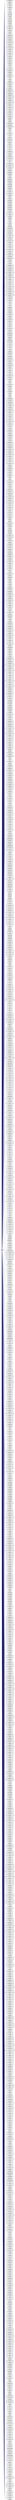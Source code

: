 digraph "Graphical Class Hierarchy"
{
 // LATEX_PDF_SIZE
  edge [fontname="Helvetica",fontsize="10",labelfontname="Helvetica",labelfontsize="10"];
  node [fontname="Helvetica",fontsize="10",shape=record];
  rankdir="LR";
  Node2350 [label="NumberValidator",height=0.2,width=0.4,color="grey75", fillcolor="white", style="filled",tooltip=" "];
  Node2350 -> Node0 [dir="back",color="midnightblue",fontsize="10",style="solid",fontname="Helvetica"];
  Node0 [label="plotly.validators.area.hoverlabel.font.\lSizeValidator",height=0.2,width=0.4,color="black", fillcolor="white", style="filled",URL="$classplotly_1_1validators_1_1area_1_1hoverlabel_1_1font_1_1_size_validator.html",tooltip=" "];
  Node2350 -> Node2352 [dir="back",color="midnightblue",fontsize="10",style="solid",fontname="Helvetica"];
  Node2352 [label="plotly.validators.area.marker.\lOpacityValidator",height=0.2,width=0.4,color="black", fillcolor="white", style="filled",URL="$classplotly_1_1validators_1_1area_1_1marker_1_1_opacity_validator.html",tooltip=" "];
  Node2350 -> Node2353 [dir="back",color="midnightblue",fontsize="10",style="solid",fontname="Helvetica"];
  Node2353 [label="plotly.validators.area.marker.\lSizeValidator",height=0.2,width=0.4,color="black", fillcolor="white", style="filled",URL="$classplotly_1_1validators_1_1area_1_1marker_1_1_size_validator.html",tooltip=" "];
  Node2350 -> Node2354 [dir="back",color="midnightblue",fontsize="10",style="solid",fontname="Helvetica"];
  Node2354 [label="plotly.validators.area.Opacity\lValidator",height=0.2,width=0.4,color="black", fillcolor="white", style="filled",URL="$classplotly_1_1validators_1_1area_1_1_opacity_validator.html",tooltip=" "];
  Node2350 -> Node2355 [dir="back",color="midnightblue",fontsize="10",style="solid",fontname="Helvetica"];
  Node2355 [label="plotly.validators.area.stream.\lMaxpointsValidator",height=0.2,width=0.4,color="black", fillcolor="white", style="filled",URL="$classplotly_1_1validators_1_1area_1_1stream_1_1_maxpoints_validator.html",tooltip=" "];
  Node2350 -> Node2356 [dir="back",color="midnightblue",fontsize="10",style="solid",fontname="Helvetica"];
  Node2356 [label="plotly.validators.bar.Dx\lValidator",height=0.2,width=0.4,color="black", fillcolor="white", style="filled",URL="$classplotly_1_1validators_1_1bar_1_1_dx_validator.html",tooltip=" "];
  Node2350 -> Node2357 [dir="back",color="midnightblue",fontsize="10",style="solid",fontname="Helvetica"];
  Node2357 [label="plotly.validators.bar.Dy\lValidator",height=0.2,width=0.4,color="black", fillcolor="white", style="filled",URL="$classplotly_1_1validators_1_1bar_1_1_dy_validator.html",tooltip=" "];
  Node2350 -> Node2358 [dir="back",color="midnightblue",fontsize="10",style="solid",fontname="Helvetica"];
  Node2358 [label="plotly.validators.bar.error\l_x.ThicknessValidator",height=0.2,width=0.4,color="black", fillcolor="white", style="filled",URL="$classplotly_1_1validators_1_1bar_1_1error__x_1_1_thickness_validator.html",tooltip=" "];
  Node2350 -> Node2359 [dir="back",color="midnightblue",fontsize="10",style="solid",fontname="Helvetica"];
  Node2359 [label="plotly.validators.bar.error\l_x.ValueminusValidator",height=0.2,width=0.4,color="black", fillcolor="white", style="filled",URL="$classplotly_1_1validators_1_1bar_1_1error__x_1_1_valueminus_validator.html",tooltip=" "];
  Node2350 -> Node2360 [dir="back",color="midnightblue",fontsize="10",style="solid",fontname="Helvetica"];
  Node2360 [label="plotly.validators.bar.error\l_x.ValueValidator",height=0.2,width=0.4,color="black", fillcolor="white", style="filled",URL="$classplotly_1_1validators_1_1bar_1_1error__x_1_1_value_validator.html",tooltip=" "];
  Node2350 -> Node2361 [dir="back",color="midnightblue",fontsize="10",style="solid",fontname="Helvetica"];
  Node2361 [label="plotly.validators.bar.error\l_x.WidthValidator",height=0.2,width=0.4,color="black", fillcolor="white", style="filled",URL="$classplotly_1_1validators_1_1bar_1_1error__x_1_1_width_validator.html",tooltip=" "];
  Node2350 -> Node2362 [dir="back",color="midnightblue",fontsize="10",style="solid",fontname="Helvetica"];
  Node2362 [label="plotly.validators.bar.error\l_y.ThicknessValidator",height=0.2,width=0.4,color="black", fillcolor="white", style="filled",URL="$classplotly_1_1validators_1_1bar_1_1error__y_1_1_thickness_validator.html",tooltip=" "];
  Node2350 -> Node2363 [dir="back",color="midnightblue",fontsize="10",style="solid",fontname="Helvetica"];
  Node2363 [label="plotly.validators.bar.error\l_y.ValueminusValidator",height=0.2,width=0.4,color="black", fillcolor="white", style="filled",URL="$classplotly_1_1validators_1_1bar_1_1error__y_1_1_valueminus_validator.html",tooltip=" "];
  Node2350 -> Node2364 [dir="back",color="midnightblue",fontsize="10",style="solid",fontname="Helvetica"];
  Node2364 [label="plotly.validators.bar.error\l_y.ValueValidator",height=0.2,width=0.4,color="black", fillcolor="white", style="filled",URL="$classplotly_1_1validators_1_1bar_1_1error__y_1_1_value_validator.html",tooltip=" "];
  Node2350 -> Node2365 [dir="back",color="midnightblue",fontsize="10",style="solid",fontname="Helvetica"];
  Node2365 [label="plotly.validators.bar.error\l_y.WidthValidator",height=0.2,width=0.4,color="black", fillcolor="white", style="filled",URL="$classplotly_1_1validators_1_1bar_1_1error__y_1_1_width_validator.html",tooltip=" "];
  Node2350 -> Node2366 [dir="back",color="midnightblue",fontsize="10",style="solid",fontname="Helvetica"];
  Node2366 [label="plotly.validators.bar.hoverlabel.font.\lSizeValidator",height=0.2,width=0.4,color="black", fillcolor="white", style="filled",URL="$classplotly_1_1validators_1_1bar_1_1hoverlabel_1_1font_1_1_size_validator.html",tooltip=" "];
  Node2350 -> Node2367 [dir="back",color="midnightblue",fontsize="10",style="solid",fontname="Helvetica"];
  Node2367 [label="plotly.validators.bar.insidetextfont.\lSizeValidator",height=0.2,width=0.4,color="black", fillcolor="white", style="filled",URL="$classplotly_1_1validators_1_1bar_1_1insidetextfont_1_1_size_validator.html",tooltip=" "];
  Node2350 -> Node2368 [dir="back",color="midnightblue",fontsize="10",style="solid",fontname="Helvetica"];
  Node2368 [label="plotly.validators.bar.marker.\lCmaxValidator",height=0.2,width=0.4,color="black", fillcolor="white", style="filled",URL="$classplotly_1_1validators_1_1bar_1_1marker_1_1_cmax_validator.html",tooltip=" "];
  Node2350 -> Node2369 [dir="back",color="midnightblue",fontsize="10",style="solid",fontname="Helvetica"];
  Node2369 [label="plotly.validators.bar.marker.\lCmidValidator",height=0.2,width=0.4,color="black", fillcolor="white", style="filled",URL="$classplotly_1_1validators_1_1bar_1_1marker_1_1_cmid_validator.html",tooltip=" "];
  Node2350 -> Node2370 [dir="back",color="midnightblue",fontsize="10",style="solid",fontname="Helvetica"];
  Node2370 [label="plotly.validators.bar.marker.\lCminValidator",height=0.2,width=0.4,color="black", fillcolor="white", style="filled",URL="$classplotly_1_1validators_1_1bar_1_1marker_1_1_cmin_validator.html",tooltip=" "];
  Node2350 -> Node2371 [dir="back",color="midnightblue",fontsize="10",style="solid",fontname="Helvetica"];
  Node2371 [label="plotly.validators.bar.marker.colorbar.\lBorderwidthValidator",height=0.2,width=0.4,color="black", fillcolor="white", style="filled",URL="$classplotly_1_1validators_1_1bar_1_1marker_1_1colorbar_1_1_borderwidth_validator.html",tooltip=" "];
  Node2350 -> Node2372 [dir="back",color="midnightblue",fontsize="10",style="solid",fontname="Helvetica"];
  Node2372 [label="plotly.validators.bar.marker.colorbar.\lLenValidator",height=0.2,width=0.4,color="black", fillcolor="white", style="filled",URL="$classplotly_1_1validators_1_1bar_1_1marker_1_1colorbar_1_1_len_validator.html",tooltip=" "];
  Node2350 -> Node2373 [dir="back",color="midnightblue",fontsize="10",style="solid",fontname="Helvetica"];
  Node2373 [label="plotly.validators.bar.marker.colorbar.\lOutlinewidthValidator",height=0.2,width=0.4,color="black", fillcolor="white", style="filled",URL="$classplotly_1_1validators_1_1bar_1_1marker_1_1colorbar_1_1_outlinewidth_validator.html",tooltip=" "];
  Node2350 -> Node2374 [dir="back",color="midnightblue",fontsize="10",style="solid",fontname="Helvetica"];
  Node2374 [label="plotly.validators.bar.marker.colorbar.\lThicknessValidator",height=0.2,width=0.4,color="black", fillcolor="white", style="filled",URL="$classplotly_1_1validators_1_1bar_1_1marker_1_1colorbar_1_1_thickness_validator.html",tooltip=" "];
  Node2350 -> Node2375 [dir="back",color="midnightblue",fontsize="10",style="solid",fontname="Helvetica"];
  Node2375 [label="plotly.validators.bar.marker.colorbar.tickfont.\lSizeValidator",height=0.2,width=0.4,color="black", fillcolor="white", style="filled",URL="$classplotly_1_1validators_1_1bar_1_1marker_1_1colorbar_1_1tickfont_1_1_size_validator.html",tooltip=" "];
  Node2350 -> Node2376 [dir="back",color="midnightblue",fontsize="10",style="solid",fontname="Helvetica"];
  Node2376 [label="plotly.validators.bar.marker.colorbar.\lTicklenValidator",height=0.2,width=0.4,color="black", fillcolor="white", style="filled",URL="$classplotly_1_1validators_1_1bar_1_1marker_1_1colorbar_1_1_ticklen_validator.html",tooltip=" "];
  Node2350 -> Node2377 [dir="back",color="midnightblue",fontsize="10",style="solid",fontname="Helvetica"];
  Node2377 [label="plotly.validators.bar.marker.colorbar.\lTickwidthValidator",height=0.2,width=0.4,color="black", fillcolor="white", style="filled",URL="$classplotly_1_1validators_1_1bar_1_1marker_1_1colorbar_1_1_tickwidth_validator.html",tooltip=" "];
  Node2350 -> Node2378 [dir="back",color="midnightblue",fontsize="10",style="solid",fontname="Helvetica"];
  Node2378 [label="plotly.validators.bar.marker.colorbar.title.font.\lSizeValidator",height=0.2,width=0.4,color="black", fillcolor="white", style="filled",URL="$classplotly_1_1validators_1_1bar_1_1marker_1_1colorbar_1_1title_1_1font_1_1_size_validator.html",tooltip=" "];
  Node2350 -> Node2379 [dir="back",color="midnightblue",fontsize="10",style="solid",fontname="Helvetica"];
  Node2379 [label="plotly.validators.bar.marker.colorbar.\lXpadValidator",height=0.2,width=0.4,color="black", fillcolor="white", style="filled",URL="$classplotly_1_1validators_1_1bar_1_1marker_1_1colorbar_1_1_xpad_validator.html",tooltip=" "];
  Node2350 -> Node2380 [dir="back",color="midnightblue",fontsize="10",style="solid",fontname="Helvetica"];
  Node2380 [label="plotly.validators.bar.marker.colorbar.\lXValidator",height=0.2,width=0.4,color="black", fillcolor="white", style="filled",URL="$classplotly_1_1validators_1_1bar_1_1marker_1_1colorbar_1_1_x_validator.html",tooltip=" "];
  Node2350 -> Node2381 [dir="back",color="midnightblue",fontsize="10",style="solid",fontname="Helvetica"];
  Node2381 [label="plotly.validators.bar.marker.colorbar.\lYpadValidator",height=0.2,width=0.4,color="black", fillcolor="white", style="filled",URL="$classplotly_1_1validators_1_1bar_1_1marker_1_1colorbar_1_1_ypad_validator.html",tooltip=" "];
  Node2350 -> Node2382 [dir="back",color="midnightblue",fontsize="10",style="solid",fontname="Helvetica"];
  Node2382 [label="plotly.validators.bar.marker.colorbar.\lYValidator",height=0.2,width=0.4,color="black", fillcolor="white", style="filled",URL="$classplotly_1_1validators_1_1bar_1_1marker_1_1colorbar_1_1_y_validator.html",tooltip=" "];
  Node2350 -> Node2383 [dir="back",color="midnightblue",fontsize="10",style="solid",fontname="Helvetica"];
  Node2383 [label="plotly.validators.bar.marker.line.\lCmaxValidator",height=0.2,width=0.4,color="black", fillcolor="white", style="filled",URL="$classplotly_1_1validators_1_1bar_1_1marker_1_1line_1_1_cmax_validator.html",tooltip=" "];
  Node2350 -> Node2384 [dir="back",color="midnightblue",fontsize="10",style="solid",fontname="Helvetica"];
  Node2384 [label="plotly.validators.bar.marker.line.\lCmidValidator",height=0.2,width=0.4,color="black", fillcolor="white", style="filled",URL="$classplotly_1_1validators_1_1bar_1_1marker_1_1line_1_1_cmid_validator.html",tooltip=" "];
  Node2350 -> Node2385 [dir="back",color="midnightblue",fontsize="10",style="solid",fontname="Helvetica"];
  Node2385 [label="plotly.validators.bar.marker.line.\lCminValidator",height=0.2,width=0.4,color="black", fillcolor="white", style="filled",URL="$classplotly_1_1validators_1_1bar_1_1marker_1_1line_1_1_cmin_validator.html",tooltip=" "];
  Node2350 -> Node2386 [dir="back",color="midnightblue",fontsize="10",style="solid",fontname="Helvetica"];
  Node2386 [label="plotly.validators.bar.marker.line.\lWidthValidator",height=0.2,width=0.4,color="black", fillcolor="white", style="filled",URL="$classplotly_1_1validators_1_1bar_1_1marker_1_1line_1_1_width_validator.html",tooltip=" "];
  Node2350 -> Node2387 [dir="back",color="midnightblue",fontsize="10",style="solid",fontname="Helvetica"];
  Node2387 [label="plotly.validators.bar.marker.\lOpacityValidator",height=0.2,width=0.4,color="black", fillcolor="white", style="filled",URL="$classplotly_1_1validators_1_1bar_1_1marker_1_1_opacity_validator.html",tooltip=" "];
  Node2350 -> Node2388 [dir="back",color="midnightblue",fontsize="10",style="solid",fontname="Helvetica"];
  Node2388 [label="plotly.validators.bar.Offset\lValidator",height=0.2,width=0.4,color="black", fillcolor="white", style="filled",URL="$classplotly_1_1validators_1_1bar_1_1_offset_validator.html",tooltip=" "];
  Node2350 -> Node2389 [dir="back",color="midnightblue",fontsize="10",style="solid",fontname="Helvetica"];
  Node2389 [label="plotly.validators.bar.Opacity\lValidator",height=0.2,width=0.4,color="black", fillcolor="white", style="filled",URL="$classplotly_1_1validators_1_1bar_1_1_opacity_validator.html",tooltip=" "];
  Node2350 -> Node2390 [dir="back",color="midnightblue",fontsize="10",style="solid",fontname="Helvetica"];
  Node2390 [label="plotly.validators.bar.outsidetextfont.\lSizeValidator",height=0.2,width=0.4,color="black", fillcolor="white", style="filled",URL="$classplotly_1_1validators_1_1bar_1_1outsidetextfont_1_1_size_validator.html",tooltip=" "];
  Node2350 -> Node2391 [dir="back",color="midnightblue",fontsize="10",style="solid",fontname="Helvetica"];
  Node2391 [label="plotly.validators.bar.selected.marker.\lOpacityValidator",height=0.2,width=0.4,color="black", fillcolor="white", style="filled",URL="$classplotly_1_1validators_1_1bar_1_1selected_1_1marker_1_1_opacity_validator.html",tooltip=" "];
  Node2350 -> Node2392 [dir="back",color="midnightblue",fontsize="10",style="solid",fontname="Helvetica"];
  Node2392 [label="plotly.validators.bar.stream.\lMaxpointsValidator",height=0.2,width=0.4,color="black", fillcolor="white", style="filled",URL="$classplotly_1_1validators_1_1bar_1_1stream_1_1_maxpoints_validator.html",tooltip=" "];
  Node2350 -> Node2393 [dir="back",color="midnightblue",fontsize="10",style="solid",fontname="Helvetica"];
  Node2393 [label="plotly.validators.bar.textfont.\lSizeValidator",height=0.2,width=0.4,color="black", fillcolor="white", style="filled",URL="$classplotly_1_1validators_1_1bar_1_1textfont_1_1_size_validator.html",tooltip=" "];
  Node2350 -> Node2394 [dir="back",color="midnightblue",fontsize="10",style="solid",fontname="Helvetica"];
  Node2394 [label="plotly.validators.bar.unselected.marker.\lOpacityValidator",height=0.2,width=0.4,color="black", fillcolor="white", style="filled",URL="$classplotly_1_1validators_1_1bar_1_1unselected_1_1marker_1_1_opacity_validator.html",tooltip=" "];
  Node2350 -> Node2395 [dir="back",color="midnightblue",fontsize="10",style="solid",fontname="Helvetica"];
  Node2395 [label="plotly.validators.bar.Width\lValidator",height=0.2,width=0.4,color="black", fillcolor="white", style="filled",URL="$classplotly_1_1validators_1_1bar_1_1_width_validator.html",tooltip=" "];
  Node2350 -> Node2396 [dir="back",color="midnightblue",fontsize="10",style="solid",fontname="Helvetica"];
  Node2396 [label="plotly.validators.barpolar.\lDrValidator",height=0.2,width=0.4,color="black", fillcolor="white", style="filled",URL="$classplotly_1_1validators_1_1barpolar_1_1_dr_validator.html",tooltip=" "];
  Node2350 -> Node2397 [dir="back",color="midnightblue",fontsize="10",style="solid",fontname="Helvetica"];
  Node2397 [label="plotly.validators.barpolar.\lDthetaValidator",height=0.2,width=0.4,color="black", fillcolor="white", style="filled",URL="$classplotly_1_1validators_1_1barpolar_1_1_dtheta_validator.html",tooltip=" "];
  Node2350 -> Node2398 [dir="back",color="midnightblue",fontsize="10",style="solid",fontname="Helvetica"];
  Node2398 [label="plotly.validators.barpolar.hoverlabel.font.\lSizeValidator",height=0.2,width=0.4,color="black", fillcolor="white", style="filled",URL="$classplotly_1_1validators_1_1barpolar_1_1hoverlabel_1_1font_1_1_size_validator.html",tooltip=" "];
  Node2350 -> Node2399 [dir="back",color="midnightblue",fontsize="10",style="solid",fontname="Helvetica"];
  Node2399 [label="plotly.validators.barpolar.marker.\lCmaxValidator",height=0.2,width=0.4,color="black", fillcolor="white", style="filled",URL="$classplotly_1_1validators_1_1barpolar_1_1marker_1_1_cmax_validator.html",tooltip=" "];
  Node2350 -> Node2400 [dir="back",color="midnightblue",fontsize="10",style="solid",fontname="Helvetica"];
  Node2400 [label="plotly.validators.barpolar.marker.\lCmidValidator",height=0.2,width=0.4,color="black", fillcolor="white", style="filled",URL="$classplotly_1_1validators_1_1barpolar_1_1marker_1_1_cmid_validator.html",tooltip=" "];
  Node2350 -> Node2401 [dir="back",color="midnightblue",fontsize="10",style="solid",fontname="Helvetica"];
  Node2401 [label="plotly.validators.barpolar.marker.\lCminValidator",height=0.2,width=0.4,color="black", fillcolor="white", style="filled",URL="$classplotly_1_1validators_1_1barpolar_1_1marker_1_1_cmin_validator.html",tooltip=" "];
  Node2350 -> Node2402 [dir="back",color="midnightblue",fontsize="10",style="solid",fontname="Helvetica"];
  Node2402 [label="plotly.validators.barpolar.marker.colorbar.\lBorderwidthValidator",height=0.2,width=0.4,color="black", fillcolor="white", style="filled",URL="$classplotly_1_1validators_1_1barpolar_1_1marker_1_1colorbar_1_1_borderwidth_validator.html",tooltip=" "];
  Node2350 -> Node2403 [dir="back",color="midnightblue",fontsize="10",style="solid",fontname="Helvetica"];
  Node2403 [label="plotly.validators.barpolar.marker.colorbar.\lLenValidator",height=0.2,width=0.4,color="black", fillcolor="white", style="filled",URL="$classplotly_1_1validators_1_1barpolar_1_1marker_1_1colorbar_1_1_len_validator.html",tooltip=" "];
  Node2350 -> Node2404 [dir="back",color="midnightblue",fontsize="10",style="solid",fontname="Helvetica"];
  Node2404 [label="plotly.validators.barpolar.marker.colorbar.\lOutlinewidthValidator",height=0.2,width=0.4,color="black", fillcolor="white", style="filled",URL="$classplotly_1_1validators_1_1barpolar_1_1marker_1_1colorbar_1_1_outlinewidth_validator.html",tooltip=" "];
  Node2350 -> Node2405 [dir="back",color="midnightblue",fontsize="10",style="solid",fontname="Helvetica"];
  Node2405 [label="plotly.validators.barpolar.marker.colorbar.\lThicknessValidator",height=0.2,width=0.4,color="black", fillcolor="white", style="filled",URL="$classplotly_1_1validators_1_1barpolar_1_1marker_1_1colorbar_1_1_thickness_validator.html",tooltip=" "];
  Node2350 -> Node2406 [dir="back",color="midnightblue",fontsize="10",style="solid",fontname="Helvetica"];
  Node2406 [label="plotly.validators.barpolar.marker.colorbar.tickfont.\lSizeValidator",height=0.2,width=0.4,color="black", fillcolor="white", style="filled",URL="$classplotly_1_1validators_1_1barpolar_1_1marker_1_1colorbar_1_1tickfont_1_1_size_validator.html",tooltip=" "];
  Node2350 -> Node2407 [dir="back",color="midnightblue",fontsize="10",style="solid",fontname="Helvetica"];
  Node2407 [label="plotly.validators.barpolar.marker.colorbar.\lTicklenValidator",height=0.2,width=0.4,color="black", fillcolor="white", style="filled",URL="$classplotly_1_1validators_1_1barpolar_1_1marker_1_1colorbar_1_1_ticklen_validator.html",tooltip=" "];
  Node2350 -> Node2408 [dir="back",color="midnightblue",fontsize="10",style="solid",fontname="Helvetica"];
  Node2408 [label="plotly.validators.barpolar.marker.colorbar.\lTickwidthValidator",height=0.2,width=0.4,color="black", fillcolor="white", style="filled",URL="$classplotly_1_1validators_1_1barpolar_1_1marker_1_1colorbar_1_1_tickwidth_validator.html",tooltip=" "];
  Node2350 -> Node2409 [dir="back",color="midnightblue",fontsize="10",style="solid",fontname="Helvetica"];
  Node2409 [label="plotly.validators.barpolar.marker.colorbar.title.font.\lSizeValidator",height=0.2,width=0.4,color="black", fillcolor="white", style="filled",URL="$classplotly_1_1validators_1_1barpolar_1_1marker_1_1colorbar_1_1title_1_1font_1_1_size_validator.html",tooltip=" "];
  Node2350 -> Node2410 [dir="back",color="midnightblue",fontsize="10",style="solid",fontname="Helvetica"];
  Node2410 [label="plotly.validators.barpolar.marker.colorbar.\lXpadValidator",height=0.2,width=0.4,color="black", fillcolor="white", style="filled",URL="$classplotly_1_1validators_1_1barpolar_1_1marker_1_1colorbar_1_1_xpad_validator.html",tooltip=" "];
  Node2350 -> Node2411 [dir="back",color="midnightblue",fontsize="10",style="solid",fontname="Helvetica"];
  Node2411 [label="plotly.validators.barpolar.marker.colorbar.\lXValidator",height=0.2,width=0.4,color="black", fillcolor="white", style="filled",URL="$classplotly_1_1validators_1_1barpolar_1_1marker_1_1colorbar_1_1_x_validator.html",tooltip=" "];
  Node2350 -> Node2412 [dir="back",color="midnightblue",fontsize="10",style="solid",fontname="Helvetica"];
  Node2412 [label="plotly.validators.barpolar.marker.colorbar.\lYpadValidator",height=0.2,width=0.4,color="black", fillcolor="white", style="filled",URL="$classplotly_1_1validators_1_1barpolar_1_1marker_1_1colorbar_1_1_ypad_validator.html",tooltip=" "];
  Node2350 -> Node2413 [dir="back",color="midnightblue",fontsize="10",style="solid",fontname="Helvetica"];
  Node2413 [label="plotly.validators.barpolar.marker.colorbar.\lYValidator",height=0.2,width=0.4,color="black", fillcolor="white", style="filled",URL="$classplotly_1_1validators_1_1barpolar_1_1marker_1_1colorbar_1_1_y_validator.html",tooltip=" "];
  Node2350 -> Node2414 [dir="back",color="midnightblue",fontsize="10",style="solid",fontname="Helvetica"];
  Node2414 [label="plotly.validators.barpolar.marker.line.\lCmaxValidator",height=0.2,width=0.4,color="black", fillcolor="white", style="filled",URL="$classplotly_1_1validators_1_1barpolar_1_1marker_1_1line_1_1_cmax_validator.html",tooltip=" "];
  Node2350 -> Node2415 [dir="back",color="midnightblue",fontsize="10",style="solid",fontname="Helvetica"];
  Node2415 [label="plotly.validators.barpolar.marker.line.\lCmidValidator",height=0.2,width=0.4,color="black", fillcolor="white", style="filled",URL="$classplotly_1_1validators_1_1barpolar_1_1marker_1_1line_1_1_cmid_validator.html",tooltip=" "];
  Node2350 -> Node2416 [dir="back",color="midnightblue",fontsize="10",style="solid",fontname="Helvetica"];
  Node2416 [label="plotly.validators.barpolar.marker.line.\lCminValidator",height=0.2,width=0.4,color="black", fillcolor="white", style="filled",URL="$classplotly_1_1validators_1_1barpolar_1_1marker_1_1line_1_1_cmin_validator.html",tooltip=" "];
  Node2350 -> Node2417 [dir="back",color="midnightblue",fontsize="10",style="solid",fontname="Helvetica"];
  Node2417 [label="plotly.validators.barpolar.marker.line.\lWidthValidator",height=0.2,width=0.4,color="black", fillcolor="white", style="filled",URL="$classplotly_1_1validators_1_1barpolar_1_1marker_1_1line_1_1_width_validator.html",tooltip=" "];
  Node2350 -> Node2418 [dir="back",color="midnightblue",fontsize="10",style="solid",fontname="Helvetica"];
  Node2418 [label="plotly.validators.barpolar.marker.\lOpacityValidator",height=0.2,width=0.4,color="black", fillcolor="white", style="filled",URL="$classplotly_1_1validators_1_1barpolar_1_1marker_1_1_opacity_validator.html",tooltip=" "];
  Node2350 -> Node2419 [dir="back",color="midnightblue",fontsize="10",style="solid",fontname="Helvetica"];
  Node2419 [label="plotly.validators.barpolar.\lOffsetValidator",height=0.2,width=0.4,color="black", fillcolor="white", style="filled",URL="$classplotly_1_1validators_1_1barpolar_1_1_offset_validator.html",tooltip=" "];
  Node2350 -> Node2420 [dir="back",color="midnightblue",fontsize="10",style="solid",fontname="Helvetica"];
  Node2420 [label="plotly.validators.barpolar.\lOpacityValidator",height=0.2,width=0.4,color="black", fillcolor="white", style="filled",URL="$classplotly_1_1validators_1_1barpolar_1_1_opacity_validator.html",tooltip=" "];
  Node2350 -> Node2421 [dir="back",color="midnightblue",fontsize="10",style="solid",fontname="Helvetica"];
  Node2421 [label="plotly.validators.barpolar.selected.marker.\lOpacityValidator",height=0.2,width=0.4,color="black", fillcolor="white", style="filled",URL="$classplotly_1_1validators_1_1barpolar_1_1selected_1_1marker_1_1_opacity_validator.html",tooltip=" "];
  Node2350 -> Node2422 [dir="back",color="midnightblue",fontsize="10",style="solid",fontname="Helvetica"];
  Node2422 [label="plotly.validators.barpolar.stream.\lMaxpointsValidator",height=0.2,width=0.4,color="black", fillcolor="white", style="filled",URL="$classplotly_1_1validators_1_1barpolar_1_1stream_1_1_maxpoints_validator.html",tooltip=" "];
  Node2350 -> Node2423 [dir="back",color="midnightblue",fontsize="10",style="solid",fontname="Helvetica"];
  Node2423 [label="plotly.validators.barpolar.unselected.marker.\lOpacityValidator",height=0.2,width=0.4,color="black", fillcolor="white", style="filled",URL="$classplotly_1_1validators_1_1barpolar_1_1unselected_1_1marker_1_1_opacity_validator.html",tooltip=" "];
  Node2350 -> Node2424 [dir="back",color="midnightblue",fontsize="10",style="solid",fontname="Helvetica"];
  Node2424 [label="plotly.validators.barpolar.\lWidthValidator",height=0.2,width=0.4,color="black", fillcolor="white", style="filled",URL="$classplotly_1_1validators_1_1barpolar_1_1_width_validator.html",tooltip=" "];
  Node2350 -> Node2425 [dir="back",color="midnightblue",fontsize="10",style="solid",fontname="Helvetica"];
  Node2425 [label="plotly.validators.box.Dx\lValidator",height=0.2,width=0.4,color="black", fillcolor="white", style="filled",URL="$classplotly_1_1validators_1_1box_1_1_dx_validator.html",tooltip=" "];
  Node2350 -> Node2426 [dir="back",color="midnightblue",fontsize="10",style="solid",fontname="Helvetica"];
  Node2426 [label="plotly.validators.box.Dy\lValidator",height=0.2,width=0.4,color="black", fillcolor="white", style="filled",URL="$classplotly_1_1validators_1_1box_1_1_dy_validator.html",tooltip=" "];
  Node2350 -> Node2427 [dir="back",color="midnightblue",fontsize="10",style="solid",fontname="Helvetica"];
  Node2427 [label="plotly.validators.box.hoverlabel.font.\lSizeValidator",height=0.2,width=0.4,color="black", fillcolor="white", style="filled",URL="$classplotly_1_1validators_1_1box_1_1hoverlabel_1_1font_1_1_size_validator.html",tooltip=" "];
  Node2350 -> Node2428 [dir="back",color="midnightblue",fontsize="10",style="solid",fontname="Helvetica"];
  Node2428 [label="plotly.validators.box.Jitter\lValidator",height=0.2,width=0.4,color="black", fillcolor="white", style="filled",URL="$classplotly_1_1validators_1_1box_1_1_jitter_validator.html",tooltip=" "];
  Node2350 -> Node2429 [dir="back",color="midnightblue",fontsize="10",style="solid",fontname="Helvetica"];
  Node2429 [label="plotly.validators.box.line.\lWidthValidator",height=0.2,width=0.4,color="black", fillcolor="white", style="filled",URL="$classplotly_1_1validators_1_1box_1_1line_1_1_width_validator.html",tooltip=" "];
  Node2350 -> Node2430 [dir="back",color="midnightblue",fontsize="10",style="solid",fontname="Helvetica"];
  Node2430 [label="plotly.validators.box.marker.line.\lOutlierwidthValidator",height=0.2,width=0.4,color="black", fillcolor="white", style="filled",URL="$classplotly_1_1validators_1_1box_1_1marker_1_1line_1_1_outlierwidth_validator.html",tooltip=" "];
  Node2350 -> Node2431 [dir="back",color="midnightblue",fontsize="10",style="solid",fontname="Helvetica"];
  Node2431 [label="plotly.validators.box.marker.line.\lWidthValidator",height=0.2,width=0.4,color="black", fillcolor="white", style="filled",URL="$classplotly_1_1validators_1_1box_1_1marker_1_1line_1_1_width_validator.html",tooltip=" "];
  Node2350 -> Node2432 [dir="back",color="midnightblue",fontsize="10",style="solid",fontname="Helvetica"];
  Node2432 [label="plotly.validators.box.marker.\lOpacityValidator",height=0.2,width=0.4,color="black", fillcolor="white", style="filled",URL="$classplotly_1_1validators_1_1box_1_1marker_1_1_opacity_validator.html",tooltip=" "];
  Node2350 -> Node2433 [dir="back",color="midnightblue",fontsize="10",style="solid",fontname="Helvetica"];
  Node2433 [label="plotly.validators.box.marker.\lSizeValidator",height=0.2,width=0.4,color="black", fillcolor="white", style="filled",URL="$classplotly_1_1validators_1_1box_1_1marker_1_1_size_validator.html",tooltip=" "];
  Node2350 -> Node2434 [dir="back",color="midnightblue",fontsize="10",style="solid",fontname="Helvetica"];
  Node2434 [label="plotly.validators.box.Notchwidth\lValidator",height=0.2,width=0.4,color="black", fillcolor="white", style="filled",URL="$classplotly_1_1validators_1_1box_1_1_notchwidth_validator.html",tooltip=" "];
  Node2350 -> Node2435 [dir="back",color="midnightblue",fontsize="10",style="solid",fontname="Helvetica"];
  Node2435 [label="plotly.validators.box.Opacity\lValidator",height=0.2,width=0.4,color="black", fillcolor="white", style="filled",URL="$classplotly_1_1validators_1_1box_1_1_opacity_validator.html",tooltip=" "];
  Node2350 -> Node2436 [dir="back",color="midnightblue",fontsize="10",style="solid",fontname="Helvetica"];
  Node2436 [label="plotly.validators.box.Pointpos\lValidator",height=0.2,width=0.4,color="black", fillcolor="white", style="filled",URL="$classplotly_1_1validators_1_1box_1_1_pointpos_validator.html",tooltip=" "];
  Node2350 -> Node2437 [dir="back",color="midnightblue",fontsize="10",style="solid",fontname="Helvetica"];
  Node2437 [label="plotly.validators.box.selected.marker.\lOpacityValidator",height=0.2,width=0.4,color="black", fillcolor="white", style="filled",URL="$classplotly_1_1validators_1_1box_1_1selected_1_1marker_1_1_opacity_validator.html",tooltip=" "];
  Node2350 -> Node2438 [dir="back",color="midnightblue",fontsize="10",style="solid",fontname="Helvetica"];
  Node2438 [label="plotly.validators.box.selected.marker.\lSizeValidator",height=0.2,width=0.4,color="black", fillcolor="white", style="filled",URL="$classplotly_1_1validators_1_1box_1_1selected_1_1marker_1_1_size_validator.html",tooltip=" "];
  Node2350 -> Node2439 [dir="back",color="midnightblue",fontsize="10",style="solid",fontname="Helvetica"];
  Node2439 [label="plotly.validators.box.stream.\lMaxpointsValidator",height=0.2,width=0.4,color="black", fillcolor="white", style="filled",URL="$classplotly_1_1validators_1_1box_1_1stream_1_1_maxpoints_validator.html",tooltip=" "];
  Node2350 -> Node2440 [dir="back",color="midnightblue",fontsize="10",style="solid",fontname="Helvetica"];
  Node2440 [label="plotly.validators.box.unselected.marker.\lOpacityValidator",height=0.2,width=0.4,color="black", fillcolor="white", style="filled",URL="$classplotly_1_1validators_1_1box_1_1unselected_1_1marker_1_1_opacity_validator.html",tooltip=" "];
  Node2350 -> Node2441 [dir="back",color="midnightblue",fontsize="10",style="solid",fontname="Helvetica"];
  Node2441 [label="plotly.validators.box.unselected.marker.\lSizeValidator",height=0.2,width=0.4,color="black", fillcolor="white", style="filled",URL="$classplotly_1_1validators_1_1box_1_1unselected_1_1marker_1_1_size_validator.html",tooltip=" "];
  Node2350 -> Node2442 [dir="back",color="midnightblue",fontsize="10",style="solid",fontname="Helvetica"];
  Node2442 [label="plotly.validators.box.Whiskerwidth\lValidator",height=0.2,width=0.4,color="black", fillcolor="white", style="filled",URL="$classplotly_1_1validators_1_1box_1_1_whiskerwidth_validator.html",tooltip=" "];
  Node2350 -> Node2443 [dir="back",color="midnightblue",fontsize="10",style="solid",fontname="Helvetica"];
  Node2443 [label="plotly.validators.box.Width\lValidator",height=0.2,width=0.4,color="black", fillcolor="white", style="filled",URL="$classplotly_1_1validators_1_1box_1_1_width_validator.html",tooltip=" "];
  Node2350 -> Node2444 [dir="back",color="midnightblue",fontsize="10",style="solid",fontname="Helvetica"];
  Node2444 [label="plotly.validators.candlestick.decreasing.line.\lWidthValidator",height=0.2,width=0.4,color="black", fillcolor="white", style="filled",URL="$classplotly_1_1validators_1_1candlestick_1_1decreasing_1_1line_1_1_width_validator.html",tooltip=" "];
  Node2350 -> Node2445 [dir="back",color="midnightblue",fontsize="10",style="solid",fontname="Helvetica"];
  Node2445 [label="plotly.validators.candlestick.hoverlabel.font.\lSizeValidator",height=0.2,width=0.4,color="black", fillcolor="white", style="filled",URL="$classplotly_1_1validators_1_1candlestick_1_1hoverlabel_1_1font_1_1_size_validator.html",tooltip=" "];
  Node2350 -> Node2446 [dir="back",color="midnightblue",fontsize="10",style="solid",fontname="Helvetica"];
  Node2446 [label="plotly.validators.candlestick.increasing.line.\lWidthValidator",height=0.2,width=0.4,color="black", fillcolor="white", style="filled",URL="$classplotly_1_1validators_1_1candlestick_1_1increasing_1_1line_1_1_width_validator.html",tooltip=" "];
  Node2350 -> Node2447 [dir="back",color="midnightblue",fontsize="10",style="solid",fontname="Helvetica"];
  Node2447 [label="plotly.validators.candlestick.line.\lWidthValidator",height=0.2,width=0.4,color="black", fillcolor="white", style="filled",URL="$classplotly_1_1validators_1_1candlestick_1_1line_1_1_width_validator.html",tooltip=" "];
  Node2350 -> Node2448 [dir="back",color="midnightblue",fontsize="10",style="solid",fontname="Helvetica"];
  Node2448 [label="plotly.validators.candlestick.\lOpacityValidator",height=0.2,width=0.4,color="black", fillcolor="white", style="filled",URL="$classplotly_1_1validators_1_1candlestick_1_1_opacity_validator.html",tooltip=" "];
  Node2350 -> Node2449 [dir="back",color="midnightblue",fontsize="10",style="solid",fontname="Helvetica"];
  Node2449 [label="plotly.validators.candlestick.stream.\lMaxpointsValidator",height=0.2,width=0.4,color="black", fillcolor="white", style="filled",URL="$classplotly_1_1validators_1_1candlestick_1_1stream_1_1_maxpoints_validator.html",tooltip=" "];
  Node2350 -> Node2450 [dir="back",color="midnightblue",fontsize="10",style="solid",fontname="Helvetica"];
  Node2450 [label="plotly.validators.candlestick.\lWhiskerwidthValidator",height=0.2,width=0.4,color="black", fillcolor="white", style="filled",URL="$classplotly_1_1validators_1_1candlestick_1_1_whiskerwidth_validator.html",tooltip=" "];
  Node2350 -> Node2451 [dir="back",color="midnightblue",fontsize="10",style="solid",fontname="Helvetica"];
  Node2451 [label="plotly.validators.carpet.\lA0Validator",height=0.2,width=0.4,color="black", fillcolor="white", style="filled",URL="$classplotly_1_1validators_1_1carpet_1_1_a0_validator.html",tooltip=" "];
  Node2350 -> Node2452 [dir="back",color="midnightblue",fontsize="10",style="solid",fontname="Helvetica"];
  Node2452 [label="plotly.validators.carpet.aaxis.\lDtickValidator",height=0.2,width=0.4,color="black", fillcolor="white", style="filled",URL="$classplotly_1_1validators_1_1carpet_1_1aaxis_1_1_dtick_validator.html",tooltip=" "];
  Node2350 -> Node2453 [dir="back",color="midnightblue",fontsize="10",style="solid",fontname="Helvetica"];
  Node2453 [label="plotly.validators.carpet.aaxis.\lEndlinewidthValidator",height=0.2,width=0.4,color="black", fillcolor="white", style="filled",URL="$classplotly_1_1validators_1_1carpet_1_1aaxis_1_1_endlinewidth_validator.html",tooltip=" "];
  Node2350 -> Node2454 [dir="back",color="midnightblue",fontsize="10",style="solid",fontname="Helvetica"];
  Node2454 [label="plotly.validators.carpet.aaxis.\lGridwidthValidator",height=0.2,width=0.4,color="black", fillcolor="white", style="filled",URL="$classplotly_1_1validators_1_1carpet_1_1aaxis_1_1_gridwidth_validator.html",tooltip=" "];
  Node2350 -> Node2455 [dir="back",color="midnightblue",fontsize="10",style="solid",fontname="Helvetica"];
  Node2455 [label="plotly.validators.carpet.aaxis.\lLinewidthValidator",height=0.2,width=0.4,color="black", fillcolor="white", style="filled",URL="$classplotly_1_1validators_1_1carpet_1_1aaxis_1_1_linewidth_validator.html",tooltip=" "];
  Node2350 -> Node2456 [dir="back",color="midnightblue",fontsize="10",style="solid",fontname="Helvetica"];
  Node2456 [label="plotly.validators.carpet.aaxis.\lMinorgridwidthValidator",height=0.2,width=0.4,color="black", fillcolor="white", style="filled",URL="$classplotly_1_1validators_1_1carpet_1_1aaxis_1_1_minorgridwidth_validator.html",tooltip=" "];
  Node2350 -> Node2457 [dir="back",color="midnightblue",fontsize="10",style="solid",fontname="Helvetica"];
  Node2457 [label="plotly.validators.carpet.aaxis.\lSmoothingValidator",height=0.2,width=0.4,color="black", fillcolor="white", style="filled",URL="$classplotly_1_1validators_1_1carpet_1_1aaxis_1_1_smoothing_validator.html",tooltip=" "];
  Node2350 -> Node2458 [dir="back",color="midnightblue",fontsize="10",style="solid",fontname="Helvetica"];
  Node2458 [label="plotly.validators.carpet.aaxis.\lStartlinewidthValidator",height=0.2,width=0.4,color="black", fillcolor="white", style="filled",URL="$classplotly_1_1validators_1_1carpet_1_1aaxis_1_1_startlinewidth_validator.html",tooltip=" "];
  Node2350 -> Node2459 [dir="back",color="midnightblue",fontsize="10",style="solid",fontname="Helvetica"];
  Node2459 [label="plotly.validators.carpet.aaxis.\lTick0Validator",height=0.2,width=0.4,color="black", fillcolor="white", style="filled",URL="$classplotly_1_1validators_1_1carpet_1_1aaxis_1_1_tick0_validator.html",tooltip=" "];
  Node2350 -> Node2460 [dir="back",color="midnightblue",fontsize="10",style="solid",fontname="Helvetica"];
  Node2460 [label="plotly.validators.carpet.aaxis.tickfont.\lSizeValidator",height=0.2,width=0.4,color="black", fillcolor="white", style="filled",URL="$classplotly_1_1validators_1_1carpet_1_1aaxis_1_1tickfont_1_1_size_validator.html",tooltip=" "];
  Node2350 -> Node2461 [dir="back",color="midnightblue",fontsize="10",style="solid",fontname="Helvetica"];
  Node2461 [label="plotly.validators.carpet.aaxis.title.font.\lSizeValidator",height=0.2,width=0.4,color="black", fillcolor="white", style="filled",URL="$classplotly_1_1validators_1_1carpet_1_1aaxis_1_1title_1_1font_1_1_size_validator.html",tooltip=" "];
  Node2350 -> Node2462 [dir="back",color="midnightblue",fontsize="10",style="solid",fontname="Helvetica"];
  Node2462 [label="plotly.validators.carpet.aaxis.title.\lOffsetValidator",height=0.2,width=0.4,color="black", fillcolor="white", style="filled",URL="$classplotly_1_1validators_1_1carpet_1_1aaxis_1_1title_1_1_offset_validator.html",tooltip=" "];
  Node2350 -> Node2463 [dir="back",color="midnightblue",fontsize="10",style="solid",fontname="Helvetica"];
  Node2463 [label="plotly.validators.carpet.\lB0Validator",height=0.2,width=0.4,color="black", fillcolor="white", style="filled",URL="$classplotly_1_1validators_1_1carpet_1_1_b0_validator.html",tooltip=" "];
  Node2350 -> Node2464 [dir="back",color="midnightblue",fontsize="10",style="solid",fontname="Helvetica"];
  Node2464 [label="plotly.validators.carpet.baxis.\lDtickValidator",height=0.2,width=0.4,color="black", fillcolor="white", style="filled",URL="$classplotly_1_1validators_1_1carpet_1_1baxis_1_1_dtick_validator.html",tooltip=" "];
  Node2350 -> Node2465 [dir="back",color="midnightblue",fontsize="10",style="solid",fontname="Helvetica"];
  Node2465 [label="plotly.validators.carpet.baxis.\lEndlinewidthValidator",height=0.2,width=0.4,color="black", fillcolor="white", style="filled",URL="$classplotly_1_1validators_1_1carpet_1_1baxis_1_1_endlinewidth_validator.html",tooltip=" "];
  Node2350 -> Node2466 [dir="back",color="midnightblue",fontsize="10",style="solid",fontname="Helvetica"];
  Node2466 [label="plotly.validators.carpet.baxis.\lGridwidthValidator",height=0.2,width=0.4,color="black", fillcolor="white", style="filled",URL="$classplotly_1_1validators_1_1carpet_1_1baxis_1_1_gridwidth_validator.html",tooltip=" "];
  Node2350 -> Node2467 [dir="back",color="midnightblue",fontsize="10",style="solid",fontname="Helvetica"];
  Node2467 [label="plotly.validators.carpet.baxis.\lLinewidthValidator",height=0.2,width=0.4,color="black", fillcolor="white", style="filled",URL="$classplotly_1_1validators_1_1carpet_1_1baxis_1_1_linewidth_validator.html",tooltip=" "];
  Node2350 -> Node2468 [dir="back",color="midnightblue",fontsize="10",style="solid",fontname="Helvetica"];
  Node2468 [label="plotly.validators.carpet.baxis.\lMinorgridwidthValidator",height=0.2,width=0.4,color="black", fillcolor="white", style="filled",URL="$classplotly_1_1validators_1_1carpet_1_1baxis_1_1_minorgridwidth_validator.html",tooltip=" "];
  Node2350 -> Node2469 [dir="back",color="midnightblue",fontsize="10",style="solid",fontname="Helvetica"];
  Node2469 [label="plotly.validators.carpet.baxis.\lSmoothingValidator",height=0.2,width=0.4,color="black", fillcolor="white", style="filled",URL="$classplotly_1_1validators_1_1carpet_1_1baxis_1_1_smoothing_validator.html",tooltip=" "];
  Node2350 -> Node2470 [dir="back",color="midnightblue",fontsize="10",style="solid",fontname="Helvetica"];
  Node2470 [label="plotly.validators.carpet.baxis.\lStartlinewidthValidator",height=0.2,width=0.4,color="black", fillcolor="white", style="filled",URL="$classplotly_1_1validators_1_1carpet_1_1baxis_1_1_startlinewidth_validator.html",tooltip=" "];
  Node2350 -> Node2471 [dir="back",color="midnightblue",fontsize="10",style="solid",fontname="Helvetica"];
  Node2471 [label="plotly.validators.carpet.baxis.\lTick0Validator",height=0.2,width=0.4,color="black", fillcolor="white", style="filled",URL="$classplotly_1_1validators_1_1carpet_1_1baxis_1_1_tick0_validator.html",tooltip=" "];
  Node2350 -> Node2472 [dir="back",color="midnightblue",fontsize="10",style="solid",fontname="Helvetica"];
  Node2472 [label="plotly.validators.carpet.baxis.tickfont.\lSizeValidator",height=0.2,width=0.4,color="black", fillcolor="white", style="filled",URL="$classplotly_1_1validators_1_1carpet_1_1baxis_1_1tickfont_1_1_size_validator.html",tooltip=" "];
  Node2350 -> Node2473 [dir="back",color="midnightblue",fontsize="10",style="solid",fontname="Helvetica"];
  Node2473 [label="plotly.validators.carpet.baxis.title.font.\lSizeValidator",height=0.2,width=0.4,color="black", fillcolor="white", style="filled",URL="$classplotly_1_1validators_1_1carpet_1_1baxis_1_1title_1_1font_1_1_size_validator.html",tooltip=" "];
  Node2350 -> Node2474 [dir="back",color="midnightblue",fontsize="10",style="solid",fontname="Helvetica"];
  Node2474 [label="plotly.validators.carpet.baxis.title.\lOffsetValidator",height=0.2,width=0.4,color="black", fillcolor="white", style="filled",URL="$classplotly_1_1validators_1_1carpet_1_1baxis_1_1title_1_1_offset_validator.html",tooltip=" "];
  Node2350 -> Node2475 [dir="back",color="midnightblue",fontsize="10",style="solid",fontname="Helvetica"];
  Node2475 [label="plotly.validators.carpet.\lCheaterslopeValidator",height=0.2,width=0.4,color="black", fillcolor="white", style="filled",URL="$classplotly_1_1validators_1_1carpet_1_1_cheaterslope_validator.html",tooltip=" "];
  Node2350 -> Node2476 [dir="back",color="midnightblue",fontsize="10",style="solid",fontname="Helvetica"];
  Node2476 [label="plotly.validators.carpet.\lDaValidator",height=0.2,width=0.4,color="black", fillcolor="white", style="filled",URL="$classplotly_1_1validators_1_1carpet_1_1_da_validator.html",tooltip=" "];
  Node2350 -> Node2477 [dir="back",color="midnightblue",fontsize="10",style="solid",fontname="Helvetica"];
  Node2477 [label="plotly.validators.carpet.\lDbValidator",height=0.2,width=0.4,color="black", fillcolor="white", style="filled",URL="$classplotly_1_1validators_1_1carpet_1_1_db_validator.html",tooltip=" "];
  Node2350 -> Node2478 [dir="back",color="midnightblue",fontsize="10",style="solid",fontname="Helvetica"];
  Node2478 [label="plotly.validators.carpet.font.\lSizeValidator",height=0.2,width=0.4,color="black", fillcolor="white", style="filled",URL="$classplotly_1_1validators_1_1carpet_1_1font_1_1_size_validator.html",tooltip=" "];
  Node2350 -> Node2479 [dir="back",color="midnightblue",fontsize="10",style="solid",fontname="Helvetica"];
  Node2479 [label="plotly.validators.carpet.\lOpacityValidator",height=0.2,width=0.4,color="black", fillcolor="white", style="filled",URL="$classplotly_1_1validators_1_1carpet_1_1_opacity_validator.html",tooltip=" "];
  Node2350 -> Node2480 [dir="back",color="midnightblue",fontsize="10",style="solid",fontname="Helvetica"];
  Node2480 [label="plotly.validators.carpet.stream.\lMaxpointsValidator",height=0.2,width=0.4,color="black", fillcolor="white", style="filled",URL="$classplotly_1_1validators_1_1carpet_1_1stream_1_1_maxpoints_validator.html",tooltip=" "];
  Node2350 -> Node2481 [dir="back",color="midnightblue",fontsize="10",style="solid",fontname="Helvetica"];
  Node2481 [label="plotly.validators.choropleth.colorbar.\lBorderwidthValidator",height=0.2,width=0.4,color="black", fillcolor="white", style="filled",URL="$classplotly_1_1validators_1_1choropleth_1_1colorbar_1_1_borderwidth_validator.html",tooltip=" "];
  Node2350 -> Node2482 [dir="back",color="midnightblue",fontsize="10",style="solid",fontname="Helvetica"];
  Node2482 [label="plotly.validators.choropleth.colorbar.\lLenValidator",height=0.2,width=0.4,color="black", fillcolor="white", style="filled",URL="$classplotly_1_1validators_1_1choropleth_1_1colorbar_1_1_len_validator.html",tooltip=" "];
  Node2350 -> Node2483 [dir="back",color="midnightblue",fontsize="10",style="solid",fontname="Helvetica"];
  Node2483 [label="plotly.validators.choropleth.colorbar.\lOutlinewidthValidator",height=0.2,width=0.4,color="black", fillcolor="white", style="filled",URL="$classplotly_1_1validators_1_1choropleth_1_1colorbar_1_1_outlinewidth_validator.html",tooltip=" "];
  Node2350 -> Node2484 [dir="back",color="midnightblue",fontsize="10",style="solid",fontname="Helvetica"];
  Node2484 [label="plotly.validators.choropleth.colorbar.\lThicknessValidator",height=0.2,width=0.4,color="black", fillcolor="white", style="filled",URL="$classplotly_1_1validators_1_1choropleth_1_1colorbar_1_1_thickness_validator.html",tooltip=" "];
  Node2350 -> Node2485 [dir="back",color="midnightblue",fontsize="10",style="solid",fontname="Helvetica"];
  Node2485 [label="plotly.validators.choropleth.colorbar.tickfont.\lSizeValidator",height=0.2,width=0.4,color="black", fillcolor="white", style="filled",URL="$classplotly_1_1validators_1_1choropleth_1_1colorbar_1_1tickfont_1_1_size_validator.html",tooltip=" "];
  Node2350 -> Node2486 [dir="back",color="midnightblue",fontsize="10",style="solid",fontname="Helvetica"];
  Node2486 [label="plotly.validators.choropleth.colorbar.\lTicklenValidator",height=0.2,width=0.4,color="black", fillcolor="white", style="filled",URL="$classplotly_1_1validators_1_1choropleth_1_1colorbar_1_1_ticklen_validator.html",tooltip=" "];
  Node2350 -> Node2487 [dir="back",color="midnightblue",fontsize="10",style="solid",fontname="Helvetica"];
  Node2487 [label="plotly.validators.choropleth.colorbar.\lTickwidthValidator",height=0.2,width=0.4,color="black", fillcolor="white", style="filled",URL="$classplotly_1_1validators_1_1choropleth_1_1colorbar_1_1_tickwidth_validator.html",tooltip=" "];
  Node2350 -> Node2488 [dir="back",color="midnightblue",fontsize="10",style="solid",fontname="Helvetica"];
  Node2488 [label="plotly.validators.choropleth.colorbar.title.font.\lSizeValidator",height=0.2,width=0.4,color="black", fillcolor="white", style="filled",URL="$classplotly_1_1validators_1_1choropleth_1_1colorbar_1_1title_1_1font_1_1_size_validator.html",tooltip=" "];
  Node2350 -> Node2489 [dir="back",color="midnightblue",fontsize="10",style="solid",fontname="Helvetica"];
  Node2489 [label="plotly.validators.choropleth.colorbar.\lXpadValidator",height=0.2,width=0.4,color="black", fillcolor="white", style="filled",URL="$classplotly_1_1validators_1_1choropleth_1_1colorbar_1_1_xpad_validator.html",tooltip=" "];
  Node2350 -> Node2490 [dir="back",color="midnightblue",fontsize="10",style="solid",fontname="Helvetica"];
  Node2490 [label="plotly.validators.choropleth.colorbar.\lXValidator",height=0.2,width=0.4,color="black", fillcolor="white", style="filled",URL="$classplotly_1_1validators_1_1choropleth_1_1colorbar_1_1_x_validator.html",tooltip=" "];
  Node2350 -> Node2491 [dir="back",color="midnightblue",fontsize="10",style="solid",fontname="Helvetica"];
  Node2491 [label="plotly.validators.choropleth.colorbar.\lYpadValidator",height=0.2,width=0.4,color="black", fillcolor="white", style="filled",URL="$classplotly_1_1validators_1_1choropleth_1_1colorbar_1_1_ypad_validator.html",tooltip=" "];
  Node2350 -> Node2492 [dir="back",color="midnightblue",fontsize="10",style="solid",fontname="Helvetica"];
  Node2492 [label="plotly.validators.choropleth.colorbar.\lYValidator",height=0.2,width=0.4,color="black", fillcolor="white", style="filled",URL="$classplotly_1_1validators_1_1choropleth_1_1colorbar_1_1_y_validator.html",tooltip=" "];
  Node2350 -> Node2493 [dir="back",color="midnightblue",fontsize="10",style="solid",fontname="Helvetica"];
  Node2493 [label="plotly.validators.choropleth.hoverlabel.font.\lSizeValidator",height=0.2,width=0.4,color="black", fillcolor="white", style="filled",URL="$classplotly_1_1validators_1_1choropleth_1_1hoverlabel_1_1font_1_1_size_validator.html",tooltip=" "];
  Node2350 -> Node2494 [dir="back",color="midnightblue",fontsize="10",style="solid",fontname="Helvetica"];
  Node2494 [label="plotly.validators.choropleth.marker.line.\lWidthValidator",height=0.2,width=0.4,color="black", fillcolor="white", style="filled",URL="$classplotly_1_1validators_1_1choropleth_1_1marker_1_1line_1_1_width_validator.html",tooltip=" "];
  Node2350 -> Node2495 [dir="back",color="midnightblue",fontsize="10",style="solid",fontname="Helvetica"];
  Node2495 [label="plotly.validators.choropleth.marker.\lOpacityValidator",height=0.2,width=0.4,color="black", fillcolor="white", style="filled",URL="$classplotly_1_1validators_1_1choropleth_1_1marker_1_1_opacity_validator.html",tooltip=" "];
  Node2350 -> Node2496 [dir="back",color="midnightblue",fontsize="10",style="solid",fontname="Helvetica"];
  Node2496 [label="plotly.validators.choropleth.selected.marker.\lOpacityValidator",height=0.2,width=0.4,color="black", fillcolor="white", style="filled",URL="$classplotly_1_1validators_1_1choropleth_1_1selected_1_1marker_1_1_opacity_validator.html",tooltip=" "];
  Node2350 -> Node2497 [dir="back",color="midnightblue",fontsize="10",style="solid",fontname="Helvetica"];
  Node2497 [label="plotly.validators.choropleth.stream.\lMaxpointsValidator",height=0.2,width=0.4,color="black", fillcolor="white", style="filled",URL="$classplotly_1_1validators_1_1choropleth_1_1stream_1_1_maxpoints_validator.html",tooltip=" "];
  Node2350 -> Node2498 [dir="back",color="midnightblue",fontsize="10",style="solid",fontname="Helvetica"];
  Node2498 [label="plotly.validators.choropleth.unselected.marker.\lOpacityValidator",height=0.2,width=0.4,color="black", fillcolor="white", style="filled",URL="$classplotly_1_1validators_1_1choropleth_1_1unselected_1_1marker_1_1_opacity_validator.html",tooltip=" "];
  Node2350 -> Node2499 [dir="back",color="midnightblue",fontsize="10",style="solid",fontname="Helvetica"];
  Node2499 [label="plotly.validators.choropleth.\lZmaxValidator",height=0.2,width=0.4,color="black", fillcolor="white", style="filled",URL="$classplotly_1_1validators_1_1choropleth_1_1_zmax_validator.html",tooltip=" "];
  Node2350 -> Node2500 [dir="back",color="midnightblue",fontsize="10",style="solid",fontname="Helvetica"];
  Node2500 [label="plotly.validators.choropleth.\lZmidValidator",height=0.2,width=0.4,color="black", fillcolor="white", style="filled",URL="$classplotly_1_1validators_1_1choropleth_1_1_zmid_validator.html",tooltip=" "];
  Node2350 -> Node2501 [dir="back",color="midnightblue",fontsize="10",style="solid",fontname="Helvetica"];
  Node2501 [label="plotly.validators.choropleth.\lZminValidator",height=0.2,width=0.4,color="black", fillcolor="white", style="filled",URL="$classplotly_1_1validators_1_1choropleth_1_1_zmin_validator.html",tooltip=" "];
  Node2350 -> Node2502 [dir="back",color="midnightblue",fontsize="10",style="solid",fontname="Helvetica"];
  Node2502 [label="plotly.validators.choroplethmapbox.colorbar.\lBorderwidthValidator",height=0.2,width=0.4,color="black", fillcolor="white", style="filled",URL="$classplotly_1_1validators_1_1choroplethmapbox_1_1colorbar_1_1_borderwidth_validator.html",tooltip=" "];
  Node2350 -> Node2503 [dir="back",color="midnightblue",fontsize="10",style="solid",fontname="Helvetica"];
  Node2503 [label="plotly.validators.choroplethmapbox.colorbar.\lLenValidator",height=0.2,width=0.4,color="black", fillcolor="white", style="filled",URL="$classplotly_1_1validators_1_1choroplethmapbox_1_1colorbar_1_1_len_validator.html",tooltip=" "];
  Node2350 -> Node2504 [dir="back",color="midnightblue",fontsize="10",style="solid",fontname="Helvetica"];
  Node2504 [label="plotly.validators.choroplethmapbox.colorbar.\lOutlinewidthValidator",height=0.2,width=0.4,color="black", fillcolor="white", style="filled",URL="$classplotly_1_1validators_1_1choroplethmapbox_1_1colorbar_1_1_outlinewidth_validator.html",tooltip=" "];
  Node2350 -> Node2505 [dir="back",color="midnightblue",fontsize="10",style="solid",fontname="Helvetica"];
  Node2505 [label="plotly.validators.choroplethmapbox.colorbar.\lThicknessValidator",height=0.2,width=0.4,color="black", fillcolor="white", style="filled",URL="$classplotly_1_1validators_1_1choroplethmapbox_1_1colorbar_1_1_thickness_validator.html",tooltip=" "];
  Node2350 -> Node2506 [dir="back",color="midnightblue",fontsize="10",style="solid",fontname="Helvetica"];
  Node2506 [label="plotly.validators.choroplethmapbox.colorbar.tickfont.\lSizeValidator",height=0.2,width=0.4,color="black", fillcolor="white", style="filled",URL="$classplotly_1_1validators_1_1choroplethmapbox_1_1colorbar_1_1tickfont_1_1_size_validator.html",tooltip=" "];
  Node2350 -> Node2507 [dir="back",color="midnightblue",fontsize="10",style="solid",fontname="Helvetica"];
  Node2507 [label="plotly.validators.choroplethmapbox.colorbar.\lTicklenValidator",height=0.2,width=0.4,color="black", fillcolor="white", style="filled",URL="$classplotly_1_1validators_1_1choroplethmapbox_1_1colorbar_1_1_ticklen_validator.html",tooltip=" "];
  Node2350 -> Node2508 [dir="back",color="midnightblue",fontsize="10",style="solid",fontname="Helvetica"];
  Node2508 [label="plotly.validators.choroplethmapbox.colorbar.\lTickwidthValidator",height=0.2,width=0.4,color="black", fillcolor="white", style="filled",URL="$classplotly_1_1validators_1_1choroplethmapbox_1_1colorbar_1_1_tickwidth_validator.html",tooltip=" "];
  Node2350 -> Node2509 [dir="back",color="midnightblue",fontsize="10",style="solid",fontname="Helvetica"];
  Node2509 [label="plotly.validators.choroplethmapbox.colorbar.title.font.\lSizeValidator",height=0.2,width=0.4,color="black", fillcolor="white", style="filled",URL="$classplotly_1_1validators_1_1choroplethmapbox_1_1colorbar_1_1title_1_1font_1_1_size_validator.html",tooltip=" "];
  Node2350 -> Node2510 [dir="back",color="midnightblue",fontsize="10",style="solid",fontname="Helvetica"];
  Node2510 [label="plotly.validators.choroplethmapbox.colorbar.\lXpadValidator",height=0.2,width=0.4,color="black", fillcolor="white", style="filled",URL="$classplotly_1_1validators_1_1choroplethmapbox_1_1colorbar_1_1_xpad_validator.html",tooltip=" "];
  Node2350 -> Node2511 [dir="back",color="midnightblue",fontsize="10",style="solid",fontname="Helvetica"];
  Node2511 [label="plotly.validators.choroplethmapbox.colorbar.\lXValidator",height=0.2,width=0.4,color="black", fillcolor="white", style="filled",URL="$classplotly_1_1validators_1_1choroplethmapbox_1_1colorbar_1_1_x_validator.html",tooltip=" "];
  Node2350 -> Node2512 [dir="back",color="midnightblue",fontsize="10",style="solid",fontname="Helvetica"];
  Node2512 [label="plotly.validators.choroplethmapbox.colorbar.\lYpadValidator",height=0.2,width=0.4,color="black", fillcolor="white", style="filled",URL="$classplotly_1_1validators_1_1choroplethmapbox_1_1colorbar_1_1_ypad_validator.html",tooltip=" "];
  Node2350 -> Node2513 [dir="back",color="midnightblue",fontsize="10",style="solid",fontname="Helvetica"];
  Node2513 [label="plotly.validators.choroplethmapbox.colorbar.\lYValidator",height=0.2,width=0.4,color="black", fillcolor="white", style="filled",URL="$classplotly_1_1validators_1_1choroplethmapbox_1_1colorbar_1_1_y_validator.html",tooltip=" "];
  Node2350 -> Node2514 [dir="back",color="midnightblue",fontsize="10",style="solid",fontname="Helvetica"];
  Node2514 [label="plotly.validators.choroplethmapbox.hoverlabel.font.\lSizeValidator",height=0.2,width=0.4,color="black", fillcolor="white", style="filled",URL="$classplotly_1_1validators_1_1choroplethmapbox_1_1hoverlabel_1_1font_1_1_size_validator.html",tooltip=" "];
  Node2350 -> Node2515 [dir="back",color="midnightblue",fontsize="10",style="solid",fontname="Helvetica"];
  Node2515 [label="plotly.validators.choroplethmapbox.marker.line.\lWidthValidator",height=0.2,width=0.4,color="black", fillcolor="white", style="filled",URL="$classplotly_1_1validators_1_1choroplethmapbox_1_1marker_1_1line_1_1_width_validator.html",tooltip=" "];
  Node2350 -> Node2516 [dir="back",color="midnightblue",fontsize="10",style="solid",fontname="Helvetica"];
  Node2516 [label="plotly.validators.choroplethmapbox.marker.\lOpacityValidator",height=0.2,width=0.4,color="black", fillcolor="white", style="filled",URL="$classplotly_1_1validators_1_1choroplethmapbox_1_1marker_1_1_opacity_validator.html",tooltip=" "];
  Node2350 -> Node2517 [dir="back",color="midnightblue",fontsize="10",style="solid",fontname="Helvetica"];
  Node2517 [label="plotly.validators.choroplethmapbox.selected.marker.\lOpacityValidator",height=0.2,width=0.4,color="black", fillcolor="white", style="filled",URL="$classplotly_1_1validators_1_1choroplethmapbox_1_1selected_1_1marker_1_1_opacity_validator.html",tooltip=" "];
  Node2350 -> Node2518 [dir="back",color="midnightblue",fontsize="10",style="solid",fontname="Helvetica"];
  Node2518 [label="plotly.validators.choroplethmapbox.stream.\lMaxpointsValidator",height=0.2,width=0.4,color="black", fillcolor="white", style="filled",URL="$classplotly_1_1validators_1_1choroplethmapbox_1_1stream_1_1_maxpoints_validator.html",tooltip=" "];
  Node2350 -> Node2519 [dir="back",color="midnightblue",fontsize="10",style="solid",fontname="Helvetica"];
  Node2519 [label="plotly.validators.choroplethmapbox.unselected.marker.\lOpacityValidator",height=0.2,width=0.4,color="black", fillcolor="white", style="filled",URL="$classplotly_1_1validators_1_1choroplethmapbox_1_1unselected_1_1marker_1_1_opacity_validator.html",tooltip=" "];
  Node2350 -> Node2520 [dir="back",color="midnightblue",fontsize="10",style="solid",fontname="Helvetica"];
  Node2520 [label="plotly.validators.choroplethmapbox.\lZmaxValidator",height=0.2,width=0.4,color="black", fillcolor="white", style="filled",URL="$classplotly_1_1validators_1_1choroplethmapbox_1_1_zmax_validator.html",tooltip=" "];
  Node2350 -> Node2521 [dir="back",color="midnightblue",fontsize="10",style="solid",fontname="Helvetica"];
  Node2521 [label="plotly.validators.choroplethmapbox.\lZmidValidator",height=0.2,width=0.4,color="black", fillcolor="white", style="filled",URL="$classplotly_1_1validators_1_1choroplethmapbox_1_1_zmid_validator.html",tooltip=" "];
  Node2350 -> Node2522 [dir="back",color="midnightblue",fontsize="10",style="solid",fontname="Helvetica"];
  Node2522 [label="plotly.validators.choroplethmapbox.\lZminValidator",height=0.2,width=0.4,color="black", fillcolor="white", style="filled",URL="$classplotly_1_1validators_1_1choroplethmapbox_1_1_zmin_validator.html",tooltip=" "];
  Node2350 -> Node2523 [dir="back",color="midnightblue",fontsize="10",style="solid",fontname="Helvetica"];
  Node2523 [label="plotly.validators.cone.Cmax\lValidator",height=0.2,width=0.4,color="black", fillcolor="white", style="filled",URL="$classplotly_1_1validators_1_1cone_1_1_cmax_validator.html",tooltip=" "];
  Node2350 -> Node2524 [dir="back",color="midnightblue",fontsize="10",style="solid",fontname="Helvetica"];
  Node2524 [label="plotly.validators.cone.Cmid\lValidator",height=0.2,width=0.4,color="black", fillcolor="white", style="filled",URL="$classplotly_1_1validators_1_1cone_1_1_cmid_validator.html",tooltip=" "];
  Node2350 -> Node2525 [dir="back",color="midnightblue",fontsize="10",style="solid",fontname="Helvetica"];
  Node2525 [label="plotly.validators.cone.Cmin\lValidator",height=0.2,width=0.4,color="black", fillcolor="white", style="filled",URL="$classplotly_1_1validators_1_1cone_1_1_cmin_validator.html",tooltip=" "];
  Node2350 -> Node2526 [dir="back",color="midnightblue",fontsize="10",style="solid",fontname="Helvetica"];
  Node2526 [label="plotly.validators.cone.colorbar.\lBorderwidthValidator",height=0.2,width=0.4,color="black", fillcolor="white", style="filled",URL="$classplotly_1_1validators_1_1cone_1_1colorbar_1_1_borderwidth_validator.html",tooltip=" "];
  Node2350 -> Node2527 [dir="back",color="midnightblue",fontsize="10",style="solid",fontname="Helvetica"];
  Node2527 [label="plotly.validators.cone.colorbar.\lLenValidator",height=0.2,width=0.4,color="black", fillcolor="white", style="filled",URL="$classplotly_1_1validators_1_1cone_1_1colorbar_1_1_len_validator.html",tooltip=" "];
  Node2350 -> Node2528 [dir="back",color="midnightblue",fontsize="10",style="solid",fontname="Helvetica"];
  Node2528 [label="plotly.validators.cone.colorbar.\lOutlinewidthValidator",height=0.2,width=0.4,color="black", fillcolor="white", style="filled",URL="$classplotly_1_1validators_1_1cone_1_1colorbar_1_1_outlinewidth_validator.html",tooltip=" "];
  Node2350 -> Node2529 [dir="back",color="midnightblue",fontsize="10",style="solid",fontname="Helvetica"];
  Node2529 [label="plotly.validators.cone.colorbar.\lThicknessValidator",height=0.2,width=0.4,color="black", fillcolor="white", style="filled",URL="$classplotly_1_1validators_1_1cone_1_1colorbar_1_1_thickness_validator.html",tooltip=" "];
  Node2350 -> Node2530 [dir="back",color="midnightblue",fontsize="10",style="solid",fontname="Helvetica"];
  Node2530 [label="plotly.validators.cone.colorbar.tickfont.\lSizeValidator",height=0.2,width=0.4,color="black", fillcolor="white", style="filled",URL="$classplotly_1_1validators_1_1cone_1_1colorbar_1_1tickfont_1_1_size_validator.html",tooltip=" "];
  Node2350 -> Node2531 [dir="back",color="midnightblue",fontsize="10",style="solid",fontname="Helvetica"];
  Node2531 [label="plotly.validators.cone.colorbar.\lTicklenValidator",height=0.2,width=0.4,color="black", fillcolor="white", style="filled",URL="$classplotly_1_1validators_1_1cone_1_1colorbar_1_1_ticklen_validator.html",tooltip=" "];
  Node2350 -> Node2532 [dir="back",color="midnightblue",fontsize="10",style="solid",fontname="Helvetica"];
  Node2532 [label="plotly.validators.cone.colorbar.\lTickwidthValidator",height=0.2,width=0.4,color="black", fillcolor="white", style="filled",URL="$classplotly_1_1validators_1_1cone_1_1colorbar_1_1_tickwidth_validator.html",tooltip=" "];
  Node2350 -> Node2533 [dir="back",color="midnightblue",fontsize="10",style="solid",fontname="Helvetica"];
  Node2533 [label="plotly.validators.cone.colorbar.title.font.\lSizeValidator",height=0.2,width=0.4,color="black", fillcolor="white", style="filled",URL="$classplotly_1_1validators_1_1cone_1_1colorbar_1_1title_1_1font_1_1_size_validator.html",tooltip=" "];
  Node2350 -> Node2534 [dir="back",color="midnightblue",fontsize="10",style="solid",fontname="Helvetica"];
  Node2534 [label="plotly.validators.cone.colorbar.\lXpadValidator",height=0.2,width=0.4,color="black", fillcolor="white", style="filled",URL="$classplotly_1_1validators_1_1cone_1_1colorbar_1_1_xpad_validator.html",tooltip=" "];
  Node2350 -> Node2535 [dir="back",color="midnightblue",fontsize="10",style="solid",fontname="Helvetica"];
  Node2535 [label="plotly.validators.cone.colorbar.\lXValidator",height=0.2,width=0.4,color="black", fillcolor="white", style="filled",URL="$classplotly_1_1validators_1_1cone_1_1colorbar_1_1_x_validator.html",tooltip=" "];
  Node2350 -> Node2536 [dir="back",color="midnightblue",fontsize="10",style="solid",fontname="Helvetica"];
  Node2536 [label="plotly.validators.cone.colorbar.\lYpadValidator",height=0.2,width=0.4,color="black", fillcolor="white", style="filled",URL="$classplotly_1_1validators_1_1cone_1_1colorbar_1_1_ypad_validator.html",tooltip=" "];
  Node2350 -> Node2537 [dir="back",color="midnightblue",fontsize="10",style="solid",fontname="Helvetica"];
  Node2537 [label="plotly.validators.cone.colorbar.\lYValidator",height=0.2,width=0.4,color="black", fillcolor="white", style="filled",URL="$classplotly_1_1validators_1_1cone_1_1colorbar_1_1_y_validator.html",tooltip=" "];
  Node2350 -> Node2538 [dir="back",color="midnightblue",fontsize="10",style="solid",fontname="Helvetica"];
  Node2538 [label="plotly.validators.cone.hoverlabel.font.\lSizeValidator",height=0.2,width=0.4,color="black", fillcolor="white", style="filled",URL="$classplotly_1_1validators_1_1cone_1_1hoverlabel_1_1font_1_1_size_validator.html",tooltip=" "];
  Node2350 -> Node2539 [dir="back",color="midnightblue",fontsize="10",style="solid",fontname="Helvetica"];
  Node2539 [label="plotly.validators.cone.lighting.\lAmbientValidator",height=0.2,width=0.4,color="black", fillcolor="white", style="filled",URL="$classplotly_1_1validators_1_1cone_1_1lighting_1_1_ambient_validator.html",tooltip=" "];
  Node2350 -> Node2540 [dir="back",color="midnightblue",fontsize="10",style="solid",fontname="Helvetica"];
  Node2540 [label="plotly.validators.cone.lighting.\lDiffuseValidator",height=0.2,width=0.4,color="black", fillcolor="white", style="filled",URL="$classplotly_1_1validators_1_1cone_1_1lighting_1_1_diffuse_validator.html",tooltip=" "];
  Node2350 -> Node2541 [dir="back",color="midnightblue",fontsize="10",style="solid",fontname="Helvetica"];
  Node2541 [label="plotly.validators.cone.lighting.\lFacenormalsepsilonValidator",height=0.2,width=0.4,color="black", fillcolor="white", style="filled",URL="$classplotly_1_1validators_1_1cone_1_1lighting_1_1_facenormalsepsilon_validator.html",tooltip=" "];
  Node2350 -> Node2542 [dir="back",color="midnightblue",fontsize="10",style="solid",fontname="Helvetica"];
  Node2542 [label="plotly.validators.cone.lighting.\lFresnelValidator",height=0.2,width=0.4,color="black", fillcolor="white", style="filled",URL="$classplotly_1_1validators_1_1cone_1_1lighting_1_1_fresnel_validator.html",tooltip=" "];
  Node2350 -> Node2543 [dir="back",color="midnightblue",fontsize="10",style="solid",fontname="Helvetica"];
  Node2543 [label="plotly.validators.cone.lighting.\lRoughnessValidator",height=0.2,width=0.4,color="black", fillcolor="white", style="filled",URL="$classplotly_1_1validators_1_1cone_1_1lighting_1_1_roughness_validator.html",tooltip=" "];
  Node2350 -> Node2544 [dir="back",color="midnightblue",fontsize="10",style="solid",fontname="Helvetica"];
  Node2544 [label="plotly.validators.cone.lighting.\lSpecularValidator",height=0.2,width=0.4,color="black", fillcolor="white", style="filled",URL="$classplotly_1_1validators_1_1cone_1_1lighting_1_1_specular_validator.html",tooltip=" "];
  Node2350 -> Node2545 [dir="back",color="midnightblue",fontsize="10",style="solid",fontname="Helvetica"];
  Node2545 [label="plotly.validators.cone.lighting.\lVertexnormalsepsilonValidator",height=0.2,width=0.4,color="black", fillcolor="white", style="filled",URL="$classplotly_1_1validators_1_1cone_1_1lighting_1_1_vertexnormalsepsilon_validator.html",tooltip=" "];
  Node2350 -> Node2546 [dir="back",color="midnightblue",fontsize="10",style="solid",fontname="Helvetica"];
  Node2546 [label="plotly.validators.cone.lightposition.\lXValidator",height=0.2,width=0.4,color="black", fillcolor="white", style="filled",URL="$classplotly_1_1validators_1_1cone_1_1lightposition_1_1_x_validator.html",tooltip=" "];
  Node2350 -> Node2547 [dir="back",color="midnightblue",fontsize="10",style="solid",fontname="Helvetica"];
  Node2547 [label="plotly.validators.cone.lightposition.\lYValidator",height=0.2,width=0.4,color="black", fillcolor="white", style="filled",URL="$classplotly_1_1validators_1_1cone_1_1lightposition_1_1_y_validator.html",tooltip=" "];
  Node2350 -> Node2548 [dir="back",color="midnightblue",fontsize="10",style="solid",fontname="Helvetica"];
  Node2548 [label="plotly.validators.cone.lightposition.\lZValidator",height=0.2,width=0.4,color="black", fillcolor="white", style="filled",URL="$classplotly_1_1validators_1_1cone_1_1lightposition_1_1_z_validator.html",tooltip=" "];
  Node2350 -> Node2549 [dir="back",color="midnightblue",fontsize="10",style="solid",fontname="Helvetica"];
  Node2549 [label="plotly.validators.cone.Opacity\lValidator",height=0.2,width=0.4,color="black", fillcolor="white", style="filled",URL="$classplotly_1_1validators_1_1cone_1_1_opacity_validator.html",tooltip=" "];
  Node2350 -> Node2550 [dir="back",color="midnightblue",fontsize="10",style="solid",fontname="Helvetica"];
  Node2550 [label="plotly.validators.cone.Sizeref\lValidator",height=0.2,width=0.4,color="black", fillcolor="white", style="filled",URL="$classplotly_1_1validators_1_1cone_1_1_sizeref_validator.html",tooltip=" "];
  Node2350 -> Node2551 [dir="back",color="midnightblue",fontsize="10",style="solid",fontname="Helvetica"];
  Node2551 [label="plotly.validators.cone.stream.\lMaxpointsValidator",height=0.2,width=0.4,color="black", fillcolor="white", style="filled",URL="$classplotly_1_1validators_1_1cone_1_1stream_1_1_maxpoints_validator.html",tooltip=" "];
  Node2350 -> Node2552 [dir="back",color="midnightblue",fontsize="10",style="solid",fontname="Helvetica"];
  Node2552 [label="plotly.validators.contour.colorbar.\lBorderwidthValidator",height=0.2,width=0.4,color="black", fillcolor="white", style="filled",URL="$classplotly_1_1validators_1_1contour_1_1colorbar_1_1_borderwidth_validator.html",tooltip=" "];
  Node2350 -> Node2553 [dir="back",color="midnightblue",fontsize="10",style="solid",fontname="Helvetica"];
  Node2553 [label="plotly.validators.contour.colorbar.\lLenValidator",height=0.2,width=0.4,color="black", fillcolor="white", style="filled",URL="$classplotly_1_1validators_1_1contour_1_1colorbar_1_1_len_validator.html",tooltip=" "];
  Node2350 -> Node2554 [dir="back",color="midnightblue",fontsize="10",style="solid",fontname="Helvetica"];
  Node2554 [label="plotly.validators.contour.colorbar.\lOutlinewidthValidator",height=0.2,width=0.4,color="black", fillcolor="white", style="filled",URL="$classplotly_1_1validators_1_1contour_1_1colorbar_1_1_outlinewidth_validator.html",tooltip=" "];
  Node2350 -> Node2555 [dir="back",color="midnightblue",fontsize="10",style="solid",fontname="Helvetica"];
  Node2555 [label="plotly.validators.contour.colorbar.\lThicknessValidator",height=0.2,width=0.4,color="black", fillcolor="white", style="filled",URL="$classplotly_1_1validators_1_1contour_1_1colorbar_1_1_thickness_validator.html",tooltip=" "];
  Node2350 -> Node2556 [dir="back",color="midnightblue",fontsize="10",style="solid",fontname="Helvetica"];
  Node2556 [label="plotly.validators.contour.colorbar.tickfont.\lSizeValidator",height=0.2,width=0.4,color="black", fillcolor="white", style="filled",URL="$classplotly_1_1validators_1_1contour_1_1colorbar_1_1tickfont_1_1_size_validator.html",tooltip=" "];
  Node2350 -> Node2557 [dir="back",color="midnightblue",fontsize="10",style="solid",fontname="Helvetica"];
  Node2557 [label="plotly.validators.contour.colorbar.\lTicklenValidator",height=0.2,width=0.4,color="black", fillcolor="white", style="filled",URL="$classplotly_1_1validators_1_1contour_1_1colorbar_1_1_ticklen_validator.html",tooltip=" "];
  Node2350 -> Node2558 [dir="back",color="midnightblue",fontsize="10",style="solid",fontname="Helvetica"];
  Node2558 [label="plotly.validators.contour.colorbar.\lTickwidthValidator",height=0.2,width=0.4,color="black", fillcolor="white", style="filled",URL="$classplotly_1_1validators_1_1contour_1_1colorbar_1_1_tickwidth_validator.html",tooltip=" "];
  Node2350 -> Node2559 [dir="back",color="midnightblue",fontsize="10",style="solid",fontname="Helvetica"];
  Node2559 [label="plotly.validators.contour.colorbar.title.font.\lSizeValidator",height=0.2,width=0.4,color="black", fillcolor="white", style="filled",URL="$classplotly_1_1validators_1_1contour_1_1colorbar_1_1title_1_1font_1_1_size_validator.html",tooltip=" "];
  Node2350 -> Node2560 [dir="back",color="midnightblue",fontsize="10",style="solid",fontname="Helvetica"];
  Node2560 [label="plotly.validators.contour.colorbar.\lXpadValidator",height=0.2,width=0.4,color="black", fillcolor="white", style="filled",URL="$classplotly_1_1validators_1_1contour_1_1colorbar_1_1_xpad_validator.html",tooltip=" "];
  Node2350 -> Node2561 [dir="back",color="midnightblue",fontsize="10",style="solid",fontname="Helvetica"];
  Node2561 [label="plotly.validators.contour.colorbar.\lXValidator",height=0.2,width=0.4,color="black", fillcolor="white", style="filled",URL="$classplotly_1_1validators_1_1contour_1_1colorbar_1_1_x_validator.html",tooltip=" "];
  Node2350 -> Node2562 [dir="back",color="midnightblue",fontsize="10",style="solid",fontname="Helvetica"];
  Node2562 [label="plotly.validators.contour.colorbar.\lYpadValidator",height=0.2,width=0.4,color="black", fillcolor="white", style="filled",URL="$classplotly_1_1validators_1_1contour_1_1colorbar_1_1_ypad_validator.html",tooltip=" "];
  Node2350 -> Node2563 [dir="back",color="midnightblue",fontsize="10",style="solid",fontname="Helvetica"];
  Node2563 [label="plotly.validators.contour.colorbar.\lYValidator",height=0.2,width=0.4,color="black", fillcolor="white", style="filled",URL="$classplotly_1_1validators_1_1contour_1_1colorbar_1_1_y_validator.html",tooltip=" "];
  Node2350 -> Node2564 [dir="back",color="midnightblue",fontsize="10",style="solid",fontname="Helvetica"];
  Node2564 [label="plotly.validators.contour.contours.\lEndValidator",height=0.2,width=0.4,color="black", fillcolor="white", style="filled",URL="$classplotly_1_1validators_1_1contour_1_1contours_1_1_end_validator.html",tooltip=" "];
  Node2350 -> Node2565 [dir="back",color="midnightblue",fontsize="10",style="solid",fontname="Helvetica"];
  Node2565 [label="plotly.validators.contour.contours.labelfont.\lSizeValidator",height=0.2,width=0.4,color="black", fillcolor="white", style="filled",URL="$classplotly_1_1validators_1_1contour_1_1contours_1_1labelfont_1_1_size_validator.html",tooltip=" "];
  Node2350 -> Node2566 [dir="back",color="midnightblue",fontsize="10",style="solid",fontname="Helvetica"];
  Node2566 [label="plotly.validators.contour.contours.\lSizeValidator",height=0.2,width=0.4,color="black", fillcolor="white", style="filled",URL="$classplotly_1_1validators_1_1contour_1_1contours_1_1_size_validator.html",tooltip=" "];
  Node2350 -> Node2567 [dir="back",color="midnightblue",fontsize="10",style="solid",fontname="Helvetica"];
  Node2567 [label="plotly.validators.contour.contours.\lStartValidator",height=0.2,width=0.4,color="black", fillcolor="white", style="filled",URL="$classplotly_1_1validators_1_1contour_1_1contours_1_1_start_validator.html",tooltip=" "];
  Node2350 -> Node2568 [dir="back",color="midnightblue",fontsize="10",style="solid",fontname="Helvetica"];
  Node2568 [label="plotly.validators.contour.\lDxValidator",height=0.2,width=0.4,color="black", fillcolor="white", style="filled",URL="$classplotly_1_1validators_1_1contour_1_1_dx_validator.html",tooltip=" "];
  Node2350 -> Node2569 [dir="back",color="midnightblue",fontsize="10",style="solid",fontname="Helvetica"];
  Node2569 [label="plotly.validators.contour.\lDyValidator",height=0.2,width=0.4,color="black", fillcolor="white", style="filled",URL="$classplotly_1_1validators_1_1contour_1_1_dy_validator.html",tooltip=" "];
  Node2350 -> Node2570 [dir="back",color="midnightblue",fontsize="10",style="solid",fontname="Helvetica"];
  Node2570 [label="plotly.validators.contour.hoverlabel.font.\lSizeValidator",height=0.2,width=0.4,color="black", fillcolor="white", style="filled",URL="$classplotly_1_1validators_1_1contour_1_1hoverlabel_1_1font_1_1_size_validator.html",tooltip=" "];
  Node2350 -> Node2571 [dir="back",color="midnightblue",fontsize="10",style="solid",fontname="Helvetica"];
  Node2571 [label="plotly.validators.contour.line.\lSmoothingValidator",height=0.2,width=0.4,color="black", fillcolor="white", style="filled",URL="$classplotly_1_1validators_1_1contour_1_1line_1_1_smoothing_validator.html",tooltip=" "];
  Node2350 -> Node2572 [dir="back",color="midnightblue",fontsize="10",style="solid",fontname="Helvetica"];
  Node2572 [label="plotly.validators.contour.line.\lWidthValidator",height=0.2,width=0.4,color="black", fillcolor="white", style="filled",URL="$classplotly_1_1validators_1_1contour_1_1line_1_1_width_validator.html",tooltip=" "];
  Node2350 -> Node2573 [dir="back",color="midnightblue",fontsize="10",style="solid",fontname="Helvetica"];
  Node2573 [label="plotly.validators.contour.\lOpacityValidator",height=0.2,width=0.4,color="black", fillcolor="white", style="filled",URL="$classplotly_1_1validators_1_1contour_1_1_opacity_validator.html",tooltip=" "];
  Node2350 -> Node2574 [dir="back",color="midnightblue",fontsize="10",style="solid",fontname="Helvetica"];
  Node2574 [label="plotly.validators.contour.stream.\lMaxpointsValidator",height=0.2,width=0.4,color="black", fillcolor="white", style="filled",URL="$classplotly_1_1validators_1_1contour_1_1stream_1_1_maxpoints_validator.html",tooltip=" "];
  Node2350 -> Node2575 [dir="back",color="midnightblue",fontsize="10",style="solid",fontname="Helvetica"];
  Node2575 [label="plotly.validators.contour.\lZmaxValidator",height=0.2,width=0.4,color="black", fillcolor="white", style="filled",URL="$classplotly_1_1validators_1_1contour_1_1_zmax_validator.html",tooltip=" "];
  Node2350 -> Node2576 [dir="back",color="midnightblue",fontsize="10",style="solid",fontname="Helvetica"];
  Node2576 [label="plotly.validators.contour.\lZmidValidator",height=0.2,width=0.4,color="black", fillcolor="white", style="filled",URL="$classplotly_1_1validators_1_1contour_1_1_zmid_validator.html",tooltip=" "];
  Node2350 -> Node2577 [dir="back",color="midnightblue",fontsize="10",style="solid",fontname="Helvetica"];
  Node2577 [label="plotly.validators.contour.\lZminValidator",height=0.2,width=0.4,color="black", fillcolor="white", style="filled",URL="$classplotly_1_1validators_1_1contour_1_1_zmin_validator.html",tooltip=" "];
  Node2350 -> Node2578 [dir="back",color="midnightblue",fontsize="10",style="solid",fontname="Helvetica"];
  Node2578 [label="plotly.validators.contourcarpet.colorbar.\lBorderwidthValidator",height=0.2,width=0.4,color="black", fillcolor="white", style="filled",URL="$classplotly_1_1validators_1_1contourcarpet_1_1colorbar_1_1_borderwidth_validator.html",tooltip=" "];
  Node2350 -> Node2579 [dir="back",color="midnightblue",fontsize="10",style="solid",fontname="Helvetica"];
  Node2579 [label="plotly.validators.contourcarpet.colorbar.\lLenValidator",height=0.2,width=0.4,color="black", fillcolor="white", style="filled",URL="$classplotly_1_1validators_1_1contourcarpet_1_1colorbar_1_1_len_validator.html",tooltip=" "];
  Node2350 -> Node2580 [dir="back",color="midnightblue",fontsize="10",style="solid",fontname="Helvetica"];
  Node2580 [label="plotly.validators.contourcarpet.colorbar.\lOutlinewidthValidator",height=0.2,width=0.4,color="black", fillcolor="white", style="filled",URL="$classplotly_1_1validators_1_1contourcarpet_1_1colorbar_1_1_outlinewidth_validator.html",tooltip=" "];
  Node2350 -> Node2581 [dir="back",color="midnightblue",fontsize="10",style="solid",fontname="Helvetica"];
  Node2581 [label="plotly.validators.contourcarpet.colorbar.\lThicknessValidator",height=0.2,width=0.4,color="black", fillcolor="white", style="filled",URL="$classplotly_1_1validators_1_1contourcarpet_1_1colorbar_1_1_thickness_validator.html",tooltip=" "];
  Node2350 -> Node2582 [dir="back",color="midnightblue",fontsize="10",style="solid",fontname="Helvetica"];
  Node2582 [label="plotly.validators.contourcarpet.colorbar.tickfont.\lSizeValidator",height=0.2,width=0.4,color="black", fillcolor="white", style="filled",URL="$classplotly_1_1validators_1_1contourcarpet_1_1colorbar_1_1tickfont_1_1_size_validator.html",tooltip=" "];
  Node2350 -> Node2583 [dir="back",color="midnightblue",fontsize="10",style="solid",fontname="Helvetica"];
  Node2583 [label="plotly.validators.contourcarpet.colorbar.\lTicklenValidator",height=0.2,width=0.4,color="black", fillcolor="white", style="filled",URL="$classplotly_1_1validators_1_1contourcarpet_1_1colorbar_1_1_ticklen_validator.html",tooltip=" "];
  Node2350 -> Node2584 [dir="back",color="midnightblue",fontsize="10",style="solid",fontname="Helvetica"];
  Node2584 [label="plotly.validators.contourcarpet.colorbar.\lTickwidthValidator",height=0.2,width=0.4,color="black", fillcolor="white", style="filled",URL="$classplotly_1_1validators_1_1contourcarpet_1_1colorbar_1_1_tickwidth_validator.html",tooltip=" "];
  Node2350 -> Node2585 [dir="back",color="midnightblue",fontsize="10",style="solid",fontname="Helvetica"];
  Node2585 [label="plotly.validators.contourcarpet.colorbar.title.font.\lSizeValidator",height=0.2,width=0.4,color="black", fillcolor="white", style="filled",URL="$classplotly_1_1validators_1_1contourcarpet_1_1colorbar_1_1title_1_1font_1_1_size_validator.html",tooltip=" "];
  Node2350 -> Node2586 [dir="back",color="midnightblue",fontsize="10",style="solid",fontname="Helvetica"];
  Node2586 [label="plotly.validators.contourcarpet.colorbar.\lXpadValidator",height=0.2,width=0.4,color="black", fillcolor="white", style="filled",URL="$classplotly_1_1validators_1_1contourcarpet_1_1colorbar_1_1_xpad_validator.html",tooltip=" "];
  Node2350 -> Node2587 [dir="back",color="midnightblue",fontsize="10",style="solid",fontname="Helvetica"];
  Node2587 [label="plotly.validators.contourcarpet.colorbar.\lXValidator",height=0.2,width=0.4,color="black", fillcolor="white", style="filled",URL="$classplotly_1_1validators_1_1contourcarpet_1_1colorbar_1_1_x_validator.html",tooltip=" "];
  Node2350 -> Node2588 [dir="back",color="midnightblue",fontsize="10",style="solid",fontname="Helvetica"];
  Node2588 [label="plotly.validators.contourcarpet.colorbar.\lYpadValidator",height=0.2,width=0.4,color="black", fillcolor="white", style="filled",URL="$classplotly_1_1validators_1_1contourcarpet_1_1colorbar_1_1_ypad_validator.html",tooltip=" "];
  Node2350 -> Node2589 [dir="back",color="midnightblue",fontsize="10",style="solid",fontname="Helvetica"];
  Node2589 [label="plotly.validators.contourcarpet.colorbar.\lYValidator",height=0.2,width=0.4,color="black", fillcolor="white", style="filled",URL="$classplotly_1_1validators_1_1contourcarpet_1_1colorbar_1_1_y_validator.html",tooltip=" "];
  Node2350 -> Node2590 [dir="back",color="midnightblue",fontsize="10",style="solid",fontname="Helvetica"];
  Node2590 [label="plotly.validators.contourcarpet.contours.\lEndValidator",height=0.2,width=0.4,color="black", fillcolor="white", style="filled",URL="$classplotly_1_1validators_1_1contourcarpet_1_1contours_1_1_end_validator.html",tooltip=" "];
  Node2350 -> Node2591 [dir="back",color="midnightblue",fontsize="10",style="solid",fontname="Helvetica"];
  Node2591 [label="plotly.validators.contourcarpet.contours.labelfont.\lSizeValidator",height=0.2,width=0.4,color="black", fillcolor="white", style="filled",URL="$classplotly_1_1validators_1_1contourcarpet_1_1contours_1_1labelfont_1_1_size_validator.html",tooltip=" "];
  Node2350 -> Node2592 [dir="back",color="midnightblue",fontsize="10",style="solid",fontname="Helvetica"];
  Node2592 [label="plotly.validators.contourcarpet.contours.\lSizeValidator",height=0.2,width=0.4,color="black", fillcolor="white", style="filled",URL="$classplotly_1_1validators_1_1contourcarpet_1_1contours_1_1_size_validator.html",tooltip=" "];
  Node2350 -> Node2593 [dir="back",color="midnightblue",fontsize="10",style="solid",fontname="Helvetica"];
  Node2593 [label="plotly.validators.contourcarpet.contours.\lStartValidator",height=0.2,width=0.4,color="black", fillcolor="white", style="filled",URL="$classplotly_1_1validators_1_1contourcarpet_1_1contours_1_1_start_validator.html",tooltip=" "];
  Node2350 -> Node2594 [dir="back",color="midnightblue",fontsize="10",style="solid",fontname="Helvetica"];
  Node2594 [label="plotly.validators.contourcarpet.\lDaValidator",height=0.2,width=0.4,color="black", fillcolor="white", style="filled",URL="$classplotly_1_1validators_1_1contourcarpet_1_1_da_validator.html",tooltip=" "];
  Node2350 -> Node2595 [dir="back",color="midnightblue",fontsize="10",style="solid",fontname="Helvetica"];
  Node2595 [label="plotly.validators.contourcarpet.\lDbValidator",height=0.2,width=0.4,color="black", fillcolor="white", style="filled",URL="$classplotly_1_1validators_1_1contourcarpet_1_1_db_validator.html",tooltip=" "];
  Node2350 -> Node2596 [dir="back",color="midnightblue",fontsize="10",style="solid",fontname="Helvetica"];
  Node2596 [label="plotly.validators.contourcarpet.line.\lSmoothingValidator",height=0.2,width=0.4,color="black", fillcolor="white", style="filled",URL="$classplotly_1_1validators_1_1contourcarpet_1_1line_1_1_smoothing_validator.html",tooltip=" "];
  Node2350 -> Node2597 [dir="back",color="midnightblue",fontsize="10",style="solid",fontname="Helvetica"];
  Node2597 [label="plotly.validators.contourcarpet.line.\lWidthValidator",height=0.2,width=0.4,color="black", fillcolor="white", style="filled",URL="$classplotly_1_1validators_1_1contourcarpet_1_1line_1_1_width_validator.html",tooltip=" "];
  Node2350 -> Node2598 [dir="back",color="midnightblue",fontsize="10",style="solid",fontname="Helvetica"];
  Node2598 [label="plotly.validators.contourcarpet.\lOpacityValidator",height=0.2,width=0.4,color="black", fillcolor="white", style="filled",URL="$classplotly_1_1validators_1_1contourcarpet_1_1_opacity_validator.html",tooltip=" "];
  Node2350 -> Node2599 [dir="back",color="midnightblue",fontsize="10",style="solid",fontname="Helvetica"];
  Node2599 [label="plotly.validators.contourcarpet.stream.\lMaxpointsValidator",height=0.2,width=0.4,color="black", fillcolor="white", style="filled",URL="$classplotly_1_1validators_1_1contourcarpet_1_1stream_1_1_maxpoints_validator.html",tooltip=" "];
  Node2350 -> Node2600 [dir="back",color="midnightblue",fontsize="10",style="solid",fontname="Helvetica"];
  Node2600 [label="plotly.validators.contourcarpet.\lZmaxValidator",height=0.2,width=0.4,color="black", fillcolor="white", style="filled",URL="$classplotly_1_1validators_1_1contourcarpet_1_1_zmax_validator.html",tooltip=" "];
  Node2350 -> Node2601 [dir="back",color="midnightblue",fontsize="10",style="solid",fontname="Helvetica"];
  Node2601 [label="plotly.validators.contourcarpet.\lZmidValidator",height=0.2,width=0.4,color="black", fillcolor="white", style="filled",URL="$classplotly_1_1validators_1_1contourcarpet_1_1_zmid_validator.html",tooltip=" "];
  Node2350 -> Node2602 [dir="back",color="midnightblue",fontsize="10",style="solid",fontname="Helvetica"];
  Node2602 [label="plotly.validators.contourcarpet.\lZminValidator",height=0.2,width=0.4,color="black", fillcolor="white", style="filled",URL="$classplotly_1_1validators_1_1contourcarpet_1_1_zmin_validator.html",tooltip=" "];
  Node2350 -> Node2603 [dir="back",color="midnightblue",fontsize="10",style="solid",fontname="Helvetica"];
  Node2603 [label="plotly.validators.densitymapbox.colorbar.\lBorderwidthValidator",height=0.2,width=0.4,color="black", fillcolor="white", style="filled",URL="$classplotly_1_1validators_1_1densitymapbox_1_1colorbar_1_1_borderwidth_validator.html",tooltip=" "];
  Node2350 -> Node2604 [dir="back",color="midnightblue",fontsize="10",style="solid",fontname="Helvetica"];
  Node2604 [label="plotly.validators.densitymapbox.colorbar.\lLenValidator",height=0.2,width=0.4,color="black", fillcolor="white", style="filled",URL="$classplotly_1_1validators_1_1densitymapbox_1_1colorbar_1_1_len_validator.html",tooltip=" "];
  Node2350 -> Node2605 [dir="back",color="midnightblue",fontsize="10",style="solid",fontname="Helvetica"];
  Node2605 [label="plotly.validators.densitymapbox.colorbar.\lOutlinewidthValidator",height=0.2,width=0.4,color="black", fillcolor="white", style="filled",URL="$classplotly_1_1validators_1_1densitymapbox_1_1colorbar_1_1_outlinewidth_validator.html",tooltip=" "];
  Node2350 -> Node2606 [dir="back",color="midnightblue",fontsize="10",style="solid",fontname="Helvetica"];
  Node2606 [label="plotly.validators.densitymapbox.colorbar.\lThicknessValidator",height=0.2,width=0.4,color="black", fillcolor="white", style="filled",URL="$classplotly_1_1validators_1_1densitymapbox_1_1colorbar_1_1_thickness_validator.html",tooltip=" "];
  Node2350 -> Node2607 [dir="back",color="midnightblue",fontsize="10",style="solid",fontname="Helvetica"];
  Node2607 [label="plotly.validators.densitymapbox.colorbar.tickfont.\lSizeValidator",height=0.2,width=0.4,color="black", fillcolor="white", style="filled",URL="$classplotly_1_1validators_1_1densitymapbox_1_1colorbar_1_1tickfont_1_1_size_validator.html",tooltip=" "];
  Node2350 -> Node2608 [dir="back",color="midnightblue",fontsize="10",style="solid",fontname="Helvetica"];
  Node2608 [label="plotly.validators.densitymapbox.colorbar.\lTicklenValidator",height=0.2,width=0.4,color="black", fillcolor="white", style="filled",URL="$classplotly_1_1validators_1_1densitymapbox_1_1colorbar_1_1_ticklen_validator.html",tooltip=" "];
  Node2350 -> Node2609 [dir="back",color="midnightblue",fontsize="10",style="solid",fontname="Helvetica"];
  Node2609 [label="plotly.validators.densitymapbox.colorbar.\lTickwidthValidator",height=0.2,width=0.4,color="black", fillcolor="white", style="filled",URL="$classplotly_1_1validators_1_1densitymapbox_1_1colorbar_1_1_tickwidth_validator.html",tooltip=" "];
  Node2350 -> Node2610 [dir="back",color="midnightblue",fontsize="10",style="solid",fontname="Helvetica"];
  Node2610 [label="plotly.validators.densitymapbox.colorbar.title.font.\lSizeValidator",height=0.2,width=0.4,color="black", fillcolor="white", style="filled",URL="$classplotly_1_1validators_1_1densitymapbox_1_1colorbar_1_1title_1_1font_1_1_size_validator.html",tooltip=" "];
  Node2350 -> Node2611 [dir="back",color="midnightblue",fontsize="10",style="solid",fontname="Helvetica"];
  Node2611 [label="plotly.validators.densitymapbox.colorbar.\lXpadValidator",height=0.2,width=0.4,color="black", fillcolor="white", style="filled",URL="$classplotly_1_1validators_1_1densitymapbox_1_1colorbar_1_1_xpad_validator.html",tooltip=" "];
  Node2350 -> Node2612 [dir="back",color="midnightblue",fontsize="10",style="solid",fontname="Helvetica"];
  Node2612 [label="plotly.validators.densitymapbox.colorbar.\lXValidator",height=0.2,width=0.4,color="black", fillcolor="white", style="filled",URL="$classplotly_1_1validators_1_1densitymapbox_1_1colorbar_1_1_x_validator.html",tooltip=" "];
  Node2350 -> Node2613 [dir="back",color="midnightblue",fontsize="10",style="solid",fontname="Helvetica"];
  Node2613 [label="plotly.validators.densitymapbox.colorbar.\lYpadValidator",height=0.2,width=0.4,color="black", fillcolor="white", style="filled",URL="$classplotly_1_1validators_1_1densitymapbox_1_1colorbar_1_1_ypad_validator.html",tooltip=" "];
  Node2350 -> Node2614 [dir="back",color="midnightblue",fontsize="10",style="solid",fontname="Helvetica"];
  Node2614 [label="plotly.validators.densitymapbox.colorbar.\lYValidator",height=0.2,width=0.4,color="black", fillcolor="white", style="filled",URL="$classplotly_1_1validators_1_1densitymapbox_1_1colorbar_1_1_y_validator.html",tooltip=" "];
  Node2350 -> Node2615 [dir="back",color="midnightblue",fontsize="10",style="solid",fontname="Helvetica"];
  Node2615 [label="plotly.validators.densitymapbox.hoverlabel.font.\lSizeValidator",height=0.2,width=0.4,color="black", fillcolor="white", style="filled",URL="$classplotly_1_1validators_1_1densitymapbox_1_1hoverlabel_1_1font_1_1_size_validator.html",tooltip=" "];
  Node2350 -> Node2616 [dir="back",color="midnightblue",fontsize="10",style="solid",fontname="Helvetica"];
  Node2616 [label="plotly.validators.densitymapbox.\lOpacityValidator",height=0.2,width=0.4,color="black", fillcolor="white", style="filled",URL="$classplotly_1_1validators_1_1densitymapbox_1_1_opacity_validator.html",tooltip=" "];
  Node2350 -> Node2617 [dir="back",color="midnightblue",fontsize="10",style="solid",fontname="Helvetica"];
  Node2617 [label="plotly.validators.densitymapbox.\lRadiusValidator",height=0.2,width=0.4,color="black", fillcolor="white", style="filled",URL="$classplotly_1_1validators_1_1densitymapbox_1_1_radius_validator.html",tooltip=" "];
  Node2350 -> Node2618 [dir="back",color="midnightblue",fontsize="10",style="solid",fontname="Helvetica"];
  Node2618 [label="plotly.validators.densitymapbox.stream.\lMaxpointsValidator",height=0.2,width=0.4,color="black", fillcolor="white", style="filled",URL="$classplotly_1_1validators_1_1densitymapbox_1_1stream_1_1_maxpoints_validator.html",tooltip=" "];
  Node2350 -> Node2619 [dir="back",color="midnightblue",fontsize="10",style="solid",fontname="Helvetica"];
  Node2619 [label="plotly.validators.densitymapbox.\lZmaxValidator",height=0.2,width=0.4,color="black", fillcolor="white", style="filled",URL="$classplotly_1_1validators_1_1densitymapbox_1_1_zmax_validator.html",tooltip=" "];
  Node2350 -> Node2620 [dir="back",color="midnightblue",fontsize="10",style="solid",fontname="Helvetica"];
  Node2620 [label="plotly.validators.densitymapbox.\lZmidValidator",height=0.2,width=0.4,color="black", fillcolor="white", style="filled",URL="$classplotly_1_1validators_1_1densitymapbox_1_1_zmid_validator.html",tooltip=" "];
  Node2350 -> Node2621 [dir="back",color="midnightblue",fontsize="10",style="solid",fontname="Helvetica"];
  Node2621 [label="plotly.validators.densitymapbox.\lZminValidator",height=0.2,width=0.4,color="black", fillcolor="white", style="filled",URL="$classplotly_1_1validators_1_1densitymapbox_1_1_zmin_validator.html",tooltip=" "];
  Node2350 -> Node2622 [dir="back",color="midnightblue",fontsize="10",style="solid",fontname="Helvetica"];
  Node2622 [label="plotly.validators.funnel.connector.line.\lWidthValidator",height=0.2,width=0.4,color="black", fillcolor="white", style="filled",URL="$classplotly_1_1validators_1_1funnel_1_1connector_1_1line_1_1_width_validator.html",tooltip=" "];
  Node2350 -> Node2623 [dir="back",color="midnightblue",fontsize="10",style="solid",fontname="Helvetica"];
  Node2623 [label="plotly.validators.funnel.\lDxValidator",height=0.2,width=0.4,color="black", fillcolor="white", style="filled",URL="$classplotly_1_1validators_1_1funnel_1_1_dx_validator.html",tooltip=" "];
  Node2350 -> Node2624 [dir="back",color="midnightblue",fontsize="10",style="solid",fontname="Helvetica"];
  Node2624 [label="plotly.validators.funnel.\lDyValidator",height=0.2,width=0.4,color="black", fillcolor="white", style="filled",URL="$classplotly_1_1validators_1_1funnel_1_1_dy_validator.html",tooltip=" "];
  Node2350 -> Node2625 [dir="back",color="midnightblue",fontsize="10",style="solid",fontname="Helvetica"];
  Node2625 [label="plotly.validators.funnel.hoverlabel.font.\lSizeValidator",height=0.2,width=0.4,color="black", fillcolor="white", style="filled",URL="$classplotly_1_1validators_1_1funnel_1_1hoverlabel_1_1font_1_1_size_validator.html",tooltip=" "];
  Node2350 -> Node2626 [dir="back",color="midnightblue",fontsize="10",style="solid",fontname="Helvetica"];
  Node2626 [label="plotly.validators.funnel.insidetextfont.\lSizeValidator",height=0.2,width=0.4,color="black", fillcolor="white", style="filled",URL="$classplotly_1_1validators_1_1funnel_1_1insidetextfont_1_1_size_validator.html",tooltip=" "];
  Node2350 -> Node2627 [dir="back",color="midnightblue",fontsize="10",style="solid",fontname="Helvetica"];
  Node2627 [label="plotly.validators.funnel.marker.\lCmaxValidator",height=0.2,width=0.4,color="black", fillcolor="white", style="filled",URL="$classplotly_1_1validators_1_1funnel_1_1marker_1_1_cmax_validator.html",tooltip=" "];
  Node2350 -> Node2628 [dir="back",color="midnightblue",fontsize="10",style="solid",fontname="Helvetica"];
  Node2628 [label="plotly.validators.funnel.marker.\lCmidValidator",height=0.2,width=0.4,color="black", fillcolor="white", style="filled",URL="$classplotly_1_1validators_1_1funnel_1_1marker_1_1_cmid_validator.html",tooltip=" "];
  Node2350 -> Node2629 [dir="back",color="midnightblue",fontsize="10",style="solid",fontname="Helvetica"];
  Node2629 [label="plotly.validators.funnel.marker.\lCminValidator",height=0.2,width=0.4,color="black", fillcolor="white", style="filled",URL="$classplotly_1_1validators_1_1funnel_1_1marker_1_1_cmin_validator.html",tooltip=" "];
  Node2350 -> Node2630 [dir="back",color="midnightblue",fontsize="10",style="solid",fontname="Helvetica"];
  Node2630 [label="plotly.validators.funnel.marker.colorbar.\lBorderwidthValidator",height=0.2,width=0.4,color="black", fillcolor="white", style="filled",URL="$classplotly_1_1validators_1_1funnel_1_1marker_1_1colorbar_1_1_borderwidth_validator.html",tooltip=" "];
  Node2350 -> Node2631 [dir="back",color="midnightblue",fontsize="10",style="solid",fontname="Helvetica"];
  Node2631 [label="plotly.validators.funnel.marker.colorbar.\lLenValidator",height=0.2,width=0.4,color="black", fillcolor="white", style="filled",URL="$classplotly_1_1validators_1_1funnel_1_1marker_1_1colorbar_1_1_len_validator.html",tooltip=" "];
  Node2350 -> Node2632 [dir="back",color="midnightblue",fontsize="10",style="solid",fontname="Helvetica"];
  Node2632 [label="plotly.validators.funnel.marker.colorbar.\lOutlinewidthValidator",height=0.2,width=0.4,color="black", fillcolor="white", style="filled",URL="$classplotly_1_1validators_1_1funnel_1_1marker_1_1colorbar_1_1_outlinewidth_validator.html",tooltip=" "];
  Node2350 -> Node2633 [dir="back",color="midnightblue",fontsize="10",style="solid",fontname="Helvetica"];
  Node2633 [label="plotly.validators.funnel.marker.colorbar.\lThicknessValidator",height=0.2,width=0.4,color="black", fillcolor="white", style="filled",URL="$classplotly_1_1validators_1_1funnel_1_1marker_1_1colorbar_1_1_thickness_validator.html",tooltip=" "];
  Node2350 -> Node2634 [dir="back",color="midnightblue",fontsize="10",style="solid",fontname="Helvetica"];
  Node2634 [label="plotly.validators.funnel.marker.colorbar.tickfont.\lSizeValidator",height=0.2,width=0.4,color="black", fillcolor="white", style="filled",URL="$classplotly_1_1validators_1_1funnel_1_1marker_1_1colorbar_1_1tickfont_1_1_size_validator.html",tooltip=" "];
  Node2350 -> Node2635 [dir="back",color="midnightblue",fontsize="10",style="solid",fontname="Helvetica"];
  Node2635 [label="plotly.validators.funnel.marker.colorbar.\lTicklenValidator",height=0.2,width=0.4,color="black", fillcolor="white", style="filled",URL="$classplotly_1_1validators_1_1funnel_1_1marker_1_1colorbar_1_1_ticklen_validator.html",tooltip=" "];
  Node2350 -> Node2636 [dir="back",color="midnightblue",fontsize="10",style="solid",fontname="Helvetica"];
  Node2636 [label="plotly.validators.funnel.marker.colorbar.\lTickwidthValidator",height=0.2,width=0.4,color="black", fillcolor="white", style="filled",URL="$classplotly_1_1validators_1_1funnel_1_1marker_1_1colorbar_1_1_tickwidth_validator.html",tooltip=" "];
  Node2350 -> Node2637 [dir="back",color="midnightblue",fontsize="10",style="solid",fontname="Helvetica"];
  Node2637 [label="plotly.validators.funnel.marker.colorbar.title.font.\lSizeValidator",height=0.2,width=0.4,color="black", fillcolor="white", style="filled",URL="$classplotly_1_1validators_1_1funnel_1_1marker_1_1colorbar_1_1title_1_1font_1_1_size_validator.html",tooltip=" "];
  Node2350 -> Node2638 [dir="back",color="midnightblue",fontsize="10",style="solid",fontname="Helvetica"];
  Node2638 [label="plotly.validators.funnel.marker.colorbar.\lXpadValidator",height=0.2,width=0.4,color="black", fillcolor="white", style="filled",URL="$classplotly_1_1validators_1_1funnel_1_1marker_1_1colorbar_1_1_xpad_validator.html",tooltip=" "];
  Node2350 -> Node2639 [dir="back",color="midnightblue",fontsize="10",style="solid",fontname="Helvetica"];
  Node2639 [label="plotly.validators.funnel.marker.colorbar.\lXValidator",height=0.2,width=0.4,color="black", fillcolor="white", style="filled",URL="$classplotly_1_1validators_1_1funnel_1_1marker_1_1colorbar_1_1_x_validator.html",tooltip=" "];
  Node2350 -> Node2640 [dir="back",color="midnightblue",fontsize="10",style="solid",fontname="Helvetica"];
  Node2640 [label="plotly.validators.funnel.marker.colorbar.\lYpadValidator",height=0.2,width=0.4,color="black", fillcolor="white", style="filled",URL="$classplotly_1_1validators_1_1funnel_1_1marker_1_1colorbar_1_1_ypad_validator.html",tooltip=" "];
  Node2350 -> Node2641 [dir="back",color="midnightblue",fontsize="10",style="solid",fontname="Helvetica"];
  Node2641 [label="plotly.validators.funnel.marker.colorbar.\lYValidator",height=0.2,width=0.4,color="black", fillcolor="white", style="filled",URL="$classplotly_1_1validators_1_1funnel_1_1marker_1_1colorbar_1_1_y_validator.html",tooltip=" "];
  Node2350 -> Node2642 [dir="back",color="midnightblue",fontsize="10",style="solid",fontname="Helvetica"];
  Node2642 [label="plotly.validators.funnel.marker.line.\lCmaxValidator",height=0.2,width=0.4,color="black", fillcolor="white", style="filled",URL="$classplotly_1_1validators_1_1funnel_1_1marker_1_1line_1_1_cmax_validator.html",tooltip=" "];
  Node2350 -> Node2643 [dir="back",color="midnightblue",fontsize="10",style="solid",fontname="Helvetica"];
  Node2643 [label="plotly.validators.funnel.marker.line.\lCmidValidator",height=0.2,width=0.4,color="black", fillcolor="white", style="filled",URL="$classplotly_1_1validators_1_1funnel_1_1marker_1_1line_1_1_cmid_validator.html",tooltip=" "];
  Node2350 -> Node2644 [dir="back",color="midnightblue",fontsize="10",style="solid",fontname="Helvetica"];
  Node2644 [label="plotly.validators.funnel.marker.line.\lCminValidator",height=0.2,width=0.4,color="black", fillcolor="white", style="filled",URL="$classplotly_1_1validators_1_1funnel_1_1marker_1_1line_1_1_cmin_validator.html",tooltip=" "];
  Node2350 -> Node2645 [dir="back",color="midnightblue",fontsize="10",style="solid",fontname="Helvetica"];
  Node2645 [label="plotly.validators.funnel.marker.line.\lWidthValidator",height=0.2,width=0.4,color="black", fillcolor="white", style="filled",URL="$classplotly_1_1validators_1_1funnel_1_1marker_1_1line_1_1_width_validator.html",tooltip=" "];
  Node2350 -> Node2646 [dir="back",color="midnightblue",fontsize="10",style="solid",fontname="Helvetica"];
  Node2646 [label="plotly.validators.funnel.marker.\lOpacityValidator",height=0.2,width=0.4,color="black", fillcolor="white", style="filled",URL="$classplotly_1_1validators_1_1funnel_1_1marker_1_1_opacity_validator.html",tooltip=" "];
  Node2350 -> Node2647 [dir="back",color="midnightblue",fontsize="10",style="solid",fontname="Helvetica"];
  Node2647 [label="plotly.validators.funnel.\lOffsetValidator",height=0.2,width=0.4,color="black", fillcolor="white", style="filled",URL="$classplotly_1_1validators_1_1funnel_1_1_offset_validator.html",tooltip=" "];
  Node2350 -> Node2648 [dir="back",color="midnightblue",fontsize="10",style="solid",fontname="Helvetica"];
  Node2648 [label="plotly.validators.funnel.\lOpacityValidator",height=0.2,width=0.4,color="black", fillcolor="white", style="filled",URL="$classplotly_1_1validators_1_1funnel_1_1_opacity_validator.html",tooltip=" "];
  Node2350 -> Node2649 [dir="back",color="midnightblue",fontsize="10",style="solid",fontname="Helvetica"];
  Node2649 [label="plotly.validators.funnel.outsidetextfont.\lSizeValidator",height=0.2,width=0.4,color="black", fillcolor="white", style="filled",URL="$classplotly_1_1validators_1_1funnel_1_1outsidetextfont_1_1_size_validator.html",tooltip=" "];
  Node2350 -> Node2650 [dir="back",color="midnightblue",fontsize="10",style="solid",fontname="Helvetica"];
  Node2650 [label="plotly.validators.funnel.stream.\lMaxpointsValidator",height=0.2,width=0.4,color="black", fillcolor="white", style="filled",URL="$classplotly_1_1validators_1_1funnel_1_1stream_1_1_maxpoints_validator.html",tooltip=" "];
  Node2350 -> Node2651 [dir="back",color="midnightblue",fontsize="10",style="solid",fontname="Helvetica"];
  Node2651 [label="plotly.validators.funnel.textfont.\lSizeValidator",height=0.2,width=0.4,color="black", fillcolor="white", style="filled",URL="$classplotly_1_1validators_1_1funnel_1_1textfont_1_1_size_validator.html",tooltip=" "];
  Node2350 -> Node2652 [dir="back",color="midnightblue",fontsize="10",style="solid",fontname="Helvetica"];
  Node2652 [label="plotly.validators.funnel.\lWidthValidator",height=0.2,width=0.4,color="black", fillcolor="white", style="filled",URL="$classplotly_1_1validators_1_1funnel_1_1_width_validator.html",tooltip=" "];
  Node2350 -> Node2653 [dir="back",color="midnightblue",fontsize="10",style="solid",fontname="Helvetica"];
  Node2653 [label="plotly.validators.funnelarea.\lAspectratioValidator",height=0.2,width=0.4,color="black", fillcolor="white", style="filled",URL="$classplotly_1_1validators_1_1funnelarea_1_1_aspectratio_validator.html",tooltip=" "];
  Node2350 -> Node2654 [dir="back",color="midnightblue",fontsize="10",style="solid",fontname="Helvetica"];
  Node2654 [label="plotly.validators.funnelarea.\lBaseratioValidator",height=0.2,width=0.4,color="black", fillcolor="white", style="filled",URL="$classplotly_1_1validators_1_1funnelarea_1_1_baseratio_validator.html",tooltip=" "];
  Node2350 -> Node2655 [dir="back",color="midnightblue",fontsize="10",style="solid",fontname="Helvetica"];
  Node2655 [label="plotly.validators.funnelarea.\lDlabelValidator",height=0.2,width=0.4,color="black", fillcolor="white", style="filled",URL="$classplotly_1_1validators_1_1funnelarea_1_1_dlabel_validator.html",tooltip=" "];
  Node2350 -> Node2656 [dir="back",color="midnightblue",fontsize="10",style="solid",fontname="Helvetica"];
  Node2656 [label="plotly.validators.funnelarea.hoverlabel.font.\lSizeValidator",height=0.2,width=0.4,color="black", fillcolor="white", style="filled",URL="$classplotly_1_1validators_1_1funnelarea_1_1hoverlabel_1_1font_1_1_size_validator.html",tooltip=" "];
  Node2350 -> Node2657 [dir="back",color="midnightblue",fontsize="10",style="solid",fontname="Helvetica"];
  Node2657 [label="plotly.validators.funnelarea.insidetextfont.\lSizeValidator",height=0.2,width=0.4,color="black", fillcolor="white", style="filled",URL="$classplotly_1_1validators_1_1funnelarea_1_1insidetextfont_1_1_size_validator.html",tooltip=" "];
  Node2350 -> Node2658 [dir="back",color="midnightblue",fontsize="10",style="solid",fontname="Helvetica"];
  Node2658 [label="plotly.validators.funnelarea.\lLabel0Validator",height=0.2,width=0.4,color="black", fillcolor="white", style="filled",URL="$classplotly_1_1validators_1_1funnelarea_1_1_label0_validator.html",tooltip=" "];
  Node2350 -> Node2659 [dir="back",color="midnightblue",fontsize="10",style="solid",fontname="Helvetica"];
  Node2659 [label="plotly.validators.funnelarea.marker.line.\lWidthValidator",height=0.2,width=0.4,color="black", fillcolor="white", style="filled",URL="$classplotly_1_1validators_1_1funnelarea_1_1marker_1_1line_1_1_width_validator.html",tooltip=" "];
  Node2350 -> Node2660 [dir="back",color="midnightblue",fontsize="10",style="solid",fontname="Helvetica"];
  Node2660 [label="plotly.validators.funnelarea.\lOpacityValidator",height=0.2,width=0.4,color="black", fillcolor="white", style="filled",URL="$classplotly_1_1validators_1_1funnelarea_1_1_opacity_validator.html",tooltip=" "];
  Node2350 -> Node2661 [dir="back",color="midnightblue",fontsize="10",style="solid",fontname="Helvetica"];
  Node2661 [label="plotly.validators.funnelarea.stream.\lMaxpointsValidator",height=0.2,width=0.4,color="black", fillcolor="white", style="filled",URL="$classplotly_1_1validators_1_1funnelarea_1_1stream_1_1_maxpoints_validator.html",tooltip=" "];
  Node2350 -> Node2662 [dir="back",color="midnightblue",fontsize="10",style="solid",fontname="Helvetica"];
  Node2662 [label="plotly.validators.funnelarea.textfont.\lSizeValidator",height=0.2,width=0.4,color="black", fillcolor="white", style="filled",URL="$classplotly_1_1validators_1_1funnelarea_1_1textfont_1_1_size_validator.html",tooltip=" "];
  Node2350 -> Node2663 [dir="back",color="midnightblue",fontsize="10",style="solid",fontname="Helvetica"];
  Node2663 [label="plotly.validators.funnelarea.title.font.\lSizeValidator",height=0.2,width=0.4,color="black", fillcolor="white", style="filled",URL="$classplotly_1_1validators_1_1funnelarea_1_1title_1_1font_1_1_size_validator.html",tooltip=" "];
  Node2350 -> Node2664 [dir="back",color="midnightblue",fontsize="10",style="solid",fontname="Helvetica"];
  Node2664 [label="plotly.validators.heatmap.colorbar.\lBorderwidthValidator",height=0.2,width=0.4,color="black", fillcolor="white", style="filled",URL="$classplotly_1_1validators_1_1heatmap_1_1colorbar_1_1_borderwidth_validator.html",tooltip=" "];
  Node2350 -> Node2665 [dir="back",color="midnightblue",fontsize="10",style="solid",fontname="Helvetica"];
  Node2665 [label="plotly.validators.heatmap.colorbar.\lLenValidator",height=0.2,width=0.4,color="black", fillcolor="white", style="filled",URL="$classplotly_1_1validators_1_1heatmap_1_1colorbar_1_1_len_validator.html",tooltip=" "];
  Node2350 -> Node2666 [dir="back",color="midnightblue",fontsize="10",style="solid",fontname="Helvetica"];
  Node2666 [label="plotly.validators.heatmap.colorbar.\lOutlinewidthValidator",height=0.2,width=0.4,color="black", fillcolor="white", style="filled",URL="$classplotly_1_1validators_1_1heatmap_1_1colorbar_1_1_outlinewidth_validator.html",tooltip=" "];
  Node2350 -> Node2667 [dir="back",color="midnightblue",fontsize="10",style="solid",fontname="Helvetica"];
  Node2667 [label="plotly.validators.heatmap.colorbar.\lThicknessValidator",height=0.2,width=0.4,color="black", fillcolor="white", style="filled",URL="$classplotly_1_1validators_1_1heatmap_1_1colorbar_1_1_thickness_validator.html",tooltip=" "];
  Node2350 -> Node2668 [dir="back",color="midnightblue",fontsize="10",style="solid",fontname="Helvetica"];
  Node2668 [label="plotly.validators.heatmap.colorbar.tickfont.\lSizeValidator",height=0.2,width=0.4,color="black", fillcolor="white", style="filled",URL="$classplotly_1_1validators_1_1heatmap_1_1colorbar_1_1tickfont_1_1_size_validator.html",tooltip=" "];
  Node2350 -> Node2669 [dir="back",color="midnightblue",fontsize="10",style="solid",fontname="Helvetica"];
  Node2669 [label="plotly.validators.heatmap.colorbar.\lTicklenValidator",height=0.2,width=0.4,color="black", fillcolor="white", style="filled",URL="$classplotly_1_1validators_1_1heatmap_1_1colorbar_1_1_ticklen_validator.html",tooltip=" "];
  Node2350 -> Node2670 [dir="back",color="midnightblue",fontsize="10",style="solid",fontname="Helvetica"];
  Node2670 [label="plotly.validators.heatmap.colorbar.\lTickwidthValidator",height=0.2,width=0.4,color="black", fillcolor="white", style="filled",URL="$classplotly_1_1validators_1_1heatmap_1_1colorbar_1_1_tickwidth_validator.html",tooltip=" "];
  Node2350 -> Node2671 [dir="back",color="midnightblue",fontsize="10",style="solid",fontname="Helvetica"];
  Node2671 [label="plotly.validators.heatmap.colorbar.title.font.\lSizeValidator",height=0.2,width=0.4,color="black", fillcolor="white", style="filled",URL="$classplotly_1_1validators_1_1heatmap_1_1colorbar_1_1title_1_1font_1_1_size_validator.html",tooltip=" "];
  Node2350 -> Node2672 [dir="back",color="midnightblue",fontsize="10",style="solid",fontname="Helvetica"];
  Node2672 [label="plotly.validators.heatmap.colorbar.\lXpadValidator",height=0.2,width=0.4,color="black", fillcolor="white", style="filled",URL="$classplotly_1_1validators_1_1heatmap_1_1colorbar_1_1_xpad_validator.html",tooltip=" "];
  Node2350 -> Node2673 [dir="back",color="midnightblue",fontsize="10",style="solid",fontname="Helvetica"];
  Node2673 [label="plotly.validators.heatmap.colorbar.\lXValidator",height=0.2,width=0.4,color="black", fillcolor="white", style="filled",URL="$classplotly_1_1validators_1_1heatmap_1_1colorbar_1_1_x_validator.html",tooltip=" "];
  Node2350 -> Node2674 [dir="back",color="midnightblue",fontsize="10",style="solid",fontname="Helvetica"];
  Node2674 [label="plotly.validators.heatmap.colorbar.\lYpadValidator",height=0.2,width=0.4,color="black", fillcolor="white", style="filled",URL="$classplotly_1_1validators_1_1heatmap_1_1colorbar_1_1_ypad_validator.html",tooltip=" "];
  Node2350 -> Node2675 [dir="back",color="midnightblue",fontsize="10",style="solid",fontname="Helvetica"];
  Node2675 [label="plotly.validators.heatmap.colorbar.\lYValidator",height=0.2,width=0.4,color="black", fillcolor="white", style="filled",URL="$classplotly_1_1validators_1_1heatmap_1_1colorbar_1_1_y_validator.html",tooltip=" "];
  Node2350 -> Node2676 [dir="back",color="midnightblue",fontsize="10",style="solid",fontname="Helvetica"];
  Node2676 [label="plotly.validators.heatmap.\lDxValidator",height=0.2,width=0.4,color="black", fillcolor="white", style="filled",URL="$classplotly_1_1validators_1_1heatmap_1_1_dx_validator.html",tooltip=" "];
  Node2350 -> Node2677 [dir="back",color="midnightblue",fontsize="10",style="solid",fontname="Helvetica"];
  Node2677 [label="plotly.validators.heatmap.\lDyValidator",height=0.2,width=0.4,color="black", fillcolor="white", style="filled",URL="$classplotly_1_1validators_1_1heatmap_1_1_dy_validator.html",tooltip=" "];
  Node2350 -> Node2678 [dir="back",color="midnightblue",fontsize="10",style="solid",fontname="Helvetica"];
  Node2678 [label="plotly.validators.heatmap.hoverlabel.font.\lSizeValidator",height=0.2,width=0.4,color="black", fillcolor="white", style="filled",URL="$classplotly_1_1validators_1_1heatmap_1_1hoverlabel_1_1font_1_1_size_validator.html",tooltip=" "];
  Node2350 -> Node2679 [dir="back",color="midnightblue",fontsize="10",style="solid",fontname="Helvetica"];
  Node2679 [label="plotly.validators.heatmap.\lOpacityValidator",height=0.2,width=0.4,color="black", fillcolor="white", style="filled",URL="$classplotly_1_1validators_1_1heatmap_1_1_opacity_validator.html",tooltip=" "];
  Node2350 -> Node2680 [dir="back",color="midnightblue",fontsize="10",style="solid",fontname="Helvetica"];
  Node2680 [label="plotly.validators.heatmap.stream.\lMaxpointsValidator",height=0.2,width=0.4,color="black", fillcolor="white", style="filled",URL="$classplotly_1_1validators_1_1heatmap_1_1stream_1_1_maxpoints_validator.html",tooltip=" "];
  Node2350 -> Node2681 [dir="back",color="midnightblue",fontsize="10",style="solid",fontname="Helvetica"];
  Node2681 [label="plotly.validators.heatmap.\lXgapValidator",height=0.2,width=0.4,color="black", fillcolor="white", style="filled",URL="$classplotly_1_1validators_1_1heatmap_1_1_xgap_validator.html",tooltip=" "];
  Node2350 -> Node2682 [dir="back",color="midnightblue",fontsize="10",style="solid",fontname="Helvetica"];
  Node2682 [label="plotly.validators.heatmap.\lYgapValidator",height=0.2,width=0.4,color="black", fillcolor="white", style="filled",URL="$classplotly_1_1validators_1_1heatmap_1_1_ygap_validator.html",tooltip=" "];
  Node2350 -> Node2683 [dir="back",color="midnightblue",fontsize="10",style="solid",fontname="Helvetica"];
  Node2683 [label="plotly.validators.heatmap.\lZmaxValidator",height=0.2,width=0.4,color="black", fillcolor="white", style="filled",URL="$classplotly_1_1validators_1_1heatmap_1_1_zmax_validator.html",tooltip=" "];
  Node2350 -> Node2684 [dir="back",color="midnightblue",fontsize="10",style="solid",fontname="Helvetica"];
  Node2684 [label="plotly.validators.heatmap.\lZmidValidator",height=0.2,width=0.4,color="black", fillcolor="white", style="filled",URL="$classplotly_1_1validators_1_1heatmap_1_1_zmid_validator.html",tooltip=" "];
  Node2350 -> Node2685 [dir="back",color="midnightblue",fontsize="10",style="solid",fontname="Helvetica"];
  Node2685 [label="plotly.validators.heatmap.\lZminValidator",height=0.2,width=0.4,color="black", fillcolor="white", style="filled",URL="$classplotly_1_1validators_1_1heatmap_1_1_zmin_validator.html",tooltip=" "];
  Node2350 -> Node2686 [dir="back",color="midnightblue",fontsize="10",style="solid",fontname="Helvetica"];
  Node2686 [label="plotly.validators.heatmapgl.colorbar.\lBorderwidthValidator",height=0.2,width=0.4,color="black", fillcolor="white", style="filled",URL="$classplotly_1_1validators_1_1heatmapgl_1_1colorbar_1_1_borderwidth_validator.html",tooltip=" "];
  Node2350 -> Node2687 [dir="back",color="midnightblue",fontsize="10",style="solid",fontname="Helvetica"];
  Node2687 [label="plotly.validators.heatmapgl.colorbar.\lLenValidator",height=0.2,width=0.4,color="black", fillcolor="white", style="filled",URL="$classplotly_1_1validators_1_1heatmapgl_1_1colorbar_1_1_len_validator.html",tooltip=" "];
  Node2350 -> Node2688 [dir="back",color="midnightblue",fontsize="10",style="solid",fontname="Helvetica"];
  Node2688 [label="plotly.validators.heatmapgl.colorbar.\lOutlinewidthValidator",height=0.2,width=0.4,color="black", fillcolor="white", style="filled",URL="$classplotly_1_1validators_1_1heatmapgl_1_1colorbar_1_1_outlinewidth_validator.html",tooltip=" "];
  Node2350 -> Node2689 [dir="back",color="midnightblue",fontsize="10",style="solid",fontname="Helvetica"];
  Node2689 [label="plotly.validators.heatmapgl.colorbar.\lThicknessValidator",height=0.2,width=0.4,color="black", fillcolor="white", style="filled",URL="$classplotly_1_1validators_1_1heatmapgl_1_1colorbar_1_1_thickness_validator.html",tooltip=" "];
  Node2350 -> Node2690 [dir="back",color="midnightblue",fontsize="10",style="solid",fontname="Helvetica"];
  Node2690 [label="plotly.validators.heatmapgl.colorbar.tickfont.\lSizeValidator",height=0.2,width=0.4,color="black", fillcolor="white", style="filled",URL="$classplotly_1_1validators_1_1heatmapgl_1_1colorbar_1_1tickfont_1_1_size_validator.html",tooltip=" "];
  Node2350 -> Node2691 [dir="back",color="midnightblue",fontsize="10",style="solid",fontname="Helvetica"];
  Node2691 [label="plotly.validators.heatmapgl.colorbar.\lTicklenValidator",height=0.2,width=0.4,color="black", fillcolor="white", style="filled",URL="$classplotly_1_1validators_1_1heatmapgl_1_1colorbar_1_1_ticklen_validator.html",tooltip=" "];
  Node2350 -> Node2692 [dir="back",color="midnightblue",fontsize="10",style="solid",fontname="Helvetica"];
  Node2692 [label="plotly.validators.heatmapgl.colorbar.\lTickwidthValidator",height=0.2,width=0.4,color="black", fillcolor="white", style="filled",URL="$classplotly_1_1validators_1_1heatmapgl_1_1colorbar_1_1_tickwidth_validator.html",tooltip=" "];
  Node2350 -> Node2693 [dir="back",color="midnightblue",fontsize="10",style="solid",fontname="Helvetica"];
  Node2693 [label="plotly.validators.heatmapgl.colorbar.title.font.\lSizeValidator",height=0.2,width=0.4,color="black", fillcolor="white", style="filled",URL="$classplotly_1_1validators_1_1heatmapgl_1_1colorbar_1_1title_1_1font_1_1_size_validator.html",tooltip=" "];
  Node2350 -> Node2694 [dir="back",color="midnightblue",fontsize="10",style="solid",fontname="Helvetica"];
  Node2694 [label="plotly.validators.heatmapgl.colorbar.\lXpadValidator",height=0.2,width=0.4,color="black", fillcolor="white", style="filled",URL="$classplotly_1_1validators_1_1heatmapgl_1_1colorbar_1_1_xpad_validator.html",tooltip=" "];
  Node2350 -> Node2695 [dir="back",color="midnightblue",fontsize="10",style="solid",fontname="Helvetica"];
  Node2695 [label="plotly.validators.heatmapgl.colorbar.\lXValidator",height=0.2,width=0.4,color="black", fillcolor="white", style="filled",URL="$classplotly_1_1validators_1_1heatmapgl_1_1colorbar_1_1_x_validator.html",tooltip=" "];
  Node2350 -> Node2696 [dir="back",color="midnightblue",fontsize="10",style="solid",fontname="Helvetica"];
  Node2696 [label="plotly.validators.heatmapgl.colorbar.\lYpadValidator",height=0.2,width=0.4,color="black", fillcolor="white", style="filled",URL="$classplotly_1_1validators_1_1heatmapgl_1_1colorbar_1_1_ypad_validator.html",tooltip=" "];
  Node2350 -> Node2697 [dir="back",color="midnightblue",fontsize="10",style="solid",fontname="Helvetica"];
  Node2697 [label="plotly.validators.heatmapgl.colorbar.\lYValidator",height=0.2,width=0.4,color="black", fillcolor="white", style="filled",URL="$classplotly_1_1validators_1_1heatmapgl_1_1colorbar_1_1_y_validator.html",tooltip=" "];
  Node2350 -> Node2698 [dir="back",color="midnightblue",fontsize="10",style="solid",fontname="Helvetica"];
  Node2698 [label="plotly.validators.heatmapgl.\lDxValidator",height=0.2,width=0.4,color="black", fillcolor="white", style="filled",URL="$classplotly_1_1validators_1_1heatmapgl_1_1_dx_validator.html",tooltip=" "];
  Node2350 -> Node2699 [dir="back",color="midnightblue",fontsize="10",style="solid",fontname="Helvetica"];
  Node2699 [label="plotly.validators.heatmapgl.\lDyValidator",height=0.2,width=0.4,color="black", fillcolor="white", style="filled",URL="$classplotly_1_1validators_1_1heatmapgl_1_1_dy_validator.html",tooltip=" "];
  Node2350 -> Node2700 [dir="back",color="midnightblue",fontsize="10",style="solid",fontname="Helvetica"];
  Node2700 [label="plotly.validators.heatmapgl.hoverlabel.font.\lSizeValidator",height=0.2,width=0.4,color="black", fillcolor="white", style="filled",URL="$classplotly_1_1validators_1_1heatmapgl_1_1hoverlabel_1_1font_1_1_size_validator.html",tooltip=" "];
  Node2350 -> Node2701 [dir="back",color="midnightblue",fontsize="10",style="solid",fontname="Helvetica"];
  Node2701 [label="plotly.validators.heatmapgl.\lOpacityValidator",height=0.2,width=0.4,color="black", fillcolor="white", style="filled",URL="$classplotly_1_1validators_1_1heatmapgl_1_1_opacity_validator.html",tooltip=" "];
  Node2350 -> Node2702 [dir="back",color="midnightblue",fontsize="10",style="solid",fontname="Helvetica"];
  Node2702 [label="plotly.validators.heatmapgl.stream.\lMaxpointsValidator",height=0.2,width=0.4,color="black", fillcolor="white", style="filled",URL="$classplotly_1_1validators_1_1heatmapgl_1_1stream_1_1_maxpoints_validator.html",tooltip=" "];
  Node2350 -> Node2703 [dir="back",color="midnightblue",fontsize="10",style="solid",fontname="Helvetica"];
  Node2703 [label="plotly.validators.heatmapgl.\lZmaxValidator",height=0.2,width=0.4,color="black", fillcolor="white", style="filled",URL="$classplotly_1_1validators_1_1heatmapgl_1_1_zmax_validator.html",tooltip=" "];
  Node2350 -> Node2704 [dir="back",color="midnightblue",fontsize="10",style="solid",fontname="Helvetica"];
  Node2704 [label="plotly.validators.heatmapgl.\lZmidValidator",height=0.2,width=0.4,color="black", fillcolor="white", style="filled",URL="$classplotly_1_1validators_1_1heatmapgl_1_1_zmid_validator.html",tooltip=" "];
  Node2350 -> Node2705 [dir="back",color="midnightblue",fontsize="10",style="solid",fontname="Helvetica"];
  Node2705 [label="plotly.validators.heatmapgl.\lZminValidator",height=0.2,width=0.4,color="black", fillcolor="white", style="filled",URL="$classplotly_1_1validators_1_1heatmapgl_1_1_zmin_validator.html",tooltip=" "];
  Node2350 -> Node2706 [dir="back",color="midnightblue",fontsize="10",style="solid",fontname="Helvetica"];
  Node2706 [label="plotly.validators.histogram2d.colorbar.\lBorderwidthValidator",height=0.2,width=0.4,color="black", fillcolor="white", style="filled",URL="$classplotly_1_1validators_1_1histogram2d_1_1colorbar_1_1_borderwidth_validator.html",tooltip=" "];
  Node2350 -> Node2707 [dir="back",color="midnightblue",fontsize="10",style="solid",fontname="Helvetica"];
  Node2707 [label="plotly.validators.histogram2d.colorbar.\lLenValidator",height=0.2,width=0.4,color="black", fillcolor="white", style="filled",URL="$classplotly_1_1validators_1_1histogram2d_1_1colorbar_1_1_len_validator.html",tooltip=" "];
  Node2350 -> Node2708 [dir="back",color="midnightblue",fontsize="10",style="solid",fontname="Helvetica"];
  Node2708 [label="plotly.validators.histogram2d.colorbar.\lOutlinewidthValidator",height=0.2,width=0.4,color="black", fillcolor="white", style="filled",URL="$classplotly_1_1validators_1_1histogram2d_1_1colorbar_1_1_outlinewidth_validator.html",tooltip=" "];
  Node2350 -> Node2709 [dir="back",color="midnightblue",fontsize="10",style="solid",fontname="Helvetica"];
  Node2709 [label="plotly.validators.histogram2d.colorbar.\lThicknessValidator",height=0.2,width=0.4,color="black", fillcolor="white", style="filled",URL="$classplotly_1_1validators_1_1histogram2d_1_1colorbar_1_1_thickness_validator.html",tooltip=" "];
  Node2350 -> Node2710 [dir="back",color="midnightblue",fontsize="10",style="solid",fontname="Helvetica"];
  Node2710 [label="plotly.validators.histogram2d.colorbar.tickfont.\lSizeValidator",height=0.2,width=0.4,color="black", fillcolor="white", style="filled",URL="$classplotly_1_1validators_1_1histogram2d_1_1colorbar_1_1tickfont_1_1_size_validator.html",tooltip=" "];
  Node2350 -> Node2711 [dir="back",color="midnightblue",fontsize="10",style="solid",fontname="Helvetica"];
  Node2711 [label="plotly.validators.histogram2d.colorbar.\lTicklenValidator",height=0.2,width=0.4,color="black", fillcolor="white", style="filled",URL="$classplotly_1_1validators_1_1histogram2d_1_1colorbar_1_1_ticklen_validator.html",tooltip=" "];
  Node2350 -> Node2712 [dir="back",color="midnightblue",fontsize="10",style="solid",fontname="Helvetica"];
  Node2712 [label="plotly.validators.histogram2d.colorbar.\lTickwidthValidator",height=0.2,width=0.4,color="black", fillcolor="white", style="filled",URL="$classplotly_1_1validators_1_1histogram2d_1_1colorbar_1_1_tickwidth_validator.html",tooltip=" "];
  Node2350 -> Node2713 [dir="back",color="midnightblue",fontsize="10",style="solid",fontname="Helvetica"];
  Node2713 [label="plotly.validators.histogram2d.colorbar.title.font.\lSizeValidator",height=0.2,width=0.4,color="black", fillcolor="white", style="filled",URL="$classplotly_1_1validators_1_1histogram2d_1_1colorbar_1_1title_1_1font_1_1_size_validator.html",tooltip=" "];
  Node2350 -> Node2714 [dir="back",color="midnightblue",fontsize="10",style="solid",fontname="Helvetica"];
  Node2714 [label="plotly.validators.histogram2d.colorbar.\lXpadValidator",height=0.2,width=0.4,color="black", fillcolor="white", style="filled",URL="$classplotly_1_1validators_1_1histogram2d_1_1colorbar_1_1_xpad_validator.html",tooltip=" "];
  Node2350 -> Node2715 [dir="back",color="midnightblue",fontsize="10",style="solid",fontname="Helvetica"];
  Node2715 [label="plotly.validators.histogram2d.colorbar.\lXValidator",height=0.2,width=0.4,color="black", fillcolor="white", style="filled",URL="$classplotly_1_1validators_1_1histogram2d_1_1colorbar_1_1_x_validator.html",tooltip=" "];
  Node2350 -> Node2716 [dir="back",color="midnightblue",fontsize="10",style="solid",fontname="Helvetica"];
  Node2716 [label="plotly.validators.histogram2d.colorbar.\lYpadValidator",height=0.2,width=0.4,color="black", fillcolor="white", style="filled",URL="$classplotly_1_1validators_1_1histogram2d_1_1colorbar_1_1_ypad_validator.html",tooltip=" "];
  Node2350 -> Node2717 [dir="back",color="midnightblue",fontsize="10",style="solid",fontname="Helvetica"];
  Node2717 [label="plotly.validators.histogram2d.colorbar.\lYValidator",height=0.2,width=0.4,color="black", fillcolor="white", style="filled",URL="$classplotly_1_1validators_1_1histogram2d_1_1colorbar_1_1_y_validator.html",tooltip=" "];
  Node2350 -> Node2718 [dir="back",color="midnightblue",fontsize="10",style="solid",fontname="Helvetica"];
  Node2718 [label="plotly.validators.histogram2d.hoverlabel.font.\lSizeValidator",height=0.2,width=0.4,color="black", fillcolor="white", style="filled",URL="$classplotly_1_1validators_1_1histogram2d_1_1hoverlabel_1_1font_1_1_size_validator.html",tooltip=" "];
  Node2350 -> Node2719 [dir="back",color="midnightblue",fontsize="10",style="solid",fontname="Helvetica"];
  Node2719 [label="plotly.validators.histogram2d.\lOpacityValidator",height=0.2,width=0.4,color="black", fillcolor="white", style="filled",URL="$classplotly_1_1validators_1_1histogram2d_1_1_opacity_validator.html",tooltip=" "];
  Node2350 -> Node2720 [dir="back",color="midnightblue",fontsize="10",style="solid",fontname="Helvetica"];
  Node2720 [label="plotly.validators.histogram2d.stream.\lMaxpointsValidator",height=0.2,width=0.4,color="black", fillcolor="white", style="filled",URL="$classplotly_1_1validators_1_1histogram2d_1_1stream_1_1_maxpoints_validator.html",tooltip=" "];
  Node2350 -> Node2721 [dir="back",color="midnightblue",fontsize="10",style="solid",fontname="Helvetica"];
  Node2721 [label="plotly.validators.histogram2d.\lXgapValidator",height=0.2,width=0.4,color="black", fillcolor="white", style="filled",URL="$classplotly_1_1validators_1_1histogram2d_1_1_xgap_validator.html",tooltip=" "];
  Node2350 -> Node2722 [dir="back",color="midnightblue",fontsize="10",style="solid",fontname="Helvetica"];
  Node2722 [label="plotly.validators.histogram2d.\lYgapValidator",height=0.2,width=0.4,color="black", fillcolor="white", style="filled",URL="$classplotly_1_1validators_1_1histogram2d_1_1_ygap_validator.html",tooltip=" "];
  Node2350 -> Node2723 [dir="back",color="midnightblue",fontsize="10",style="solid",fontname="Helvetica"];
  Node2723 [label="plotly.validators.histogram2d.\lZmaxValidator",height=0.2,width=0.4,color="black", fillcolor="white", style="filled",URL="$classplotly_1_1validators_1_1histogram2d_1_1_zmax_validator.html",tooltip=" "];
  Node2350 -> Node2724 [dir="back",color="midnightblue",fontsize="10",style="solid",fontname="Helvetica"];
  Node2724 [label="plotly.validators.histogram2d.\lZmidValidator",height=0.2,width=0.4,color="black", fillcolor="white", style="filled",URL="$classplotly_1_1validators_1_1histogram2d_1_1_zmid_validator.html",tooltip=" "];
  Node2350 -> Node2725 [dir="back",color="midnightblue",fontsize="10",style="solid",fontname="Helvetica"];
  Node2725 [label="plotly.validators.histogram2d.\lZminValidator",height=0.2,width=0.4,color="black", fillcolor="white", style="filled",URL="$classplotly_1_1validators_1_1histogram2d_1_1_zmin_validator.html",tooltip=" "];
  Node2350 -> Node2726 [dir="back",color="midnightblue",fontsize="10",style="solid",fontname="Helvetica"];
  Node2726 [label="plotly.validators.histogram2dcontour.colorbar.\lBorderwidthValidator",height=0.2,width=0.4,color="black", fillcolor="white", style="filled",URL="$classplotly_1_1validators_1_1histogram2dcontour_1_1colorbar_1_1_borderwidth_validator.html",tooltip=" "];
  Node2350 -> Node2727 [dir="back",color="midnightblue",fontsize="10",style="solid",fontname="Helvetica"];
  Node2727 [label="plotly.validators.histogram2dcontour.colorbar.\lLenValidator",height=0.2,width=0.4,color="black", fillcolor="white", style="filled",URL="$classplotly_1_1validators_1_1histogram2dcontour_1_1colorbar_1_1_len_validator.html",tooltip=" "];
  Node2350 -> Node2728 [dir="back",color="midnightblue",fontsize="10",style="solid",fontname="Helvetica"];
  Node2728 [label="plotly.validators.histogram2dcontour.colorbar.\lOutlinewidthValidator",height=0.2,width=0.4,color="black", fillcolor="white", style="filled",URL="$classplotly_1_1validators_1_1histogram2dcontour_1_1colorbar_1_1_outlinewidth_validator.html",tooltip=" "];
  Node2350 -> Node2729 [dir="back",color="midnightblue",fontsize="10",style="solid",fontname="Helvetica"];
  Node2729 [label="plotly.validators.histogram2dcontour.colorbar.\lThicknessValidator",height=0.2,width=0.4,color="black", fillcolor="white", style="filled",URL="$classplotly_1_1validators_1_1histogram2dcontour_1_1colorbar_1_1_thickness_validator.html",tooltip=" "];
  Node2350 -> Node2730 [dir="back",color="midnightblue",fontsize="10",style="solid",fontname="Helvetica"];
  Node2730 [label="plotly.validators.histogram2dcontour.colorbar.tickfont.\lSizeValidator",height=0.2,width=0.4,color="black", fillcolor="white", style="filled",URL="$classplotly_1_1validators_1_1histogram2dcontour_1_1colorbar_1_1tickfont_1_1_size_validator.html",tooltip=" "];
  Node2350 -> Node2731 [dir="back",color="midnightblue",fontsize="10",style="solid",fontname="Helvetica"];
  Node2731 [label="plotly.validators.histogram2dcontour.colorbar.\lTicklenValidator",height=0.2,width=0.4,color="black", fillcolor="white", style="filled",URL="$classplotly_1_1validators_1_1histogram2dcontour_1_1colorbar_1_1_ticklen_validator.html",tooltip=" "];
  Node2350 -> Node2732 [dir="back",color="midnightblue",fontsize="10",style="solid",fontname="Helvetica"];
  Node2732 [label="plotly.validators.histogram2dcontour.colorbar.\lTickwidthValidator",height=0.2,width=0.4,color="black", fillcolor="white", style="filled",URL="$classplotly_1_1validators_1_1histogram2dcontour_1_1colorbar_1_1_tickwidth_validator.html",tooltip=" "];
  Node2350 -> Node2733 [dir="back",color="midnightblue",fontsize="10",style="solid",fontname="Helvetica"];
  Node2733 [label="plotly.validators.histogram2dcontour.colorbar.title.font.\lSizeValidator",height=0.2,width=0.4,color="black", fillcolor="white", style="filled",URL="$classplotly_1_1validators_1_1histogram2dcontour_1_1colorbar_1_1title_1_1font_1_1_size_validator.html",tooltip=" "];
  Node2350 -> Node2734 [dir="back",color="midnightblue",fontsize="10",style="solid",fontname="Helvetica"];
  Node2734 [label="plotly.validators.histogram2dcontour.colorbar.\lXpadValidator",height=0.2,width=0.4,color="black", fillcolor="white", style="filled",URL="$classplotly_1_1validators_1_1histogram2dcontour_1_1colorbar_1_1_xpad_validator.html",tooltip=" "];
  Node2350 -> Node2735 [dir="back",color="midnightblue",fontsize="10",style="solid",fontname="Helvetica"];
  Node2735 [label="plotly.validators.histogram2dcontour.colorbar.\lXValidator",height=0.2,width=0.4,color="black", fillcolor="white", style="filled",URL="$classplotly_1_1validators_1_1histogram2dcontour_1_1colorbar_1_1_x_validator.html",tooltip=" "];
  Node2350 -> Node2736 [dir="back",color="midnightblue",fontsize="10",style="solid",fontname="Helvetica"];
  Node2736 [label="plotly.validators.histogram2dcontour.colorbar.\lYpadValidator",height=0.2,width=0.4,color="black", fillcolor="white", style="filled",URL="$classplotly_1_1validators_1_1histogram2dcontour_1_1colorbar_1_1_ypad_validator.html",tooltip=" "];
  Node2350 -> Node2737 [dir="back",color="midnightblue",fontsize="10",style="solid",fontname="Helvetica"];
  Node2737 [label="plotly.validators.histogram2dcontour.colorbar.\lYValidator",height=0.2,width=0.4,color="black", fillcolor="white", style="filled",URL="$classplotly_1_1validators_1_1histogram2dcontour_1_1colorbar_1_1_y_validator.html",tooltip=" "];
  Node2350 -> Node2738 [dir="back",color="midnightblue",fontsize="10",style="solid",fontname="Helvetica"];
  Node2738 [label="plotly.validators.histogram2dcontour.contours.\lEndValidator",height=0.2,width=0.4,color="black", fillcolor="white", style="filled",URL="$classplotly_1_1validators_1_1histogram2dcontour_1_1contours_1_1_end_validator.html",tooltip=" "];
  Node2350 -> Node2739 [dir="back",color="midnightblue",fontsize="10",style="solid",fontname="Helvetica"];
  Node2739 [label="plotly.validators.histogram2dcontour.contours.labelfont.\lSizeValidator",height=0.2,width=0.4,color="black", fillcolor="white", style="filled",URL="$classplotly_1_1validators_1_1histogram2dcontour_1_1contours_1_1labelfont_1_1_size_validator.html",tooltip=" "];
  Node2350 -> Node2740 [dir="back",color="midnightblue",fontsize="10",style="solid",fontname="Helvetica"];
  Node2740 [label="plotly.validators.histogram2dcontour.contours.\lSizeValidator",height=0.2,width=0.4,color="black", fillcolor="white", style="filled",URL="$classplotly_1_1validators_1_1histogram2dcontour_1_1contours_1_1_size_validator.html",tooltip=" "];
  Node2350 -> Node2741 [dir="back",color="midnightblue",fontsize="10",style="solid",fontname="Helvetica"];
  Node2741 [label="plotly.validators.histogram2dcontour.contours.\lStartValidator",height=0.2,width=0.4,color="black", fillcolor="white", style="filled",URL="$classplotly_1_1validators_1_1histogram2dcontour_1_1contours_1_1_start_validator.html",tooltip=" "];
  Node2350 -> Node2742 [dir="back",color="midnightblue",fontsize="10",style="solid",fontname="Helvetica"];
  Node2742 [label="plotly.validators.histogram2dcontour.hoverlabel.font.\lSizeValidator",height=0.2,width=0.4,color="black", fillcolor="white", style="filled",URL="$classplotly_1_1validators_1_1histogram2dcontour_1_1hoverlabel_1_1font_1_1_size_validator.html",tooltip=" "];
  Node2350 -> Node2743 [dir="back",color="midnightblue",fontsize="10",style="solid",fontname="Helvetica"];
  Node2743 [label="plotly.validators.histogram2dcontour.line.\lSmoothingValidator",height=0.2,width=0.4,color="black", fillcolor="white", style="filled",URL="$classplotly_1_1validators_1_1histogram2dcontour_1_1line_1_1_smoothing_validator.html",tooltip=" "];
  Node2350 -> Node2744 [dir="back",color="midnightblue",fontsize="10",style="solid",fontname="Helvetica"];
  Node2744 [label="plotly.validators.histogram2dcontour.line.\lWidthValidator",height=0.2,width=0.4,color="black", fillcolor="white", style="filled",URL="$classplotly_1_1validators_1_1histogram2dcontour_1_1line_1_1_width_validator.html",tooltip=" "];
  Node2350 -> Node2745 [dir="back",color="midnightblue",fontsize="10",style="solid",fontname="Helvetica"];
  Node2745 [label="plotly.validators.histogram2dcontour.\lOpacityValidator",height=0.2,width=0.4,color="black", fillcolor="white", style="filled",URL="$classplotly_1_1validators_1_1histogram2dcontour_1_1_opacity_validator.html",tooltip=" "];
  Node2350 -> Node2746 [dir="back",color="midnightblue",fontsize="10",style="solid",fontname="Helvetica"];
  Node2746 [label="plotly.validators.histogram2dcontour.stream.\lMaxpointsValidator",height=0.2,width=0.4,color="black", fillcolor="white", style="filled",URL="$classplotly_1_1validators_1_1histogram2dcontour_1_1stream_1_1_maxpoints_validator.html",tooltip=" "];
  Node2350 -> Node2747 [dir="back",color="midnightblue",fontsize="10",style="solid",fontname="Helvetica"];
  Node2747 [label="plotly.validators.histogram2dcontour.\lZmaxValidator",height=0.2,width=0.4,color="black", fillcolor="white", style="filled",URL="$classplotly_1_1validators_1_1histogram2dcontour_1_1_zmax_validator.html",tooltip=" "];
  Node2350 -> Node2748 [dir="back",color="midnightblue",fontsize="10",style="solid",fontname="Helvetica"];
  Node2748 [label="plotly.validators.histogram2dcontour.\lZmidValidator",height=0.2,width=0.4,color="black", fillcolor="white", style="filled",URL="$classplotly_1_1validators_1_1histogram2dcontour_1_1_zmid_validator.html",tooltip=" "];
  Node2350 -> Node2749 [dir="back",color="midnightblue",fontsize="10",style="solid",fontname="Helvetica"];
  Node2749 [label="plotly.validators.histogram2dcontour.\lZminValidator",height=0.2,width=0.4,color="black", fillcolor="white", style="filled",URL="$classplotly_1_1validators_1_1histogram2dcontour_1_1_zmin_validator.html",tooltip=" "];
  Node2350 -> Node2750 [dir="back",color="midnightblue",fontsize="10",style="solid",fontname="Helvetica"];
  Node2750 [label="plotly.validators.histogram.error\l_x.ThicknessValidator",height=0.2,width=0.4,color="black", fillcolor="white", style="filled",URL="$classplotly_1_1validators_1_1histogram_1_1error__x_1_1_thickness_validator.html",tooltip=" "];
  Node2350 -> Node2751 [dir="back",color="midnightblue",fontsize="10",style="solid",fontname="Helvetica"];
  Node2751 [label="plotly.validators.histogram.error\l_x.ValueminusValidator",height=0.2,width=0.4,color="black", fillcolor="white", style="filled",URL="$classplotly_1_1validators_1_1histogram_1_1error__x_1_1_valueminus_validator.html",tooltip=" "];
  Node2350 -> Node2752 [dir="back",color="midnightblue",fontsize="10",style="solid",fontname="Helvetica"];
  Node2752 [label="plotly.validators.histogram.error\l_x.ValueValidator",height=0.2,width=0.4,color="black", fillcolor="white", style="filled",URL="$classplotly_1_1validators_1_1histogram_1_1error__x_1_1_value_validator.html",tooltip=" "];
  Node2350 -> Node2753 [dir="back",color="midnightblue",fontsize="10",style="solid",fontname="Helvetica"];
  Node2753 [label="plotly.validators.histogram.error\l_x.WidthValidator",height=0.2,width=0.4,color="black", fillcolor="white", style="filled",URL="$classplotly_1_1validators_1_1histogram_1_1error__x_1_1_width_validator.html",tooltip=" "];
  Node2350 -> Node2754 [dir="back",color="midnightblue",fontsize="10",style="solid",fontname="Helvetica"];
  Node2754 [label="plotly.validators.histogram.error\l_y.ThicknessValidator",height=0.2,width=0.4,color="black", fillcolor="white", style="filled",URL="$classplotly_1_1validators_1_1histogram_1_1error__y_1_1_thickness_validator.html",tooltip=" "];
  Node2350 -> Node2755 [dir="back",color="midnightblue",fontsize="10",style="solid",fontname="Helvetica"];
  Node2755 [label="plotly.validators.histogram.error\l_y.ValueminusValidator",height=0.2,width=0.4,color="black", fillcolor="white", style="filled",URL="$classplotly_1_1validators_1_1histogram_1_1error__y_1_1_valueminus_validator.html",tooltip=" "];
  Node2350 -> Node2756 [dir="back",color="midnightblue",fontsize="10",style="solid",fontname="Helvetica"];
  Node2756 [label="plotly.validators.histogram.error\l_y.ValueValidator",height=0.2,width=0.4,color="black", fillcolor="white", style="filled",URL="$classplotly_1_1validators_1_1histogram_1_1error__y_1_1_value_validator.html",tooltip=" "];
  Node2350 -> Node2757 [dir="back",color="midnightblue",fontsize="10",style="solid",fontname="Helvetica"];
  Node2757 [label="plotly.validators.histogram.error\l_y.WidthValidator",height=0.2,width=0.4,color="black", fillcolor="white", style="filled",URL="$classplotly_1_1validators_1_1histogram_1_1error__y_1_1_width_validator.html",tooltip=" "];
  Node2350 -> Node2758 [dir="back",color="midnightblue",fontsize="10",style="solid",fontname="Helvetica"];
  Node2758 [label="plotly.validators.histogram.hoverlabel.font.\lSizeValidator",height=0.2,width=0.4,color="black", fillcolor="white", style="filled",URL="$classplotly_1_1validators_1_1histogram_1_1hoverlabel_1_1font_1_1_size_validator.html",tooltip=" "];
  Node2350 -> Node2759 [dir="back",color="midnightblue",fontsize="10",style="solid",fontname="Helvetica"];
  Node2759 [label="plotly.validators.histogram.marker.\lCmaxValidator",height=0.2,width=0.4,color="black", fillcolor="white", style="filled",URL="$classplotly_1_1validators_1_1histogram_1_1marker_1_1_cmax_validator.html",tooltip=" "];
  Node2350 -> Node2760 [dir="back",color="midnightblue",fontsize="10",style="solid",fontname="Helvetica"];
  Node2760 [label="plotly.validators.histogram.marker.\lCmidValidator",height=0.2,width=0.4,color="black", fillcolor="white", style="filled",URL="$classplotly_1_1validators_1_1histogram_1_1marker_1_1_cmid_validator.html",tooltip=" "];
  Node2350 -> Node2761 [dir="back",color="midnightblue",fontsize="10",style="solid",fontname="Helvetica"];
  Node2761 [label="plotly.validators.histogram.marker.\lCminValidator",height=0.2,width=0.4,color="black", fillcolor="white", style="filled",URL="$classplotly_1_1validators_1_1histogram_1_1marker_1_1_cmin_validator.html",tooltip=" "];
  Node2350 -> Node2762 [dir="back",color="midnightblue",fontsize="10",style="solid",fontname="Helvetica"];
  Node2762 [label="plotly.validators.histogram.marker.colorbar.\lBorderwidthValidator",height=0.2,width=0.4,color="black", fillcolor="white", style="filled",URL="$classplotly_1_1validators_1_1histogram_1_1marker_1_1colorbar_1_1_borderwidth_validator.html",tooltip=" "];
  Node2350 -> Node2763 [dir="back",color="midnightblue",fontsize="10",style="solid",fontname="Helvetica"];
  Node2763 [label="plotly.validators.histogram.marker.colorbar.\lLenValidator",height=0.2,width=0.4,color="black", fillcolor="white", style="filled",URL="$classplotly_1_1validators_1_1histogram_1_1marker_1_1colorbar_1_1_len_validator.html",tooltip=" "];
  Node2350 -> Node2764 [dir="back",color="midnightblue",fontsize="10",style="solid",fontname="Helvetica"];
  Node2764 [label="plotly.validators.histogram.marker.colorbar.\lOutlinewidthValidator",height=0.2,width=0.4,color="black", fillcolor="white", style="filled",URL="$classplotly_1_1validators_1_1histogram_1_1marker_1_1colorbar_1_1_outlinewidth_validator.html",tooltip=" "];
  Node2350 -> Node2765 [dir="back",color="midnightblue",fontsize="10",style="solid",fontname="Helvetica"];
  Node2765 [label="plotly.validators.histogram.marker.colorbar.\lThicknessValidator",height=0.2,width=0.4,color="black", fillcolor="white", style="filled",URL="$classplotly_1_1validators_1_1histogram_1_1marker_1_1colorbar_1_1_thickness_validator.html",tooltip=" "];
  Node2350 -> Node2766 [dir="back",color="midnightblue",fontsize="10",style="solid",fontname="Helvetica"];
  Node2766 [label="plotly.validators.histogram.marker.colorbar.tickfont.\lSizeValidator",height=0.2,width=0.4,color="black", fillcolor="white", style="filled",URL="$classplotly_1_1validators_1_1histogram_1_1marker_1_1colorbar_1_1tickfont_1_1_size_validator.html",tooltip=" "];
  Node2350 -> Node2767 [dir="back",color="midnightblue",fontsize="10",style="solid",fontname="Helvetica"];
  Node2767 [label="plotly.validators.histogram.marker.colorbar.\lTicklenValidator",height=0.2,width=0.4,color="black", fillcolor="white", style="filled",URL="$classplotly_1_1validators_1_1histogram_1_1marker_1_1colorbar_1_1_ticklen_validator.html",tooltip=" "];
  Node2350 -> Node2768 [dir="back",color="midnightblue",fontsize="10",style="solid",fontname="Helvetica"];
  Node2768 [label="plotly.validators.histogram.marker.colorbar.\lTickwidthValidator",height=0.2,width=0.4,color="black", fillcolor="white", style="filled",URL="$classplotly_1_1validators_1_1histogram_1_1marker_1_1colorbar_1_1_tickwidth_validator.html",tooltip=" "];
  Node2350 -> Node2769 [dir="back",color="midnightblue",fontsize="10",style="solid",fontname="Helvetica"];
  Node2769 [label="plotly.validators.histogram.marker.colorbar.title.font.\lSizeValidator",height=0.2,width=0.4,color="black", fillcolor="white", style="filled",URL="$classplotly_1_1validators_1_1histogram_1_1marker_1_1colorbar_1_1title_1_1font_1_1_size_validator.html",tooltip=" "];
  Node2350 -> Node2770 [dir="back",color="midnightblue",fontsize="10",style="solid",fontname="Helvetica"];
  Node2770 [label="plotly.validators.histogram.marker.colorbar.\lXpadValidator",height=0.2,width=0.4,color="black", fillcolor="white", style="filled",URL="$classplotly_1_1validators_1_1histogram_1_1marker_1_1colorbar_1_1_xpad_validator.html",tooltip=" "];
  Node2350 -> Node2771 [dir="back",color="midnightblue",fontsize="10",style="solid",fontname="Helvetica"];
  Node2771 [label="plotly.validators.histogram.marker.colorbar.\lXValidator",height=0.2,width=0.4,color="black", fillcolor="white", style="filled",URL="$classplotly_1_1validators_1_1histogram_1_1marker_1_1colorbar_1_1_x_validator.html",tooltip=" "];
  Node2350 -> Node2772 [dir="back",color="midnightblue",fontsize="10",style="solid",fontname="Helvetica"];
  Node2772 [label="plotly.validators.histogram.marker.colorbar.\lYpadValidator",height=0.2,width=0.4,color="black", fillcolor="white", style="filled",URL="$classplotly_1_1validators_1_1histogram_1_1marker_1_1colorbar_1_1_ypad_validator.html",tooltip=" "];
  Node2350 -> Node2773 [dir="back",color="midnightblue",fontsize="10",style="solid",fontname="Helvetica"];
  Node2773 [label="plotly.validators.histogram.marker.colorbar.\lYValidator",height=0.2,width=0.4,color="black", fillcolor="white", style="filled",URL="$classplotly_1_1validators_1_1histogram_1_1marker_1_1colorbar_1_1_y_validator.html",tooltip=" "];
  Node2350 -> Node2774 [dir="back",color="midnightblue",fontsize="10",style="solid",fontname="Helvetica"];
  Node2774 [label="plotly.validators.histogram.marker.line.\lCmaxValidator",height=0.2,width=0.4,color="black", fillcolor="white", style="filled",URL="$classplotly_1_1validators_1_1histogram_1_1marker_1_1line_1_1_cmax_validator.html",tooltip=" "];
  Node2350 -> Node2775 [dir="back",color="midnightblue",fontsize="10",style="solid",fontname="Helvetica"];
  Node2775 [label="plotly.validators.histogram.marker.line.\lCmidValidator",height=0.2,width=0.4,color="black", fillcolor="white", style="filled",URL="$classplotly_1_1validators_1_1histogram_1_1marker_1_1line_1_1_cmid_validator.html",tooltip=" "];
  Node2350 -> Node2776 [dir="back",color="midnightblue",fontsize="10",style="solid",fontname="Helvetica"];
  Node2776 [label="plotly.validators.histogram.marker.line.\lCminValidator",height=0.2,width=0.4,color="black", fillcolor="white", style="filled",URL="$classplotly_1_1validators_1_1histogram_1_1marker_1_1line_1_1_cmin_validator.html",tooltip=" "];
  Node2350 -> Node2777 [dir="back",color="midnightblue",fontsize="10",style="solid",fontname="Helvetica"];
  Node2777 [label="plotly.validators.histogram.marker.line.\lWidthValidator",height=0.2,width=0.4,color="black", fillcolor="white", style="filled",URL="$classplotly_1_1validators_1_1histogram_1_1marker_1_1line_1_1_width_validator.html",tooltip=" "];
  Node2350 -> Node2778 [dir="back",color="midnightblue",fontsize="10",style="solid",fontname="Helvetica"];
  Node2778 [label="plotly.validators.histogram.marker.\lOpacityValidator",height=0.2,width=0.4,color="black", fillcolor="white", style="filled",URL="$classplotly_1_1validators_1_1histogram_1_1marker_1_1_opacity_validator.html",tooltip=" "];
  Node2350 -> Node2779 [dir="back",color="midnightblue",fontsize="10",style="solid",fontname="Helvetica"];
  Node2779 [label="plotly.validators.histogram.\lOpacityValidator",height=0.2,width=0.4,color="black", fillcolor="white", style="filled",URL="$classplotly_1_1validators_1_1histogram_1_1_opacity_validator.html",tooltip=" "];
  Node2350 -> Node2780 [dir="back",color="midnightblue",fontsize="10",style="solid",fontname="Helvetica"];
  Node2780 [label="plotly.validators.histogram.selected.marker.\lOpacityValidator",height=0.2,width=0.4,color="black", fillcolor="white", style="filled",URL="$classplotly_1_1validators_1_1histogram_1_1selected_1_1marker_1_1_opacity_validator.html",tooltip=" "];
  Node2350 -> Node2781 [dir="back",color="midnightblue",fontsize="10",style="solid",fontname="Helvetica"];
  Node2781 [label="plotly.validators.histogram.stream.\lMaxpointsValidator",height=0.2,width=0.4,color="black", fillcolor="white", style="filled",URL="$classplotly_1_1validators_1_1histogram_1_1stream_1_1_maxpoints_validator.html",tooltip=" "];
  Node2350 -> Node2782 [dir="back",color="midnightblue",fontsize="10",style="solid",fontname="Helvetica"];
  Node2782 [label="plotly.validators.histogram.unselected.marker.\lOpacityValidator",height=0.2,width=0.4,color="black", fillcolor="white", style="filled",URL="$classplotly_1_1validators_1_1histogram_1_1unselected_1_1marker_1_1_opacity_validator.html",tooltip=" "];
  Node2350 -> Node2783 [dir="back",color="midnightblue",fontsize="10",style="solid",fontname="Helvetica"];
  Node2783 [label="plotly.validators.image.\lDxValidator",height=0.2,width=0.4,color="black", fillcolor="white", style="filled",URL="$classplotly_1_1validators_1_1image_1_1_dx_validator.html",tooltip=" "];
  Node2350 -> Node2784 [dir="back",color="midnightblue",fontsize="10",style="solid",fontname="Helvetica"];
  Node2784 [label="plotly.validators.image.\lDyValidator",height=0.2,width=0.4,color="black", fillcolor="white", style="filled",URL="$classplotly_1_1validators_1_1image_1_1_dy_validator.html",tooltip=" "];
  Node2350 -> Node2785 [dir="back",color="midnightblue",fontsize="10",style="solid",fontname="Helvetica"];
  Node2785 [label="plotly.validators.image.hoverlabel.font.\lSizeValidator",height=0.2,width=0.4,color="black", fillcolor="white", style="filled",URL="$classplotly_1_1validators_1_1image_1_1hoverlabel_1_1font_1_1_size_validator.html",tooltip=" "];
  Node2350 -> Node2786 [dir="back",color="midnightblue",fontsize="10",style="solid",fontname="Helvetica"];
  Node2786 [label="plotly.validators.image.\lOpacityValidator",height=0.2,width=0.4,color="black", fillcolor="white", style="filled",URL="$classplotly_1_1validators_1_1image_1_1_opacity_validator.html",tooltip=" "];
  Node2350 -> Node2787 [dir="back",color="midnightblue",fontsize="10",style="solid",fontname="Helvetica"];
  Node2787 [label="plotly.validators.image.stream.\lMaxpointsValidator",height=0.2,width=0.4,color="black", fillcolor="white", style="filled",URL="$classplotly_1_1validators_1_1image_1_1stream_1_1_maxpoints_validator.html",tooltip=" "];
  Node2350 -> Node2788 [dir="back",color="midnightblue",fontsize="10",style="solid",fontname="Helvetica"];
  Node2788 [label="plotly.validators.indicator.delta.font.\lSizeValidator",height=0.2,width=0.4,color="black", fillcolor="white", style="filled",URL="$classplotly_1_1validators_1_1indicator_1_1delta_1_1font_1_1_size_validator.html",tooltip=" "];
  Node2350 -> Node2789 [dir="back",color="midnightblue",fontsize="10",style="solid",fontname="Helvetica"];
  Node2789 [label="plotly.validators.indicator.delta.\lReferenceValidator",height=0.2,width=0.4,color="black", fillcolor="white", style="filled",URL="$classplotly_1_1validators_1_1indicator_1_1delta_1_1_reference_validator.html",tooltip=" "];
  Node2350 -> Node2790 [dir="back",color="midnightblue",fontsize="10",style="solid",fontname="Helvetica"];
  Node2790 [label="plotly.validators.indicator.gauge.axis.tickfont.\lSizeValidator",height=0.2,width=0.4,color="black", fillcolor="white", style="filled",URL="$classplotly_1_1validators_1_1indicator_1_1gauge_1_1axis_1_1tickfont_1_1_size_validator.html",tooltip=" "];
  Node2350 -> Node2791 [dir="back",color="midnightblue",fontsize="10",style="solid",fontname="Helvetica"];
  Node2791 [label="plotly.validators.indicator.gauge.axis.\lTicklenValidator",height=0.2,width=0.4,color="black", fillcolor="white", style="filled",URL="$classplotly_1_1validators_1_1indicator_1_1gauge_1_1axis_1_1_ticklen_validator.html",tooltip=" "];
  Node2350 -> Node2792 [dir="back",color="midnightblue",fontsize="10",style="solid",fontname="Helvetica"];
  Node2792 [label="plotly.validators.indicator.gauge.axis.\lTickwidthValidator",height=0.2,width=0.4,color="black", fillcolor="white", style="filled",URL="$classplotly_1_1validators_1_1indicator_1_1gauge_1_1axis_1_1_tickwidth_validator.html",tooltip=" "];
  Node2350 -> Node2793 [dir="back",color="midnightblue",fontsize="10",style="solid",fontname="Helvetica"];
  Node2793 [label="plotly.validators.indicator.gauge.bar.line.\lWidthValidator",height=0.2,width=0.4,color="black", fillcolor="white", style="filled",URL="$classplotly_1_1validators_1_1indicator_1_1gauge_1_1bar_1_1line_1_1_width_validator.html",tooltip=" "];
  Node2350 -> Node2794 [dir="back",color="midnightblue",fontsize="10",style="solid",fontname="Helvetica"];
  Node2794 [label="plotly.validators.indicator.gauge.bar.\lThicknessValidator",height=0.2,width=0.4,color="black", fillcolor="white", style="filled",URL="$classplotly_1_1validators_1_1indicator_1_1gauge_1_1bar_1_1_thickness_validator.html",tooltip=" "];
  Node2350 -> Node2795 [dir="back",color="midnightblue",fontsize="10",style="solid",fontname="Helvetica"];
  Node2795 [label="plotly.validators.indicator.gauge.\lBorderwidthValidator",height=0.2,width=0.4,color="black", fillcolor="white", style="filled",URL="$classplotly_1_1validators_1_1indicator_1_1gauge_1_1_borderwidth_validator.html",tooltip=" "];
  Node2350 -> Node2796 [dir="back",color="midnightblue",fontsize="10",style="solid",fontname="Helvetica"];
  Node2796 [label="plotly.validators.indicator.gauge.step.line.\lWidthValidator",height=0.2,width=0.4,color="black", fillcolor="white", style="filled",URL="$classplotly_1_1validators_1_1indicator_1_1gauge_1_1step_1_1line_1_1_width_validator.html",tooltip=" "];
  Node2350 -> Node2797 [dir="back",color="midnightblue",fontsize="10",style="solid",fontname="Helvetica"];
  Node2797 [label="plotly.validators.indicator.gauge.step.\lThicknessValidator",height=0.2,width=0.4,color="black", fillcolor="white", style="filled",URL="$classplotly_1_1validators_1_1indicator_1_1gauge_1_1step_1_1_thickness_validator.html",tooltip=" "];
  Node2350 -> Node2798 [dir="back",color="midnightblue",fontsize="10",style="solid",fontname="Helvetica"];
  Node2798 [label="plotly.validators.indicator.gauge.threshold.line.\lWidthValidator",height=0.2,width=0.4,color="black", fillcolor="white", style="filled",URL="$classplotly_1_1validators_1_1indicator_1_1gauge_1_1threshold_1_1line_1_1_width_validator.html",tooltip=" "];
  Node2350 -> Node2799 [dir="back",color="midnightblue",fontsize="10",style="solid",fontname="Helvetica"];
  Node2799 [label="plotly.validators.indicator.gauge.threshold.\lThicknessValidator",height=0.2,width=0.4,color="black", fillcolor="white", style="filled",URL="$classplotly_1_1validators_1_1indicator_1_1gauge_1_1threshold_1_1_thickness_validator.html",tooltip=" "];
  Node2350 -> Node2800 [dir="back",color="midnightblue",fontsize="10",style="solid",fontname="Helvetica"];
  Node2800 [label="plotly.validators.indicator.gauge.threshold.\lValueValidator",height=0.2,width=0.4,color="black", fillcolor="white", style="filled",URL="$classplotly_1_1validators_1_1indicator_1_1gauge_1_1threshold_1_1_value_validator.html",tooltip=" "];
  Node2350 -> Node2801 [dir="back",color="midnightblue",fontsize="10",style="solid",fontname="Helvetica"];
  Node2801 [label="plotly.validators.indicator.number.font.\lSizeValidator",height=0.2,width=0.4,color="black", fillcolor="white", style="filled",URL="$classplotly_1_1validators_1_1indicator_1_1number_1_1font_1_1_size_validator.html",tooltip=" "];
  Node2350 -> Node2802 [dir="back",color="midnightblue",fontsize="10",style="solid",fontname="Helvetica"];
  Node2802 [label="plotly.validators.indicator.stream.\lMaxpointsValidator",height=0.2,width=0.4,color="black", fillcolor="white", style="filled",URL="$classplotly_1_1validators_1_1indicator_1_1stream_1_1_maxpoints_validator.html",tooltip=" "];
  Node2350 -> Node2803 [dir="back",color="midnightblue",fontsize="10",style="solid",fontname="Helvetica"];
  Node2803 [label="plotly.validators.indicator.title.font.\lSizeValidator",height=0.2,width=0.4,color="black", fillcolor="white", style="filled",URL="$classplotly_1_1validators_1_1indicator_1_1title_1_1font_1_1_size_validator.html",tooltip=" "];
  Node2350 -> Node2804 [dir="back",color="midnightblue",fontsize="10",style="solid",fontname="Helvetica"];
  Node2804 [label="plotly.validators.indicator.\lValueValidator",height=0.2,width=0.4,color="black", fillcolor="white", style="filled",URL="$classplotly_1_1validators_1_1indicator_1_1_value_validator.html",tooltip=" "];
  Node2350 -> Node2805 [dir="back",color="midnightblue",fontsize="10",style="solid",fontname="Helvetica"];
  Node2805 [label="plotly.validators.isosurface.caps.x.\lFillValidator",height=0.2,width=0.4,color="black", fillcolor="white", style="filled",URL="$classplotly_1_1validators_1_1isosurface_1_1caps_1_1x_1_1_fill_validator.html",tooltip=" "];
  Node2350 -> Node2806 [dir="back",color="midnightblue",fontsize="10",style="solid",fontname="Helvetica"];
  Node2806 [label="plotly.validators.isosurface.caps.y.\lFillValidator",height=0.2,width=0.4,color="black", fillcolor="white", style="filled",URL="$classplotly_1_1validators_1_1isosurface_1_1caps_1_1y_1_1_fill_validator.html",tooltip=" "];
  Node2350 -> Node2807 [dir="back",color="midnightblue",fontsize="10",style="solid",fontname="Helvetica"];
  Node2807 [label="plotly.validators.isosurface.caps.z.\lFillValidator",height=0.2,width=0.4,color="black", fillcolor="white", style="filled",URL="$classplotly_1_1validators_1_1isosurface_1_1caps_1_1z_1_1_fill_validator.html",tooltip=" "];
  Node2350 -> Node2808 [dir="back",color="midnightblue",fontsize="10",style="solid",fontname="Helvetica"];
  Node2808 [label="plotly.validators.isosurface.\lCmaxValidator",height=0.2,width=0.4,color="black", fillcolor="white", style="filled",URL="$classplotly_1_1validators_1_1isosurface_1_1_cmax_validator.html",tooltip=" "];
  Node2350 -> Node2809 [dir="back",color="midnightblue",fontsize="10",style="solid",fontname="Helvetica"];
  Node2809 [label="plotly.validators.isosurface.\lCmidValidator",height=0.2,width=0.4,color="black", fillcolor="white", style="filled",URL="$classplotly_1_1validators_1_1isosurface_1_1_cmid_validator.html",tooltip=" "];
  Node2350 -> Node2810 [dir="back",color="midnightblue",fontsize="10",style="solid",fontname="Helvetica"];
  Node2810 [label="plotly.validators.isosurface.\lCminValidator",height=0.2,width=0.4,color="black", fillcolor="white", style="filled",URL="$classplotly_1_1validators_1_1isosurface_1_1_cmin_validator.html",tooltip=" "];
  Node2350 -> Node2811 [dir="back",color="midnightblue",fontsize="10",style="solid",fontname="Helvetica"];
  Node2811 [label="plotly.validators.isosurface.colorbar.\lBorderwidthValidator",height=0.2,width=0.4,color="black", fillcolor="white", style="filled",URL="$classplotly_1_1validators_1_1isosurface_1_1colorbar_1_1_borderwidth_validator.html",tooltip=" "];
  Node2350 -> Node2812 [dir="back",color="midnightblue",fontsize="10",style="solid",fontname="Helvetica"];
  Node2812 [label="plotly.validators.isosurface.colorbar.\lLenValidator",height=0.2,width=0.4,color="black", fillcolor="white", style="filled",URL="$classplotly_1_1validators_1_1isosurface_1_1colorbar_1_1_len_validator.html",tooltip=" "];
  Node2350 -> Node2813 [dir="back",color="midnightblue",fontsize="10",style="solid",fontname="Helvetica"];
  Node2813 [label="plotly.validators.isosurface.colorbar.\lOutlinewidthValidator",height=0.2,width=0.4,color="black", fillcolor="white", style="filled",URL="$classplotly_1_1validators_1_1isosurface_1_1colorbar_1_1_outlinewidth_validator.html",tooltip=" "];
  Node2350 -> Node2814 [dir="back",color="midnightblue",fontsize="10",style="solid",fontname="Helvetica"];
  Node2814 [label="plotly.validators.isosurface.colorbar.\lThicknessValidator",height=0.2,width=0.4,color="black", fillcolor="white", style="filled",URL="$classplotly_1_1validators_1_1isosurface_1_1colorbar_1_1_thickness_validator.html",tooltip=" "];
  Node2350 -> Node2815 [dir="back",color="midnightblue",fontsize="10",style="solid",fontname="Helvetica"];
  Node2815 [label="plotly.validators.isosurface.colorbar.tickfont.\lSizeValidator",height=0.2,width=0.4,color="black", fillcolor="white", style="filled",URL="$classplotly_1_1validators_1_1isosurface_1_1colorbar_1_1tickfont_1_1_size_validator.html",tooltip=" "];
  Node2350 -> Node2816 [dir="back",color="midnightblue",fontsize="10",style="solid",fontname="Helvetica"];
  Node2816 [label="plotly.validators.isosurface.colorbar.\lTicklenValidator",height=0.2,width=0.4,color="black", fillcolor="white", style="filled",URL="$classplotly_1_1validators_1_1isosurface_1_1colorbar_1_1_ticklen_validator.html",tooltip=" "];
  Node2350 -> Node2817 [dir="back",color="midnightblue",fontsize="10",style="solid",fontname="Helvetica"];
  Node2817 [label="plotly.validators.isosurface.colorbar.\lTickwidthValidator",height=0.2,width=0.4,color="black", fillcolor="white", style="filled",URL="$classplotly_1_1validators_1_1isosurface_1_1colorbar_1_1_tickwidth_validator.html",tooltip=" "];
  Node2350 -> Node2818 [dir="back",color="midnightblue",fontsize="10",style="solid",fontname="Helvetica"];
  Node2818 [label="plotly.validators.isosurface.colorbar.title.font.\lSizeValidator",height=0.2,width=0.4,color="black", fillcolor="white", style="filled",URL="$classplotly_1_1validators_1_1isosurface_1_1colorbar_1_1title_1_1font_1_1_size_validator.html",tooltip=" "];
  Node2350 -> Node2819 [dir="back",color="midnightblue",fontsize="10",style="solid",fontname="Helvetica"];
  Node2819 [label="plotly.validators.isosurface.colorbar.\lXpadValidator",height=0.2,width=0.4,color="black", fillcolor="white", style="filled",URL="$classplotly_1_1validators_1_1isosurface_1_1colorbar_1_1_xpad_validator.html",tooltip=" "];
  Node2350 -> Node2820 [dir="back",color="midnightblue",fontsize="10",style="solid",fontname="Helvetica"];
  Node2820 [label="plotly.validators.isosurface.colorbar.\lXValidator",height=0.2,width=0.4,color="black", fillcolor="white", style="filled",URL="$classplotly_1_1validators_1_1isosurface_1_1colorbar_1_1_x_validator.html",tooltip=" "];
  Node2350 -> Node2821 [dir="back",color="midnightblue",fontsize="10",style="solid",fontname="Helvetica"];
  Node2821 [label="plotly.validators.isosurface.colorbar.\lYpadValidator",height=0.2,width=0.4,color="black", fillcolor="white", style="filled",URL="$classplotly_1_1validators_1_1isosurface_1_1colorbar_1_1_ypad_validator.html",tooltip=" "];
  Node2350 -> Node2822 [dir="back",color="midnightblue",fontsize="10",style="solid",fontname="Helvetica"];
  Node2822 [label="plotly.validators.isosurface.colorbar.\lYValidator",height=0.2,width=0.4,color="black", fillcolor="white", style="filled",URL="$classplotly_1_1validators_1_1isosurface_1_1colorbar_1_1_y_validator.html",tooltip=" "];
  Node2350 -> Node2823 [dir="back",color="midnightblue",fontsize="10",style="solid",fontname="Helvetica"];
  Node2823 [label="plotly.validators.isosurface.contour.\lWidthValidator",height=0.2,width=0.4,color="black", fillcolor="white", style="filled",URL="$classplotly_1_1validators_1_1isosurface_1_1contour_1_1_width_validator.html",tooltip=" "];
  Node2350 -> Node2824 [dir="back",color="midnightblue",fontsize="10",style="solid",fontname="Helvetica"];
  Node2824 [label="plotly.validators.isosurface.hoverlabel.font.\lSizeValidator",height=0.2,width=0.4,color="black", fillcolor="white", style="filled",URL="$classplotly_1_1validators_1_1isosurface_1_1hoverlabel_1_1font_1_1_size_validator.html",tooltip=" "];
  Node2350 -> Node2825 [dir="back",color="midnightblue",fontsize="10",style="solid",fontname="Helvetica"];
  Node2825 [label="plotly.validators.isosurface.\lIsomaxValidator",height=0.2,width=0.4,color="black", fillcolor="white", style="filled",URL="$classplotly_1_1validators_1_1isosurface_1_1_isomax_validator.html",tooltip=" "];
  Node2350 -> Node2826 [dir="back",color="midnightblue",fontsize="10",style="solid",fontname="Helvetica"];
  Node2826 [label="plotly.validators.isosurface.\lIsominValidator",height=0.2,width=0.4,color="black", fillcolor="white", style="filled",URL="$classplotly_1_1validators_1_1isosurface_1_1_isomin_validator.html",tooltip=" "];
  Node2350 -> Node2827 [dir="back",color="midnightblue",fontsize="10",style="solid",fontname="Helvetica"];
  Node2827 [label="plotly.validators.isosurface.lighting.\lAmbientValidator",height=0.2,width=0.4,color="black", fillcolor="white", style="filled",URL="$classplotly_1_1validators_1_1isosurface_1_1lighting_1_1_ambient_validator.html",tooltip=" "];
  Node2350 -> Node2828 [dir="back",color="midnightblue",fontsize="10",style="solid",fontname="Helvetica"];
  Node2828 [label="plotly.validators.isosurface.lighting.\lDiffuseValidator",height=0.2,width=0.4,color="black", fillcolor="white", style="filled",URL="$classplotly_1_1validators_1_1isosurface_1_1lighting_1_1_diffuse_validator.html",tooltip=" "];
  Node2350 -> Node2829 [dir="back",color="midnightblue",fontsize="10",style="solid",fontname="Helvetica"];
  Node2829 [label="plotly.validators.isosurface.lighting.\lFacenormalsepsilonValidator",height=0.2,width=0.4,color="black", fillcolor="white", style="filled",URL="$classplotly_1_1validators_1_1isosurface_1_1lighting_1_1_facenormalsepsilon_validator.html",tooltip=" "];
  Node2350 -> Node2830 [dir="back",color="midnightblue",fontsize="10",style="solid",fontname="Helvetica"];
  Node2830 [label="plotly.validators.isosurface.lighting.\lFresnelValidator",height=0.2,width=0.4,color="black", fillcolor="white", style="filled",URL="$classplotly_1_1validators_1_1isosurface_1_1lighting_1_1_fresnel_validator.html",tooltip=" "];
  Node2350 -> Node2831 [dir="back",color="midnightblue",fontsize="10",style="solid",fontname="Helvetica"];
  Node2831 [label="plotly.validators.isosurface.lighting.\lRoughnessValidator",height=0.2,width=0.4,color="black", fillcolor="white", style="filled",URL="$classplotly_1_1validators_1_1isosurface_1_1lighting_1_1_roughness_validator.html",tooltip=" "];
  Node2350 -> Node2832 [dir="back",color="midnightblue",fontsize="10",style="solid",fontname="Helvetica"];
  Node2832 [label="plotly.validators.isosurface.lighting.\lSpecularValidator",height=0.2,width=0.4,color="black", fillcolor="white", style="filled",URL="$classplotly_1_1validators_1_1isosurface_1_1lighting_1_1_specular_validator.html",tooltip=" "];
  Node2350 -> Node2833 [dir="back",color="midnightblue",fontsize="10",style="solid",fontname="Helvetica"];
  Node2833 [label="plotly.validators.isosurface.lighting.\lVertexnormalsepsilonValidator",height=0.2,width=0.4,color="black", fillcolor="white", style="filled",URL="$classplotly_1_1validators_1_1isosurface_1_1lighting_1_1_vertexnormalsepsilon_validator.html",tooltip=" "];
  Node2350 -> Node2834 [dir="back",color="midnightblue",fontsize="10",style="solid",fontname="Helvetica"];
  Node2834 [label="plotly.validators.isosurface.lightposition.\lXValidator",height=0.2,width=0.4,color="black", fillcolor="white", style="filled",URL="$classplotly_1_1validators_1_1isosurface_1_1lightposition_1_1_x_validator.html",tooltip=" "];
  Node2350 -> Node2835 [dir="back",color="midnightblue",fontsize="10",style="solid",fontname="Helvetica"];
  Node2835 [label="plotly.validators.isosurface.lightposition.\lYValidator",height=0.2,width=0.4,color="black", fillcolor="white", style="filled",URL="$classplotly_1_1validators_1_1isosurface_1_1lightposition_1_1_y_validator.html",tooltip=" "];
  Node2350 -> Node2836 [dir="back",color="midnightblue",fontsize="10",style="solid",fontname="Helvetica"];
  Node2836 [label="plotly.validators.isosurface.lightposition.\lZValidator",height=0.2,width=0.4,color="black", fillcolor="white", style="filled",URL="$classplotly_1_1validators_1_1isosurface_1_1lightposition_1_1_z_validator.html",tooltip=" "];
  Node2350 -> Node2837 [dir="back",color="midnightblue",fontsize="10",style="solid",fontname="Helvetica"];
  Node2837 [label="plotly.validators.isosurface.\lOpacityValidator",height=0.2,width=0.4,color="black", fillcolor="white", style="filled",URL="$classplotly_1_1validators_1_1isosurface_1_1_opacity_validator.html",tooltip=" "];
  Node2350 -> Node2838 [dir="back",color="midnightblue",fontsize="10",style="solid",fontname="Helvetica"];
  Node2838 [label="plotly.validators.isosurface.slices.x.\lFillValidator",height=0.2,width=0.4,color="black", fillcolor="white", style="filled",URL="$classplotly_1_1validators_1_1isosurface_1_1slices_1_1x_1_1_fill_validator.html",tooltip=" "];
  Node2350 -> Node2839 [dir="back",color="midnightblue",fontsize="10",style="solid",fontname="Helvetica"];
  Node2839 [label="plotly.validators.isosurface.slices.y.\lFillValidator",height=0.2,width=0.4,color="black", fillcolor="white", style="filled",URL="$classplotly_1_1validators_1_1isosurface_1_1slices_1_1y_1_1_fill_validator.html",tooltip=" "];
  Node2350 -> Node2840 [dir="back",color="midnightblue",fontsize="10",style="solid",fontname="Helvetica"];
  Node2840 [label="plotly.validators.isosurface.slices.z.\lFillValidator",height=0.2,width=0.4,color="black", fillcolor="white", style="filled",URL="$classplotly_1_1validators_1_1isosurface_1_1slices_1_1z_1_1_fill_validator.html",tooltip=" "];
  Node2350 -> Node2841 [dir="back",color="midnightblue",fontsize="10",style="solid",fontname="Helvetica"];
  Node2841 [label="plotly.validators.isosurface.spaceframe.\lFillValidator",height=0.2,width=0.4,color="black", fillcolor="white", style="filled",URL="$classplotly_1_1validators_1_1isosurface_1_1spaceframe_1_1_fill_validator.html",tooltip=" "];
  Node2350 -> Node2842 [dir="back",color="midnightblue",fontsize="10",style="solid",fontname="Helvetica"];
  Node2842 [label="plotly.validators.isosurface.stream.\lMaxpointsValidator",height=0.2,width=0.4,color="black", fillcolor="white", style="filled",URL="$classplotly_1_1validators_1_1isosurface_1_1stream_1_1_maxpoints_validator.html",tooltip=" "];
  Node2350 -> Node2843 [dir="back",color="midnightblue",fontsize="10",style="solid",fontname="Helvetica"];
  Node2843 [label="plotly.validators.isosurface.surface.\lFillValidator",height=0.2,width=0.4,color="black", fillcolor="white", style="filled",URL="$classplotly_1_1validators_1_1isosurface_1_1surface_1_1_fill_validator.html",tooltip=" "];
  Node2350 -> Node2844 [dir="back",color="midnightblue",fontsize="10",style="solid",fontname="Helvetica"];
  Node2844 [label="plotly.validators.layout.angularaxis.\lEndpaddingValidator",height=0.2,width=0.4,color="black", fillcolor="white", style="filled",URL="$classplotly_1_1validators_1_1layout_1_1angularaxis_1_1_endpadding_validator.html",tooltip=" "];
  Node2350 -> Node2845 [dir="back",color="midnightblue",fontsize="10",style="solid",fontname="Helvetica"];
  Node2845 [label="plotly.validators.layout.angularaxis.\lTicklenValidator",height=0.2,width=0.4,color="black", fillcolor="white", style="filled",URL="$classplotly_1_1validators_1_1layout_1_1angularaxis_1_1_ticklen_validator.html",tooltip=" "];
  Node2350 -> Node2846 [dir="back",color="midnightblue",fontsize="10",style="solid",fontname="Helvetica"];
  Node2846 [label="plotly.validators.layout.annotation.\lArrowsizeValidator",height=0.2,width=0.4,color="black", fillcolor="white", style="filled",URL="$classplotly_1_1validators_1_1layout_1_1annotation_1_1_arrowsize_validator.html",tooltip=" "];
  Node2350 -> Node2847 [dir="back",color="midnightblue",fontsize="10",style="solid",fontname="Helvetica"];
  Node2847 [label="plotly.validators.layout.annotation.\lArrowwidthValidator",height=0.2,width=0.4,color="black", fillcolor="white", style="filled",URL="$classplotly_1_1validators_1_1layout_1_1annotation_1_1_arrowwidth_validator.html",tooltip=" "];
  Node2350 -> Node2848 [dir="back",color="midnightblue",fontsize="10",style="solid",fontname="Helvetica"];
  Node2848 [label="plotly.validators.layout.annotation.\lBorderpadValidator",height=0.2,width=0.4,color="black", fillcolor="white", style="filled",URL="$classplotly_1_1validators_1_1layout_1_1annotation_1_1_borderpad_validator.html",tooltip=" "];
  Node2350 -> Node2849 [dir="back",color="midnightblue",fontsize="10",style="solid",fontname="Helvetica"];
  Node2849 [label="plotly.validators.layout.annotation.\lBorderwidthValidator",height=0.2,width=0.4,color="black", fillcolor="white", style="filled",URL="$classplotly_1_1validators_1_1layout_1_1annotation_1_1_borderwidth_validator.html",tooltip=" "];
  Node2350 -> Node2850 [dir="back",color="midnightblue",fontsize="10",style="solid",fontname="Helvetica"];
  Node2850 [label="plotly.validators.layout.annotation.font.\lSizeValidator",height=0.2,width=0.4,color="black", fillcolor="white", style="filled",URL="$classplotly_1_1validators_1_1layout_1_1annotation_1_1font_1_1_size_validator.html",tooltip=" "];
  Node2350 -> Node2851 [dir="back",color="midnightblue",fontsize="10",style="solid",fontname="Helvetica"];
  Node2851 [label="plotly.validators.layout.annotation.\lHeightValidator",height=0.2,width=0.4,color="black", fillcolor="white", style="filled",URL="$classplotly_1_1validators_1_1layout_1_1annotation_1_1_height_validator.html",tooltip=" "];
  Node2350 -> Node2852 [dir="back",color="midnightblue",fontsize="10",style="solid",fontname="Helvetica"];
  Node2852 [label="plotly.validators.layout.annotation.hoverlabel.font.\lSizeValidator",height=0.2,width=0.4,color="black", fillcolor="white", style="filled",URL="$classplotly_1_1validators_1_1layout_1_1annotation_1_1hoverlabel_1_1font_1_1_size_validator.html",tooltip=" "];
  Node2350 -> Node2853 [dir="back",color="midnightblue",fontsize="10",style="solid",fontname="Helvetica"];
  Node2853 [label="plotly.validators.layout.annotation.\lOpacityValidator",height=0.2,width=0.4,color="black", fillcolor="white", style="filled",URL="$classplotly_1_1validators_1_1layout_1_1annotation_1_1_opacity_validator.html",tooltip=" "];
  Node2350 -> Node2854 [dir="back",color="midnightblue",fontsize="10",style="solid",fontname="Helvetica"];
  Node2854 [label="plotly.validators.layout.annotation.\lStandoffValidator",height=0.2,width=0.4,color="black", fillcolor="white", style="filled",URL="$classplotly_1_1validators_1_1layout_1_1annotation_1_1_standoff_validator.html",tooltip=" "];
  Node2350 -> Node2855 [dir="back",color="midnightblue",fontsize="10",style="solid",fontname="Helvetica"];
  Node2855 [label="plotly.validators.layout.annotation.\lStartarrowsizeValidator",height=0.2,width=0.4,color="black", fillcolor="white", style="filled",URL="$classplotly_1_1validators_1_1layout_1_1annotation_1_1_startarrowsize_validator.html",tooltip=" "];
  Node2350 -> Node2856 [dir="back",color="midnightblue",fontsize="10",style="solid",fontname="Helvetica"];
  Node2856 [label="plotly.validators.layout.annotation.\lStartstandoffValidator",height=0.2,width=0.4,color="black", fillcolor="white", style="filled",URL="$classplotly_1_1validators_1_1layout_1_1annotation_1_1_startstandoff_validator.html",tooltip=" "];
  Node2350 -> Node2857 [dir="back",color="midnightblue",fontsize="10",style="solid",fontname="Helvetica"];
  Node2857 [label="plotly.validators.layout.annotation.\lWidthValidator",height=0.2,width=0.4,color="black", fillcolor="white", style="filled",URL="$classplotly_1_1validators_1_1layout_1_1annotation_1_1_width_validator.html",tooltip=" "];
  Node2350 -> Node2858 [dir="back",color="midnightblue",fontsize="10",style="solid",fontname="Helvetica"];
  Node2858 [label="plotly.validators.layout.annotation.\lXshiftValidator",height=0.2,width=0.4,color="black", fillcolor="white", style="filled",URL="$classplotly_1_1validators_1_1layout_1_1annotation_1_1_xshift_validator.html",tooltip=" "];
  Node2350 -> Node2859 [dir="back",color="midnightblue",fontsize="10",style="solid",fontname="Helvetica"];
  Node2859 [label="plotly.validators.layout.annotation.\lYshiftValidator",height=0.2,width=0.4,color="black", fillcolor="white", style="filled",URL="$classplotly_1_1validators_1_1layout_1_1annotation_1_1_yshift_validator.html",tooltip=" "];
  Node2350 -> Node2860 [dir="back",color="midnightblue",fontsize="10",style="solid",fontname="Helvetica"];
  Node2860 [label="plotly.validators.layout.\lBargapValidator",height=0.2,width=0.4,color="black", fillcolor="white", style="filled",URL="$classplotly_1_1validators_1_1layout_1_1_bargap_validator.html",tooltip=" "];
  Node2350 -> Node2861 [dir="back",color="midnightblue",fontsize="10",style="solid",fontname="Helvetica"];
  Node2861 [label="plotly.validators.layout.\lBargroupgapValidator",height=0.2,width=0.4,color="black", fillcolor="white", style="filled",URL="$classplotly_1_1validators_1_1layout_1_1_bargroupgap_validator.html",tooltip=" "];
  Node2350 -> Node2862 [dir="back",color="midnightblue",fontsize="10",style="solid",fontname="Helvetica"];
  Node2862 [label="plotly.validators.layout.\lBoxgapValidator",height=0.2,width=0.4,color="black", fillcolor="white", style="filled",URL="$classplotly_1_1validators_1_1layout_1_1_boxgap_validator.html",tooltip=" "];
  Node2350 -> Node2863 [dir="back",color="midnightblue",fontsize="10",style="solid",fontname="Helvetica"];
  Node2863 [label="plotly.validators.layout.\lBoxgroupgapValidator",height=0.2,width=0.4,color="black", fillcolor="white", style="filled",URL="$classplotly_1_1validators_1_1layout_1_1_boxgroupgap_validator.html",tooltip=" "];
  Node2350 -> Node2864 [dir="back",color="midnightblue",fontsize="10",style="solid",fontname="Helvetica"];
  Node2864 [label="plotly.validators.layout.coloraxis.\lCmaxValidator",height=0.2,width=0.4,color="black", fillcolor="white", style="filled",URL="$classplotly_1_1validators_1_1layout_1_1coloraxis_1_1_cmax_validator.html",tooltip=" "];
  Node2350 -> Node2865 [dir="back",color="midnightblue",fontsize="10",style="solid",fontname="Helvetica"];
  Node2865 [label="plotly.validators.layout.coloraxis.\lCmidValidator",height=0.2,width=0.4,color="black", fillcolor="white", style="filled",URL="$classplotly_1_1validators_1_1layout_1_1coloraxis_1_1_cmid_validator.html",tooltip=" "];
  Node2350 -> Node2866 [dir="back",color="midnightblue",fontsize="10",style="solid",fontname="Helvetica"];
  Node2866 [label="plotly.validators.layout.coloraxis.\lCminValidator",height=0.2,width=0.4,color="black", fillcolor="white", style="filled",URL="$classplotly_1_1validators_1_1layout_1_1coloraxis_1_1_cmin_validator.html",tooltip=" "];
  Node2350 -> Node2867 [dir="back",color="midnightblue",fontsize="10",style="solid",fontname="Helvetica"];
  Node2867 [label="plotly.validators.layout.coloraxis.colorbar.\lBorderwidthValidator",height=0.2,width=0.4,color="black", fillcolor="white", style="filled",URL="$classplotly_1_1validators_1_1layout_1_1coloraxis_1_1colorbar_1_1_borderwidth_validator.html",tooltip=" "];
  Node2350 -> Node2868 [dir="back",color="midnightblue",fontsize="10",style="solid",fontname="Helvetica"];
  Node2868 [label="plotly.validators.layout.coloraxis.colorbar.\lLenValidator",height=0.2,width=0.4,color="black", fillcolor="white", style="filled",URL="$classplotly_1_1validators_1_1layout_1_1coloraxis_1_1colorbar_1_1_len_validator.html",tooltip=" "];
  Node2350 -> Node2869 [dir="back",color="midnightblue",fontsize="10",style="solid",fontname="Helvetica"];
  Node2869 [label="plotly.validators.layout.coloraxis.colorbar.\lOutlinewidthValidator",height=0.2,width=0.4,color="black", fillcolor="white", style="filled",URL="$classplotly_1_1validators_1_1layout_1_1coloraxis_1_1colorbar_1_1_outlinewidth_validator.html",tooltip=" "];
  Node2350 -> Node2870 [dir="back",color="midnightblue",fontsize="10",style="solid",fontname="Helvetica"];
  Node2870 [label="plotly.validators.layout.coloraxis.colorbar.\lThicknessValidator",height=0.2,width=0.4,color="black", fillcolor="white", style="filled",URL="$classplotly_1_1validators_1_1layout_1_1coloraxis_1_1colorbar_1_1_thickness_validator.html",tooltip=" "];
  Node2350 -> Node2871 [dir="back",color="midnightblue",fontsize="10",style="solid",fontname="Helvetica"];
  Node2871 [label="plotly.validators.layout.coloraxis.colorbar.tickfont.\lSizeValidator",height=0.2,width=0.4,color="black", fillcolor="white", style="filled",URL="$classplotly_1_1validators_1_1layout_1_1coloraxis_1_1colorbar_1_1tickfont_1_1_size_validator.html",tooltip=" "];
  Node2350 -> Node2872 [dir="back",color="midnightblue",fontsize="10",style="solid",fontname="Helvetica"];
  Node2872 [label="plotly.validators.layout.coloraxis.colorbar.\lTicklenValidator",height=0.2,width=0.4,color="black", fillcolor="white", style="filled",URL="$classplotly_1_1validators_1_1layout_1_1coloraxis_1_1colorbar_1_1_ticklen_validator.html",tooltip=" "];
  Node2350 -> Node2873 [dir="back",color="midnightblue",fontsize="10",style="solid",fontname="Helvetica"];
  Node2873 [label="plotly.validators.layout.coloraxis.colorbar.\lTickwidthValidator",height=0.2,width=0.4,color="black", fillcolor="white", style="filled",URL="$classplotly_1_1validators_1_1layout_1_1coloraxis_1_1colorbar_1_1_tickwidth_validator.html",tooltip=" "];
  Node2350 -> Node2874 [dir="back",color="midnightblue",fontsize="10",style="solid",fontname="Helvetica"];
  Node2874 [label="plotly.validators.layout.coloraxis.colorbar.title.font.\lSizeValidator",height=0.2,width=0.4,color="black", fillcolor="white", style="filled",URL="$classplotly_1_1validators_1_1layout_1_1coloraxis_1_1colorbar_1_1title_1_1font_1_1_size_validator.html",tooltip=" "];
  Node2350 -> Node2875 [dir="back",color="midnightblue",fontsize="10",style="solid",fontname="Helvetica"];
  Node2875 [label="plotly.validators.layout.coloraxis.colorbar.\lXpadValidator",height=0.2,width=0.4,color="black", fillcolor="white", style="filled",URL="$classplotly_1_1validators_1_1layout_1_1coloraxis_1_1colorbar_1_1_xpad_validator.html",tooltip=" "];
  Node2350 -> Node2876 [dir="back",color="midnightblue",fontsize="10",style="solid",fontname="Helvetica"];
  Node2876 [label="plotly.validators.layout.coloraxis.colorbar.\lXValidator",height=0.2,width=0.4,color="black", fillcolor="white", style="filled",URL="$classplotly_1_1validators_1_1layout_1_1coloraxis_1_1colorbar_1_1_x_validator.html",tooltip=" "];
  Node2350 -> Node2877 [dir="back",color="midnightblue",fontsize="10",style="solid",fontname="Helvetica"];
  Node2877 [label="plotly.validators.layout.coloraxis.colorbar.\lYpadValidator",height=0.2,width=0.4,color="black", fillcolor="white", style="filled",URL="$classplotly_1_1validators_1_1layout_1_1coloraxis_1_1colorbar_1_1_ypad_validator.html",tooltip=" "];
  Node2350 -> Node2878 [dir="back",color="midnightblue",fontsize="10",style="solid",fontname="Helvetica"];
  Node2878 [label="plotly.validators.layout.coloraxis.colorbar.\lYValidator",height=0.2,width=0.4,color="black", fillcolor="white", style="filled",URL="$classplotly_1_1validators_1_1layout_1_1coloraxis_1_1colorbar_1_1_y_validator.html",tooltip=" "];
  Node2350 -> Node2879 [dir="back",color="midnightblue",fontsize="10",style="solid",fontname="Helvetica"];
  Node2879 [label="plotly.validators.layout.font.\lSizeValidator",height=0.2,width=0.4,color="black", fillcolor="white", style="filled",URL="$classplotly_1_1validators_1_1layout_1_1font_1_1_size_validator.html",tooltip=" "];
  Node2350 -> Node2880 [dir="back",color="midnightblue",fontsize="10",style="solid",fontname="Helvetica"];
  Node2880 [label="plotly.validators.layout.\lFunnelgapValidator",height=0.2,width=0.4,color="black", fillcolor="white", style="filled",URL="$classplotly_1_1validators_1_1layout_1_1_funnelgap_validator.html",tooltip=" "];
  Node2350 -> Node2881 [dir="back",color="midnightblue",fontsize="10",style="solid",fontname="Helvetica"];
  Node2881 [label="plotly.validators.layout.\lFunnelgroupgapValidator",height=0.2,width=0.4,color="black", fillcolor="white", style="filled",URL="$classplotly_1_1validators_1_1layout_1_1_funnelgroupgap_validator.html",tooltip=" "];
  Node2350 -> Node2882 [dir="back",color="midnightblue",fontsize="10",style="solid",fontname="Helvetica"];
  Node2882 [label="plotly.validators.layout.geo.center.\lLatValidator",height=0.2,width=0.4,color="black", fillcolor="white", style="filled",URL="$classplotly_1_1validators_1_1layout_1_1geo_1_1center_1_1_lat_validator.html",tooltip=" "];
  Node2350 -> Node2883 [dir="back",color="midnightblue",fontsize="10",style="solid",fontname="Helvetica"];
  Node2883 [label="plotly.validators.layout.geo.center.\lLonValidator",height=0.2,width=0.4,color="black", fillcolor="white", style="filled",URL="$classplotly_1_1validators_1_1layout_1_1geo_1_1center_1_1_lon_validator.html",tooltip=" "];
  Node2350 -> Node2884 [dir="back",color="midnightblue",fontsize="10",style="solid",fontname="Helvetica"];
  Node2884 [label="plotly.validators.layout.geo.\lCoastlinewidthValidator",height=0.2,width=0.4,color="black", fillcolor="white", style="filled",URL="$classplotly_1_1validators_1_1layout_1_1geo_1_1_coastlinewidth_validator.html",tooltip=" "];
  Node2350 -> Node2885 [dir="back",color="midnightblue",fontsize="10",style="solid",fontname="Helvetica"];
  Node2885 [label="plotly.validators.layout.geo.\lCountrywidthValidator",height=0.2,width=0.4,color="black", fillcolor="white", style="filled",URL="$classplotly_1_1validators_1_1layout_1_1geo_1_1_countrywidth_validator.html",tooltip=" "];
  Node2350 -> Node2886 [dir="back",color="midnightblue",fontsize="10",style="solid",fontname="Helvetica"];
  Node2886 [label="plotly.validators.layout.geo.\lFramewidthValidator",height=0.2,width=0.4,color="black", fillcolor="white", style="filled",URL="$classplotly_1_1validators_1_1layout_1_1geo_1_1_framewidth_validator.html",tooltip=" "];
  Node2350 -> Node2887 [dir="back",color="midnightblue",fontsize="10",style="solid",fontname="Helvetica"];
  Node2887 [label="plotly.validators.layout.geo.lataxis.\lDtickValidator",height=0.2,width=0.4,color="black", fillcolor="white", style="filled",URL="$classplotly_1_1validators_1_1layout_1_1geo_1_1lataxis_1_1_dtick_validator.html",tooltip=" "];
  Node2350 -> Node2888 [dir="back",color="midnightblue",fontsize="10",style="solid",fontname="Helvetica"];
  Node2888 [label="plotly.validators.layout.geo.lataxis.\lGridwidthValidator",height=0.2,width=0.4,color="black", fillcolor="white", style="filled",URL="$classplotly_1_1validators_1_1layout_1_1geo_1_1lataxis_1_1_gridwidth_validator.html",tooltip=" "];
  Node2350 -> Node2889 [dir="back",color="midnightblue",fontsize="10",style="solid",fontname="Helvetica"];
  Node2889 [label="plotly.validators.layout.geo.lataxis.\lTick0Validator",height=0.2,width=0.4,color="black", fillcolor="white", style="filled",URL="$classplotly_1_1validators_1_1layout_1_1geo_1_1lataxis_1_1_tick0_validator.html",tooltip=" "];
  Node2350 -> Node2890 [dir="back",color="midnightblue",fontsize="10",style="solid",fontname="Helvetica"];
  Node2890 [label="plotly.validators.layout.geo.lonaxis.\lDtickValidator",height=0.2,width=0.4,color="black", fillcolor="white", style="filled",URL="$classplotly_1_1validators_1_1layout_1_1geo_1_1lonaxis_1_1_dtick_validator.html",tooltip=" "];
  Node2350 -> Node2891 [dir="back",color="midnightblue",fontsize="10",style="solid",fontname="Helvetica"];
  Node2891 [label="plotly.validators.layout.geo.lonaxis.\lGridwidthValidator",height=0.2,width=0.4,color="black", fillcolor="white", style="filled",URL="$classplotly_1_1validators_1_1layout_1_1geo_1_1lonaxis_1_1_gridwidth_validator.html",tooltip=" "];
  Node2350 -> Node2892 [dir="back",color="midnightblue",fontsize="10",style="solid",fontname="Helvetica"];
  Node2892 [label="plotly.validators.layout.geo.lonaxis.\lTick0Validator",height=0.2,width=0.4,color="black", fillcolor="white", style="filled",URL="$classplotly_1_1validators_1_1layout_1_1geo_1_1lonaxis_1_1_tick0_validator.html",tooltip=" "];
  Node2350 -> Node2893 [dir="back",color="midnightblue",fontsize="10",style="solid",fontname="Helvetica"];
  Node2893 [label="plotly.validators.layout.geo.projection.rotation.\lLatValidator",height=0.2,width=0.4,color="black", fillcolor="white", style="filled",URL="$classplotly_1_1validators_1_1layout_1_1geo_1_1projection_1_1rotation_1_1_lat_validator.html",tooltip=" "];
  Node2350 -> Node2894 [dir="back",color="midnightblue",fontsize="10",style="solid",fontname="Helvetica"];
  Node2894 [label="plotly.validators.layout.geo.projection.rotation.\lLonValidator",height=0.2,width=0.4,color="black", fillcolor="white", style="filled",URL="$classplotly_1_1validators_1_1layout_1_1geo_1_1projection_1_1rotation_1_1_lon_validator.html",tooltip=" "];
  Node2350 -> Node2895 [dir="back",color="midnightblue",fontsize="10",style="solid",fontname="Helvetica"];
  Node2895 [label="plotly.validators.layout.geo.projection.rotation.\lRollValidator",height=0.2,width=0.4,color="black", fillcolor="white", style="filled",URL="$classplotly_1_1validators_1_1layout_1_1geo_1_1projection_1_1rotation_1_1_roll_validator.html",tooltip=" "];
  Node2350 -> Node2896 [dir="back",color="midnightblue",fontsize="10",style="solid",fontname="Helvetica"];
  Node2896 [label="plotly.validators.layout.geo.projection.\lScaleValidator",height=0.2,width=0.4,color="black", fillcolor="white", style="filled",URL="$classplotly_1_1validators_1_1layout_1_1geo_1_1projection_1_1_scale_validator.html",tooltip=" "];
  Node2350 -> Node2897 [dir="back",color="midnightblue",fontsize="10",style="solid",fontname="Helvetica"];
  Node2897 [label="plotly.validators.layout.geo.\lRiverwidthValidator",height=0.2,width=0.4,color="black", fillcolor="white", style="filled",URL="$classplotly_1_1validators_1_1layout_1_1geo_1_1_riverwidth_validator.html",tooltip=" "];
  Node2350 -> Node2898 [dir="back",color="midnightblue",fontsize="10",style="solid",fontname="Helvetica"];
  Node2898 [label="plotly.validators.layout.geo.\lSubunitwidthValidator",height=0.2,width=0.4,color="black", fillcolor="white", style="filled",URL="$classplotly_1_1validators_1_1layout_1_1geo_1_1_subunitwidth_validator.html",tooltip=" "];
  Node2350 -> Node2899 [dir="back",color="midnightblue",fontsize="10",style="solid",fontname="Helvetica"];
  Node2899 [label="plotly.validators.layout.grid.\lXgapValidator",height=0.2,width=0.4,color="black", fillcolor="white", style="filled",URL="$classplotly_1_1validators_1_1layout_1_1grid_1_1_xgap_validator.html",tooltip=" "];
  Node2350 -> Node2900 [dir="back",color="midnightblue",fontsize="10",style="solid",fontname="Helvetica"];
  Node2900 [label="plotly.validators.layout.grid.\lYgapValidator",height=0.2,width=0.4,color="black", fillcolor="white", style="filled",URL="$classplotly_1_1validators_1_1layout_1_1grid_1_1_ygap_validator.html",tooltip=" "];
  Node2350 -> Node2901 [dir="back",color="midnightblue",fontsize="10",style="solid",fontname="Helvetica"];
  Node2901 [label="plotly.validators.layout.\lHeightValidator",height=0.2,width=0.4,color="black", fillcolor="white", style="filled",URL="$classplotly_1_1validators_1_1layout_1_1_height_validator.html",tooltip=" "];
  Node2350 -> Node2902 [dir="back",color="midnightblue",fontsize="10",style="solid",fontname="Helvetica"];
  Node2902 [label="plotly.validators.layout.hoverlabel.font.\lSizeValidator",height=0.2,width=0.4,color="black", fillcolor="white", style="filled",URL="$classplotly_1_1validators_1_1layout_1_1hoverlabel_1_1font_1_1_size_validator.html",tooltip=" "];
  Node2350 -> Node2903 [dir="back",color="midnightblue",fontsize="10",style="solid",fontname="Helvetica"];
  Node2903 [label="plotly.validators.layout.image.\lOpacityValidator",height=0.2,width=0.4,color="black", fillcolor="white", style="filled",URL="$classplotly_1_1validators_1_1layout_1_1image_1_1_opacity_validator.html",tooltip=" "];
  Node2350 -> Node2904 [dir="back",color="midnightblue",fontsize="10",style="solid",fontname="Helvetica"];
  Node2904 [label="plotly.validators.layout.image.\lSizexValidator",height=0.2,width=0.4,color="black", fillcolor="white", style="filled",URL="$classplotly_1_1validators_1_1layout_1_1image_1_1_sizex_validator.html",tooltip=" "];
  Node2350 -> Node2905 [dir="back",color="midnightblue",fontsize="10",style="solid",fontname="Helvetica"];
  Node2905 [label="plotly.validators.layout.image.\lSizeyValidator",height=0.2,width=0.4,color="black", fillcolor="white", style="filled",URL="$classplotly_1_1validators_1_1layout_1_1image_1_1_sizey_validator.html",tooltip=" "];
  Node2350 -> Node2906 [dir="back",color="midnightblue",fontsize="10",style="solid",fontname="Helvetica"];
  Node2906 [label="plotly.validators.layout.legend.\lBorderwidthValidator",height=0.2,width=0.4,color="black", fillcolor="white", style="filled",URL="$classplotly_1_1validators_1_1layout_1_1legend_1_1_borderwidth_validator.html",tooltip=" "];
  Node2350 -> Node2907 [dir="back",color="midnightblue",fontsize="10",style="solid",fontname="Helvetica"];
  Node2907 [label="plotly.validators.layout.legend.font.\lSizeValidator",height=0.2,width=0.4,color="black", fillcolor="white", style="filled",URL="$classplotly_1_1validators_1_1layout_1_1legend_1_1font_1_1_size_validator.html",tooltip=" "];
  Node2350 -> Node2908 [dir="back",color="midnightblue",fontsize="10",style="solid",fontname="Helvetica"];
  Node2908 [label="plotly.validators.layout.legend.title.font.\lSizeValidator",height=0.2,width=0.4,color="black", fillcolor="white", style="filled",URL="$classplotly_1_1validators_1_1layout_1_1legend_1_1title_1_1font_1_1_size_validator.html",tooltip=" "];
  Node2350 -> Node2909 [dir="back",color="midnightblue",fontsize="10",style="solid",fontname="Helvetica"];
  Node2909 [label="plotly.validators.layout.legend.\lTracegroupgapValidator",height=0.2,width=0.4,color="black", fillcolor="white", style="filled",URL="$classplotly_1_1validators_1_1layout_1_1legend_1_1_tracegroupgap_validator.html",tooltip=" "];
  Node2350 -> Node2910 [dir="back",color="midnightblue",fontsize="10",style="solid",fontname="Helvetica"];
  Node2910 [label="plotly.validators.layout.legend.\lXValidator",height=0.2,width=0.4,color="black", fillcolor="white", style="filled",URL="$classplotly_1_1validators_1_1layout_1_1legend_1_1_x_validator.html",tooltip=" "];
  Node2350 -> Node2911 [dir="back",color="midnightblue",fontsize="10",style="solid",fontname="Helvetica"];
  Node2911 [label="plotly.validators.layout.legend.\lYValidator",height=0.2,width=0.4,color="black", fillcolor="white", style="filled",URL="$classplotly_1_1validators_1_1layout_1_1legend_1_1_y_validator.html",tooltip=" "];
  Node2350 -> Node2912 [dir="back",color="midnightblue",fontsize="10",style="solid",fontname="Helvetica"];
  Node2912 [label="plotly.validators.layout.mapbox.\lBearingValidator",height=0.2,width=0.4,color="black", fillcolor="white", style="filled",URL="$classplotly_1_1validators_1_1layout_1_1mapbox_1_1_bearing_validator.html",tooltip=" "];
  Node2350 -> Node2913 [dir="back",color="midnightblue",fontsize="10",style="solid",fontname="Helvetica"];
  Node2913 [label="plotly.validators.layout.mapbox.center.\lLatValidator",height=0.2,width=0.4,color="black", fillcolor="white", style="filled",URL="$classplotly_1_1validators_1_1layout_1_1mapbox_1_1center_1_1_lat_validator.html",tooltip=" "];
  Node2350 -> Node2914 [dir="back",color="midnightblue",fontsize="10",style="solid",fontname="Helvetica"];
  Node2914 [label="plotly.validators.layout.mapbox.center.\lLonValidator",height=0.2,width=0.4,color="black", fillcolor="white", style="filled",URL="$classplotly_1_1validators_1_1layout_1_1mapbox_1_1center_1_1_lon_validator.html",tooltip=" "];
  Node2350 -> Node2915 [dir="back",color="midnightblue",fontsize="10",style="solid",fontname="Helvetica"];
  Node2915 [label="plotly.validators.layout.mapbox.layer.circle.\lRadiusValidator",height=0.2,width=0.4,color="black", fillcolor="white", style="filled",URL="$classplotly_1_1validators_1_1layout_1_1mapbox_1_1layer_1_1circle_1_1_radius_validator.html",tooltip=" "];
  Node2350 -> Node2916 [dir="back",color="midnightblue",fontsize="10",style="solid",fontname="Helvetica"];
  Node2916 [label="plotly.validators.layout.mapbox.layer.line.\lWidthValidator",height=0.2,width=0.4,color="black", fillcolor="white", style="filled",URL="$classplotly_1_1validators_1_1layout_1_1mapbox_1_1layer_1_1line_1_1_width_validator.html",tooltip=" "];
  Node2350 -> Node2917 [dir="back",color="midnightblue",fontsize="10",style="solid",fontname="Helvetica"];
  Node2917 [label="plotly.validators.layout.mapbox.layer.\lMaxzoomValidator",height=0.2,width=0.4,color="black", fillcolor="white", style="filled",URL="$classplotly_1_1validators_1_1layout_1_1mapbox_1_1layer_1_1_maxzoom_validator.html",tooltip=" "];
  Node2350 -> Node2918 [dir="back",color="midnightblue",fontsize="10",style="solid",fontname="Helvetica"];
  Node2918 [label="plotly.validators.layout.mapbox.layer.\lMinzoomValidator",height=0.2,width=0.4,color="black", fillcolor="white", style="filled",URL="$classplotly_1_1validators_1_1layout_1_1mapbox_1_1layer_1_1_minzoom_validator.html",tooltip=" "];
  Node2350 -> Node2919 [dir="back",color="midnightblue",fontsize="10",style="solid",fontname="Helvetica"];
  Node2919 [label="plotly.validators.layout.mapbox.layer.\lOpacityValidator",height=0.2,width=0.4,color="black", fillcolor="white", style="filled",URL="$classplotly_1_1validators_1_1layout_1_1mapbox_1_1layer_1_1_opacity_validator.html",tooltip=" "];
  Node2350 -> Node2920 [dir="back",color="midnightblue",fontsize="10",style="solid",fontname="Helvetica"];
  Node2920 [label="plotly.validators.layout.mapbox.layer.symbol.\lIconsizeValidator",height=0.2,width=0.4,color="black", fillcolor="white", style="filled",URL="$classplotly_1_1validators_1_1layout_1_1mapbox_1_1layer_1_1symbol_1_1_iconsize_validator.html",tooltip=" "];
  Node2350 -> Node2921 [dir="back",color="midnightblue",fontsize="10",style="solid",fontname="Helvetica"];
  Node2921 [label="plotly.validators.layout.mapbox.layer.symbol.textfont.\lSizeValidator",height=0.2,width=0.4,color="black", fillcolor="white", style="filled",URL="$classplotly_1_1validators_1_1layout_1_1mapbox_1_1layer_1_1symbol_1_1textfont_1_1_size_validator.html",tooltip=" "];
  Node2350 -> Node2922 [dir="back",color="midnightblue",fontsize="10",style="solid",fontname="Helvetica"];
  Node2922 [label="plotly.validators.layout.mapbox.\lPitchValidator",height=0.2,width=0.4,color="black", fillcolor="white", style="filled",URL="$classplotly_1_1validators_1_1layout_1_1mapbox_1_1_pitch_validator.html",tooltip=" "];
  Node2350 -> Node2923 [dir="back",color="midnightblue",fontsize="10",style="solid",fontname="Helvetica"];
  Node2923 [label="plotly.validators.layout.mapbox.\lZoomValidator",height=0.2,width=0.4,color="black", fillcolor="white", style="filled",URL="$classplotly_1_1validators_1_1layout_1_1mapbox_1_1_zoom_validator.html",tooltip=" "];
  Node2350 -> Node2924 [dir="back",color="midnightblue",fontsize="10",style="solid",fontname="Helvetica"];
  Node2924 [label="plotly.validators.layout.margin.\lBValidator",height=0.2,width=0.4,color="black", fillcolor="white", style="filled",URL="$classplotly_1_1validators_1_1layout_1_1margin_1_1_b_validator.html",tooltip=" "];
  Node2350 -> Node2925 [dir="back",color="midnightblue",fontsize="10",style="solid",fontname="Helvetica"];
  Node2925 [label="plotly.validators.layout.margin.\lLValidator",height=0.2,width=0.4,color="black", fillcolor="white", style="filled",URL="$classplotly_1_1validators_1_1layout_1_1margin_1_1_l_validator.html",tooltip=" "];
  Node2350 -> Node2926 [dir="back",color="midnightblue",fontsize="10",style="solid",fontname="Helvetica"];
  Node2926 [label="plotly.validators.layout.margin.\lPadValidator",height=0.2,width=0.4,color="black", fillcolor="white", style="filled",URL="$classplotly_1_1validators_1_1layout_1_1margin_1_1_pad_validator.html",tooltip=" "];
  Node2350 -> Node2927 [dir="back",color="midnightblue",fontsize="10",style="solid",fontname="Helvetica"];
  Node2927 [label="plotly.validators.layout.margin.\lRValidator",height=0.2,width=0.4,color="black", fillcolor="white", style="filled",URL="$classplotly_1_1validators_1_1layout_1_1margin_1_1_r_validator.html",tooltip=" "];
  Node2350 -> Node2928 [dir="back",color="midnightblue",fontsize="10",style="solid",fontname="Helvetica"];
  Node2928 [label="plotly.validators.layout.margin.\lTValidator",height=0.2,width=0.4,color="black", fillcolor="white", style="filled",URL="$classplotly_1_1validators_1_1layout_1_1margin_1_1_t_validator.html",tooltip=" "];
  Node2350 -> Node2929 [dir="back",color="midnightblue",fontsize="10",style="solid",fontname="Helvetica"];
  Node2929 [label="plotly.validators.layout.polar.angularaxis.\lGridwidthValidator",height=0.2,width=0.4,color="black", fillcolor="white", style="filled",URL="$classplotly_1_1validators_1_1layout_1_1polar_1_1angularaxis_1_1_gridwidth_validator.html",tooltip=" "];
  Node2350 -> Node2930 [dir="back",color="midnightblue",fontsize="10",style="solid",fontname="Helvetica"];
  Node2930 [label="plotly.validators.layout.polar.angularaxis.\lLinewidthValidator",height=0.2,width=0.4,color="black", fillcolor="white", style="filled",URL="$classplotly_1_1validators_1_1layout_1_1polar_1_1angularaxis_1_1_linewidth_validator.html",tooltip=" "];
  Node2350 -> Node2931 [dir="back",color="midnightblue",fontsize="10",style="solid",fontname="Helvetica"];
  Node2931 [label="plotly.validators.layout.polar.angularaxis.\lPeriodValidator",height=0.2,width=0.4,color="black", fillcolor="white", style="filled",URL="$classplotly_1_1validators_1_1layout_1_1polar_1_1angularaxis_1_1_period_validator.html",tooltip=" "];
  Node2350 -> Node2932 [dir="back",color="midnightblue",fontsize="10",style="solid",fontname="Helvetica"];
  Node2932 [label="plotly.validators.layout.polar.angularaxis.tickfont.\lSizeValidator",height=0.2,width=0.4,color="black", fillcolor="white", style="filled",URL="$classplotly_1_1validators_1_1layout_1_1polar_1_1angularaxis_1_1tickfont_1_1_size_validator.html",tooltip=" "];
  Node2350 -> Node2933 [dir="back",color="midnightblue",fontsize="10",style="solid",fontname="Helvetica"];
  Node2933 [label="plotly.validators.layout.polar.angularaxis.\lTicklenValidator",height=0.2,width=0.4,color="black", fillcolor="white", style="filled",URL="$classplotly_1_1validators_1_1layout_1_1polar_1_1angularaxis_1_1_ticklen_validator.html",tooltip=" "];
  Node2350 -> Node2934 [dir="back",color="midnightblue",fontsize="10",style="solid",fontname="Helvetica"];
  Node2934 [label="plotly.validators.layout.polar.angularaxis.\lTickwidthValidator",height=0.2,width=0.4,color="black", fillcolor="white", style="filled",URL="$classplotly_1_1validators_1_1layout_1_1polar_1_1angularaxis_1_1_tickwidth_validator.html",tooltip=" "];
  Node2350 -> Node2935 [dir="back",color="midnightblue",fontsize="10",style="solid",fontname="Helvetica"];
  Node2935 [label="plotly.validators.layout.polar.\lBargapValidator",height=0.2,width=0.4,color="black", fillcolor="white", style="filled",URL="$classplotly_1_1validators_1_1layout_1_1polar_1_1_bargap_validator.html",tooltip=" "];
  Node2350 -> Node2936 [dir="back",color="midnightblue",fontsize="10",style="solid",fontname="Helvetica"];
  Node2936 [label="plotly.validators.layout.polar.\lHoleValidator",height=0.2,width=0.4,color="black", fillcolor="white", style="filled",URL="$classplotly_1_1validators_1_1layout_1_1polar_1_1_hole_validator.html",tooltip=" "];
  Node2350 -> Node2937 [dir="back",color="midnightblue",fontsize="10",style="solid",fontname="Helvetica"];
  Node2937 [label="plotly.validators.layout.polar.radialaxis.\lGridwidthValidator",height=0.2,width=0.4,color="black", fillcolor="white", style="filled",URL="$classplotly_1_1validators_1_1layout_1_1polar_1_1radialaxis_1_1_gridwidth_validator.html",tooltip=" "];
  Node2350 -> Node2938 [dir="back",color="midnightblue",fontsize="10",style="solid",fontname="Helvetica"];
  Node2938 [label="plotly.validators.layout.polar.radialaxis.\lLinewidthValidator",height=0.2,width=0.4,color="black", fillcolor="white", style="filled",URL="$classplotly_1_1validators_1_1layout_1_1polar_1_1radialaxis_1_1_linewidth_validator.html",tooltip=" "];
  Node2350 -> Node2939 [dir="back",color="midnightblue",fontsize="10",style="solid",fontname="Helvetica"];
  Node2939 [label="plotly.validators.layout.polar.radialaxis.tickfont.\lSizeValidator",height=0.2,width=0.4,color="black", fillcolor="white", style="filled",URL="$classplotly_1_1validators_1_1layout_1_1polar_1_1radialaxis_1_1tickfont_1_1_size_validator.html",tooltip=" "];
  Node2350 -> Node2940 [dir="back",color="midnightblue",fontsize="10",style="solid",fontname="Helvetica"];
  Node2940 [label="plotly.validators.layout.polar.radialaxis.\lTicklenValidator",height=0.2,width=0.4,color="black", fillcolor="white", style="filled",URL="$classplotly_1_1validators_1_1layout_1_1polar_1_1radialaxis_1_1_ticklen_validator.html",tooltip=" "];
  Node2350 -> Node2941 [dir="back",color="midnightblue",fontsize="10",style="solid",fontname="Helvetica"];
  Node2941 [label="plotly.validators.layout.polar.radialaxis.\lTickwidthValidator",height=0.2,width=0.4,color="black", fillcolor="white", style="filled",URL="$classplotly_1_1validators_1_1layout_1_1polar_1_1radialaxis_1_1_tickwidth_validator.html",tooltip=" "];
  Node2350 -> Node2942 [dir="back",color="midnightblue",fontsize="10",style="solid",fontname="Helvetica"];
  Node2942 [label="plotly.validators.layout.polar.radialaxis.title.font.\lSizeValidator",height=0.2,width=0.4,color="black", fillcolor="white", style="filled",URL="$classplotly_1_1validators_1_1layout_1_1polar_1_1radialaxis_1_1title_1_1font_1_1_size_validator.html",tooltip=" "];
  Node2350 -> Node2943 [dir="back",color="midnightblue",fontsize="10",style="solid",fontname="Helvetica"];
  Node2943 [label="plotly.validators.layout.radialaxis.\lEndpaddingValidator",height=0.2,width=0.4,color="black", fillcolor="white", style="filled",URL="$classplotly_1_1validators_1_1layout_1_1radialaxis_1_1_endpadding_validator.html",tooltip=" "];
  Node2350 -> Node2944 [dir="back",color="midnightblue",fontsize="10",style="solid",fontname="Helvetica"];
  Node2944 [label="plotly.validators.layout.radialaxis.\lOrientationValidator",height=0.2,width=0.4,color="black", fillcolor="white", style="filled",URL="$classplotly_1_1validators_1_1layout_1_1radialaxis_1_1_orientation_validator.html",tooltip=" "];
  Node2350 -> Node2945 [dir="back",color="midnightblue",fontsize="10",style="solid",fontname="Helvetica"];
  Node2945 [label="plotly.validators.layout.radialaxis.\lTicklenValidator",height=0.2,width=0.4,color="black", fillcolor="white", style="filled",URL="$classplotly_1_1validators_1_1layout_1_1radialaxis_1_1_ticklen_validator.html",tooltip=" "];
  Node2350 -> Node2946 [dir="back",color="midnightblue",fontsize="10",style="solid",fontname="Helvetica"];
  Node2946 [label="plotly.validators.layout.scene.annotation.\lArrowsizeValidator",height=0.2,width=0.4,color="black", fillcolor="white", style="filled",URL="$classplotly_1_1validators_1_1layout_1_1scene_1_1annotation_1_1_arrowsize_validator.html",tooltip=" "];
  Node2350 -> Node2947 [dir="back",color="midnightblue",fontsize="10",style="solid",fontname="Helvetica"];
  Node2947 [label="plotly.validators.layout.scene.annotation.\lArrowwidthValidator",height=0.2,width=0.4,color="black", fillcolor="white", style="filled",URL="$classplotly_1_1validators_1_1layout_1_1scene_1_1annotation_1_1_arrowwidth_validator.html",tooltip=" "];
  Node2350 -> Node2948 [dir="back",color="midnightblue",fontsize="10",style="solid",fontname="Helvetica"];
  Node2948 [label="plotly.validators.layout.scene.annotation.\lAxValidator",height=0.2,width=0.4,color="black", fillcolor="white", style="filled",URL="$classplotly_1_1validators_1_1layout_1_1scene_1_1annotation_1_1_ax_validator.html",tooltip=" "];
  Node2350 -> Node2949 [dir="back",color="midnightblue",fontsize="10",style="solid",fontname="Helvetica"];
  Node2949 [label="plotly.validators.layout.scene.annotation.\lAyValidator",height=0.2,width=0.4,color="black", fillcolor="white", style="filled",URL="$classplotly_1_1validators_1_1layout_1_1scene_1_1annotation_1_1_ay_validator.html",tooltip=" "];
  Node2350 -> Node2950 [dir="back",color="midnightblue",fontsize="10",style="solid",fontname="Helvetica"];
  Node2950 [label="plotly.validators.layout.scene.annotation.\lBorderpadValidator",height=0.2,width=0.4,color="black", fillcolor="white", style="filled",URL="$classplotly_1_1validators_1_1layout_1_1scene_1_1annotation_1_1_borderpad_validator.html",tooltip=" "];
  Node2350 -> Node2951 [dir="back",color="midnightblue",fontsize="10",style="solid",fontname="Helvetica"];
  Node2951 [label="plotly.validators.layout.scene.annotation.\lBorderwidthValidator",height=0.2,width=0.4,color="black", fillcolor="white", style="filled",URL="$classplotly_1_1validators_1_1layout_1_1scene_1_1annotation_1_1_borderwidth_validator.html",tooltip=" "];
  Node2350 -> Node2952 [dir="back",color="midnightblue",fontsize="10",style="solid",fontname="Helvetica"];
  Node2952 [label="plotly.validators.layout.scene.annotation.font.\lSizeValidator",height=0.2,width=0.4,color="black", fillcolor="white", style="filled",URL="$classplotly_1_1validators_1_1layout_1_1scene_1_1annotation_1_1font_1_1_size_validator.html",tooltip=" "];
  Node2350 -> Node2953 [dir="back",color="midnightblue",fontsize="10",style="solid",fontname="Helvetica"];
  Node2953 [label="plotly.validators.layout.scene.annotation.\lHeightValidator",height=0.2,width=0.4,color="black", fillcolor="white", style="filled",URL="$classplotly_1_1validators_1_1layout_1_1scene_1_1annotation_1_1_height_validator.html",tooltip=" "];
  Node2350 -> Node2954 [dir="back",color="midnightblue",fontsize="10",style="solid",fontname="Helvetica"];
  Node2954 [label="plotly.validators.layout.scene.annotation.hoverlabel.font.\lSizeValidator",height=0.2,width=0.4,color="black", fillcolor="white", style="filled",URL="$classplotly_1_1validators_1_1layout_1_1scene_1_1annotation_1_1hoverlabel_1_1font_1_1_size_validator.html",tooltip=" "];
  Node2350 -> Node2955 [dir="back",color="midnightblue",fontsize="10",style="solid",fontname="Helvetica"];
  Node2955 [label="plotly.validators.layout.scene.annotation.\lOpacityValidator",height=0.2,width=0.4,color="black", fillcolor="white", style="filled",URL="$classplotly_1_1validators_1_1layout_1_1scene_1_1annotation_1_1_opacity_validator.html",tooltip=" "];
  Node2350 -> Node2956 [dir="back",color="midnightblue",fontsize="10",style="solid",fontname="Helvetica"];
  Node2956 [label="plotly.validators.layout.scene.annotation.\lStandoffValidator",height=0.2,width=0.4,color="black", fillcolor="white", style="filled",URL="$classplotly_1_1validators_1_1layout_1_1scene_1_1annotation_1_1_standoff_validator.html",tooltip=" "];
  Node2350 -> Node2957 [dir="back",color="midnightblue",fontsize="10",style="solid",fontname="Helvetica"];
  Node2957 [label="plotly.validators.layout.scene.annotation.\lStartarrowsizeValidator",height=0.2,width=0.4,color="black", fillcolor="white", style="filled",URL="$classplotly_1_1validators_1_1layout_1_1scene_1_1annotation_1_1_startarrowsize_validator.html",tooltip=" "];
  Node2350 -> Node2958 [dir="back",color="midnightblue",fontsize="10",style="solid",fontname="Helvetica"];
  Node2958 [label="plotly.validators.layout.scene.annotation.\lStartstandoffValidator",height=0.2,width=0.4,color="black", fillcolor="white", style="filled",URL="$classplotly_1_1validators_1_1layout_1_1scene_1_1annotation_1_1_startstandoff_validator.html",tooltip=" "];
  Node2350 -> Node2959 [dir="back",color="midnightblue",fontsize="10",style="solid",fontname="Helvetica"];
  Node2959 [label="plotly.validators.layout.scene.annotation.\lWidthValidator",height=0.2,width=0.4,color="black", fillcolor="white", style="filled",URL="$classplotly_1_1validators_1_1layout_1_1scene_1_1annotation_1_1_width_validator.html",tooltip=" "];
  Node2350 -> Node2960 [dir="back",color="midnightblue",fontsize="10",style="solid",fontname="Helvetica"];
  Node2960 [label="plotly.validators.layout.scene.annotation.\lXshiftValidator",height=0.2,width=0.4,color="black", fillcolor="white", style="filled",URL="$classplotly_1_1validators_1_1layout_1_1scene_1_1annotation_1_1_xshift_validator.html",tooltip=" "];
  Node2350 -> Node2961 [dir="back",color="midnightblue",fontsize="10",style="solid",fontname="Helvetica"];
  Node2961 [label="plotly.validators.layout.scene.annotation.\lYshiftValidator",height=0.2,width=0.4,color="black", fillcolor="white", style="filled",URL="$classplotly_1_1validators_1_1layout_1_1scene_1_1annotation_1_1_yshift_validator.html",tooltip=" "];
  Node2350 -> Node2962 [dir="back",color="midnightblue",fontsize="10",style="solid",fontname="Helvetica"];
  Node2962 [label="plotly.validators.layout.scene.aspectratio.\lXValidator",height=0.2,width=0.4,color="black", fillcolor="white", style="filled",URL="$classplotly_1_1validators_1_1layout_1_1scene_1_1aspectratio_1_1_x_validator.html",tooltip=" "];
  Node2350 -> Node2963 [dir="back",color="midnightblue",fontsize="10",style="solid",fontname="Helvetica"];
  Node2963 [label="plotly.validators.layout.scene.aspectratio.\lYValidator",height=0.2,width=0.4,color="black", fillcolor="white", style="filled",URL="$classplotly_1_1validators_1_1layout_1_1scene_1_1aspectratio_1_1_y_validator.html",tooltip=" "];
  Node2350 -> Node2964 [dir="back",color="midnightblue",fontsize="10",style="solid",fontname="Helvetica"];
  Node2964 [label="plotly.validators.layout.scene.aspectratio.\lZValidator",height=0.2,width=0.4,color="black", fillcolor="white", style="filled",URL="$classplotly_1_1validators_1_1layout_1_1scene_1_1aspectratio_1_1_z_validator.html",tooltip=" "];
  Node2350 -> Node2965 [dir="back",color="midnightblue",fontsize="10",style="solid",fontname="Helvetica"];
  Node2965 [label="plotly.validators.layout.scene.camera.center.\lXValidator",height=0.2,width=0.4,color="black", fillcolor="white", style="filled",URL="$classplotly_1_1validators_1_1layout_1_1scene_1_1camera_1_1center_1_1_x_validator.html",tooltip=" "];
  Node2350 -> Node2966 [dir="back",color="midnightblue",fontsize="10",style="solid",fontname="Helvetica"];
  Node2966 [label="plotly.validators.layout.scene.camera.center.\lYValidator",height=0.2,width=0.4,color="black", fillcolor="white", style="filled",URL="$classplotly_1_1validators_1_1layout_1_1scene_1_1camera_1_1center_1_1_y_validator.html",tooltip=" "];
  Node2350 -> Node2967 [dir="back",color="midnightblue",fontsize="10",style="solid",fontname="Helvetica"];
  Node2967 [label="plotly.validators.layout.scene.camera.center.\lZValidator",height=0.2,width=0.4,color="black", fillcolor="white", style="filled",URL="$classplotly_1_1validators_1_1layout_1_1scene_1_1camera_1_1center_1_1_z_validator.html",tooltip=" "];
  Node2350 -> Node2968 [dir="back",color="midnightblue",fontsize="10",style="solid",fontname="Helvetica"];
  Node2968 [label="plotly.validators.layout.scene.camera.eye.\lXValidator",height=0.2,width=0.4,color="black", fillcolor="white", style="filled",URL="$classplotly_1_1validators_1_1layout_1_1scene_1_1camera_1_1eye_1_1_x_validator.html",tooltip=" "];
  Node2350 -> Node2969 [dir="back",color="midnightblue",fontsize="10",style="solid",fontname="Helvetica"];
  Node2969 [label="plotly.validators.layout.scene.camera.eye.\lYValidator",height=0.2,width=0.4,color="black", fillcolor="white", style="filled",URL="$classplotly_1_1validators_1_1layout_1_1scene_1_1camera_1_1eye_1_1_y_validator.html",tooltip=" "];
  Node2350 -> Node2970 [dir="back",color="midnightblue",fontsize="10",style="solid",fontname="Helvetica"];
  Node2970 [label="plotly.validators.layout.scene.camera.eye.\lZValidator",height=0.2,width=0.4,color="black", fillcolor="white", style="filled",URL="$classplotly_1_1validators_1_1layout_1_1scene_1_1camera_1_1eye_1_1_z_validator.html",tooltip=" "];
  Node2350 -> Node2971 [dir="back",color="midnightblue",fontsize="10",style="solid",fontname="Helvetica"];
  Node2971 [label="plotly.validators.layout.scene.camera.up.\lXValidator",height=0.2,width=0.4,color="black", fillcolor="white", style="filled",URL="$classplotly_1_1validators_1_1layout_1_1scene_1_1camera_1_1up_1_1_x_validator.html",tooltip=" "];
  Node2350 -> Node2972 [dir="back",color="midnightblue",fontsize="10",style="solid",fontname="Helvetica"];
  Node2972 [label="plotly.validators.layout.scene.camera.up.\lYValidator",height=0.2,width=0.4,color="black", fillcolor="white", style="filled",URL="$classplotly_1_1validators_1_1layout_1_1scene_1_1camera_1_1up_1_1_y_validator.html",tooltip=" "];
  Node2350 -> Node2973 [dir="back",color="midnightblue",fontsize="10",style="solid",fontname="Helvetica"];
  Node2973 [label="plotly.validators.layout.scene.camera.up.\lZValidator",height=0.2,width=0.4,color="black", fillcolor="white", style="filled",URL="$classplotly_1_1validators_1_1layout_1_1scene_1_1camera_1_1up_1_1_z_validator.html",tooltip=" "];
  Node2350 -> Node2974 [dir="back",color="midnightblue",fontsize="10",style="solid",fontname="Helvetica"];
  Node2974 [label="plotly.validators.layout.scene.xaxis.\lGridwidthValidator",height=0.2,width=0.4,color="black", fillcolor="white", style="filled",URL="$classplotly_1_1validators_1_1layout_1_1scene_1_1xaxis_1_1_gridwidth_validator.html",tooltip=" "];
  Node2350 -> Node2975 [dir="back",color="midnightblue",fontsize="10",style="solid",fontname="Helvetica"];
  Node2975 [label="plotly.validators.layout.scene.xaxis.\lLinewidthValidator",height=0.2,width=0.4,color="black", fillcolor="white", style="filled",URL="$classplotly_1_1validators_1_1layout_1_1scene_1_1xaxis_1_1_linewidth_validator.html",tooltip=" "];
  Node2350 -> Node2976 [dir="back",color="midnightblue",fontsize="10",style="solid",fontname="Helvetica"];
  Node2976 [label="plotly.validators.layout.scene.xaxis.\lSpikethicknessValidator",height=0.2,width=0.4,color="black", fillcolor="white", style="filled",URL="$classplotly_1_1validators_1_1layout_1_1scene_1_1xaxis_1_1_spikethickness_validator.html",tooltip=" "];
  Node2350 -> Node2977 [dir="back",color="midnightblue",fontsize="10",style="solid",fontname="Helvetica"];
  Node2977 [label="plotly.validators.layout.scene.xaxis.tickfont.\lSizeValidator",height=0.2,width=0.4,color="black", fillcolor="white", style="filled",URL="$classplotly_1_1validators_1_1layout_1_1scene_1_1xaxis_1_1tickfont_1_1_size_validator.html",tooltip=" "];
  Node2350 -> Node2978 [dir="back",color="midnightblue",fontsize="10",style="solid",fontname="Helvetica"];
  Node2978 [label="plotly.validators.layout.scene.xaxis.\lTicklenValidator",height=0.2,width=0.4,color="black", fillcolor="white", style="filled",URL="$classplotly_1_1validators_1_1layout_1_1scene_1_1xaxis_1_1_ticklen_validator.html",tooltip=" "];
  Node2350 -> Node2979 [dir="back",color="midnightblue",fontsize="10",style="solid",fontname="Helvetica"];
  Node2979 [label="plotly.validators.layout.scene.xaxis.\lTickwidthValidator",height=0.2,width=0.4,color="black", fillcolor="white", style="filled",URL="$classplotly_1_1validators_1_1layout_1_1scene_1_1xaxis_1_1_tickwidth_validator.html",tooltip=" "];
  Node2350 -> Node2980 [dir="back",color="midnightblue",fontsize="10",style="solid",fontname="Helvetica"];
  Node2980 [label="plotly.validators.layout.scene.xaxis.title.font.\lSizeValidator",height=0.2,width=0.4,color="black", fillcolor="white", style="filled",URL="$classplotly_1_1validators_1_1layout_1_1scene_1_1xaxis_1_1title_1_1font_1_1_size_validator.html",tooltip=" "];
  Node2350 -> Node2981 [dir="back",color="midnightblue",fontsize="10",style="solid",fontname="Helvetica"];
  Node2981 [label="plotly.validators.layout.scene.xaxis.\lZerolinewidthValidator",height=0.2,width=0.4,color="black", fillcolor="white", style="filled",URL="$classplotly_1_1validators_1_1layout_1_1scene_1_1xaxis_1_1_zerolinewidth_validator.html",tooltip=" "];
  Node2350 -> Node2982 [dir="back",color="midnightblue",fontsize="10",style="solid",fontname="Helvetica"];
  Node2982 [label="plotly.validators.layout.scene.yaxis.\lGridwidthValidator",height=0.2,width=0.4,color="black", fillcolor="white", style="filled",URL="$classplotly_1_1validators_1_1layout_1_1scene_1_1yaxis_1_1_gridwidth_validator.html",tooltip=" "];
  Node2350 -> Node2983 [dir="back",color="midnightblue",fontsize="10",style="solid",fontname="Helvetica"];
  Node2983 [label="plotly.validators.layout.scene.yaxis.\lLinewidthValidator",height=0.2,width=0.4,color="black", fillcolor="white", style="filled",URL="$classplotly_1_1validators_1_1layout_1_1scene_1_1yaxis_1_1_linewidth_validator.html",tooltip=" "];
  Node2350 -> Node2984 [dir="back",color="midnightblue",fontsize="10",style="solid",fontname="Helvetica"];
  Node2984 [label="plotly.validators.layout.scene.yaxis.\lSpikethicknessValidator",height=0.2,width=0.4,color="black", fillcolor="white", style="filled",URL="$classplotly_1_1validators_1_1layout_1_1scene_1_1yaxis_1_1_spikethickness_validator.html",tooltip=" "];
  Node2350 -> Node2985 [dir="back",color="midnightblue",fontsize="10",style="solid",fontname="Helvetica"];
  Node2985 [label="plotly.validators.layout.scene.yaxis.tickfont.\lSizeValidator",height=0.2,width=0.4,color="black", fillcolor="white", style="filled",URL="$classplotly_1_1validators_1_1layout_1_1scene_1_1yaxis_1_1tickfont_1_1_size_validator.html",tooltip=" "];
  Node2350 -> Node2986 [dir="back",color="midnightblue",fontsize="10",style="solid",fontname="Helvetica"];
  Node2986 [label="plotly.validators.layout.scene.yaxis.\lTicklenValidator",height=0.2,width=0.4,color="black", fillcolor="white", style="filled",URL="$classplotly_1_1validators_1_1layout_1_1scene_1_1yaxis_1_1_ticklen_validator.html",tooltip=" "];
  Node2350 -> Node2987 [dir="back",color="midnightblue",fontsize="10",style="solid",fontname="Helvetica"];
  Node2987 [label="plotly.validators.layout.scene.yaxis.\lTickwidthValidator",height=0.2,width=0.4,color="black", fillcolor="white", style="filled",URL="$classplotly_1_1validators_1_1layout_1_1scene_1_1yaxis_1_1_tickwidth_validator.html",tooltip=" "];
  Node2350 -> Node2988 [dir="back",color="midnightblue",fontsize="10",style="solid",fontname="Helvetica"];
  Node2988 [label="plotly.validators.layout.scene.yaxis.title.font.\lSizeValidator",height=0.2,width=0.4,color="black", fillcolor="white", style="filled",URL="$classplotly_1_1validators_1_1layout_1_1scene_1_1yaxis_1_1title_1_1font_1_1_size_validator.html",tooltip=" "];
  Node2350 -> Node2989 [dir="back",color="midnightblue",fontsize="10",style="solid",fontname="Helvetica"];
  Node2989 [label="plotly.validators.layout.scene.yaxis.\lZerolinewidthValidator",height=0.2,width=0.4,color="black", fillcolor="white", style="filled",URL="$classplotly_1_1validators_1_1layout_1_1scene_1_1yaxis_1_1_zerolinewidth_validator.html",tooltip=" "];
  Node2350 -> Node2990 [dir="back",color="midnightblue",fontsize="10",style="solid",fontname="Helvetica"];
  Node2990 [label="plotly.validators.layout.scene.zaxis.\lGridwidthValidator",height=0.2,width=0.4,color="black", fillcolor="white", style="filled",URL="$classplotly_1_1validators_1_1layout_1_1scene_1_1zaxis_1_1_gridwidth_validator.html",tooltip=" "];
  Node2350 -> Node2991 [dir="back",color="midnightblue",fontsize="10",style="solid",fontname="Helvetica"];
  Node2991 [label="plotly.validators.layout.scene.zaxis.\lLinewidthValidator",height=0.2,width=0.4,color="black", fillcolor="white", style="filled",URL="$classplotly_1_1validators_1_1layout_1_1scene_1_1zaxis_1_1_linewidth_validator.html",tooltip=" "];
  Node2350 -> Node2992 [dir="back",color="midnightblue",fontsize="10",style="solid",fontname="Helvetica"];
  Node2992 [label="plotly.validators.layout.scene.zaxis.\lSpikethicknessValidator",height=0.2,width=0.4,color="black", fillcolor="white", style="filled",URL="$classplotly_1_1validators_1_1layout_1_1scene_1_1zaxis_1_1_spikethickness_validator.html",tooltip=" "];
  Node2350 -> Node2993 [dir="back",color="midnightblue",fontsize="10",style="solid",fontname="Helvetica"];
  Node2993 [label="plotly.validators.layout.scene.zaxis.tickfont.\lSizeValidator",height=0.2,width=0.4,color="black", fillcolor="white", style="filled",URL="$classplotly_1_1validators_1_1layout_1_1scene_1_1zaxis_1_1tickfont_1_1_size_validator.html",tooltip=" "];
  Node2350 -> Node2994 [dir="back",color="midnightblue",fontsize="10",style="solid",fontname="Helvetica"];
  Node2994 [label="plotly.validators.layout.scene.zaxis.\lTicklenValidator",height=0.2,width=0.4,color="black", fillcolor="white", style="filled",URL="$classplotly_1_1validators_1_1layout_1_1scene_1_1zaxis_1_1_ticklen_validator.html",tooltip=" "];
  Node2350 -> Node2995 [dir="back",color="midnightblue",fontsize="10",style="solid",fontname="Helvetica"];
  Node2995 [label="plotly.validators.layout.scene.zaxis.\lTickwidthValidator",height=0.2,width=0.4,color="black", fillcolor="white", style="filled",URL="$classplotly_1_1validators_1_1layout_1_1scene_1_1zaxis_1_1_tickwidth_validator.html",tooltip=" "];
  Node2350 -> Node2996 [dir="back",color="midnightblue",fontsize="10",style="solid",fontname="Helvetica"];
  Node2996 [label="plotly.validators.layout.scene.zaxis.title.font.\lSizeValidator",height=0.2,width=0.4,color="black", fillcolor="white", style="filled",URL="$classplotly_1_1validators_1_1layout_1_1scene_1_1zaxis_1_1title_1_1font_1_1_size_validator.html",tooltip=" "];
  Node2350 -> Node2997 [dir="back",color="midnightblue",fontsize="10",style="solid",fontname="Helvetica"];
  Node2997 [label="plotly.validators.layout.scene.zaxis.\lZerolinewidthValidator",height=0.2,width=0.4,color="black", fillcolor="white", style="filled",URL="$classplotly_1_1validators_1_1layout_1_1scene_1_1zaxis_1_1_zerolinewidth_validator.html",tooltip=" "];
  Node2350 -> Node2998 [dir="back",color="midnightblue",fontsize="10",style="solid",fontname="Helvetica"];
  Node2998 [label="plotly.validators.layout.shape.line.\lWidthValidator",height=0.2,width=0.4,color="black", fillcolor="white", style="filled",URL="$classplotly_1_1validators_1_1layout_1_1shape_1_1line_1_1_width_validator.html",tooltip=" "];
  Node2350 -> Node2999 [dir="back",color="midnightblue",fontsize="10",style="solid",fontname="Helvetica"];
  Node2999 [label="plotly.validators.layout.shape.\lOpacityValidator",height=0.2,width=0.4,color="black", fillcolor="white", style="filled",URL="$classplotly_1_1validators_1_1layout_1_1shape_1_1_opacity_validator.html",tooltip=" "];
  Node2350 -> Node3000 [dir="back",color="midnightblue",fontsize="10",style="solid",fontname="Helvetica"];
  Node3000 [label="plotly.validators.layout.slider.\lActiveValidator",height=0.2,width=0.4,color="black", fillcolor="white", style="filled",URL="$classplotly_1_1validators_1_1layout_1_1slider_1_1_active_validator.html",tooltip=" "];
  Node2350 -> Node3001 [dir="back",color="midnightblue",fontsize="10",style="solid",fontname="Helvetica"];
  Node3001 [label="plotly.validators.layout.slider.\lBorderwidthValidator",height=0.2,width=0.4,color="black", fillcolor="white", style="filled",URL="$classplotly_1_1validators_1_1layout_1_1slider_1_1_borderwidth_validator.html",tooltip=" "];
  Node2350 -> Node3002 [dir="back",color="midnightblue",fontsize="10",style="solid",fontname="Helvetica"];
  Node3002 [label="plotly.validators.layout.slider.currentvalue.font.\lSizeValidator",height=0.2,width=0.4,color="black", fillcolor="white", style="filled",URL="$classplotly_1_1validators_1_1layout_1_1slider_1_1currentvalue_1_1font_1_1_size_validator.html",tooltip=" "];
  Node2350 -> Node3003 [dir="back",color="midnightblue",fontsize="10",style="solid",fontname="Helvetica"];
  Node3003 [label="plotly.validators.layout.slider.currentvalue.\lOffsetValidator",height=0.2,width=0.4,color="black", fillcolor="white", style="filled",URL="$classplotly_1_1validators_1_1layout_1_1slider_1_1currentvalue_1_1_offset_validator.html",tooltip=" "];
  Node2350 -> Node3004 [dir="back",color="midnightblue",fontsize="10",style="solid",fontname="Helvetica"];
  Node3004 [label="plotly.validators.layout.slider.font.\lSizeValidator",height=0.2,width=0.4,color="black", fillcolor="white", style="filled",URL="$classplotly_1_1validators_1_1layout_1_1slider_1_1font_1_1_size_validator.html",tooltip=" "];
  Node2350 -> Node3005 [dir="back",color="midnightblue",fontsize="10",style="solid",fontname="Helvetica"];
  Node3005 [label="plotly.validators.layout.slider.\lLenValidator",height=0.2,width=0.4,color="black", fillcolor="white", style="filled",URL="$classplotly_1_1validators_1_1layout_1_1slider_1_1_len_validator.html",tooltip=" "];
  Node2350 -> Node3006 [dir="back",color="midnightblue",fontsize="10",style="solid",fontname="Helvetica"];
  Node3006 [label="plotly.validators.layout.slider.\lMinorticklenValidator",height=0.2,width=0.4,color="black", fillcolor="white", style="filled",URL="$classplotly_1_1validators_1_1layout_1_1slider_1_1_minorticklen_validator.html",tooltip=" "];
  Node2350 -> Node3007 [dir="back",color="midnightblue",fontsize="10",style="solid",fontname="Helvetica"];
  Node3007 [label="plotly.validators.layout.slider.pad.\lBValidator",height=0.2,width=0.4,color="black", fillcolor="white", style="filled",URL="$classplotly_1_1validators_1_1layout_1_1slider_1_1pad_1_1_b_validator.html",tooltip=" "];
  Node2350 -> Node3008 [dir="back",color="midnightblue",fontsize="10",style="solid",fontname="Helvetica"];
  Node3008 [label="plotly.validators.layout.slider.pad.\lLValidator",height=0.2,width=0.4,color="black", fillcolor="white", style="filled",URL="$classplotly_1_1validators_1_1layout_1_1slider_1_1pad_1_1_l_validator.html",tooltip=" "];
  Node2350 -> Node3009 [dir="back",color="midnightblue",fontsize="10",style="solid",fontname="Helvetica"];
  Node3009 [label="plotly.validators.layout.slider.pad.\lRValidator",height=0.2,width=0.4,color="black", fillcolor="white", style="filled",URL="$classplotly_1_1validators_1_1layout_1_1slider_1_1pad_1_1_r_validator.html",tooltip=" "];
  Node2350 -> Node3010 [dir="back",color="midnightblue",fontsize="10",style="solid",fontname="Helvetica"];
  Node3010 [label="plotly.validators.layout.slider.pad.\lTValidator",height=0.2,width=0.4,color="black", fillcolor="white", style="filled",URL="$classplotly_1_1validators_1_1layout_1_1slider_1_1pad_1_1_t_validator.html",tooltip=" "];
  Node2350 -> Node3011 [dir="back",color="midnightblue",fontsize="10",style="solid",fontname="Helvetica"];
  Node3011 [label="plotly.validators.layout.slider.\lTicklenValidator",height=0.2,width=0.4,color="black", fillcolor="white", style="filled",URL="$classplotly_1_1validators_1_1layout_1_1slider_1_1_ticklen_validator.html",tooltip=" "];
  Node2350 -> Node3012 [dir="back",color="midnightblue",fontsize="10",style="solid",fontname="Helvetica"];
  Node3012 [label="plotly.validators.layout.slider.\lTickwidthValidator",height=0.2,width=0.4,color="black", fillcolor="white", style="filled",URL="$classplotly_1_1validators_1_1layout_1_1slider_1_1_tickwidth_validator.html",tooltip=" "];
  Node2350 -> Node3013 [dir="back",color="midnightblue",fontsize="10",style="solid",fontname="Helvetica"];
  Node3013 [label="plotly.validators.layout.slider.transition.\lDurationValidator",height=0.2,width=0.4,color="black", fillcolor="white", style="filled",URL="$classplotly_1_1validators_1_1layout_1_1slider_1_1transition_1_1_duration_validator.html",tooltip=" "];
  Node2350 -> Node3014 [dir="back",color="midnightblue",fontsize="10",style="solid",fontname="Helvetica"];
  Node3014 [label="plotly.validators.layout.slider.\lXValidator",height=0.2,width=0.4,color="black", fillcolor="white", style="filled",URL="$classplotly_1_1validators_1_1layout_1_1slider_1_1_x_validator.html",tooltip=" "];
  Node2350 -> Node3015 [dir="back",color="midnightblue",fontsize="10",style="solid",fontname="Helvetica"];
  Node3015 [label="plotly.validators.layout.slider.\lYValidator",height=0.2,width=0.4,color="black", fillcolor="white", style="filled",URL="$classplotly_1_1validators_1_1layout_1_1slider_1_1_y_validator.html",tooltip=" "];
  Node2350 -> Node3016 [dir="back",color="midnightblue",fontsize="10",style="solid",fontname="Helvetica"];
  Node3016 [label="plotly.validators.layout.ternary.aaxis.\lGridwidthValidator",height=0.2,width=0.4,color="black", fillcolor="white", style="filled",URL="$classplotly_1_1validators_1_1layout_1_1ternary_1_1aaxis_1_1_gridwidth_validator.html",tooltip=" "];
  Node2350 -> Node3017 [dir="back",color="midnightblue",fontsize="10",style="solid",fontname="Helvetica"];
  Node3017 [label="plotly.validators.layout.ternary.aaxis.\lLinewidthValidator",height=0.2,width=0.4,color="black", fillcolor="white", style="filled",URL="$classplotly_1_1validators_1_1layout_1_1ternary_1_1aaxis_1_1_linewidth_validator.html",tooltip=" "];
  Node2350 -> Node3018 [dir="back",color="midnightblue",fontsize="10",style="solid",fontname="Helvetica"];
  Node3018 [label="plotly.validators.layout.ternary.aaxis.\lMinValidator",height=0.2,width=0.4,color="black", fillcolor="white", style="filled",URL="$classplotly_1_1validators_1_1layout_1_1ternary_1_1aaxis_1_1_min_validator.html",tooltip=" "];
  Node2350 -> Node3019 [dir="back",color="midnightblue",fontsize="10",style="solid",fontname="Helvetica"];
  Node3019 [label="plotly.validators.layout.ternary.aaxis.tickfont.\lSizeValidator",height=0.2,width=0.4,color="black", fillcolor="white", style="filled",URL="$classplotly_1_1validators_1_1layout_1_1ternary_1_1aaxis_1_1tickfont_1_1_size_validator.html",tooltip=" "];
  Node2350 -> Node3020 [dir="back",color="midnightblue",fontsize="10",style="solid",fontname="Helvetica"];
  Node3020 [label="plotly.validators.layout.ternary.aaxis.\lTicklenValidator",height=0.2,width=0.4,color="black", fillcolor="white", style="filled",URL="$classplotly_1_1validators_1_1layout_1_1ternary_1_1aaxis_1_1_ticklen_validator.html",tooltip=" "];
  Node2350 -> Node3021 [dir="back",color="midnightblue",fontsize="10",style="solid",fontname="Helvetica"];
  Node3021 [label="plotly.validators.layout.ternary.aaxis.\lTickwidthValidator",height=0.2,width=0.4,color="black", fillcolor="white", style="filled",URL="$classplotly_1_1validators_1_1layout_1_1ternary_1_1aaxis_1_1_tickwidth_validator.html",tooltip=" "];
  Node2350 -> Node3022 [dir="back",color="midnightblue",fontsize="10",style="solid",fontname="Helvetica"];
  Node3022 [label="plotly.validators.layout.ternary.aaxis.title.font.\lSizeValidator",height=0.2,width=0.4,color="black", fillcolor="white", style="filled",URL="$classplotly_1_1validators_1_1layout_1_1ternary_1_1aaxis_1_1title_1_1font_1_1_size_validator.html",tooltip=" "];
  Node2350 -> Node3023 [dir="back",color="midnightblue",fontsize="10",style="solid",fontname="Helvetica"];
  Node3023 [label="plotly.validators.layout.ternary.baxis.\lGridwidthValidator",height=0.2,width=0.4,color="black", fillcolor="white", style="filled",URL="$classplotly_1_1validators_1_1layout_1_1ternary_1_1baxis_1_1_gridwidth_validator.html",tooltip=" "];
  Node2350 -> Node3024 [dir="back",color="midnightblue",fontsize="10",style="solid",fontname="Helvetica"];
  Node3024 [label="plotly.validators.layout.ternary.baxis.\lLinewidthValidator",height=0.2,width=0.4,color="black", fillcolor="white", style="filled",URL="$classplotly_1_1validators_1_1layout_1_1ternary_1_1baxis_1_1_linewidth_validator.html",tooltip=" "];
  Node2350 -> Node3025 [dir="back",color="midnightblue",fontsize="10",style="solid",fontname="Helvetica"];
  Node3025 [label="plotly.validators.layout.ternary.baxis.\lMinValidator",height=0.2,width=0.4,color="black", fillcolor="white", style="filled",URL="$classplotly_1_1validators_1_1layout_1_1ternary_1_1baxis_1_1_min_validator.html",tooltip=" "];
  Node2350 -> Node3026 [dir="back",color="midnightblue",fontsize="10",style="solid",fontname="Helvetica"];
  Node3026 [label="plotly.validators.layout.ternary.baxis.tickfont.\lSizeValidator",height=0.2,width=0.4,color="black", fillcolor="white", style="filled",URL="$classplotly_1_1validators_1_1layout_1_1ternary_1_1baxis_1_1tickfont_1_1_size_validator.html",tooltip=" "];
  Node2350 -> Node3027 [dir="back",color="midnightblue",fontsize="10",style="solid",fontname="Helvetica"];
  Node3027 [label="plotly.validators.layout.ternary.baxis.\lTicklenValidator",height=0.2,width=0.4,color="black", fillcolor="white", style="filled",URL="$classplotly_1_1validators_1_1layout_1_1ternary_1_1baxis_1_1_ticklen_validator.html",tooltip=" "];
  Node2350 -> Node3028 [dir="back",color="midnightblue",fontsize="10",style="solid",fontname="Helvetica"];
  Node3028 [label="plotly.validators.layout.ternary.baxis.\lTickwidthValidator",height=0.2,width=0.4,color="black", fillcolor="white", style="filled",URL="$classplotly_1_1validators_1_1layout_1_1ternary_1_1baxis_1_1_tickwidth_validator.html",tooltip=" "];
  Node2350 -> Node3029 [dir="back",color="midnightblue",fontsize="10",style="solid",fontname="Helvetica"];
  Node3029 [label="plotly.validators.layout.ternary.baxis.title.font.\lSizeValidator",height=0.2,width=0.4,color="black", fillcolor="white", style="filled",URL="$classplotly_1_1validators_1_1layout_1_1ternary_1_1baxis_1_1title_1_1font_1_1_size_validator.html",tooltip=" "];
  Node2350 -> Node3030 [dir="back",color="midnightblue",fontsize="10",style="solid",fontname="Helvetica"];
  Node3030 [label="plotly.validators.layout.ternary.caxis.\lGridwidthValidator",height=0.2,width=0.4,color="black", fillcolor="white", style="filled",URL="$classplotly_1_1validators_1_1layout_1_1ternary_1_1caxis_1_1_gridwidth_validator.html",tooltip=" "];
  Node2350 -> Node3031 [dir="back",color="midnightblue",fontsize="10",style="solid",fontname="Helvetica"];
  Node3031 [label="plotly.validators.layout.ternary.caxis.\lLinewidthValidator",height=0.2,width=0.4,color="black", fillcolor="white", style="filled",URL="$classplotly_1_1validators_1_1layout_1_1ternary_1_1caxis_1_1_linewidth_validator.html",tooltip=" "];
  Node2350 -> Node3032 [dir="back",color="midnightblue",fontsize="10",style="solid",fontname="Helvetica"];
  Node3032 [label="plotly.validators.layout.ternary.caxis.\lMinValidator",height=0.2,width=0.4,color="black", fillcolor="white", style="filled",URL="$classplotly_1_1validators_1_1layout_1_1ternary_1_1caxis_1_1_min_validator.html",tooltip=" "];
  Node2350 -> Node3033 [dir="back",color="midnightblue",fontsize="10",style="solid",fontname="Helvetica"];
  Node3033 [label="plotly.validators.layout.ternary.caxis.tickfont.\lSizeValidator",height=0.2,width=0.4,color="black", fillcolor="white", style="filled",URL="$classplotly_1_1validators_1_1layout_1_1ternary_1_1caxis_1_1tickfont_1_1_size_validator.html",tooltip=" "];
  Node2350 -> Node3034 [dir="back",color="midnightblue",fontsize="10",style="solid",fontname="Helvetica"];
  Node3034 [label="plotly.validators.layout.ternary.caxis.\lTicklenValidator",height=0.2,width=0.4,color="black", fillcolor="white", style="filled",URL="$classplotly_1_1validators_1_1layout_1_1ternary_1_1caxis_1_1_ticklen_validator.html",tooltip=" "];
  Node2350 -> Node3035 [dir="back",color="midnightblue",fontsize="10",style="solid",fontname="Helvetica"];
  Node3035 [label="plotly.validators.layout.ternary.caxis.\lTickwidthValidator",height=0.2,width=0.4,color="black", fillcolor="white", style="filled",URL="$classplotly_1_1validators_1_1layout_1_1ternary_1_1caxis_1_1_tickwidth_validator.html",tooltip=" "];
  Node2350 -> Node3036 [dir="back",color="midnightblue",fontsize="10",style="solid",fontname="Helvetica"];
  Node3036 [label="plotly.validators.layout.ternary.caxis.title.font.\lSizeValidator",height=0.2,width=0.4,color="black", fillcolor="white", style="filled",URL="$classplotly_1_1validators_1_1layout_1_1ternary_1_1caxis_1_1title_1_1font_1_1_size_validator.html",tooltip=" "];
  Node2350 -> Node3037 [dir="back",color="midnightblue",fontsize="10",style="solid",fontname="Helvetica"];
  Node3037 [label="plotly.validators.layout.ternary.\lSumValidator",height=0.2,width=0.4,color="black", fillcolor="white", style="filled",URL="$classplotly_1_1validators_1_1layout_1_1ternary_1_1_sum_validator.html",tooltip=" "];
  Node2350 -> Node3038 [dir="back",color="midnightblue",fontsize="10",style="solid",fontname="Helvetica"];
  Node3038 [label="plotly.validators.layout.title.font.\lSizeValidator",height=0.2,width=0.4,color="black", fillcolor="white", style="filled",URL="$classplotly_1_1validators_1_1layout_1_1title_1_1font_1_1_size_validator.html",tooltip=" "];
  Node2350 -> Node3039 [dir="back",color="midnightblue",fontsize="10",style="solid",fontname="Helvetica"];
  Node3039 [label="plotly.validators.layout.title.pad.\lBValidator",height=0.2,width=0.4,color="black", fillcolor="white", style="filled",URL="$classplotly_1_1validators_1_1layout_1_1title_1_1pad_1_1_b_validator.html",tooltip=" "];
  Node2350 -> Node3040 [dir="back",color="midnightblue",fontsize="10",style="solid",fontname="Helvetica"];
  Node3040 [label="plotly.validators.layout.title.pad.\lLValidator",height=0.2,width=0.4,color="black", fillcolor="white", style="filled",URL="$classplotly_1_1validators_1_1layout_1_1title_1_1pad_1_1_l_validator.html",tooltip=" "];
  Node2350 -> Node3041 [dir="back",color="midnightblue",fontsize="10",style="solid",fontname="Helvetica"];
  Node3041 [label="plotly.validators.layout.title.pad.\lRValidator",height=0.2,width=0.4,color="black", fillcolor="white", style="filled",URL="$classplotly_1_1validators_1_1layout_1_1title_1_1pad_1_1_r_validator.html",tooltip=" "];
  Node2350 -> Node3042 [dir="back",color="midnightblue",fontsize="10",style="solid",fontname="Helvetica"];
  Node3042 [label="plotly.validators.layout.title.pad.\lTValidator",height=0.2,width=0.4,color="black", fillcolor="white", style="filled",URL="$classplotly_1_1validators_1_1layout_1_1title_1_1pad_1_1_t_validator.html",tooltip=" "];
  Node2350 -> Node3043 [dir="back",color="midnightblue",fontsize="10",style="solid",fontname="Helvetica"];
  Node3043 [label="plotly.validators.layout.title.\lXValidator",height=0.2,width=0.4,color="black", fillcolor="white", style="filled",URL="$classplotly_1_1validators_1_1layout_1_1title_1_1_x_validator.html",tooltip=" "];
  Node2350 -> Node3044 [dir="back",color="midnightblue",fontsize="10",style="solid",fontname="Helvetica"];
  Node3044 [label="plotly.validators.layout.title.\lYValidator",height=0.2,width=0.4,color="black", fillcolor="white", style="filled",URL="$classplotly_1_1validators_1_1layout_1_1title_1_1_y_validator.html",tooltip=" "];
  Node2350 -> Node3045 [dir="back",color="midnightblue",fontsize="10",style="solid",fontname="Helvetica"];
  Node3045 [label="plotly.validators.layout.transition.\lDurationValidator",height=0.2,width=0.4,color="black", fillcolor="white", style="filled",URL="$classplotly_1_1validators_1_1layout_1_1transition_1_1_duration_validator.html",tooltip=" "];
  Node2350 -> Node3046 [dir="back",color="midnightblue",fontsize="10",style="solid",fontname="Helvetica"];
  Node3046 [label="plotly.validators.layout.uniformtext.\lMinsizeValidator",height=0.2,width=0.4,color="black", fillcolor="white", style="filled",URL="$classplotly_1_1validators_1_1layout_1_1uniformtext_1_1_minsize_validator.html",tooltip=" "];
  Node2350 -> Node3047 [dir="back",color="midnightblue",fontsize="10",style="solid",fontname="Helvetica"];
  Node3047 [label="plotly.validators.layout.updatemenu.\lBorderwidthValidator",height=0.2,width=0.4,color="black", fillcolor="white", style="filled",URL="$classplotly_1_1validators_1_1layout_1_1updatemenu_1_1_borderwidth_validator.html",tooltip=" "];
  Node2350 -> Node3048 [dir="back",color="midnightblue",fontsize="10",style="solid",fontname="Helvetica"];
  Node3048 [label="plotly.validators.layout.updatemenu.font.\lSizeValidator",height=0.2,width=0.4,color="black", fillcolor="white", style="filled",URL="$classplotly_1_1validators_1_1layout_1_1updatemenu_1_1font_1_1_size_validator.html",tooltip=" "];
  Node2350 -> Node3049 [dir="back",color="midnightblue",fontsize="10",style="solid",fontname="Helvetica"];
  Node3049 [label="plotly.validators.layout.updatemenu.pad.\lBValidator",height=0.2,width=0.4,color="black", fillcolor="white", style="filled",URL="$classplotly_1_1validators_1_1layout_1_1updatemenu_1_1pad_1_1_b_validator.html",tooltip=" "];
  Node2350 -> Node3050 [dir="back",color="midnightblue",fontsize="10",style="solid",fontname="Helvetica"];
  Node3050 [label="plotly.validators.layout.updatemenu.pad.\lLValidator",height=0.2,width=0.4,color="black", fillcolor="white", style="filled",URL="$classplotly_1_1validators_1_1layout_1_1updatemenu_1_1pad_1_1_l_validator.html",tooltip=" "];
  Node2350 -> Node3051 [dir="back",color="midnightblue",fontsize="10",style="solid",fontname="Helvetica"];
  Node3051 [label="plotly.validators.layout.updatemenu.pad.\lRValidator",height=0.2,width=0.4,color="black", fillcolor="white", style="filled",URL="$classplotly_1_1validators_1_1layout_1_1updatemenu_1_1pad_1_1_r_validator.html",tooltip=" "];
  Node2350 -> Node3052 [dir="back",color="midnightblue",fontsize="10",style="solid",fontname="Helvetica"];
  Node3052 [label="plotly.validators.layout.updatemenu.pad.\lTValidator",height=0.2,width=0.4,color="black", fillcolor="white", style="filled",URL="$classplotly_1_1validators_1_1layout_1_1updatemenu_1_1pad_1_1_t_validator.html",tooltip=" "];
  Node2350 -> Node3053 [dir="back",color="midnightblue",fontsize="10",style="solid",fontname="Helvetica"];
  Node3053 [label="plotly.validators.layout.updatemenu.\lXValidator",height=0.2,width=0.4,color="black", fillcolor="white", style="filled",URL="$classplotly_1_1validators_1_1layout_1_1updatemenu_1_1_x_validator.html",tooltip=" "];
  Node2350 -> Node3054 [dir="back",color="midnightblue",fontsize="10",style="solid",fontname="Helvetica"];
  Node3054 [label="plotly.validators.layout.updatemenu.\lYValidator",height=0.2,width=0.4,color="black", fillcolor="white", style="filled",URL="$classplotly_1_1validators_1_1layout_1_1updatemenu_1_1_y_validator.html",tooltip=" "];
  Node2350 -> Node3055 [dir="back",color="midnightblue",fontsize="10",style="solid",fontname="Helvetica"];
  Node3055 [label="plotly.validators.layout.\lViolingapValidator",height=0.2,width=0.4,color="black", fillcolor="white", style="filled",URL="$classplotly_1_1validators_1_1layout_1_1_violingap_validator.html",tooltip=" "];
  Node2350 -> Node3056 [dir="back",color="midnightblue",fontsize="10",style="solid",fontname="Helvetica"];
  Node3056 [label="plotly.validators.layout.\lViolingroupgapValidator",height=0.2,width=0.4,color="black", fillcolor="white", style="filled",URL="$classplotly_1_1validators_1_1layout_1_1_violingroupgap_validator.html",tooltip=" "];
  Node2350 -> Node3057 [dir="back",color="midnightblue",fontsize="10",style="solid",fontname="Helvetica"];
  Node3057 [label="plotly.validators.layout.\lWaterfallgapValidator",height=0.2,width=0.4,color="black", fillcolor="white", style="filled",URL="$classplotly_1_1validators_1_1layout_1_1_waterfallgap_validator.html",tooltip=" "];
  Node2350 -> Node3058 [dir="back",color="midnightblue",fontsize="10",style="solid",fontname="Helvetica"];
  Node3058 [label="plotly.validators.layout.\lWaterfallgroupgapValidator",height=0.2,width=0.4,color="black", fillcolor="white", style="filled",URL="$classplotly_1_1validators_1_1layout_1_1_waterfallgroupgap_validator.html",tooltip=" "];
  Node2350 -> Node3059 [dir="back",color="midnightblue",fontsize="10",style="solid",fontname="Helvetica"];
  Node3059 [label="plotly.validators.layout.\lWidthValidator",height=0.2,width=0.4,color="black", fillcolor="white", style="filled",URL="$classplotly_1_1validators_1_1layout_1_1_width_validator.html",tooltip=" "];
  Node2350 -> Node3060 [dir="back",color="midnightblue",fontsize="10",style="solid",fontname="Helvetica"];
  Node3060 [label="plotly.validators.layout.xaxis.\lDividerwidthValidator",height=0.2,width=0.4,color="black", fillcolor="white", style="filled",URL="$classplotly_1_1validators_1_1layout_1_1xaxis_1_1_dividerwidth_validator.html",tooltip=" "];
  Node2350 -> Node3061 [dir="back",color="midnightblue",fontsize="10",style="solid",fontname="Helvetica"];
  Node3061 [label="plotly.validators.layout.xaxis.\lGridwidthValidator",height=0.2,width=0.4,color="black", fillcolor="white", style="filled",URL="$classplotly_1_1validators_1_1layout_1_1xaxis_1_1_gridwidth_validator.html",tooltip=" "];
  Node2350 -> Node3062 [dir="back",color="midnightblue",fontsize="10",style="solid",fontname="Helvetica"];
  Node3062 [label="plotly.validators.layout.xaxis.\lLinewidthValidator",height=0.2,width=0.4,color="black", fillcolor="white", style="filled",URL="$classplotly_1_1validators_1_1layout_1_1xaxis_1_1_linewidth_validator.html",tooltip=" "];
  Node2350 -> Node3063 [dir="back",color="midnightblue",fontsize="10",style="solid",fontname="Helvetica"];
  Node3063 [label="plotly.validators.layout.xaxis.\lPositionValidator",height=0.2,width=0.4,color="black", fillcolor="white", style="filled",URL="$classplotly_1_1validators_1_1layout_1_1xaxis_1_1_position_validator.html",tooltip=" "];
  Node2350 -> Node3064 [dir="back",color="midnightblue",fontsize="10",style="solid",fontname="Helvetica"];
  Node3064 [label="plotly.validators.layout.xaxis.rangeselector.\lBorderwidthValidator",height=0.2,width=0.4,color="black", fillcolor="white", style="filled",URL="$classplotly_1_1validators_1_1layout_1_1xaxis_1_1rangeselector_1_1_borderwidth_validator.html",tooltip=" "];
  Node2350 -> Node3065 [dir="back",color="midnightblue",fontsize="10",style="solid",fontname="Helvetica"];
  Node3065 [label="plotly.validators.layout.xaxis.rangeselector.button.\lCountValidator",height=0.2,width=0.4,color="black", fillcolor="white", style="filled",URL="$classplotly_1_1validators_1_1layout_1_1xaxis_1_1rangeselector_1_1button_1_1_count_validator.html",tooltip=" "];
  Node2350 -> Node3066 [dir="back",color="midnightblue",fontsize="10",style="solid",fontname="Helvetica"];
  Node3066 [label="plotly.validators.layout.xaxis.rangeselector.font.\lSizeValidator",height=0.2,width=0.4,color="black", fillcolor="white", style="filled",URL="$classplotly_1_1validators_1_1layout_1_1xaxis_1_1rangeselector_1_1font_1_1_size_validator.html",tooltip=" "];
  Node2350 -> Node3067 [dir="back",color="midnightblue",fontsize="10",style="solid",fontname="Helvetica"];
  Node3067 [label="plotly.validators.layout.xaxis.rangeselector.\lXValidator",height=0.2,width=0.4,color="black", fillcolor="white", style="filled",URL="$classplotly_1_1validators_1_1layout_1_1xaxis_1_1rangeselector_1_1_x_validator.html",tooltip=" "];
  Node2350 -> Node3068 [dir="back",color="midnightblue",fontsize="10",style="solid",fontname="Helvetica"];
  Node3068 [label="plotly.validators.layout.xaxis.rangeselector.\lYValidator",height=0.2,width=0.4,color="black", fillcolor="white", style="filled",URL="$classplotly_1_1validators_1_1layout_1_1xaxis_1_1rangeselector_1_1_y_validator.html",tooltip=" "];
  Node2350 -> Node3069 [dir="back",color="midnightblue",fontsize="10",style="solid",fontname="Helvetica"];
  Node3069 [label="plotly.validators.layout.xaxis.rangeslider.\lThicknessValidator",height=0.2,width=0.4,color="black", fillcolor="white", style="filled",URL="$classplotly_1_1validators_1_1layout_1_1xaxis_1_1rangeslider_1_1_thickness_validator.html",tooltip=" "];
  Node2350 -> Node3070 [dir="back",color="midnightblue",fontsize="10",style="solid",fontname="Helvetica"];
  Node3070 [label="plotly.validators.layout.xaxis.\lScaleratioValidator",height=0.2,width=0.4,color="black", fillcolor="white", style="filled",URL="$classplotly_1_1validators_1_1layout_1_1xaxis_1_1_scaleratio_validator.html",tooltip=" "];
  Node2350 -> Node3071 [dir="back",color="midnightblue",fontsize="10",style="solid",fontname="Helvetica"];
  Node3071 [label="plotly.validators.layout.xaxis.\lSpikethicknessValidator",height=0.2,width=0.4,color="black", fillcolor="white", style="filled",URL="$classplotly_1_1validators_1_1layout_1_1xaxis_1_1_spikethickness_validator.html",tooltip=" "];
  Node2350 -> Node3072 [dir="back",color="midnightblue",fontsize="10",style="solid",fontname="Helvetica"];
  Node3072 [label="plotly.validators.layout.xaxis.tickfont.\lSizeValidator",height=0.2,width=0.4,color="black", fillcolor="white", style="filled",URL="$classplotly_1_1validators_1_1layout_1_1xaxis_1_1tickfont_1_1_size_validator.html",tooltip=" "];
  Node2350 -> Node3073 [dir="back",color="midnightblue",fontsize="10",style="solid",fontname="Helvetica"];
  Node3073 [label="plotly.validators.layout.xaxis.\lTicklenValidator",height=0.2,width=0.4,color="black", fillcolor="white", style="filled",URL="$classplotly_1_1validators_1_1layout_1_1xaxis_1_1_ticklen_validator.html",tooltip=" "];
  Node2350 -> Node3074 [dir="back",color="midnightblue",fontsize="10",style="solid",fontname="Helvetica"];
  Node3074 [label="plotly.validators.layout.xaxis.\lTickwidthValidator",height=0.2,width=0.4,color="black", fillcolor="white", style="filled",URL="$classplotly_1_1validators_1_1layout_1_1xaxis_1_1_tickwidth_validator.html",tooltip=" "];
  Node2350 -> Node3075 [dir="back",color="midnightblue",fontsize="10",style="solid",fontname="Helvetica"];
  Node3075 [label="plotly.validators.layout.xaxis.title.font.\lSizeValidator",height=0.2,width=0.4,color="black", fillcolor="white", style="filled",URL="$classplotly_1_1validators_1_1layout_1_1xaxis_1_1title_1_1font_1_1_size_validator.html",tooltip=" "];
  Node2350 -> Node3076 [dir="back",color="midnightblue",fontsize="10",style="solid",fontname="Helvetica"];
  Node3076 [label="plotly.validators.layout.xaxis.title.\lStandoffValidator",height=0.2,width=0.4,color="black", fillcolor="white", style="filled",URL="$classplotly_1_1validators_1_1layout_1_1xaxis_1_1title_1_1_standoff_validator.html",tooltip=" "];
  Node2350 -> Node3077 [dir="back",color="midnightblue",fontsize="10",style="solid",fontname="Helvetica"];
  Node3077 [label="plotly.validators.layout.xaxis.\lZerolinewidthValidator",height=0.2,width=0.4,color="black", fillcolor="white", style="filled",URL="$classplotly_1_1validators_1_1layout_1_1xaxis_1_1_zerolinewidth_validator.html",tooltip=" "];
  Node2350 -> Node3078 [dir="back",color="midnightblue",fontsize="10",style="solid",fontname="Helvetica"];
  Node3078 [label="plotly.validators.layout.yaxis.\lDividerwidthValidator",height=0.2,width=0.4,color="black", fillcolor="white", style="filled",URL="$classplotly_1_1validators_1_1layout_1_1yaxis_1_1_dividerwidth_validator.html",tooltip=" "];
  Node2350 -> Node3079 [dir="back",color="midnightblue",fontsize="10",style="solid",fontname="Helvetica"];
  Node3079 [label="plotly.validators.layout.yaxis.\lGridwidthValidator",height=0.2,width=0.4,color="black", fillcolor="white", style="filled",URL="$classplotly_1_1validators_1_1layout_1_1yaxis_1_1_gridwidth_validator.html",tooltip=" "];
  Node2350 -> Node3080 [dir="back",color="midnightblue",fontsize="10",style="solid",fontname="Helvetica"];
  Node3080 [label="plotly.validators.layout.yaxis.\lLinewidthValidator",height=0.2,width=0.4,color="black", fillcolor="white", style="filled",URL="$classplotly_1_1validators_1_1layout_1_1yaxis_1_1_linewidth_validator.html",tooltip=" "];
  Node2350 -> Node3081 [dir="back",color="midnightblue",fontsize="10",style="solid",fontname="Helvetica"];
  Node3081 [label="plotly.validators.layout.yaxis.\lPositionValidator",height=0.2,width=0.4,color="black", fillcolor="white", style="filled",URL="$classplotly_1_1validators_1_1layout_1_1yaxis_1_1_position_validator.html",tooltip=" "];
  Node2350 -> Node3082 [dir="back",color="midnightblue",fontsize="10",style="solid",fontname="Helvetica"];
  Node3082 [label="plotly.validators.layout.yaxis.\lScaleratioValidator",height=0.2,width=0.4,color="black", fillcolor="white", style="filled",URL="$classplotly_1_1validators_1_1layout_1_1yaxis_1_1_scaleratio_validator.html",tooltip=" "];
  Node2350 -> Node3083 [dir="back",color="midnightblue",fontsize="10",style="solid",fontname="Helvetica"];
  Node3083 [label="plotly.validators.layout.yaxis.\lSpikethicknessValidator",height=0.2,width=0.4,color="black", fillcolor="white", style="filled",URL="$classplotly_1_1validators_1_1layout_1_1yaxis_1_1_spikethickness_validator.html",tooltip=" "];
  Node2350 -> Node3084 [dir="back",color="midnightblue",fontsize="10",style="solid",fontname="Helvetica"];
  Node3084 [label="plotly.validators.layout.yaxis.tickfont.\lSizeValidator",height=0.2,width=0.4,color="black", fillcolor="white", style="filled",URL="$classplotly_1_1validators_1_1layout_1_1yaxis_1_1tickfont_1_1_size_validator.html",tooltip=" "];
  Node2350 -> Node3085 [dir="back",color="midnightblue",fontsize="10",style="solid",fontname="Helvetica"];
  Node3085 [label="plotly.validators.layout.yaxis.\lTicklenValidator",height=0.2,width=0.4,color="black", fillcolor="white", style="filled",URL="$classplotly_1_1validators_1_1layout_1_1yaxis_1_1_ticklen_validator.html",tooltip=" "];
  Node2350 -> Node3086 [dir="back",color="midnightblue",fontsize="10",style="solid",fontname="Helvetica"];
  Node3086 [label="plotly.validators.layout.yaxis.\lTickwidthValidator",height=0.2,width=0.4,color="black", fillcolor="white", style="filled",URL="$classplotly_1_1validators_1_1layout_1_1yaxis_1_1_tickwidth_validator.html",tooltip=" "];
  Node2350 -> Node3087 [dir="back",color="midnightblue",fontsize="10",style="solid",fontname="Helvetica"];
  Node3087 [label="plotly.validators.layout.yaxis.title.font.\lSizeValidator",height=0.2,width=0.4,color="black", fillcolor="white", style="filled",URL="$classplotly_1_1validators_1_1layout_1_1yaxis_1_1title_1_1font_1_1_size_validator.html",tooltip=" "];
  Node2350 -> Node3088 [dir="back",color="midnightblue",fontsize="10",style="solid",fontname="Helvetica"];
  Node3088 [label="plotly.validators.layout.yaxis.title.\lStandoffValidator",height=0.2,width=0.4,color="black", fillcolor="white", style="filled",URL="$classplotly_1_1validators_1_1layout_1_1yaxis_1_1title_1_1_standoff_validator.html",tooltip=" "];
  Node2350 -> Node3089 [dir="back",color="midnightblue",fontsize="10",style="solid",fontname="Helvetica"];
  Node3089 [label="plotly.validators.layout.yaxis.\lZerolinewidthValidator",height=0.2,width=0.4,color="black", fillcolor="white", style="filled",URL="$classplotly_1_1validators_1_1layout_1_1yaxis_1_1_zerolinewidth_validator.html",tooltip=" "];
  Node2350 -> Node3090 [dir="back",color="midnightblue",fontsize="10",style="solid",fontname="Helvetica"];
  Node3090 [label="plotly.validators.mesh3d.\lAlphahullValidator",height=0.2,width=0.4,color="black", fillcolor="white", style="filled",URL="$classplotly_1_1validators_1_1mesh3d_1_1_alphahull_validator.html",tooltip=" "];
  Node2350 -> Node3091 [dir="back",color="midnightblue",fontsize="10",style="solid",fontname="Helvetica"];
  Node3091 [label="plotly.validators.mesh3d.\lCmaxValidator",height=0.2,width=0.4,color="black", fillcolor="white", style="filled",URL="$classplotly_1_1validators_1_1mesh3d_1_1_cmax_validator.html",tooltip=" "];
  Node2350 -> Node3092 [dir="back",color="midnightblue",fontsize="10",style="solid",fontname="Helvetica"];
  Node3092 [label="plotly.validators.mesh3d.\lCmidValidator",height=0.2,width=0.4,color="black", fillcolor="white", style="filled",URL="$classplotly_1_1validators_1_1mesh3d_1_1_cmid_validator.html",tooltip=" "];
  Node2350 -> Node3093 [dir="back",color="midnightblue",fontsize="10",style="solid",fontname="Helvetica"];
  Node3093 [label="plotly.validators.mesh3d.\lCminValidator",height=0.2,width=0.4,color="black", fillcolor="white", style="filled",URL="$classplotly_1_1validators_1_1mesh3d_1_1_cmin_validator.html",tooltip=" "];
  Node2350 -> Node3094 [dir="back",color="midnightblue",fontsize="10",style="solid",fontname="Helvetica"];
  Node3094 [label="plotly.validators.mesh3d.colorbar.\lBorderwidthValidator",height=0.2,width=0.4,color="black", fillcolor="white", style="filled",URL="$classplotly_1_1validators_1_1mesh3d_1_1colorbar_1_1_borderwidth_validator.html",tooltip=" "];
  Node2350 -> Node3095 [dir="back",color="midnightblue",fontsize="10",style="solid",fontname="Helvetica"];
  Node3095 [label="plotly.validators.mesh3d.colorbar.\lLenValidator",height=0.2,width=0.4,color="black", fillcolor="white", style="filled",URL="$classplotly_1_1validators_1_1mesh3d_1_1colorbar_1_1_len_validator.html",tooltip=" "];
  Node2350 -> Node3096 [dir="back",color="midnightblue",fontsize="10",style="solid",fontname="Helvetica"];
  Node3096 [label="plotly.validators.mesh3d.colorbar.\lOutlinewidthValidator",height=0.2,width=0.4,color="black", fillcolor="white", style="filled",URL="$classplotly_1_1validators_1_1mesh3d_1_1colorbar_1_1_outlinewidth_validator.html",tooltip=" "];
  Node2350 -> Node3097 [dir="back",color="midnightblue",fontsize="10",style="solid",fontname="Helvetica"];
  Node3097 [label="plotly.validators.mesh3d.colorbar.\lThicknessValidator",height=0.2,width=0.4,color="black", fillcolor="white", style="filled",URL="$classplotly_1_1validators_1_1mesh3d_1_1colorbar_1_1_thickness_validator.html",tooltip=" "];
  Node2350 -> Node3098 [dir="back",color="midnightblue",fontsize="10",style="solid",fontname="Helvetica"];
  Node3098 [label="plotly.validators.mesh3d.colorbar.tickfont.\lSizeValidator",height=0.2,width=0.4,color="black", fillcolor="white", style="filled",URL="$classplotly_1_1validators_1_1mesh3d_1_1colorbar_1_1tickfont_1_1_size_validator.html",tooltip=" "];
  Node2350 -> Node3099 [dir="back",color="midnightblue",fontsize="10",style="solid",fontname="Helvetica"];
  Node3099 [label="plotly.validators.mesh3d.colorbar.\lTicklenValidator",height=0.2,width=0.4,color="black", fillcolor="white", style="filled",URL="$classplotly_1_1validators_1_1mesh3d_1_1colorbar_1_1_ticklen_validator.html",tooltip=" "];
  Node2350 -> Node3100 [dir="back",color="midnightblue",fontsize="10",style="solid",fontname="Helvetica"];
  Node3100 [label="plotly.validators.mesh3d.colorbar.\lTickwidthValidator",height=0.2,width=0.4,color="black", fillcolor="white", style="filled",URL="$classplotly_1_1validators_1_1mesh3d_1_1colorbar_1_1_tickwidth_validator.html",tooltip=" "];
  Node2350 -> Node3101 [dir="back",color="midnightblue",fontsize="10",style="solid",fontname="Helvetica"];
  Node3101 [label="plotly.validators.mesh3d.colorbar.title.font.\lSizeValidator",height=0.2,width=0.4,color="black", fillcolor="white", style="filled",URL="$classplotly_1_1validators_1_1mesh3d_1_1colorbar_1_1title_1_1font_1_1_size_validator.html",tooltip=" "];
  Node2350 -> Node3102 [dir="back",color="midnightblue",fontsize="10",style="solid",fontname="Helvetica"];
  Node3102 [label="plotly.validators.mesh3d.colorbar.\lXpadValidator",height=0.2,width=0.4,color="black", fillcolor="white", style="filled",URL="$classplotly_1_1validators_1_1mesh3d_1_1colorbar_1_1_xpad_validator.html",tooltip=" "];
  Node2350 -> Node3103 [dir="back",color="midnightblue",fontsize="10",style="solid",fontname="Helvetica"];
  Node3103 [label="plotly.validators.mesh3d.colorbar.\lXValidator",height=0.2,width=0.4,color="black", fillcolor="white", style="filled",URL="$classplotly_1_1validators_1_1mesh3d_1_1colorbar_1_1_x_validator.html",tooltip=" "];
  Node2350 -> Node3104 [dir="back",color="midnightblue",fontsize="10",style="solid",fontname="Helvetica"];
  Node3104 [label="plotly.validators.mesh3d.colorbar.\lYpadValidator",height=0.2,width=0.4,color="black", fillcolor="white", style="filled",URL="$classplotly_1_1validators_1_1mesh3d_1_1colorbar_1_1_ypad_validator.html",tooltip=" "];
  Node2350 -> Node3105 [dir="back",color="midnightblue",fontsize="10",style="solid",fontname="Helvetica"];
  Node3105 [label="plotly.validators.mesh3d.colorbar.\lYValidator",height=0.2,width=0.4,color="black", fillcolor="white", style="filled",URL="$classplotly_1_1validators_1_1mesh3d_1_1colorbar_1_1_y_validator.html",tooltip=" "];
  Node2350 -> Node3106 [dir="back",color="midnightblue",fontsize="10",style="solid",fontname="Helvetica"];
  Node3106 [label="plotly.validators.mesh3d.contour.\lWidthValidator",height=0.2,width=0.4,color="black", fillcolor="white", style="filled",URL="$classplotly_1_1validators_1_1mesh3d_1_1contour_1_1_width_validator.html",tooltip=" "];
  Node2350 -> Node3107 [dir="back",color="midnightblue",fontsize="10",style="solid",fontname="Helvetica"];
  Node3107 [label="plotly.validators.mesh3d.hoverlabel.font.\lSizeValidator",height=0.2,width=0.4,color="black", fillcolor="white", style="filled",URL="$classplotly_1_1validators_1_1mesh3d_1_1hoverlabel_1_1font_1_1_size_validator.html",tooltip=" "];
  Node2350 -> Node3108 [dir="back",color="midnightblue",fontsize="10",style="solid",fontname="Helvetica"];
  Node3108 [label="plotly.validators.mesh3d.lighting.\lAmbientValidator",height=0.2,width=0.4,color="black", fillcolor="white", style="filled",URL="$classplotly_1_1validators_1_1mesh3d_1_1lighting_1_1_ambient_validator.html",tooltip=" "];
  Node2350 -> Node3109 [dir="back",color="midnightblue",fontsize="10",style="solid",fontname="Helvetica"];
  Node3109 [label="plotly.validators.mesh3d.lighting.\lDiffuseValidator",height=0.2,width=0.4,color="black", fillcolor="white", style="filled",URL="$classplotly_1_1validators_1_1mesh3d_1_1lighting_1_1_diffuse_validator.html",tooltip=" "];
  Node2350 -> Node3110 [dir="back",color="midnightblue",fontsize="10",style="solid",fontname="Helvetica"];
  Node3110 [label="plotly.validators.mesh3d.lighting.\lFacenormalsepsilonValidator",height=0.2,width=0.4,color="black", fillcolor="white", style="filled",URL="$classplotly_1_1validators_1_1mesh3d_1_1lighting_1_1_facenormalsepsilon_validator.html",tooltip=" "];
  Node2350 -> Node3111 [dir="back",color="midnightblue",fontsize="10",style="solid",fontname="Helvetica"];
  Node3111 [label="plotly.validators.mesh3d.lighting.\lFresnelValidator",height=0.2,width=0.4,color="black", fillcolor="white", style="filled",URL="$classplotly_1_1validators_1_1mesh3d_1_1lighting_1_1_fresnel_validator.html",tooltip=" "];
  Node2350 -> Node3112 [dir="back",color="midnightblue",fontsize="10",style="solid",fontname="Helvetica"];
  Node3112 [label="plotly.validators.mesh3d.lighting.\lRoughnessValidator",height=0.2,width=0.4,color="black", fillcolor="white", style="filled",URL="$classplotly_1_1validators_1_1mesh3d_1_1lighting_1_1_roughness_validator.html",tooltip=" "];
  Node2350 -> Node3113 [dir="back",color="midnightblue",fontsize="10",style="solid",fontname="Helvetica"];
  Node3113 [label="plotly.validators.mesh3d.lighting.\lSpecularValidator",height=0.2,width=0.4,color="black", fillcolor="white", style="filled",URL="$classplotly_1_1validators_1_1mesh3d_1_1lighting_1_1_specular_validator.html",tooltip=" "];
  Node2350 -> Node3114 [dir="back",color="midnightblue",fontsize="10",style="solid",fontname="Helvetica"];
  Node3114 [label="plotly.validators.mesh3d.lighting.\lVertexnormalsepsilonValidator",height=0.2,width=0.4,color="black", fillcolor="white", style="filled",URL="$classplotly_1_1validators_1_1mesh3d_1_1lighting_1_1_vertexnormalsepsilon_validator.html",tooltip=" "];
  Node2350 -> Node3115 [dir="back",color="midnightblue",fontsize="10",style="solid",fontname="Helvetica"];
  Node3115 [label="plotly.validators.mesh3d.lightposition.\lXValidator",height=0.2,width=0.4,color="black", fillcolor="white", style="filled",URL="$classplotly_1_1validators_1_1mesh3d_1_1lightposition_1_1_x_validator.html",tooltip=" "];
  Node2350 -> Node3116 [dir="back",color="midnightblue",fontsize="10",style="solid",fontname="Helvetica"];
  Node3116 [label="plotly.validators.mesh3d.lightposition.\lYValidator",height=0.2,width=0.4,color="black", fillcolor="white", style="filled",URL="$classplotly_1_1validators_1_1mesh3d_1_1lightposition_1_1_y_validator.html",tooltip=" "];
  Node2350 -> Node3117 [dir="back",color="midnightblue",fontsize="10",style="solid",fontname="Helvetica"];
  Node3117 [label="plotly.validators.mesh3d.lightposition.\lZValidator",height=0.2,width=0.4,color="black", fillcolor="white", style="filled",URL="$classplotly_1_1validators_1_1mesh3d_1_1lightposition_1_1_z_validator.html",tooltip=" "];
  Node2350 -> Node3118 [dir="back",color="midnightblue",fontsize="10",style="solid",fontname="Helvetica"];
  Node3118 [label="plotly.validators.mesh3d.\lOpacityValidator",height=0.2,width=0.4,color="black", fillcolor="white", style="filled",URL="$classplotly_1_1validators_1_1mesh3d_1_1_opacity_validator.html",tooltip=" "];
  Node2350 -> Node3119 [dir="back",color="midnightblue",fontsize="10",style="solid",fontname="Helvetica"];
  Node3119 [label="plotly.validators.mesh3d.stream.\lMaxpointsValidator",height=0.2,width=0.4,color="black", fillcolor="white", style="filled",URL="$classplotly_1_1validators_1_1mesh3d_1_1stream_1_1_maxpoints_validator.html",tooltip=" "];
  Node2350 -> Node3120 [dir="back",color="midnightblue",fontsize="10",style="solid",fontname="Helvetica"];
  Node3120 [label="plotly.validators.ohlc.decreasing.line.\lWidthValidator",height=0.2,width=0.4,color="black", fillcolor="white", style="filled",URL="$classplotly_1_1validators_1_1ohlc_1_1decreasing_1_1line_1_1_width_validator.html",tooltip=" "];
  Node2350 -> Node3121 [dir="back",color="midnightblue",fontsize="10",style="solid",fontname="Helvetica"];
  Node3121 [label="plotly.validators.ohlc.hoverlabel.font.\lSizeValidator",height=0.2,width=0.4,color="black", fillcolor="white", style="filled",URL="$classplotly_1_1validators_1_1ohlc_1_1hoverlabel_1_1font_1_1_size_validator.html",tooltip=" "];
  Node2350 -> Node3122 [dir="back",color="midnightblue",fontsize="10",style="solid",fontname="Helvetica"];
  Node3122 [label="plotly.validators.ohlc.increasing.line.\lWidthValidator",height=0.2,width=0.4,color="black", fillcolor="white", style="filled",URL="$classplotly_1_1validators_1_1ohlc_1_1increasing_1_1line_1_1_width_validator.html",tooltip=" "];
  Node2350 -> Node3123 [dir="back",color="midnightblue",fontsize="10",style="solid",fontname="Helvetica"];
  Node3123 [label="plotly.validators.ohlc.line.\lWidthValidator",height=0.2,width=0.4,color="black", fillcolor="white", style="filled",URL="$classplotly_1_1validators_1_1ohlc_1_1line_1_1_width_validator.html",tooltip=" "];
  Node2350 -> Node3124 [dir="back",color="midnightblue",fontsize="10",style="solid",fontname="Helvetica"];
  Node3124 [label="plotly.validators.ohlc.Opacity\lValidator",height=0.2,width=0.4,color="black", fillcolor="white", style="filled",URL="$classplotly_1_1validators_1_1ohlc_1_1_opacity_validator.html",tooltip=" "];
  Node2350 -> Node3125 [dir="back",color="midnightblue",fontsize="10",style="solid",fontname="Helvetica"];
  Node3125 [label="plotly.validators.ohlc.stream.\lMaxpointsValidator",height=0.2,width=0.4,color="black", fillcolor="white", style="filled",URL="$classplotly_1_1validators_1_1ohlc_1_1stream_1_1_maxpoints_validator.html",tooltip=" "];
  Node2350 -> Node3126 [dir="back",color="midnightblue",fontsize="10",style="solid",fontname="Helvetica"];
  Node3126 [label="plotly.validators.ohlc.Tickwidth\lValidator",height=0.2,width=0.4,color="black", fillcolor="white", style="filled",URL="$classplotly_1_1validators_1_1ohlc_1_1_tickwidth_validator.html",tooltip=" "];
  Node2350 -> Node3127 [dir="back",color="midnightblue",fontsize="10",style="solid",fontname="Helvetica"];
  Node3127 [label="plotly.validators.parcats.\lCountsValidator",height=0.2,width=0.4,color="black", fillcolor="white", style="filled",URL="$classplotly_1_1validators_1_1parcats_1_1_counts_validator.html",tooltip=" "];
  Node2350 -> Node3128 [dir="back",color="midnightblue",fontsize="10",style="solid",fontname="Helvetica"];
  Node3128 [label="plotly.validators.parcats.labelfont.\lSizeValidator",height=0.2,width=0.4,color="black", fillcolor="white", style="filled",URL="$classplotly_1_1validators_1_1parcats_1_1labelfont_1_1_size_validator.html",tooltip=" "];
  Node2350 -> Node3129 [dir="back",color="midnightblue",fontsize="10",style="solid",fontname="Helvetica"];
  Node3129 [label="plotly.validators.parcats.line.\lCmaxValidator",height=0.2,width=0.4,color="black", fillcolor="white", style="filled",URL="$classplotly_1_1validators_1_1parcats_1_1line_1_1_cmax_validator.html",tooltip=" "];
  Node2350 -> Node3130 [dir="back",color="midnightblue",fontsize="10",style="solid",fontname="Helvetica"];
  Node3130 [label="plotly.validators.parcats.line.\lCmidValidator",height=0.2,width=0.4,color="black", fillcolor="white", style="filled",URL="$classplotly_1_1validators_1_1parcats_1_1line_1_1_cmid_validator.html",tooltip=" "];
  Node2350 -> Node3131 [dir="back",color="midnightblue",fontsize="10",style="solid",fontname="Helvetica"];
  Node3131 [label="plotly.validators.parcats.line.\lCminValidator",height=0.2,width=0.4,color="black", fillcolor="white", style="filled",URL="$classplotly_1_1validators_1_1parcats_1_1line_1_1_cmin_validator.html",tooltip=" "];
  Node2350 -> Node3132 [dir="back",color="midnightblue",fontsize="10",style="solid",fontname="Helvetica"];
  Node3132 [label="plotly.validators.parcats.line.colorbar.\lBorderwidthValidator",height=0.2,width=0.4,color="black", fillcolor="white", style="filled",URL="$classplotly_1_1validators_1_1parcats_1_1line_1_1colorbar_1_1_borderwidth_validator.html",tooltip=" "];
  Node2350 -> Node3133 [dir="back",color="midnightblue",fontsize="10",style="solid",fontname="Helvetica"];
  Node3133 [label="plotly.validators.parcats.line.colorbar.\lLenValidator",height=0.2,width=0.4,color="black", fillcolor="white", style="filled",URL="$classplotly_1_1validators_1_1parcats_1_1line_1_1colorbar_1_1_len_validator.html",tooltip=" "];
  Node2350 -> Node3134 [dir="back",color="midnightblue",fontsize="10",style="solid",fontname="Helvetica"];
  Node3134 [label="plotly.validators.parcats.line.colorbar.\lOutlinewidthValidator",height=0.2,width=0.4,color="black", fillcolor="white", style="filled",URL="$classplotly_1_1validators_1_1parcats_1_1line_1_1colorbar_1_1_outlinewidth_validator.html",tooltip=" "];
  Node2350 -> Node3135 [dir="back",color="midnightblue",fontsize="10",style="solid",fontname="Helvetica"];
  Node3135 [label="plotly.validators.parcats.line.colorbar.\lThicknessValidator",height=0.2,width=0.4,color="black", fillcolor="white", style="filled",URL="$classplotly_1_1validators_1_1parcats_1_1line_1_1colorbar_1_1_thickness_validator.html",tooltip=" "];
  Node2350 -> Node3136 [dir="back",color="midnightblue",fontsize="10",style="solid",fontname="Helvetica"];
  Node3136 [label="plotly.validators.parcats.line.colorbar.tickfont.\lSizeValidator",height=0.2,width=0.4,color="black", fillcolor="white", style="filled",URL="$classplotly_1_1validators_1_1parcats_1_1line_1_1colorbar_1_1tickfont_1_1_size_validator.html",tooltip=" "];
  Node2350 -> Node3137 [dir="back",color="midnightblue",fontsize="10",style="solid",fontname="Helvetica"];
  Node3137 [label="plotly.validators.parcats.line.colorbar.\lTicklenValidator",height=0.2,width=0.4,color="black", fillcolor="white", style="filled",URL="$classplotly_1_1validators_1_1parcats_1_1line_1_1colorbar_1_1_ticklen_validator.html",tooltip=" "];
  Node2350 -> Node3138 [dir="back",color="midnightblue",fontsize="10",style="solid",fontname="Helvetica"];
  Node3138 [label="plotly.validators.parcats.line.colorbar.\lTickwidthValidator",height=0.2,width=0.4,color="black", fillcolor="white", style="filled",URL="$classplotly_1_1validators_1_1parcats_1_1line_1_1colorbar_1_1_tickwidth_validator.html",tooltip=" "];
  Node2350 -> Node3139 [dir="back",color="midnightblue",fontsize="10",style="solid",fontname="Helvetica"];
  Node3139 [label="plotly.validators.parcats.line.colorbar.title.font.\lSizeValidator",height=0.2,width=0.4,color="black", fillcolor="white", style="filled",URL="$classplotly_1_1validators_1_1parcats_1_1line_1_1colorbar_1_1title_1_1font_1_1_size_validator.html",tooltip=" "];
  Node2350 -> Node3140 [dir="back",color="midnightblue",fontsize="10",style="solid",fontname="Helvetica"];
  Node3140 [label="plotly.validators.parcats.line.colorbar.\lXpadValidator",height=0.2,width=0.4,color="black", fillcolor="white", style="filled",URL="$classplotly_1_1validators_1_1parcats_1_1line_1_1colorbar_1_1_xpad_validator.html",tooltip=" "];
  Node2350 -> Node3141 [dir="back",color="midnightblue",fontsize="10",style="solid",fontname="Helvetica"];
  Node3141 [label="plotly.validators.parcats.line.colorbar.\lXValidator",height=0.2,width=0.4,color="black", fillcolor="white", style="filled",URL="$classplotly_1_1validators_1_1parcats_1_1line_1_1colorbar_1_1_x_validator.html",tooltip=" "];
  Node2350 -> Node3142 [dir="back",color="midnightblue",fontsize="10",style="solid",fontname="Helvetica"];
  Node3142 [label="plotly.validators.parcats.line.colorbar.\lYpadValidator",height=0.2,width=0.4,color="black", fillcolor="white", style="filled",URL="$classplotly_1_1validators_1_1parcats_1_1line_1_1colorbar_1_1_ypad_validator.html",tooltip=" "];
  Node2350 -> Node3143 [dir="back",color="midnightblue",fontsize="10",style="solid",fontname="Helvetica"];
  Node3143 [label="plotly.validators.parcats.line.colorbar.\lYValidator",height=0.2,width=0.4,color="black", fillcolor="white", style="filled",URL="$classplotly_1_1validators_1_1parcats_1_1line_1_1colorbar_1_1_y_validator.html",tooltip=" "];
  Node2350 -> Node3144 [dir="back",color="midnightblue",fontsize="10",style="solid",fontname="Helvetica"];
  Node3144 [label="plotly.validators.parcats.stream.\lMaxpointsValidator",height=0.2,width=0.4,color="black", fillcolor="white", style="filled",URL="$classplotly_1_1validators_1_1parcats_1_1stream_1_1_maxpoints_validator.html",tooltip=" "];
  Node2350 -> Node3145 [dir="back",color="midnightblue",fontsize="10",style="solid",fontname="Helvetica"];
  Node3145 [label="plotly.validators.parcats.tickfont.\lSizeValidator",height=0.2,width=0.4,color="black", fillcolor="white", style="filled",URL="$classplotly_1_1validators_1_1parcats_1_1tickfont_1_1_size_validator.html",tooltip=" "];
  Node2350 -> Node3146 [dir="back",color="midnightblue",fontsize="10",style="solid",fontname="Helvetica"];
  Node3146 [label="plotly.validators.parcoords.labelfont.\lSizeValidator",height=0.2,width=0.4,color="black", fillcolor="white", style="filled",URL="$classplotly_1_1validators_1_1parcoords_1_1labelfont_1_1_size_validator.html",tooltip=" "];
  Node2350 -> Node3147 [dir="back",color="midnightblue",fontsize="10",style="solid",fontname="Helvetica"];
  Node3147 [label="plotly.validators.parcoords.line.\lCmaxValidator",height=0.2,width=0.4,color="black", fillcolor="white", style="filled",URL="$classplotly_1_1validators_1_1parcoords_1_1line_1_1_cmax_validator.html",tooltip=" "];
  Node2350 -> Node3148 [dir="back",color="midnightblue",fontsize="10",style="solid",fontname="Helvetica"];
  Node3148 [label="plotly.validators.parcoords.line.\lCmidValidator",height=0.2,width=0.4,color="black", fillcolor="white", style="filled",URL="$classplotly_1_1validators_1_1parcoords_1_1line_1_1_cmid_validator.html",tooltip=" "];
  Node2350 -> Node3149 [dir="back",color="midnightblue",fontsize="10",style="solid",fontname="Helvetica"];
  Node3149 [label="plotly.validators.parcoords.line.\lCminValidator",height=0.2,width=0.4,color="black", fillcolor="white", style="filled",URL="$classplotly_1_1validators_1_1parcoords_1_1line_1_1_cmin_validator.html",tooltip=" "];
  Node2350 -> Node3150 [dir="back",color="midnightblue",fontsize="10",style="solid",fontname="Helvetica"];
  Node3150 [label="plotly.validators.parcoords.line.colorbar.\lBorderwidthValidator",height=0.2,width=0.4,color="black", fillcolor="white", style="filled",URL="$classplotly_1_1validators_1_1parcoords_1_1line_1_1colorbar_1_1_borderwidth_validator.html",tooltip=" "];
  Node2350 -> Node3151 [dir="back",color="midnightblue",fontsize="10",style="solid",fontname="Helvetica"];
  Node3151 [label="plotly.validators.parcoords.line.colorbar.\lLenValidator",height=0.2,width=0.4,color="black", fillcolor="white", style="filled",URL="$classplotly_1_1validators_1_1parcoords_1_1line_1_1colorbar_1_1_len_validator.html",tooltip=" "];
  Node2350 -> Node3152 [dir="back",color="midnightblue",fontsize="10",style="solid",fontname="Helvetica"];
  Node3152 [label="plotly.validators.parcoords.line.colorbar.\lOutlinewidthValidator",height=0.2,width=0.4,color="black", fillcolor="white", style="filled",URL="$classplotly_1_1validators_1_1parcoords_1_1line_1_1colorbar_1_1_outlinewidth_validator.html",tooltip=" "];
  Node2350 -> Node3153 [dir="back",color="midnightblue",fontsize="10",style="solid",fontname="Helvetica"];
  Node3153 [label="plotly.validators.parcoords.line.colorbar.\lThicknessValidator",height=0.2,width=0.4,color="black", fillcolor="white", style="filled",URL="$classplotly_1_1validators_1_1parcoords_1_1line_1_1colorbar_1_1_thickness_validator.html",tooltip=" "];
  Node2350 -> Node3154 [dir="back",color="midnightblue",fontsize="10",style="solid",fontname="Helvetica"];
  Node3154 [label="plotly.validators.parcoords.line.colorbar.tickfont.\lSizeValidator",height=0.2,width=0.4,color="black", fillcolor="white", style="filled",URL="$classplotly_1_1validators_1_1parcoords_1_1line_1_1colorbar_1_1tickfont_1_1_size_validator.html",tooltip=" "];
  Node2350 -> Node3155 [dir="back",color="midnightblue",fontsize="10",style="solid",fontname="Helvetica"];
  Node3155 [label="plotly.validators.parcoords.line.colorbar.\lTicklenValidator",height=0.2,width=0.4,color="black", fillcolor="white", style="filled",URL="$classplotly_1_1validators_1_1parcoords_1_1line_1_1colorbar_1_1_ticklen_validator.html",tooltip=" "];
  Node2350 -> Node3156 [dir="back",color="midnightblue",fontsize="10",style="solid",fontname="Helvetica"];
  Node3156 [label="plotly.validators.parcoords.line.colorbar.\lTickwidthValidator",height=0.2,width=0.4,color="black", fillcolor="white", style="filled",URL="$classplotly_1_1validators_1_1parcoords_1_1line_1_1colorbar_1_1_tickwidth_validator.html",tooltip=" "];
  Node2350 -> Node3157 [dir="back",color="midnightblue",fontsize="10",style="solid",fontname="Helvetica"];
  Node3157 [label="plotly.validators.parcoords.line.colorbar.title.font.\lSizeValidator",height=0.2,width=0.4,color="black", fillcolor="white", style="filled",URL="$classplotly_1_1validators_1_1parcoords_1_1line_1_1colorbar_1_1title_1_1font_1_1_size_validator.html",tooltip=" "];
  Node2350 -> Node3158 [dir="back",color="midnightblue",fontsize="10",style="solid",fontname="Helvetica"];
  Node3158 [label="plotly.validators.parcoords.line.colorbar.\lXpadValidator",height=0.2,width=0.4,color="black", fillcolor="white", style="filled",URL="$classplotly_1_1validators_1_1parcoords_1_1line_1_1colorbar_1_1_xpad_validator.html",tooltip=" "];
  Node2350 -> Node3159 [dir="back",color="midnightblue",fontsize="10",style="solid",fontname="Helvetica"];
  Node3159 [label="plotly.validators.parcoords.line.colorbar.\lXValidator",height=0.2,width=0.4,color="black", fillcolor="white", style="filled",URL="$classplotly_1_1validators_1_1parcoords_1_1line_1_1colorbar_1_1_x_validator.html",tooltip=" "];
  Node2350 -> Node3160 [dir="back",color="midnightblue",fontsize="10",style="solid",fontname="Helvetica"];
  Node3160 [label="plotly.validators.parcoords.line.colorbar.\lYpadValidator",height=0.2,width=0.4,color="black", fillcolor="white", style="filled",URL="$classplotly_1_1validators_1_1parcoords_1_1line_1_1colorbar_1_1_ypad_validator.html",tooltip=" "];
  Node2350 -> Node3161 [dir="back",color="midnightblue",fontsize="10",style="solid",fontname="Helvetica"];
  Node3161 [label="plotly.validators.parcoords.line.colorbar.\lYValidator",height=0.2,width=0.4,color="black", fillcolor="white", style="filled",URL="$classplotly_1_1validators_1_1parcoords_1_1line_1_1colorbar_1_1_y_validator.html",tooltip=" "];
  Node2350 -> Node3162 [dir="back",color="midnightblue",fontsize="10",style="solid",fontname="Helvetica"];
  Node3162 [label="plotly.validators.parcoords.rangefont.\lSizeValidator",height=0.2,width=0.4,color="black", fillcolor="white", style="filled",URL="$classplotly_1_1validators_1_1parcoords_1_1rangefont_1_1_size_validator.html",tooltip=" "];
  Node2350 -> Node3163 [dir="back",color="midnightblue",fontsize="10",style="solid",fontname="Helvetica"];
  Node3163 [label="plotly.validators.parcoords.stream.\lMaxpointsValidator",height=0.2,width=0.4,color="black", fillcolor="white", style="filled",URL="$classplotly_1_1validators_1_1parcoords_1_1stream_1_1_maxpoints_validator.html",tooltip=" "];
  Node2350 -> Node3164 [dir="back",color="midnightblue",fontsize="10",style="solid",fontname="Helvetica"];
  Node3164 [label="plotly.validators.parcoords.tickfont.\lSizeValidator",height=0.2,width=0.4,color="black", fillcolor="white", style="filled",URL="$classplotly_1_1validators_1_1parcoords_1_1tickfont_1_1_size_validator.html",tooltip=" "];
  Node2350 -> Node3165 [dir="back",color="midnightblue",fontsize="10",style="solid",fontname="Helvetica"];
  Node3165 [label="plotly.validators.pie.Dlabel\lValidator",height=0.2,width=0.4,color="black", fillcolor="white", style="filled",URL="$classplotly_1_1validators_1_1pie_1_1_dlabel_validator.html",tooltip=" "];
  Node2350 -> Node3166 [dir="back",color="midnightblue",fontsize="10",style="solid",fontname="Helvetica"];
  Node3166 [label="plotly.validators.pie.Hole\lValidator",height=0.2,width=0.4,color="black", fillcolor="white", style="filled",URL="$classplotly_1_1validators_1_1pie_1_1_hole_validator.html",tooltip=" "];
  Node2350 -> Node3167 [dir="back",color="midnightblue",fontsize="10",style="solid",fontname="Helvetica"];
  Node3167 [label="plotly.validators.pie.hoverlabel.font.\lSizeValidator",height=0.2,width=0.4,color="black", fillcolor="white", style="filled",URL="$classplotly_1_1validators_1_1pie_1_1hoverlabel_1_1font_1_1_size_validator.html",tooltip=" "];
  Node2350 -> Node3168 [dir="back",color="midnightblue",fontsize="10",style="solid",fontname="Helvetica"];
  Node3168 [label="plotly.validators.pie.insidetextfont.\lSizeValidator",height=0.2,width=0.4,color="black", fillcolor="white", style="filled",URL="$classplotly_1_1validators_1_1pie_1_1insidetextfont_1_1_size_validator.html",tooltip=" "];
  Node2350 -> Node3169 [dir="back",color="midnightblue",fontsize="10",style="solid",fontname="Helvetica"];
  Node3169 [label="plotly.validators.pie.Label0\lValidator",height=0.2,width=0.4,color="black", fillcolor="white", style="filled",URL="$classplotly_1_1validators_1_1pie_1_1_label0_validator.html",tooltip=" "];
  Node2350 -> Node3170 [dir="back",color="midnightblue",fontsize="10",style="solid",fontname="Helvetica"];
  Node3170 [label="plotly.validators.pie.marker.line.\lWidthValidator",height=0.2,width=0.4,color="black", fillcolor="white", style="filled",URL="$classplotly_1_1validators_1_1pie_1_1marker_1_1line_1_1_width_validator.html",tooltip=" "];
  Node2350 -> Node3171 [dir="back",color="midnightblue",fontsize="10",style="solid",fontname="Helvetica"];
  Node3171 [label="plotly.validators.pie.Opacity\lValidator",height=0.2,width=0.4,color="black", fillcolor="white", style="filled",URL="$classplotly_1_1validators_1_1pie_1_1_opacity_validator.html",tooltip=" "];
  Node2350 -> Node3172 [dir="back",color="midnightblue",fontsize="10",style="solid",fontname="Helvetica"];
  Node3172 [label="plotly.validators.pie.outsidetextfont.\lSizeValidator",height=0.2,width=0.4,color="black", fillcolor="white", style="filled",URL="$classplotly_1_1validators_1_1pie_1_1outsidetextfont_1_1_size_validator.html",tooltip=" "];
  Node2350 -> Node3173 [dir="back",color="midnightblue",fontsize="10",style="solid",fontname="Helvetica"];
  Node3173 [label="plotly.validators.pie.Pull\lValidator",height=0.2,width=0.4,color="black", fillcolor="white", style="filled",URL="$classplotly_1_1validators_1_1pie_1_1_pull_validator.html",tooltip=" "];
  Node2350 -> Node3174 [dir="back",color="midnightblue",fontsize="10",style="solid",fontname="Helvetica"];
  Node3174 [label="plotly.validators.pie.Rotation\lValidator",height=0.2,width=0.4,color="black", fillcolor="white", style="filled",URL="$classplotly_1_1validators_1_1pie_1_1_rotation_validator.html",tooltip=" "];
  Node2350 -> Node3175 [dir="back",color="midnightblue",fontsize="10",style="solid",fontname="Helvetica"];
  Node3175 [label="plotly.validators.pie.stream.\lMaxpointsValidator",height=0.2,width=0.4,color="black", fillcolor="white", style="filled",URL="$classplotly_1_1validators_1_1pie_1_1stream_1_1_maxpoints_validator.html",tooltip=" "];
  Node2350 -> Node3176 [dir="back",color="midnightblue",fontsize="10",style="solid",fontname="Helvetica"];
  Node3176 [label="plotly.validators.pie.textfont.\lSizeValidator",height=0.2,width=0.4,color="black", fillcolor="white", style="filled",URL="$classplotly_1_1validators_1_1pie_1_1textfont_1_1_size_validator.html",tooltip=" "];
  Node2350 -> Node3177 [dir="back",color="midnightblue",fontsize="10",style="solid",fontname="Helvetica"];
  Node3177 [label="plotly.validators.pie.title.font.\lSizeValidator",height=0.2,width=0.4,color="black", fillcolor="white", style="filled",URL="$classplotly_1_1validators_1_1pie_1_1title_1_1font_1_1_size_validator.html",tooltip=" "];
  Node2350 -> Node3178 [dir="back",color="midnightblue",fontsize="10",style="solid",fontname="Helvetica"];
  Node3178 [label="plotly.validators.pointcloud.hoverlabel.font.\lSizeValidator",height=0.2,width=0.4,color="black", fillcolor="white", style="filled",URL="$classplotly_1_1validators_1_1pointcloud_1_1hoverlabel_1_1font_1_1_size_validator.html",tooltip=" "];
  Node2350 -> Node3179 [dir="back",color="midnightblue",fontsize="10",style="solid",fontname="Helvetica"];
  Node3179 [label="plotly.validators.pointcloud.marker.border.\lArearatioValidator",height=0.2,width=0.4,color="black", fillcolor="white", style="filled",URL="$classplotly_1_1validators_1_1pointcloud_1_1marker_1_1border_1_1_arearatio_validator.html",tooltip=" "];
  Node2350 -> Node3180 [dir="back",color="midnightblue",fontsize="10",style="solid",fontname="Helvetica"];
  Node3180 [label="plotly.validators.pointcloud.marker.\lOpacityValidator",height=0.2,width=0.4,color="black", fillcolor="white", style="filled",URL="$classplotly_1_1validators_1_1pointcloud_1_1marker_1_1_opacity_validator.html",tooltip=" "];
  Node2350 -> Node3181 [dir="back",color="midnightblue",fontsize="10",style="solid",fontname="Helvetica"];
  Node3181 [label="plotly.validators.pointcloud.marker.\lSizemaxValidator",height=0.2,width=0.4,color="black", fillcolor="white", style="filled",URL="$classplotly_1_1validators_1_1pointcloud_1_1marker_1_1_sizemax_validator.html",tooltip=" "];
  Node2350 -> Node3182 [dir="back",color="midnightblue",fontsize="10",style="solid",fontname="Helvetica"];
  Node3182 [label="plotly.validators.pointcloud.marker.\lSizeminValidator",height=0.2,width=0.4,color="black", fillcolor="white", style="filled",URL="$classplotly_1_1validators_1_1pointcloud_1_1marker_1_1_sizemin_validator.html",tooltip=" "];
  Node2350 -> Node3183 [dir="back",color="midnightblue",fontsize="10",style="solid",fontname="Helvetica"];
  Node3183 [label="plotly.validators.pointcloud.\lOpacityValidator",height=0.2,width=0.4,color="black", fillcolor="white", style="filled",URL="$classplotly_1_1validators_1_1pointcloud_1_1_opacity_validator.html",tooltip=" "];
  Node2350 -> Node3184 [dir="back",color="midnightblue",fontsize="10",style="solid",fontname="Helvetica"];
  Node3184 [label="plotly.validators.pointcloud.stream.\lMaxpointsValidator",height=0.2,width=0.4,color="black", fillcolor="white", style="filled",URL="$classplotly_1_1validators_1_1pointcloud_1_1stream_1_1_maxpoints_validator.html",tooltip=" "];
  Node2350 -> Node3185 [dir="back",color="midnightblue",fontsize="10",style="solid",fontname="Helvetica"];
  Node3185 [label="plotly.validators.sankey.hoverlabel.font.\lSizeValidator",height=0.2,width=0.4,color="black", fillcolor="white", style="filled",URL="$classplotly_1_1validators_1_1sankey_1_1hoverlabel_1_1font_1_1_size_validator.html",tooltip=" "];
  Node2350 -> Node3186 [dir="back",color="midnightblue",fontsize="10",style="solid",fontname="Helvetica"];
  Node3186 [label="plotly.validators.sankey.link.colorscale.\lCmaxValidator",height=0.2,width=0.4,color="black", fillcolor="white", style="filled",URL="$classplotly_1_1validators_1_1sankey_1_1link_1_1colorscale_1_1_cmax_validator.html",tooltip=" "];
  Node2350 -> Node3187 [dir="back",color="midnightblue",fontsize="10",style="solid",fontname="Helvetica"];
  Node3187 [label="plotly.validators.sankey.link.colorscale.\lCminValidator",height=0.2,width=0.4,color="black", fillcolor="white", style="filled",URL="$classplotly_1_1validators_1_1sankey_1_1link_1_1colorscale_1_1_cmin_validator.html",tooltip=" "];
  Node2350 -> Node3188 [dir="back",color="midnightblue",fontsize="10",style="solid",fontname="Helvetica"];
  Node3188 [label="plotly.validators.sankey.link.hoverlabel.font.\lSizeValidator",height=0.2,width=0.4,color="black", fillcolor="white", style="filled",URL="$classplotly_1_1validators_1_1sankey_1_1link_1_1hoverlabel_1_1font_1_1_size_validator.html",tooltip=" "];
  Node2350 -> Node3189 [dir="back",color="midnightblue",fontsize="10",style="solid",fontname="Helvetica"];
  Node3189 [label="plotly.validators.sankey.link.line.\lWidthValidator",height=0.2,width=0.4,color="black", fillcolor="white", style="filled",URL="$classplotly_1_1validators_1_1sankey_1_1link_1_1line_1_1_width_validator.html",tooltip=" "];
  Node2350 -> Node3190 [dir="back",color="midnightblue",fontsize="10",style="solid",fontname="Helvetica"];
  Node3190 [label="plotly.validators.sankey.node.hoverlabel.font.\lSizeValidator",height=0.2,width=0.4,color="black", fillcolor="white", style="filled",URL="$classplotly_1_1validators_1_1sankey_1_1node_1_1hoverlabel_1_1font_1_1_size_validator.html",tooltip=" "];
  Node2350 -> Node3191 [dir="back",color="midnightblue",fontsize="10",style="solid",fontname="Helvetica"];
  Node3191 [label="plotly.validators.sankey.node.line.\lWidthValidator",height=0.2,width=0.4,color="black", fillcolor="white", style="filled",URL="$classplotly_1_1validators_1_1sankey_1_1node_1_1line_1_1_width_validator.html",tooltip=" "];
  Node2350 -> Node3192 [dir="back",color="midnightblue",fontsize="10",style="solid",fontname="Helvetica"];
  Node3192 [label="plotly.validators.sankey.node.\lPadValidator",height=0.2,width=0.4,color="black", fillcolor="white", style="filled",URL="$classplotly_1_1validators_1_1sankey_1_1node_1_1_pad_validator.html",tooltip=" "];
  Node2350 -> Node3193 [dir="back",color="midnightblue",fontsize="10",style="solid",fontname="Helvetica"];
  Node3193 [label="plotly.validators.sankey.node.\lThicknessValidator",height=0.2,width=0.4,color="black", fillcolor="white", style="filled",URL="$classplotly_1_1validators_1_1sankey_1_1node_1_1_thickness_validator.html",tooltip=" "];
  Node2350 -> Node3194 [dir="back",color="midnightblue",fontsize="10",style="solid",fontname="Helvetica"];
  Node3194 [label="plotly.validators.sankey.stream.\lMaxpointsValidator",height=0.2,width=0.4,color="black", fillcolor="white", style="filled",URL="$classplotly_1_1validators_1_1sankey_1_1stream_1_1_maxpoints_validator.html",tooltip=" "];
  Node2350 -> Node3195 [dir="back",color="midnightblue",fontsize="10",style="solid",fontname="Helvetica"];
  Node3195 [label="plotly.validators.sankey.textfont.\lSizeValidator",height=0.2,width=0.4,color="black", fillcolor="white", style="filled",URL="$classplotly_1_1validators_1_1sankey_1_1textfont_1_1_size_validator.html",tooltip=" "];
  Node2350 -> Node3196 [dir="back",color="midnightblue",fontsize="10",style="solid",fontname="Helvetica"];
  Node3196 [label="plotly.validators.scatter3d.error\l_x.ThicknessValidator",height=0.2,width=0.4,color="black", fillcolor="white", style="filled",URL="$classplotly_1_1validators_1_1scatter3d_1_1error__x_1_1_thickness_validator.html",tooltip=" "];
  Node2350 -> Node3197 [dir="back",color="midnightblue",fontsize="10",style="solid",fontname="Helvetica"];
  Node3197 [label="plotly.validators.scatter3d.error\l_x.ValueminusValidator",height=0.2,width=0.4,color="black", fillcolor="white", style="filled",URL="$classplotly_1_1validators_1_1scatter3d_1_1error__x_1_1_valueminus_validator.html",tooltip=" "];
  Node2350 -> Node3198 [dir="back",color="midnightblue",fontsize="10",style="solid",fontname="Helvetica"];
  Node3198 [label="plotly.validators.scatter3d.error\l_x.ValueValidator",height=0.2,width=0.4,color="black", fillcolor="white", style="filled",URL="$classplotly_1_1validators_1_1scatter3d_1_1error__x_1_1_value_validator.html",tooltip=" "];
  Node2350 -> Node3199 [dir="back",color="midnightblue",fontsize="10",style="solid",fontname="Helvetica"];
  Node3199 [label="plotly.validators.scatter3d.error\l_x.WidthValidator",height=0.2,width=0.4,color="black", fillcolor="white", style="filled",URL="$classplotly_1_1validators_1_1scatter3d_1_1error__x_1_1_width_validator.html",tooltip=" "];
  Node2350 -> Node3200 [dir="back",color="midnightblue",fontsize="10",style="solid",fontname="Helvetica"];
  Node3200 [label="plotly.validators.scatter3d.error\l_y.ThicknessValidator",height=0.2,width=0.4,color="black", fillcolor="white", style="filled",URL="$classplotly_1_1validators_1_1scatter3d_1_1error__y_1_1_thickness_validator.html",tooltip=" "];
  Node2350 -> Node3201 [dir="back",color="midnightblue",fontsize="10",style="solid",fontname="Helvetica"];
  Node3201 [label="plotly.validators.scatter3d.error\l_y.ValueminusValidator",height=0.2,width=0.4,color="black", fillcolor="white", style="filled",URL="$classplotly_1_1validators_1_1scatter3d_1_1error__y_1_1_valueminus_validator.html",tooltip=" "];
  Node2350 -> Node3202 [dir="back",color="midnightblue",fontsize="10",style="solid",fontname="Helvetica"];
  Node3202 [label="plotly.validators.scatter3d.error\l_y.ValueValidator",height=0.2,width=0.4,color="black", fillcolor="white", style="filled",URL="$classplotly_1_1validators_1_1scatter3d_1_1error__y_1_1_value_validator.html",tooltip=" "];
  Node2350 -> Node3203 [dir="back",color="midnightblue",fontsize="10",style="solid",fontname="Helvetica"];
  Node3203 [label="plotly.validators.scatter3d.error\l_y.WidthValidator",height=0.2,width=0.4,color="black", fillcolor="white", style="filled",URL="$classplotly_1_1validators_1_1scatter3d_1_1error__y_1_1_width_validator.html",tooltip=" "];
  Node2350 -> Node3204 [dir="back",color="midnightblue",fontsize="10",style="solid",fontname="Helvetica"];
  Node3204 [label="plotly.validators.scatter3d.error\l_z.ThicknessValidator",height=0.2,width=0.4,color="black", fillcolor="white", style="filled",URL="$classplotly_1_1validators_1_1scatter3d_1_1error__z_1_1_thickness_validator.html",tooltip=" "];
  Node2350 -> Node3205 [dir="back",color="midnightblue",fontsize="10",style="solid",fontname="Helvetica"];
  Node3205 [label="plotly.validators.scatter3d.error\l_z.ValueminusValidator",height=0.2,width=0.4,color="black", fillcolor="white", style="filled",URL="$classplotly_1_1validators_1_1scatter3d_1_1error__z_1_1_valueminus_validator.html",tooltip=" "];
  Node2350 -> Node3206 [dir="back",color="midnightblue",fontsize="10",style="solid",fontname="Helvetica"];
  Node3206 [label="plotly.validators.scatter3d.error\l_z.ValueValidator",height=0.2,width=0.4,color="black", fillcolor="white", style="filled",URL="$classplotly_1_1validators_1_1scatter3d_1_1error__z_1_1_value_validator.html",tooltip=" "];
  Node2350 -> Node3207 [dir="back",color="midnightblue",fontsize="10",style="solid",fontname="Helvetica"];
  Node3207 [label="plotly.validators.scatter3d.error\l_z.WidthValidator",height=0.2,width=0.4,color="black", fillcolor="white", style="filled",URL="$classplotly_1_1validators_1_1scatter3d_1_1error__z_1_1_width_validator.html",tooltip=" "];
  Node2350 -> Node3208 [dir="back",color="midnightblue",fontsize="10",style="solid",fontname="Helvetica"];
  Node3208 [label="plotly.validators.scatter3d.hoverlabel.font.\lSizeValidator",height=0.2,width=0.4,color="black", fillcolor="white", style="filled",URL="$classplotly_1_1validators_1_1scatter3d_1_1hoverlabel_1_1font_1_1_size_validator.html",tooltip=" "];
  Node2350 -> Node3209 [dir="back",color="midnightblue",fontsize="10",style="solid",fontname="Helvetica"];
  Node3209 [label="plotly.validators.scatter3d.line.\lCmaxValidator",height=0.2,width=0.4,color="black", fillcolor="white", style="filled",URL="$classplotly_1_1validators_1_1scatter3d_1_1line_1_1_cmax_validator.html",tooltip=" "];
  Node2350 -> Node3210 [dir="back",color="midnightblue",fontsize="10",style="solid",fontname="Helvetica"];
  Node3210 [label="plotly.validators.scatter3d.line.\lCmidValidator",height=0.2,width=0.4,color="black", fillcolor="white", style="filled",URL="$classplotly_1_1validators_1_1scatter3d_1_1line_1_1_cmid_validator.html",tooltip=" "];
  Node2350 -> Node3211 [dir="back",color="midnightblue",fontsize="10",style="solid",fontname="Helvetica"];
  Node3211 [label="plotly.validators.scatter3d.line.\lCminValidator",height=0.2,width=0.4,color="black", fillcolor="white", style="filled",URL="$classplotly_1_1validators_1_1scatter3d_1_1line_1_1_cmin_validator.html",tooltip=" "];
  Node2350 -> Node3212 [dir="back",color="midnightblue",fontsize="10",style="solid",fontname="Helvetica"];
  Node3212 [label="plotly.validators.scatter3d.line.colorbar.\lBorderwidthValidator",height=0.2,width=0.4,color="black", fillcolor="white", style="filled",URL="$classplotly_1_1validators_1_1scatter3d_1_1line_1_1colorbar_1_1_borderwidth_validator.html",tooltip=" "];
  Node2350 -> Node3213 [dir="back",color="midnightblue",fontsize="10",style="solid",fontname="Helvetica"];
  Node3213 [label="plotly.validators.scatter3d.line.colorbar.\lLenValidator",height=0.2,width=0.4,color="black", fillcolor="white", style="filled",URL="$classplotly_1_1validators_1_1scatter3d_1_1line_1_1colorbar_1_1_len_validator.html",tooltip=" "];
  Node2350 -> Node3214 [dir="back",color="midnightblue",fontsize="10",style="solid",fontname="Helvetica"];
  Node3214 [label="plotly.validators.scatter3d.line.colorbar.\lOutlinewidthValidator",height=0.2,width=0.4,color="black", fillcolor="white", style="filled",URL="$classplotly_1_1validators_1_1scatter3d_1_1line_1_1colorbar_1_1_outlinewidth_validator.html",tooltip=" "];
  Node2350 -> Node3215 [dir="back",color="midnightblue",fontsize="10",style="solid",fontname="Helvetica"];
  Node3215 [label="plotly.validators.scatter3d.line.colorbar.\lThicknessValidator",height=0.2,width=0.4,color="black", fillcolor="white", style="filled",URL="$classplotly_1_1validators_1_1scatter3d_1_1line_1_1colorbar_1_1_thickness_validator.html",tooltip=" "];
  Node2350 -> Node3216 [dir="back",color="midnightblue",fontsize="10",style="solid",fontname="Helvetica"];
  Node3216 [label="plotly.validators.scatter3d.line.colorbar.tickfont.\lSizeValidator",height=0.2,width=0.4,color="black", fillcolor="white", style="filled",URL="$classplotly_1_1validators_1_1scatter3d_1_1line_1_1colorbar_1_1tickfont_1_1_size_validator.html",tooltip=" "];
  Node2350 -> Node3217 [dir="back",color="midnightblue",fontsize="10",style="solid",fontname="Helvetica"];
  Node3217 [label="plotly.validators.scatter3d.line.colorbar.\lTicklenValidator",height=0.2,width=0.4,color="black", fillcolor="white", style="filled",URL="$classplotly_1_1validators_1_1scatter3d_1_1line_1_1colorbar_1_1_ticklen_validator.html",tooltip=" "];
  Node2350 -> Node3218 [dir="back",color="midnightblue",fontsize="10",style="solid",fontname="Helvetica"];
  Node3218 [label="plotly.validators.scatter3d.line.colorbar.\lTickwidthValidator",height=0.2,width=0.4,color="black", fillcolor="white", style="filled",URL="$classplotly_1_1validators_1_1scatter3d_1_1line_1_1colorbar_1_1_tickwidth_validator.html",tooltip=" "];
  Node2350 -> Node3219 [dir="back",color="midnightblue",fontsize="10",style="solid",fontname="Helvetica"];
  Node3219 [label="plotly.validators.scatter3d.line.colorbar.title.font.\lSizeValidator",height=0.2,width=0.4,color="black", fillcolor="white", style="filled",URL="$classplotly_1_1validators_1_1scatter3d_1_1line_1_1colorbar_1_1title_1_1font_1_1_size_validator.html",tooltip=" "];
  Node2350 -> Node3220 [dir="back",color="midnightblue",fontsize="10",style="solid",fontname="Helvetica"];
  Node3220 [label="plotly.validators.scatter3d.line.colorbar.\lXpadValidator",height=0.2,width=0.4,color="black", fillcolor="white", style="filled",URL="$classplotly_1_1validators_1_1scatter3d_1_1line_1_1colorbar_1_1_xpad_validator.html",tooltip=" "];
  Node2350 -> Node3221 [dir="back",color="midnightblue",fontsize="10",style="solid",fontname="Helvetica"];
  Node3221 [label="plotly.validators.scatter3d.line.colorbar.\lXValidator",height=0.2,width=0.4,color="black", fillcolor="white", style="filled",URL="$classplotly_1_1validators_1_1scatter3d_1_1line_1_1colorbar_1_1_x_validator.html",tooltip=" "];
  Node2350 -> Node3222 [dir="back",color="midnightblue",fontsize="10",style="solid",fontname="Helvetica"];
  Node3222 [label="plotly.validators.scatter3d.line.colorbar.\lYpadValidator",height=0.2,width=0.4,color="black", fillcolor="white", style="filled",URL="$classplotly_1_1validators_1_1scatter3d_1_1line_1_1colorbar_1_1_ypad_validator.html",tooltip=" "];
  Node2350 -> Node3223 [dir="back",color="midnightblue",fontsize="10",style="solid",fontname="Helvetica"];
  Node3223 [label="plotly.validators.scatter3d.line.colorbar.\lYValidator",height=0.2,width=0.4,color="black", fillcolor="white", style="filled",URL="$classplotly_1_1validators_1_1scatter3d_1_1line_1_1colorbar_1_1_y_validator.html",tooltip=" "];
  Node2350 -> Node3224 [dir="back",color="midnightblue",fontsize="10",style="solid",fontname="Helvetica"];
  Node3224 [label="plotly.validators.scatter3d.line.\lWidthValidator",height=0.2,width=0.4,color="black", fillcolor="white", style="filled",URL="$classplotly_1_1validators_1_1scatter3d_1_1line_1_1_width_validator.html",tooltip=" "];
  Node2350 -> Node3225 [dir="back",color="midnightblue",fontsize="10",style="solid",fontname="Helvetica"];
  Node3225 [label="plotly.validators.scatter3d.marker.\lCmaxValidator",height=0.2,width=0.4,color="black", fillcolor="white", style="filled",URL="$classplotly_1_1validators_1_1scatter3d_1_1marker_1_1_cmax_validator.html",tooltip=" "];
  Node2350 -> Node3226 [dir="back",color="midnightblue",fontsize="10",style="solid",fontname="Helvetica"];
  Node3226 [label="plotly.validators.scatter3d.marker.\lCmidValidator",height=0.2,width=0.4,color="black", fillcolor="white", style="filled",URL="$classplotly_1_1validators_1_1scatter3d_1_1marker_1_1_cmid_validator.html",tooltip=" "];
  Node2350 -> Node3227 [dir="back",color="midnightblue",fontsize="10",style="solid",fontname="Helvetica"];
  Node3227 [label="plotly.validators.scatter3d.marker.\lCminValidator",height=0.2,width=0.4,color="black", fillcolor="white", style="filled",URL="$classplotly_1_1validators_1_1scatter3d_1_1marker_1_1_cmin_validator.html",tooltip=" "];
  Node2350 -> Node3228 [dir="back",color="midnightblue",fontsize="10",style="solid",fontname="Helvetica"];
  Node3228 [label="plotly.validators.scatter3d.marker.colorbar.\lBorderwidthValidator",height=0.2,width=0.4,color="black", fillcolor="white", style="filled",URL="$classplotly_1_1validators_1_1scatter3d_1_1marker_1_1colorbar_1_1_borderwidth_validator.html",tooltip=" "];
  Node2350 -> Node3229 [dir="back",color="midnightblue",fontsize="10",style="solid",fontname="Helvetica"];
  Node3229 [label="plotly.validators.scatter3d.marker.colorbar.\lLenValidator",height=0.2,width=0.4,color="black", fillcolor="white", style="filled",URL="$classplotly_1_1validators_1_1scatter3d_1_1marker_1_1colorbar_1_1_len_validator.html",tooltip=" "];
  Node2350 -> Node3230 [dir="back",color="midnightblue",fontsize="10",style="solid",fontname="Helvetica"];
  Node3230 [label="plotly.validators.scatter3d.marker.colorbar.\lOutlinewidthValidator",height=0.2,width=0.4,color="black", fillcolor="white", style="filled",URL="$classplotly_1_1validators_1_1scatter3d_1_1marker_1_1colorbar_1_1_outlinewidth_validator.html",tooltip=" "];
  Node2350 -> Node3231 [dir="back",color="midnightblue",fontsize="10",style="solid",fontname="Helvetica"];
  Node3231 [label="plotly.validators.scatter3d.marker.colorbar.\lThicknessValidator",height=0.2,width=0.4,color="black", fillcolor="white", style="filled",URL="$classplotly_1_1validators_1_1scatter3d_1_1marker_1_1colorbar_1_1_thickness_validator.html",tooltip=" "];
  Node2350 -> Node3232 [dir="back",color="midnightblue",fontsize="10",style="solid",fontname="Helvetica"];
  Node3232 [label="plotly.validators.scatter3d.marker.colorbar.tickfont.\lSizeValidator",height=0.2,width=0.4,color="black", fillcolor="white", style="filled",URL="$classplotly_1_1validators_1_1scatter3d_1_1marker_1_1colorbar_1_1tickfont_1_1_size_validator.html",tooltip=" "];
  Node2350 -> Node3233 [dir="back",color="midnightblue",fontsize="10",style="solid",fontname="Helvetica"];
  Node3233 [label="plotly.validators.scatter3d.marker.colorbar.\lTicklenValidator",height=0.2,width=0.4,color="black", fillcolor="white", style="filled",URL="$classplotly_1_1validators_1_1scatter3d_1_1marker_1_1colorbar_1_1_ticklen_validator.html",tooltip=" "];
  Node2350 -> Node3234 [dir="back",color="midnightblue",fontsize="10",style="solid",fontname="Helvetica"];
  Node3234 [label="plotly.validators.scatter3d.marker.colorbar.\lTickwidthValidator",height=0.2,width=0.4,color="black", fillcolor="white", style="filled",URL="$classplotly_1_1validators_1_1scatter3d_1_1marker_1_1colorbar_1_1_tickwidth_validator.html",tooltip=" "];
  Node2350 -> Node3235 [dir="back",color="midnightblue",fontsize="10",style="solid",fontname="Helvetica"];
  Node3235 [label="plotly.validators.scatter3d.marker.colorbar.title.font.\lSizeValidator",height=0.2,width=0.4,color="black", fillcolor="white", style="filled",URL="$classplotly_1_1validators_1_1scatter3d_1_1marker_1_1colorbar_1_1title_1_1font_1_1_size_validator.html",tooltip=" "];
  Node2350 -> Node3236 [dir="back",color="midnightblue",fontsize="10",style="solid",fontname="Helvetica"];
  Node3236 [label="plotly.validators.scatter3d.marker.colorbar.\lXpadValidator",height=0.2,width=0.4,color="black", fillcolor="white", style="filled",URL="$classplotly_1_1validators_1_1scatter3d_1_1marker_1_1colorbar_1_1_xpad_validator.html",tooltip=" "];
  Node2350 -> Node3237 [dir="back",color="midnightblue",fontsize="10",style="solid",fontname="Helvetica"];
  Node3237 [label="plotly.validators.scatter3d.marker.colorbar.\lXValidator",height=0.2,width=0.4,color="black", fillcolor="white", style="filled",URL="$classplotly_1_1validators_1_1scatter3d_1_1marker_1_1colorbar_1_1_x_validator.html",tooltip=" "];
  Node2350 -> Node3238 [dir="back",color="midnightblue",fontsize="10",style="solid",fontname="Helvetica"];
  Node3238 [label="plotly.validators.scatter3d.marker.colorbar.\lYpadValidator",height=0.2,width=0.4,color="black", fillcolor="white", style="filled",URL="$classplotly_1_1validators_1_1scatter3d_1_1marker_1_1colorbar_1_1_ypad_validator.html",tooltip=" "];
  Node2350 -> Node3239 [dir="back",color="midnightblue",fontsize="10",style="solid",fontname="Helvetica"];
  Node3239 [label="plotly.validators.scatter3d.marker.colorbar.\lYValidator",height=0.2,width=0.4,color="black", fillcolor="white", style="filled",URL="$classplotly_1_1validators_1_1scatter3d_1_1marker_1_1colorbar_1_1_y_validator.html",tooltip=" "];
  Node2350 -> Node3240 [dir="back",color="midnightblue",fontsize="10",style="solid",fontname="Helvetica"];
  Node3240 [label="plotly.validators.scatter3d.marker.line.\lCmaxValidator",height=0.2,width=0.4,color="black", fillcolor="white", style="filled",URL="$classplotly_1_1validators_1_1scatter3d_1_1marker_1_1line_1_1_cmax_validator.html",tooltip=" "];
  Node2350 -> Node3241 [dir="back",color="midnightblue",fontsize="10",style="solid",fontname="Helvetica"];
  Node3241 [label="plotly.validators.scatter3d.marker.line.\lCmidValidator",height=0.2,width=0.4,color="black", fillcolor="white", style="filled",URL="$classplotly_1_1validators_1_1scatter3d_1_1marker_1_1line_1_1_cmid_validator.html",tooltip=" "];
  Node2350 -> Node3242 [dir="back",color="midnightblue",fontsize="10",style="solid",fontname="Helvetica"];
  Node3242 [label="plotly.validators.scatter3d.marker.line.\lCminValidator",height=0.2,width=0.4,color="black", fillcolor="white", style="filled",URL="$classplotly_1_1validators_1_1scatter3d_1_1marker_1_1line_1_1_cmin_validator.html",tooltip=" "];
  Node2350 -> Node3243 [dir="back",color="midnightblue",fontsize="10",style="solid",fontname="Helvetica"];
  Node3243 [label="plotly.validators.scatter3d.marker.line.\lWidthValidator",height=0.2,width=0.4,color="black", fillcolor="white", style="filled",URL="$classplotly_1_1validators_1_1scatter3d_1_1marker_1_1line_1_1_width_validator.html",tooltip=" "];
  Node2350 -> Node3244 [dir="back",color="midnightblue",fontsize="10",style="solid",fontname="Helvetica"];
  Node3244 [label="plotly.validators.scatter3d.marker.\lOpacityValidator",height=0.2,width=0.4,color="black", fillcolor="white", style="filled",URL="$classplotly_1_1validators_1_1scatter3d_1_1marker_1_1_opacity_validator.html",tooltip=" "];
  Node2350 -> Node3245 [dir="back",color="midnightblue",fontsize="10",style="solid",fontname="Helvetica"];
  Node3245 [label="plotly.validators.scatter3d.marker.\lSizeminValidator",height=0.2,width=0.4,color="black", fillcolor="white", style="filled",URL="$classplotly_1_1validators_1_1scatter3d_1_1marker_1_1_sizemin_validator.html",tooltip=" "];
  Node2350 -> Node3246 [dir="back",color="midnightblue",fontsize="10",style="solid",fontname="Helvetica"];
  Node3246 [label="plotly.validators.scatter3d.marker.\lSizerefValidator",height=0.2,width=0.4,color="black", fillcolor="white", style="filled",URL="$classplotly_1_1validators_1_1scatter3d_1_1marker_1_1_sizeref_validator.html",tooltip=" "];
  Node2350 -> Node3247 [dir="back",color="midnightblue",fontsize="10",style="solid",fontname="Helvetica"];
  Node3247 [label="plotly.validators.scatter3d.marker.\lSizeValidator",height=0.2,width=0.4,color="black", fillcolor="white", style="filled",URL="$classplotly_1_1validators_1_1scatter3d_1_1marker_1_1_size_validator.html",tooltip=" "];
  Node2350 -> Node3248 [dir="back",color="midnightblue",fontsize="10",style="solid",fontname="Helvetica"];
  Node3248 [label="plotly.validators.scatter3d.\lOpacityValidator",height=0.2,width=0.4,color="black", fillcolor="white", style="filled",URL="$classplotly_1_1validators_1_1scatter3d_1_1_opacity_validator.html",tooltip=" "];
  Node2350 -> Node3249 [dir="back",color="midnightblue",fontsize="10",style="solid",fontname="Helvetica"];
  Node3249 [label="plotly.validators.scatter3d.projection.x.\lOpacityValidator",height=0.2,width=0.4,color="black", fillcolor="white", style="filled",URL="$classplotly_1_1validators_1_1scatter3d_1_1projection_1_1x_1_1_opacity_validator.html",tooltip=" "];
  Node2350 -> Node3250 [dir="back",color="midnightblue",fontsize="10",style="solid",fontname="Helvetica"];
  Node3250 [label="plotly.validators.scatter3d.projection.x.\lScaleValidator",height=0.2,width=0.4,color="black", fillcolor="white", style="filled",URL="$classplotly_1_1validators_1_1scatter3d_1_1projection_1_1x_1_1_scale_validator.html",tooltip=" "];
  Node2350 -> Node3251 [dir="back",color="midnightblue",fontsize="10",style="solid",fontname="Helvetica"];
  Node3251 [label="plotly.validators.scatter3d.projection.y.\lOpacityValidator",height=0.2,width=0.4,color="black", fillcolor="white", style="filled",URL="$classplotly_1_1validators_1_1scatter3d_1_1projection_1_1y_1_1_opacity_validator.html",tooltip=" "];
  Node2350 -> Node3252 [dir="back",color="midnightblue",fontsize="10",style="solid",fontname="Helvetica"];
  Node3252 [label="plotly.validators.scatter3d.projection.y.\lScaleValidator",height=0.2,width=0.4,color="black", fillcolor="white", style="filled",URL="$classplotly_1_1validators_1_1scatter3d_1_1projection_1_1y_1_1_scale_validator.html",tooltip=" "];
  Node2350 -> Node3253 [dir="back",color="midnightblue",fontsize="10",style="solid",fontname="Helvetica"];
  Node3253 [label="plotly.validators.scatter3d.projection.z.\lOpacityValidator",height=0.2,width=0.4,color="black", fillcolor="white", style="filled",URL="$classplotly_1_1validators_1_1scatter3d_1_1projection_1_1z_1_1_opacity_validator.html",tooltip=" "];
  Node2350 -> Node3254 [dir="back",color="midnightblue",fontsize="10",style="solid",fontname="Helvetica"];
  Node3254 [label="plotly.validators.scatter3d.projection.z.\lScaleValidator",height=0.2,width=0.4,color="black", fillcolor="white", style="filled",URL="$classplotly_1_1validators_1_1scatter3d_1_1projection_1_1z_1_1_scale_validator.html",tooltip=" "];
  Node2350 -> Node3255 [dir="back",color="midnightblue",fontsize="10",style="solid",fontname="Helvetica"];
  Node3255 [label="plotly.validators.scatter3d.stream.\lMaxpointsValidator",height=0.2,width=0.4,color="black", fillcolor="white", style="filled",URL="$classplotly_1_1validators_1_1scatter3d_1_1stream_1_1_maxpoints_validator.html",tooltip=" "];
  Node2350 -> Node3256 [dir="back",color="midnightblue",fontsize="10",style="solid",fontname="Helvetica"];
  Node3256 [label="plotly.validators.scatter3d.textfont.\lSizeValidator",height=0.2,width=0.4,color="black", fillcolor="white", style="filled",URL="$classplotly_1_1validators_1_1scatter3d_1_1textfont_1_1_size_validator.html",tooltip=" "];
  Node2350 -> Node3257 [dir="back",color="midnightblue",fontsize="10",style="solid",fontname="Helvetica"];
  Node3257 [label="plotly.validators.scatter.\lDxValidator",height=0.2,width=0.4,color="black", fillcolor="white", style="filled",URL="$classplotly_1_1validators_1_1scatter_1_1_dx_validator.html",tooltip=" "];
  Node2350 -> Node3258 [dir="back",color="midnightblue",fontsize="10",style="solid",fontname="Helvetica"];
  Node3258 [label="plotly.validators.scatter.\lDyValidator",height=0.2,width=0.4,color="black", fillcolor="white", style="filled",URL="$classplotly_1_1validators_1_1scatter_1_1_dy_validator.html",tooltip=" "];
  Node2350 -> Node3259 [dir="back",color="midnightblue",fontsize="10",style="solid",fontname="Helvetica"];
  Node3259 [label="plotly.validators.scatter.error\l_x.ThicknessValidator",height=0.2,width=0.4,color="black", fillcolor="white", style="filled",URL="$classplotly_1_1validators_1_1scatter_1_1error__x_1_1_thickness_validator.html",tooltip=" "];
  Node2350 -> Node3260 [dir="back",color="midnightblue",fontsize="10",style="solid",fontname="Helvetica"];
  Node3260 [label="plotly.validators.scatter.error\l_x.ValueminusValidator",height=0.2,width=0.4,color="black", fillcolor="white", style="filled",URL="$classplotly_1_1validators_1_1scatter_1_1error__x_1_1_valueminus_validator.html",tooltip=" "];
  Node2350 -> Node3261 [dir="back",color="midnightblue",fontsize="10",style="solid",fontname="Helvetica"];
  Node3261 [label="plotly.validators.scatter.error\l_x.ValueValidator",height=0.2,width=0.4,color="black", fillcolor="white", style="filled",URL="$classplotly_1_1validators_1_1scatter_1_1error__x_1_1_value_validator.html",tooltip=" "];
  Node2350 -> Node3262 [dir="back",color="midnightblue",fontsize="10",style="solid",fontname="Helvetica"];
  Node3262 [label="plotly.validators.scatter.error\l_x.WidthValidator",height=0.2,width=0.4,color="black", fillcolor="white", style="filled",URL="$classplotly_1_1validators_1_1scatter_1_1error__x_1_1_width_validator.html",tooltip=" "];
  Node2350 -> Node3263 [dir="back",color="midnightblue",fontsize="10",style="solid",fontname="Helvetica"];
  Node3263 [label="plotly.validators.scatter.error\l_y.ThicknessValidator",height=0.2,width=0.4,color="black", fillcolor="white", style="filled",URL="$classplotly_1_1validators_1_1scatter_1_1error__y_1_1_thickness_validator.html",tooltip=" "];
  Node2350 -> Node3264 [dir="back",color="midnightblue",fontsize="10",style="solid",fontname="Helvetica"];
  Node3264 [label="plotly.validators.scatter.error\l_y.ValueminusValidator",height=0.2,width=0.4,color="black", fillcolor="white", style="filled",URL="$classplotly_1_1validators_1_1scatter_1_1error__y_1_1_valueminus_validator.html",tooltip=" "];
  Node2350 -> Node3265 [dir="back",color="midnightblue",fontsize="10",style="solid",fontname="Helvetica"];
  Node3265 [label="plotly.validators.scatter.error\l_y.ValueValidator",height=0.2,width=0.4,color="black", fillcolor="white", style="filled",URL="$classplotly_1_1validators_1_1scatter_1_1error__y_1_1_value_validator.html",tooltip=" "];
  Node2350 -> Node3266 [dir="back",color="midnightblue",fontsize="10",style="solid",fontname="Helvetica"];
  Node3266 [label="plotly.validators.scatter.error\l_y.WidthValidator",height=0.2,width=0.4,color="black", fillcolor="white", style="filled",URL="$classplotly_1_1validators_1_1scatter_1_1error__y_1_1_width_validator.html",tooltip=" "];
  Node2350 -> Node3267 [dir="back",color="midnightblue",fontsize="10",style="solid",fontname="Helvetica"];
  Node3267 [label="plotly.validators.scatter.hoverlabel.font.\lSizeValidator",height=0.2,width=0.4,color="black", fillcolor="white", style="filled",URL="$classplotly_1_1validators_1_1scatter_1_1hoverlabel_1_1font_1_1_size_validator.html",tooltip=" "];
  Node2350 -> Node3268 [dir="back",color="midnightblue",fontsize="10",style="solid",fontname="Helvetica"];
  Node3268 [label="plotly.validators.scatter.line.\lSmoothingValidator",height=0.2,width=0.4,color="black", fillcolor="white", style="filled",URL="$classplotly_1_1validators_1_1scatter_1_1line_1_1_smoothing_validator.html",tooltip=" "];
  Node2350 -> Node3269 [dir="back",color="midnightblue",fontsize="10",style="solid",fontname="Helvetica"];
  Node3269 [label="plotly.validators.scatter.line.\lWidthValidator",height=0.2,width=0.4,color="black", fillcolor="white", style="filled",URL="$classplotly_1_1validators_1_1scatter_1_1line_1_1_width_validator.html",tooltip=" "];
  Node2350 -> Node3270 [dir="back",color="midnightblue",fontsize="10",style="solid",fontname="Helvetica"];
  Node3270 [label="plotly.validators.scatter.marker.\lCmaxValidator",height=0.2,width=0.4,color="black", fillcolor="white", style="filled",URL="$classplotly_1_1validators_1_1scatter_1_1marker_1_1_cmax_validator.html",tooltip=" "];
  Node2350 -> Node3271 [dir="back",color="midnightblue",fontsize="10",style="solid",fontname="Helvetica"];
  Node3271 [label="plotly.validators.scatter.marker.\lCmidValidator",height=0.2,width=0.4,color="black", fillcolor="white", style="filled",URL="$classplotly_1_1validators_1_1scatter_1_1marker_1_1_cmid_validator.html",tooltip=" "];
  Node2350 -> Node3272 [dir="back",color="midnightblue",fontsize="10",style="solid",fontname="Helvetica"];
  Node3272 [label="plotly.validators.scatter.marker.\lCminValidator",height=0.2,width=0.4,color="black", fillcolor="white", style="filled",URL="$classplotly_1_1validators_1_1scatter_1_1marker_1_1_cmin_validator.html",tooltip=" "];
  Node2350 -> Node3273 [dir="back",color="midnightblue",fontsize="10",style="solid",fontname="Helvetica"];
  Node3273 [label="plotly.validators.scatter.marker.colorbar.\lBorderwidthValidator",height=0.2,width=0.4,color="black", fillcolor="white", style="filled",URL="$classplotly_1_1validators_1_1scatter_1_1marker_1_1colorbar_1_1_borderwidth_validator.html",tooltip=" "];
  Node2350 -> Node3274 [dir="back",color="midnightblue",fontsize="10",style="solid",fontname="Helvetica"];
  Node3274 [label="plotly.validators.scatter.marker.colorbar.\lLenValidator",height=0.2,width=0.4,color="black", fillcolor="white", style="filled",URL="$classplotly_1_1validators_1_1scatter_1_1marker_1_1colorbar_1_1_len_validator.html",tooltip=" "];
  Node2350 -> Node3275 [dir="back",color="midnightblue",fontsize="10",style="solid",fontname="Helvetica"];
  Node3275 [label="plotly.validators.scatter.marker.colorbar.\lOutlinewidthValidator",height=0.2,width=0.4,color="black", fillcolor="white", style="filled",URL="$classplotly_1_1validators_1_1scatter_1_1marker_1_1colorbar_1_1_outlinewidth_validator.html",tooltip=" "];
  Node2350 -> Node3276 [dir="back",color="midnightblue",fontsize="10",style="solid",fontname="Helvetica"];
  Node3276 [label="plotly.validators.scatter.marker.colorbar.\lThicknessValidator",height=0.2,width=0.4,color="black", fillcolor="white", style="filled",URL="$classplotly_1_1validators_1_1scatter_1_1marker_1_1colorbar_1_1_thickness_validator.html",tooltip=" "];
  Node2350 -> Node3277 [dir="back",color="midnightblue",fontsize="10",style="solid",fontname="Helvetica"];
  Node3277 [label="plotly.validators.scatter.marker.colorbar.tickfont.\lSizeValidator",height=0.2,width=0.4,color="black", fillcolor="white", style="filled",URL="$classplotly_1_1validators_1_1scatter_1_1marker_1_1colorbar_1_1tickfont_1_1_size_validator.html",tooltip=" "];
  Node2350 -> Node3278 [dir="back",color="midnightblue",fontsize="10",style="solid",fontname="Helvetica"];
  Node3278 [label="plotly.validators.scatter.marker.colorbar.\lTicklenValidator",height=0.2,width=0.4,color="black", fillcolor="white", style="filled",URL="$classplotly_1_1validators_1_1scatter_1_1marker_1_1colorbar_1_1_ticklen_validator.html",tooltip=" "];
  Node2350 -> Node3279 [dir="back",color="midnightblue",fontsize="10",style="solid",fontname="Helvetica"];
  Node3279 [label="plotly.validators.scatter.marker.colorbar.\lTickwidthValidator",height=0.2,width=0.4,color="black", fillcolor="white", style="filled",URL="$classplotly_1_1validators_1_1scatter_1_1marker_1_1colorbar_1_1_tickwidth_validator.html",tooltip=" "];
  Node2350 -> Node3280 [dir="back",color="midnightblue",fontsize="10",style="solid",fontname="Helvetica"];
  Node3280 [label="plotly.validators.scatter.marker.colorbar.title.font.\lSizeValidator",height=0.2,width=0.4,color="black", fillcolor="white", style="filled",URL="$classplotly_1_1validators_1_1scatter_1_1marker_1_1colorbar_1_1title_1_1font_1_1_size_validator.html",tooltip=" "];
  Node2350 -> Node3281 [dir="back",color="midnightblue",fontsize="10",style="solid",fontname="Helvetica"];
  Node3281 [label="plotly.validators.scatter.marker.colorbar.\lXpadValidator",height=0.2,width=0.4,color="black", fillcolor="white", style="filled",URL="$classplotly_1_1validators_1_1scatter_1_1marker_1_1colorbar_1_1_xpad_validator.html",tooltip=" "];
  Node2350 -> Node3282 [dir="back",color="midnightblue",fontsize="10",style="solid",fontname="Helvetica"];
  Node3282 [label="plotly.validators.scatter.marker.colorbar.\lXValidator",height=0.2,width=0.4,color="black", fillcolor="white", style="filled",URL="$classplotly_1_1validators_1_1scatter_1_1marker_1_1colorbar_1_1_x_validator.html",tooltip=" "];
  Node2350 -> Node3283 [dir="back",color="midnightblue",fontsize="10",style="solid",fontname="Helvetica"];
  Node3283 [label="plotly.validators.scatter.marker.colorbar.\lYpadValidator",height=0.2,width=0.4,color="black", fillcolor="white", style="filled",URL="$classplotly_1_1validators_1_1scatter_1_1marker_1_1colorbar_1_1_ypad_validator.html",tooltip=" "];
  Node2350 -> Node3284 [dir="back",color="midnightblue",fontsize="10",style="solid",fontname="Helvetica"];
  Node3284 [label="plotly.validators.scatter.marker.colorbar.\lYValidator",height=0.2,width=0.4,color="black", fillcolor="white", style="filled",URL="$classplotly_1_1validators_1_1scatter_1_1marker_1_1colorbar_1_1_y_validator.html",tooltip=" "];
  Node2350 -> Node3285 [dir="back",color="midnightblue",fontsize="10",style="solid",fontname="Helvetica"];
  Node3285 [label="plotly.validators.scatter.marker.line.\lCmaxValidator",height=0.2,width=0.4,color="black", fillcolor="white", style="filled",URL="$classplotly_1_1validators_1_1scatter_1_1marker_1_1line_1_1_cmax_validator.html",tooltip=" "];
  Node2350 -> Node3286 [dir="back",color="midnightblue",fontsize="10",style="solid",fontname="Helvetica"];
  Node3286 [label="plotly.validators.scatter.marker.line.\lCmidValidator",height=0.2,width=0.4,color="black", fillcolor="white", style="filled",URL="$classplotly_1_1validators_1_1scatter_1_1marker_1_1line_1_1_cmid_validator.html",tooltip=" "];
  Node2350 -> Node3287 [dir="back",color="midnightblue",fontsize="10",style="solid",fontname="Helvetica"];
  Node3287 [label="plotly.validators.scatter.marker.line.\lCminValidator",height=0.2,width=0.4,color="black", fillcolor="white", style="filled",URL="$classplotly_1_1validators_1_1scatter_1_1marker_1_1line_1_1_cmin_validator.html",tooltip=" "];
  Node2350 -> Node3288 [dir="back",color="midnightblue",fontsize="10",style="solid",fontname="Helvetica"];
  Node3288 [label="plotly.validators.scatter.marker.line.\lWidthValidator",height=0.2,width=0.4,color="black", fillcolor="white", style="filled",URL="$classplotly_1_1validators_1_1scatter_1_1marker_1_1line_1_1_width_validator.html",tooltip=" "];
  Node2350 -> Node3289 [dir="back",color="midnightblue",fontsize="10",style="solid",fontname="Helvetica"];
  Node3289 [label="plotly.validators.scatter.marker.\lMaxdisplayedValidator",height=0.2,width=0.4,color="black", fillcolor="white", style="filled",URL="$classplotly_1_1validators_1_1scatter_1_1marker_1_1_maxdisplayed_validator.html",tooltip=" "];
  Node2350 -> Node3290 [dir="back",color="midnightblue",fontsize="10",style="solid",fontname="Helvetica"];
  Node3290 [label="plotly.validators.scatter.marker.\lOpacityValidator",height=0.2,width=0.4,color="black", fillcolor="white", style="filled",URL="$classplotly_1_1validators_1_1scatter_1_1marker_1_1_opacity_validator.html",tooltip=" "];
  Node2350 -> Node3291 [dir="back",color="midnightblue",fontsize="10",style="solid",fontname="Helvetica"];
  Node3291 [label="plotly.validators.scatter.marker.\lSizeminValidator",height=0.2,width=0.4,color="black", fillcolor="white", style="filled",URL="$classplotly_1_1validators_1_1scatter_1_1marker_1_1_sizemin_validator.html",tooltip=" "];
  Node2350 -> Node3292 [dir="back",color="midnightblue",fontsize="10",style="solid",fontname="Helvetica"];
  Node3292 [label="plotly.validators.scatter.marker.\lSizerefValidator",height=0.2,width=0.4,color="black", fillcolor="white", style="filled",URL="$classplotly_1_1validators_1_1scatter_1_1marker_1_1_sizeref_validator.html",tooltip=" "];
  Node2350 -> Node3293 [dir="back",color="midnightblue",fontsize="10",style="solid",fontname="Helvetica"];
  Node3293 [label="plotly.validators.scatter.marker.\lSizeValidator",height=0.2,width=0.4,color="black", fillcolor="white", style="filled",URL="$classplotly_1_1validators_1_1scatter_1_1marker_1_1_size_validator.html",tooltip=" "];
  Node2350 -> Node3294 [dir="back",color="midnightblue",fontsize="10",style="solid",fontname="Helvetica"];
  Node3294 [label="plotly.validators.scatter.\lOpacityValidator",height=0.2,width=0.4,color="black", fillcolor="white", style="filled",URL="$classplotly_1_1validators_1_1scatter_1_1_opacity_validator.html",tooltip=" "];
  Node2350 -> Node3295 [dir="back",color="midnightblue",fontsize="10",style="solid",fontname="Helvetica"];
  Node3295 [label="plotly.validators.scatter.selected.marker.\lOpacityValidator",height=0.2,width=0.4,color="black", fillcolor="white", style="filled",URL="$classplotly_1_1validators_1_1scatter_1_1selected_1_1marker_1_1_opacity_validator.html",tooltip=" "];
  Node2350 -> Node3296 [dir="back",color="midnightblue",fontsize="10",style="solid",fontname="Helvetica"];
  Node3296 [label="plotly.validators.scatter.selected.marker.\lSizeValidator",height=0.2,width=0.4,color="black", fillcolor="white", style="filled",URL="$classplotly_1_1validators_1_1scatter_1_1selected_1_1marker_1_1_size_validator.html",tooltip=" "];
  Node2350 -> Node3297 [dir="back",color="midnightblue",fontsize="10",style="solid",fontname="Helvetica"];
  Node3297 [label="plotly.validators.scatter.stream.\lMaxpointsValidator",height=0.2,width=0.4,color="black", fillcolor="white", style="filled",URL="$classplotly_1_1validators_1_1scatter_1_1stream_1_1_maxpoints_validator.html",tooltip=" "];
  Node2350 -> Node3298 [dir="back",color="midnightblue",fontsize="10",style="solid",fontname="Helvetica"];
  Node3298 [label="plotly.validators.scatter.textfont.\lSizeValidator",height=0.2,width=0.4,color="black", fillcolor="white", style="filled",URL="$classplotly_1_1validators_1_1scatter_1_1textfont_1_1_size_validator.html",tooltip=" "];
  Node2350 -> Node3299 [dir="back",color="midnightblue",fontsize="10",style="solid",fontname="Helvetica"];
  Node3299 [label="plotly.validators.scatter.unselected.marker.\lOpacityValidator",height=0.2,width=0.4,color="black", fillcolor="white", style="filled",URL="$classplotly_1_1validators_1_1scatter_1_1unselected_1_1marker_1_1_opacity_validator.html",tooltip=" "];
  Node2350 -> Node3300 [dir="back",color="midnightblue",fontsize="10",style="solid",fontname="Helvetica"];
  Node3300 [label="plotly.validators.scatter.unselected.marker.\lSizeValidator",height=0.2,width=0.4,color="black", fillcolor="white", style="filled",URL="$classplotly_1_1validators_1_1scatter_1_1unselected_1_1marker_1_1_size_validator.html",tooltip=" "];
  Node2350 -> Node3301 [dir="back",color="midnightblue",fontsize="10",style="solid",fontname="Helvetica"];
  Node3301 [label="plotly.validators.scattercarpet.hoverlabel.font.\lSizeValidator",height=0.2,width=0.4,color="black", fillcolor="white", style="filled",URL="$classplotly_1_1validators_1_1scattercarpet_1_1hoverlabel_1_1font_1_1_size_validator.html",tooltip=" "];
  Node2350 -> Node3302 [dir="back",color="midnightblue",fontsize="10",style="solid",fontname="Helvetica"];
  Node3302 [label="plotly.validators.scattercarpet.line.\lSmoothingValidator",height=0.2,width=0.4,color="black", fillcolor="white", style="filled",URL="$classplotly_1_1validators_1_1scattercarpet_1_1line_1_1_smoothing_validator.html",tooltip=" "];
  Node2350 -> Node3303 [dir="back",color="midnightblue",fontsize="10",style="solid",fontname="Helvetica"];
  Node3303 [label="plotly.validators.scattercarpet.line.\lWidthValidator",height=0.2,width=0.4,color="black", fillcolor="white", style="filled",URL="$classplotly_1_1validators_1_1scattercarpet_1_1line_1_1_width_validator.html",tooltip=" "];
  Node2350 -> Node3304 [dir="back",color="midnightblue",fontsize="10",style="solid",fontname="Helvetica"];
  Node3304 [label="plotly.validators.scattercarpet.marker.\lCmaxValidator",height=0.2,width=0.4,color="black", fillcolor="white", style="filled",URL="$classplotly_1_1validators_1_1scattercarpet_1_1marker_1_1_cmax_validator.html",tooltip=" "];
  Node2350 -> Node3305 [dir="back",color="midnightblue",fontsize="10",style="solid",fontname="Helvetica"];
  Node3305 [label="plotly.validators.scattercarpet.marker.\lCmidValidator",height=0.2,width=0.4,color="black", fillcolor="white", style="filled",URL="$classplotly_1_1validators_1_1scattercarpet_1_1marker_1_1_cmid_validator.html",tooltip=" "];
  Node2350 -> Node3306 [dir="back",color="midnightblue",fontsize="10",style="solid",fontname="Helvetica"];
  Node3306 [label="plotly.validators.scattercarpet.marker.\lCminValidator",height=0.2,width=0.4,color="black", fillcolor="white", style="filled",URL="$classplotly_1_1validators_1_1scattercarpet_1_1marker_1_1_cmin_validator.html",tooltip=" "];
  Node2350 -> Node3307 [dir="back",color="midnightblue",fontsize="10",style="solid",fontname="Helvetica"];
  Node3307 [label="plotly.validators.scattercarpet.marker.colorbar.\lBorderwidthValidator",height=0.2,width=0.4,color="black", fillcolor="white", style="filled",URL="$classplotly_1_1validators_1_1scattercarpet_1_1marker_1_1colorbar_1_1_borderwidth_validator.html",tooltip=" "];
  Node2350 -> Node3308 [dir="back",color="midnightblue",fontsize="10",style="solid",fontname="Helvetica"];
  Node3308 [label="plotly.validators.scattercarpet.marker.colorbar.\lLenValidator",height=0.2,width=0.4,color="black", fillcolor="white", style="filled",URL="$classplotly_1_1validators_1_1scattercarpet_1_1marker_1_1colorbar_1_1_len_validator.html",tooltip=" "];
  Node2350 -> Node3309 [dir="back",color="midnightblue",fontsize="10",style="solid",fontname="Helvetica"];
  Node3309 [label="plotly.validators.scattercarpet.marker.colorbar.\lOutlinewidthValidator",height=0.2,width=0.4,color="black", fillcolor="white", style="filled",URL="$classplotly_1_1validators_1_1scattercarpet_1_1marker_1_1colorbar_1_1_outlinewidth_validator.html",tooltip=" "];
  Node2350 -> Node3310 [dir="back",color="midnightblue",fontsize="10",style="solid",fontname="Helvetica"];
  Node3310 [label="plotly.validators.scattercarpet.marker.colorbar.\lThicknessValidator",height=0.2,width=0.4,color="black", fillcolor="white", style="filled",URL="$classplotly_1_1validators_1_1scattercarpet_1_1marker_1_1colorbar_1_1_thickness_validator.html",tooltip=" "];
  Node2350 -> Node3311 [dir="back",color="midnightblue",fontsize="10",style="solid",fontname="Helvetica"];
  Node3311 [label="plotly.validators.scattercarpet.marker.colorbar.tickfont.\lSizeValidator",height=0.2,width=0.4,color="black", fillcolor="white", style="filled",URL="$classplotly_1_1validators_1_1scattercarpet_1_1marker_1_1colorbar_1_1tickfont_1_1_size_validator.html",tooltip=" "];
  Node2350 -> Node3312 [dir="back",color="midnightblue",fontsize="10",style="solid",fontname="Helvetica"];
  Node3312 [label="plotly.validators.scattercarpet.marker.colorbar.\lTicklenValidator",height=0.2,width=0.4,color="black", fillcolor="white", style="filled",URL="$classplotly_1_1validators_1_1scattercarpet_1_1marker_1_1colorbar_1_1_ticklen_validator.html",tooltip=" "];
  Node2350 -> Node3313 [dir="back",color="midnightblue",fontsize="10",style="solid",fontname="Helvetica"];
  Node3313 [label="plotly.validators.scattercarpet.marker.colorbar.\lTickwidthValidator",height=0.2,width=0.4,color="black", fillcolor="white", style="filled",URL="$classplotly_1_1validators_1_1scattercarpet_1_1marker_1_1colorbar_1_1_tickwidth_validator.html",tooltip=" "];
  Node2350 -> Node3314 [dir="back",color="midnightblue",fontsize="10",style="solid",fontname="Helvetica"];
  Node3314 [label="plotly.validators.scattercarpet.marker.colorbar.title.font.\lSizeValidator",height=0.2,width=0.4,color="black", fillcolor="white", style="filled",URL="$classplotly_1_1validators_1_1scattercarpet_1_1marker_1_1colorbar_1_1title_1_1font_1_1_size_validator.html",tooltip=" "];
  Node2350 -> Node3315 [dir="back",color="midnightblue",fontsize="10",style="solid",fontname="Helvetica"];
  Node3315 [label="plotly.validators.scattercarpet.marker.colorbar.\lXpadValidator",height=0.2,width=0.4,color="black", fillcolor="white", style="filled",URL="$classplotly_1_1validators_1_1scattercarpet_1_1marker_1_1colorbar_1_1_xpad_validator.html",tooltip=" "];
  Node2350 -> Node3316 [dir="back",color="midnightblue",fontsize="10",style="solid",fontname="Helvetica"];
  Node3316 [label="plotly.validators.scattercarpet.marker.colorbar.\lXValidator",height=0.2,width=0.4,color="black", fillcolor="white", style="filled",URL="$classplotly_1_1validators_1_1scattercarpet_1_1marker_1_1colorbar_1_1_x_validator.html",tooltip=" "];
  Node2350 -> Node3317 [dir="back",color="midnightblue",fontsize="10",style="solid",fontname="Helvetica"];
  Node3317 [label="plotly.validators.scattercarpet.marker.colorbar.\lYpadValidator",height=0.2,width=0.4,color="black", fillcolor="white", style="filled",URL="$classplotly_1_1validators_1_1scattercarpet_1_1marker_1_1colorbar_1_1_ypad_validator.html",tooltip=" "];
  Node2350 -> Node3318 [dir="back",color="midnightblue",fontsize="10",style="solid",fontname="Helvetica"];
  Node3318 [label="plotly.validators.scattercarpet.marker.colorbar.\lYValidator",height=0.2,width=0.4,color="black", fillcolor="white", style="filled",URL="$classplotly_1_1validators_1_1scattercarpet_1_1marker_1_1colorbar_1_1_y_validator.html",tooltip=" "];
  Node2350 -> Node3319 [dir="back",color="midnightblue",fontsize="10",style="solid",fontname="Helvetica"];
  Node3319 [label="plotly.validators.scattercarpet.marker.line.\lCmaxValidator",height=0.2,width=0.4,color="black", fillcolor="white", style="filled",URL="$classplotly_1_1validators_1_1scattercarpet_1_1marker_1_1line_1_1_cmax_validator.html",tooltip=" "];
  Node2350 -> Node3320 [dir="back",color="midnightblue",fontsize="10",style="solid",fontname="Helvetica"];
  Node3320 [label="plotly.validators.scattercarpet.marker.line.\lCmidValidator",height=0.2,width=0.4,color="black", fillcolor="white", style="filled",URL="$classplotly_1_1validators_1_1scattercarpet_1_1marker_1_1line_1_1_cmid_validator.html",tooltip=" "];
  Node2350 -> Node3321 [dir="back",color="midnightblue",fontsize="10",style="solid",fontname="Helvetica"];
  Node3321 [label="plotly.validators.scattercarpet.marker.line.\lCminValidator",height=0.2,width=0.4,color="black", fillcolor="white", style="filled",URL="$classplotly_1_1validators_1_1scattercarpet_1_1marker_1_1line_1_1_cmin_validator.html",tooltip=" "];
  Node2350 -> Node3322 [dir="back",color="midnightblue",fontsize="10",style="solid",fontname="Helvetica"];
  Node3322 [label="plotly.validators.scattercarpet.marker.line.\lWidthValidator",height=0.2,width=0.4,color="black", fillcolor="white", style="filled",URL="$classplotly_1_1validators_1_1scattercarpet_1_1marker_1_1line_1_1_width_validator.html",tooltip=" "];
  Node2350 -> Node3323 [dir="back",color="midnightblue",fontsize="10",style="solid",fontname="Helvetica"];
  Node3323 [label="plotly.validators.scattercarpet.marker.\lMaxdisplayedValidator",height=0.2,width=0.4,color="black", fillcolor="white", style="filled",URL="$classplotly_1_1validators_1_1scattercarpet_1_1marker_1_1_maxdisplayed_validator.html",tooltip=" "];
  Node2350 -> Node3324 [dir="back",color="midnightblue",fontsize="10",style="solid",fontname="Helvetica"];
  Node3324 [label="plotly.validators.scattercarpet.marker.\lOpacityValidator",height=0.2,width=0.4,color="black", fillcolor="white", style="filled",URL="$classplotly_1_1validators_1_1scattercarpet_1_1marker_1_1_opacity_validator.html",tooltip=" "];
  Node2350 -> Node3325 [dir="back",color="midnightblue",fontsize="10",style="solid",fontname="Helvetica"];
  Node3325 [label="plotly.validators.scattercarpet.marker.\lSizeminValidator",height=0.2,width=0.4,color="black", fillcolor="white", style="filled",URL="$classplotly_1_1validators_1_1scattercarpet_1_1marker_1_1_sizemin_validator.html",tooltip=" "];
  Node2350 -> Node3326 [dir="back",color="midnightblue",fontsize="10",style="solid",fontname="Helvetica"];
  Node3326 [label="plotly.validators.scattercarpet.marker.\lSizerefValidator",height=0.2,width=0.4,color="black", fillcolor="white", style="filled",URL="$classplotly_1_1validators_1_1scattercarpet_1_1marker_1_1_sizeref_validator.html",tooltip=" "];
  Node2350 -> Node3327 [dir="back",color="midnightblue",fontsize="10",style="solid",fontname="Helvetica"];
  Node3327 [label="plotly.validators.scattercarpet.marker.\lSizeValidator",height=0.2,width=0.4,color="black", fillcolor="white", style="filled",URL="$classplotly_1_1validators_1_1scattercarpet_1_1marker_1_1_size_validator.html",tooltip=" "];
  Node2350 -> Node3328 [dir="back",color="midnightblue",fontsize="10",style="solid",fontname="Helvetica"];
  Node3328 [label="plotly.validators.scattercarpet.\lOpacityValidator",height=0.2,width=0.4,color="black", fillcolor="white", style="filled",URL="$classplotly_1_1validators_1_1scattercarpet_1_1_opacity_validator.html",tooltip=" "];
  Node2350 -> Node3329 [dir="back",color="midnightblue",fontsize="10",style="solid",fontname="Helvetica"];
  Node3329 [label="plotly.validators.scattercarpet.selected.marker.\lOpacityValidator",height=0.2,width=0.4,color="black", fillcolor="white", style="filled",URL="$classplotly_1_1validators_1_1scattercarpet_1_1selected_1_1marker_1_1_opacity_validator.html",tooltip=" "];
  Node2350 -> Node3330 [dir="back",color="midnightblue",fontsize="10",style="solid",fontname="Helvetica"];
  Node3330 [label="plotly.validators.scattercarpet.selected.marker.\lSizeValidator",height=0.2,width=0.4,color="black", fillcolor="white", style="filled",URL="$classplotly_1_1validators_1_1scattercarpet_1_1selected_1_1marker_1_1_size_validator.html",tooltip=" "];
  Node2350 -> Node3331 [dir="back",color="midnightblue",fontsize="10",style="solid",fontname="Helvetica"];
  Node3331 [label="plotly.validators.scattercarpet.stream.\lMaxpointsValidator",height=0.2,width=0.4,color="black", fillcolor="white", style="filled",URL="$classplotly_1_1validators_1_1scattercarpet_1_1stream_1_1_maxpoints_validator.html",tooltip=" "];
  Node2350 -> Node3332 [dir="back",color="midnightblue",fontsize="10",style="solid",fontname="Helvetica"];
  Node3332 [label="plotly.validators.scattercarpet.textfont.\lSizeValidator",height=0.2,width=0.4,color="black", fillcolor="white", style="filled",URL="$classplotly_1_1validators_1_1scattercarpet_1_1textfont_1_1_size_validator.html",tooltip=" "];
  Node2350 -> Node3333 [dir="back",color="midnightblue",fontsize="10",style="solid",fontname="Helvetica"];
  Node3333 [label="plotly.validators.scattercarpet.unselected.marker.\lOpacityValidator",height=0.2,width=0.4,color="black", fillcolor="white", style="filled",URL="$classplotly_1_1validators_1_1scattercarpet_1_1unselected_1_1marker_1_1_opacity_validator.html",tooltip=" "];
  Node2350 -> Node3334 [dir="back",color="midnightblue",fontsize="10",style="solid",fontname="Helvetica"];
  Node3334 [label="plotly.validators.scattercarpet.unselected.marker.\lSizeValidator",height=0.2,width=0.4,color="black", fillcolor="white", style="filled",URL="$classplotly_1_1validators_1_1scattercarpet_1_1unselected_1_1marker_1_1_size_validator.html",tooltip=" "];
  Node2350 -> Node3335 [dir="back",color="midnightblue",fontsize="10",style="solid",fontname="Helvetica"];
  Node3335 [label="plotly.validators.scattergeo.hoverlabel.font.\lSizeValidator",height=0.2,width=0.4,color="black", fillcolor="white", style="filled",URL="$classplotly_1_1validators_1_1scattergeo_1_1hoverlabel_1_1font_1_1_size_validator.html",tooltip=" "];
  Node2350 -> Node3336 [dir="back",color="midnightblue",fontsize="10",style="solid",fontname="Helvetica"];
  Node3336 [label="plotly.validators.scattergeo.line.\lWidthValidator",height=0.2,width=0.4,color="black", fillcolor="white", style="filled",URL="$classplotly_1_1validators_1_1scattergeo_1_1line_1_1_width_validator.html",tooltip=" "];
  Node2350 -> Node3337 [dir="back",color="midnightblue",fontsize="10",style="solid",fontname="Helvetica"];
  Node3337 [label="plotly.validators.scattergeo.marker.\lCmaxValidator",height=0.2,width=0.4,color="black", fillcolor="white", style="filled",URL="$classplotly_1_1validators_1_1scattergeo_1_1marker_1_1_cmax_validator.html",tooltip=" "];
  Node2350 -> Node3338 [dir="back",color="midnightblue",fontsize="10",style="solid",fontname="Helvetica"];
  Node3338 [label="plotly.validators.scattergeo.marker.\lCmidValidator",height=0.2,width=0.4,color="black", fillcolor="white", style="filled",URL="$classplotly_1_1validators_1_1scattergeo_1_1marker_1_1_cmid_validator.html",tooltip=" "];
  Node2350 -> Node3339 [dir="back",color="midnightblue",fontsize="10",style="solid",fontname="Helvetica"];
  Node3339 [label="plotly.validators.scattergeo.marker.\lCminValidator",height=0.2,width=0.4,color="black", fillcolor="white", style="filled",URL="$classplotly_1_1validators_1_1scattergeo_1_1marker_1_1_cmin_validator.html",tooltip=" "];
  Node2350 -> Node3340 [dir="back",color="midnightblue",fontsize="10",style="solid",fontname="Helvetica"];
  Node3340 [label="plotly.validators.scattergeo.marker.colorbar.\lBorderwidthValidator",height=0.2,width=0.4,color="black", fillcolor="white", style="filled",URL="$classplotly_1_1validators_1_1scattergeo_1_1marker_1_1colorbar_1_1_borderwidth_validator.html",tooltip=" "];
  Node2350 -> Node3341 [dir="back",color="midnightblue",fontsize="10",style="solid",fontname="Helvetica"];
  Node3341 [label="plotly.validators.scattergeo.marker.colorbar.\lLenValidator",height=0.2,width=0.4,color="black", fillcolor="white", style="filled",URL="$classplotly_1_1validators_1_1scattergeo_1_1marker_1_1colorbar_1_1_len_validator.html",tooltip=" "];
  Node2350 -> Node3342 [dir="back",color="midnightblue",fontsize="10",style="solid",fontname="Helvetica"];
  Node3342 [label="plotly.validators.scattergeo.marker.colorbar.\lOutlinewidthValidator",height=0.2,width=0.4,color="black", fillcolor="white", style="filled",URL="$classplotly_1_1validators_1_1scattergeo_1_1marker_1_1colorbar_1_1_outlinewidth_validator.html",tooltip=" "];
  Node2350 -> Node3343 [dir="back",color="midnightblue",fontsize="10",style="solid",fontname="Helvetica"];
  Node3343 [label="plotly.validators.scattergeo.marker.colorbar.\lThicknessValidator",height=0.2,width=0.4,color="black", fillcolor="white", style="filled",URL="$classplotly_1_1validators_1_1scattergeo_1_1marker_1_1colorbar_1_1_thickness_validator.html",tooltip=" "];
  Node2350 -> Node3344 [dir="back",color="midnightblue",fontsize="10",style="solid",fontname="Helvetica"];
  Node3344 [label="plotly.validators.scattergeo.marker.colorbar.tickfont.\lSizeValidator",height=0.2,width=0.4,color="black", fillcolor="white", style="filled",URL="$classplotly_1_1validators_1_1scattergeo_1_1marker_1_1colorbar_1_1tickfont_1_1_size_validator.html",tooltip=" "];
  Node2350 -> Node3345 [dir="back",color="midnightblue",fontsize="10",style="solid",fontname="Helvetica"];
  Node3345 [label="plotly.validators.scattergeo.marker.colorbar.\lTicklenValidator",height=0.2,width=0.4,color="black", fillcolor="white", style="filled",URL="$classplotly_1_1validators_1_1scattergeo_1_1marker_1_1colorbar_1_1_ticklen_validator.html",tooltip=" "];
  Node2350 -> Node3346 [dir="back",color="midnightblue",fontsize="10",style="solid",fontname="Helvetica"];
  Node3346 [label="plotly.validators.scattergeo.marker.colorbar.\lTickwidthValidator",height=0.2,width=0.4,color="black", fillcolor="white", style="filled",URL="$classplotly_1_1validators_1_1scattergeo_1_1marker_1_1colorbar_1_1_tickwidth_validator.html",tooltip=" "];
  Node2350 -> Node3347 [dir="back",color="midnightblue",fontsize="10",style="solid",fontname="Helvetica"];
  Node3347 [label="plotly.validators.scattergeo.marker.colorbar.title.font.\lSizeValidator",height=0.2,width=0.4,color="black", fillcolor="white", style="filled",URL="$classplotly_1_1validators_1_1scattergeo_1_1marker_1_1colorbar_1_1title_1_1font_1_1_size_validator.html",tooltip=" "];
  Node2350 -> Node3348 [dir="back",color="midnightblue",fontsize="10",style="solid",fontname="Helvetica"];
  Node3348 [label="plotly.validators.scattergeo.marker.colorbar.\lXpadValidator",height=0.2,width=0.4,color="black", fillcolor="white", style="filled",URL="$classplotly_1_1validators_1_1scattergeo_1_1marker_1_1colorbar_1_1_xpad_validator.html",tooltip=" "];
  Node2350 -> Node3349 [dir="back",color="midnightblue",fontsize="10",style="solid",fontname="Helvetica"];
  Node3349 [label="plotly.validators.scattergeo.marker.colorbar.\lXValidator",height=0.2,width=0.4,color="black", fillcolor="white", style="filled",URL="$classplotly_1_1validators_1_1scattergeo_1_1marker_1_1colorbar_1_1_x_validator.html",tooltip=" "];
  Node2350 -> Node3350 [dir="back",color="midnightblue",fontsize="10",style="solid",fontname="Helvetica"];
  Node3350 [label="plotly.validators.scattergeo.marker.colorbar.\lYpadValidator",height=0.2,width=0.4,color="black", fillcolor="white", style="filled",URL="$classplotly_1_1validators_1_1scattergeo_1_1marker_1_1colorbar_1_1_ypad_validator.html",tooltip=" "];
  Node2350 -> Node3351 [dir="back",color="midnightblue",fontsize="10",style="solid",fontname="Helvetica"];
  Node3351 [label="plotly.validators.scattergeo.marker.colorbar.\lYValidator",height=0.2,width=0.4,color="black", fillcolor="white", style="filled",URL="$classplotly_1_1validators_1_1scattergeo_1_1marker_1_1colorbar_1_1_y_validator.html",tooltip=" "];
  Node2350 -> Node3352 [dir="back",color="midnightblue",fontsize="10",style="solid",fontname="Helvetica"];
  Node3352 [label="plotly.validators.scattergeo.marker.line.\lCmaxValidator",height=0.2,width=0.4,color="black", fillcolor="white", style="filled",URL="$classplotly_1_1validators_1_1scattergeo_1_1marker_1_1line_1_1_cmax_validator.html",tooltip=" "];
  Node2350 -> Node3353 [dir="back",color="midnightblue",fontsize="10",style="solid",fontname="Helvetica"];
  Node3353 [label="plotly.validators.scattergeo.marker.line.\lCmidValidator",height=0.2,width=0.4,color="black", fillcolor="white", style="filled",URL="$classplotly_1_1validators_1_1scattergeo_1_1marker_1_1line_1_1_cmid_validator.html",tooltip=" "];
  Node2350 -> Node3354 [dir="back",color="midnightblue",fontsize="10",style="solid",fontname="Helvetica"];
  Node3354 [label="plotly.validators.scattergeo.marker.line.\lCminValidator",height=0.2,width=0.4,color="black", fillcolor="white", style="filled",URL="$classplotly_1_1validators_1_1scattergeo_1_1marker_1_1line_1_1_cmin_validator.html",tooltip=" "];
  Node2350 -> Node3355 [dir="back",color="midnightblue",fontsize="10",style="solid",fontname="Helvetica"];
  Node3355 [label="plotly.validators.scattergeo.marker.line.\lWidthValidator",height=0.2,width=0.4,color="black", fillcolor="white", style="filled",URL="$classplotly_1_1validators_1_1scattergeo_1_1marker_1_1line_1_1_width_validator.html",tooltip=" "];
  Node2350 -> Node3356 [dir="back",color="midnightblue",fontsize="10",style="solid",fontname="Helvetica"];
  Node3356 [label="plotly.validators.scattergeo.marker.\lOpacityValidator",height=0.2,width=0.4,color="black", fillcolor="white", style="filled",URL="$classplotly_1_1validators_1_1scattergeo_1_1marker_1_1_opacity_validator.html",tooltip=" "];
  Node2350 -> Node3357 [dir="back",color="midnightblue",fontsize="10",style="solid",fontname="Helvetica"];
  Node3357 [label="plotly.validators.scattergeo.marker.\lSizeminValidator",height=0.2,width=0.4,color="black", fillcolor="white", style="filled",URL="$classplotly_1_1validators_1_1scattergeo_1_1marker_1_1_sizemin_validator.html",tooltip=" "];
  Node2350 -> Node3358 [dir="back",color="midnightblue",fontsize="10",style="solid",fontname="Helvetica"];
  Node3358 [label="plotly.validators.scattergeo.marker.\lSizerefValidator",height=0.2,width=0.4,color="black", fillcolor="white", style="filled",URL="$classplotly_1_1validators_1_1scattergeo_1_1marker_1_1_sizeref_validator.html",tooltip=" "];
  Node2350 -> Node3359 [dir="back",color="midnightblue",fontsize="10",style="solid",fontname="Helvetica"];
  Node3359 [label="plotly.validators.scattergeo.marker.\lSizeValidator",height=0.2,width=0.4,color="black", fillcolor="white", style="filled",URL="$classplotly_1_1validators_1_1scattergeo_1_1marker_1_1_size_validator.html",tooltip=" "];
  Node2350 -> Node3360 [dir="back",color="midnightblue",fontsize="10",style="solid",fontname="Helvetica"];
  Node3360 [label="plotly.validators.scattergeo.\lOpacityValidator",height=0.2,width=0.4,color="black", fillcolor="white", style="filled",URL="$classplotly_1_1validators_1_1scattergeo_1_1_opacity_validator.html",tooltip=" "];
  Node2350 -> Node3361 [dir="back",color="midnightblue",fontsize="10",style="solid",fontname="Helvetica"];
  Node3361 [label="plotly.validators.scattergeo.selected.marker.\lOpacityValidator",height=0.2,width=0.4,color="black", fillcolor="white", style="filled",URL="$classplotly_1_1validators_1_1scattergeo_1_1selected_1_1marker_1_1_opacity_validator.html",tooltip=" "];
  Node2350 -> Node3362 [dir="back",color="midnightblue",fontsize="10",style="solid",fontname="Helvetica"];
  Node3362 [label="plotly.validators.scattergeo.selected.marker.\lSizeValidator",height=0.2,width=0.4,color="black", fillcolor="white", style="filled",URL="$classplotly_1_1validators_1_1scattergeo_1_1selected_1_1marker_1_1_size_validator.html",tooltip=" "];
  Node2350 -> Node3363 [dir="back",color="midnightblue",fontsize="10",style="solid",fontname="Helvetica"];
  Node3363 [label="plotly.validators.scattergeo.stream.\lMaxpointsValidator",height=0.2,width=0.4,color="black", fillcolor="white", style="filled",URL="$classplotly_1_1validators_1_1scattergeo_1_1stream_1_1_maxpoints_validator.html",tooltip=" "];
  Node2350 -> Node3364 [dir="back",color="midnightblue",fontsize="10",style="solid",fontname="Helvetica"];
  Node3364 [label="plotly.validators.scattergeo.textfont.\lSizeValidator",height=0.2,width=0.4,color="black", fillcolor="white", style="filled",URL="$classplotly_1_1validators_1_1scattergeo_1_1textfont_1_1_size_validator.html",tooltip=" "];
  Node2350 -> Node3365 [dir="back",color="midnightblue",fontsize="10",style="solid",fontname="Helvetica"];
  Node3365 [label="plotly.validators.scattergeo.unselected.marker.\lOpacityValidator",height=0.2,width=0.4,color="black", fillcolor="white", style="filled",URL="$classplotly_1_1validators_1_1scattergeo_1_1unselected_1_1marker_1_1_opacity_validator.html",tooltip=" "];
  Node2350 -> Node3366 [dir="back",color="midnightblue",fontsize="10",style="solid",fontname="Helvetica"];
  Node3366 [label="plotly.validators.scattergeo.unselected.marker.\lSizeValidator",height=0.2,width=0.4,color="black", fillcolor="white", style="filled",URL="$classplotly_1_1validators_1_1scattergeo_1_1unselected_1_1marker_1_1_size_validator.html",tooltip=" "];
  Node2350 -> Node3367 [dir="back",color="midnightblue",fontsize="10",style="solid",fontname="Helvetica"];
  Node3367 [label="plotly.validators.scattergl.\lDxValidator",height=0.2,width=0.4,color="black", fillcolor="white", style="filled",URL="$classplotly_1_1validators_1_1scattergl_1_1_dx_validator.html",tooltip=" "];
  Node2350 -> Node3368 [dir="back",color="midnightblue",fontsize="10",style="solid",fontname="Helvetica"];
  Node3368 [label="plotly.validators.scattergl.\lDyValidator",height=0.2,width=0.4,color="black", fillcolor="white", style="filled",URL="$classplotly_1_1validators_1_1scattergl_1_1_dy_validator.html",tooltip=" "];
  Node2350 -> Node3369 [dir="back",color="midnightblue",fontsize="10",style="solid",fontname="Helvetica"];
  Node3369 [label="plotly.validators.scattergl.error\l_x.ThicknessValidator",height=0.2,width=0.4,color="black", fillcolor="white", style="filled",URL="$classplotly_1_1validators_1_1scattergl_1_1error__x_1_1_thickness_validator.html",tooltip=" "];
  Node2350 -> Node3370 [dir="back",color="midnightblue",fontsize="10",style="solid",fontname="Helvetica"];
  Node3370 [label="plotly.validators.scattergl.error\l_x.ValueminusValidator",height=0.2,width=0.4,color="black", fillcolor="white", style="filled",URL="$classplotly_1_1validators_1_1scattergl_1_1error__x_1_1_valueminus_validator.html",tooltip=" "];
  Node2350 -> Node3371 [dir="back",color="midnightblue",fontsize="10",style="solid",fontname="Helvetica"];
  Node3371 [label="plotly.validators.scattergl.error\l_x.ValueValidator",height=0.2,width=0.4,color="black", fillcolor="white", style="filled",URL="$classplotly_1_1validators_1_1scattergl_1_1error__x_1_1_value_validator.html",tooltip=" "];
  Node2350 -> Node3372 [dir="back",color="midnightblue",fontsize="10",style="solid",fontname="Helvetica"];
  Node3372 [label="plotly.validators.scattergl.error\l_x.WidthValidator",height=0.2,width=0.4,color="black", fillcolor="white", style="filled",URL="$classplotly_1_1validators_1_1scattergl_1_1error__x_1_1_width_validator.html",tooltip=" "];
  Node2350 -> Node3373 [dir="back",color="midnightblue",fontsize="10",style="solid",fontname="Helvetica"];
  Node3373 [label="plotly.validators.scattergl.error\l_y.ThicknessValidator",height=0.2,width=0.4,color="black", fillcolor="white", style="filled",URL="$classplotly_1_1validators_1_1scattergl_1_1error__y_1_1_thickness_validator.html",tooltip=" "];
  Node2350 -> Node3374 [dir="back",color="midnightblue",fontsize="10",style="solid",fontname="Helvetica"];
  Node3374 [label="plotly.validators.scattergl.error\l_y.ValueminusValidator",height=0.2,width=0.4,color="black", fillcolor="white", style="filled",URL="$classplotly_1_1validators_1_1scattergl_1_1error__y_1_1_valueminus_validator.html",tooltip=" "];
  Node2350 -> Node3375 [dir="back",color="midnightblue",fontsize="10",style="solid",fontname="Helvetica"];
  Node3375 [label="plotly.validators.scattergl.error\l_y.ValueValidator",height=0.2,width=0.4,color="black", fillcolor="white", style="filled",URL="$classplotly_1_1validators_1_1scattergl_1_1error__y_1_1_value_validator.html",tooltip=" "];
  Node2350 -> Node3376 [dir="back",color="midnightblue",fontsize="10",style="solid",fontname="Helvetica"];
  Node3376 [label="plotly.validators.scattergl.error\l_y.WidthValidator",height=0.2,width=0.4,color="black", fillcolor="white", style="filled",URL="$classplotly_1_1validators_1_1scattergl_1_1error__y_1_1_width_validator.html",tooltip=" "];
  Node2350 -> Node3377 [dir="back",color="midnightblue",fontsize="10",style="solid",fontname="Helvetica"];
  Node3377 [label="plotly.validators.scattergl.hoverlabel.font.\lSizeValidator",height=0.2,width=0.4,color="black", fillcolor="white", style="filled",URL="$classplotly_1_1validators_1_1scattergl_1_1hoverlabel_1_1font_1_1_size_validator.html",tooltip=" "];
  Node2350 -> Node3378 [dir="back",color="midnightblue",fontsize="10",style="solid",fontname="Helvetica"];
  Node3378 [label="plotly.validators.scattergl.line.\lWidthValidator",height=0.2,width=0.4,color="black", fillcolor="white", style="filled",URL="$classplotly_1_1validators_1_1scattergl_1_1line_1_1_width_validator.html",tooltip=" "];
  Node2350 -> Node3379 [dir="back",color="midnightblue",fontsize="10",style="solid",fontname="Helvetica"];
  Node3379 [label="plotly.validators.scattergl.marker.\lCmaxValidator",height=0.2,width=0.4,color="black", fillcolor="white", style="filled",URL="$classplotly_1_1validators_1_1scattergl_1_1marker_1_1_cmax_validator.html",tooltip=" "];
  Node2350 -> Node3380 [dir="back",color="midnightblue",fontsize="10",style="solid",fontname="Helvetica"];
  Node3380 [label="plotly.validators.scattergl.marker.\lCmidValidator",height=0.2,width=0.4,color="black", fillcolor="white", style="filled",URL="$classplotly_1_1validators_1_1scattergl_1_1marker_1_1_cmid_validator.html",tooltip=" "];
  Node2350 -> Node3381 [dir="back",color="midnightblue",fontsize="10",style="solid",fontname="Helvetica"];
  Node3381 [label="plotly.validators.scattergl.marker.\lCminValidator",height=0.2,width=0.4,color="black", fillcolor="white", style="filled",URL="$classplotly_1_1validators_1_1scattergl_1_1marker_1_1_cmin_validator.html",tooltip=" "];
  Node2350 -> Node3382 [dir="back",color="midnightblue",fontsize="10",style="solid",fontname="Helvetica"];
  Node3382 [label="plotly.validators.scattergl.marker.colorbar.\lBorderwidthValidator",height=0.2,width=0.4,color="black", fillcolor="white", style="filled",URL="$classplotly_1_1validators_1_1scattergl_1_1marker_1_1colorbar_1_1_borderwidth_validator.html",tooltip=" "];
  Node2350 -> Node3383 [dir="back",color="midnightblue",fontsize="10",style="solid",fontname="Helvetica"];
  Node3383 [label="plotly.validators.scattergl.marker.colorbar.\lLenValidator",height=0.2,width=0.4,color="black", fillcolor="white", style="filled",URL="$classplotly_1_1validators_1_1scattergl_1_1marker_1_1colorbar_1_1_len_validator.html",tooltip=" "];
  Node2350 -> Node3384 [dir="back",color="midnightblue",fontsize="10",style="solid",fontname="Helvetica"];
  Node3384 [label="plotly.validators.scattergl.marker.colorbar.\lOutlinewidthValidator",height=0.2,width=0.4,color="black", fillcolor="white", style="filled",URL="$classplotly_1_1validators_1_1scattergl_1_1marker_1_1colorbar_1_1_outlinewidth_validator.html",tooltip=" "];
  Node2350 -> Node3385 [dir="back",color="midnightblue",fontsize="10",style="solid",fontname="Helvetica"];
  Node3385 [label="plotly.validators.scattergl.marker.colorbar.\lThicknessValidator",height=0.2,width=0.4,color="black", fillcolor="white", style="filled",URL="$classplotly_1_1validators_1_1scattergl_1_1marker_1_1colorbar_1_1_thickness_validator.html",tooltip=" "];
  Node2350 -> Node3386 [dir="back",color="midnightblue",fontsize="10",style="solid",fontname="Helvetica"];
  Node3386 [label="plotly.validators.scattergl.marker.colorbar.tickfont.\lSizeValidator",height=0.2,width=0.4,color="black", fillcolor="white", style="filled",URL="$classplotly_1_1validators_1_1scattergl_1_1marker_1_1colorbar_1_1tickfont_1_1_size_validator.html",tooltip=" "];
  Node2350 -> Node3387 [dir="back",color="midnightblue",fontsize="10",style="solid",fontname="Helvetica"];
  Node3387 [label="plotly.validators.scattergl.marker.colorbar.\lTicklenValidator",height=0.2,width=0.4,color="black", fillcolor="white", style="filled",URL="$classplotly_1_1validators_1_1scattergl_1_1marker_1_1colorbar_1_1_ticklen_validator.html",tooltip=" "];
  Node2350 -> Node3388 [dir="back",color="midnightblue",fontsize="10",style="solid",fontname="Helvetica"];
  Node3388 [label="plotly.validators.scattergl.marker.colorbar.\lTickwidthValidator",height=0.2,width=0.4,color="black", fillcolor="white", style="filled",URL="$classplotly_1_1validators_1_1scattergl_1_1marker_1_1colorbar_1_1_tickwidth_validator.html",tooltip=" "];
  Node2350 -> Node3389 [dir="back",color="midnightblue",fontsize="10",style="solid",fontname="Helvetica"];
  Node3389 [label="plotly.validators.scattergl.marker.colorbar.title.font.\lSizeValidator",height=0.2,width=0.4,color="black", fillcolor="white", style="filled",URL="$classplotly_1_1validators_1_1scattergl_1_1marker_1_1colorbar_1_1title_1_1font_1_1_size_validator.html",tooltip=" "];
  Node2350 -> Node3390 [dir="back",color="midnightblue",fontsize="10",style="solid",fontname="Helvetica"];
  Node3390 [label="plotly.validators.scattergl.marker.colorbar.\lXpadValidator",height=0.2,width=0.4,color="black", fillcolor="white", style="filled",URL="$classplotly_1_1validators_1_1scattergl_1_1marker_1_1colorbar_1_1_xpad_validator.html",tooltip=" "];
  Node2350 -> Node3391 [dir="back",color="midnightblue",fontsize="10",style="solid",fontname="Helvetica"];
  Node3391 [label="plotly.validators.scattergl.marker.colorbar.\lXValidator",height=0.2,width=0.4,color="black", fillcolor="white", style="filled",URL="$classplotly_1_1validators_1_1scattergl_1_1marker_1_1colorbar_1_1_x_validator.html",tooltip=" "];
  Node2350 -> Node3392 [dir="back",color="midnightblue",fontsize="10",style="solid",fontname="Helvetica"];
  Node3392 [label="plotly.validators.scattergl.marker.colorbar.\lYpadValidator",height=0.2,width=0.4,color="black", fillcolor="white", style="filled",URL="$classplotly_1_1validators_1_1scattergl_1_1marker_1_1colorbar_1_1_ypad_validator.html",tooltip=" "];
  Node2350 -> Node3393 [dir="back",color="midnightblue",fontsize="10",style="solid",fontname="Helvetica"];
  Node3393 [label="plotly.validators.scattergl.marker.colorbar.\lYValidator",height=0.2,width=0.4,color="black", fillcolor="white", style="filled",URL="$classplotly_1_1validators_1_1scattergl_1_1marker_1_1colorbar_1_1_y_validator.html",tooltip=" "];
  Node2350 -> Node3394 [dir="back",color="midnightblue",fontsize="10",style="solid",fontname="Helvetica"];
  Node3394 [label="plotly.validators.scattergl.marker.line.\lCmaxValidator",height=0.2,width=0.4,color="black", fillcolor="white", style="filled",URL="$classplotly_1_1validators_1_1scattergl_1_1marker_1_1line_1_1_cmax_validator.html",tooltip=" "];
  Node2350 -> Node3395 [dir="back",color="midnightblue",fontsize="10",style="solid",fontname="Helvetica"];
  Node3395 [label="plotly.validators.scattergl.marker.line.\lCmidValidator",height=0.2,width=0.4,color="black", fillcolor="white", style="filled",URL="$classplotly_1_1validators_1_1scattergl_1_1marker_1_1line_1_1_cmid_validator.html",tooltip=" "];
  Node2350 -> Node3396 [dir="back",color="midnightblue",fontsize="10",style="solid",fontname="Helvetica"];
  Node3396 [label="plotly.validators.scattergl.marker.line.\lCminValidator",height=0.2,width=0.4,color="black", fillcolor="white", style="filled",URL="$classplotly_1_1validators_1_1scattergl_1_1marker_1_1line_1_1_cmin_validator.html",tooltip=" "];
  Node2350 -> Node3397 [dir="back",color="midnightblue",fontsize="10",style="solid",fontname="Helvetica"];
  Node3397 [label="plotly.validators.scattergl.marker.line.\lWidthValidator",height=0.2,width=0.4,color="black", fillcolor="white", style="filled",URL="$classplotly_1_1validators_1_1scattergl_1_1marker_1_1line_1_1_width_validator.html",tooltip=" "];
  Node2350 -> Node3398 [dir="back",color="midnightblue",fontsize="10",style="solid",fontname="Helvetica"];
  Node3398 [label="plotly.validators.scattergl.marker.\lOpacityValidator",height=0.2,width=0.4,color="black", fillcolor="white", style="filled",URL="$classplotly_1_1validators_1_1scattergl_1_1marker_1_1_opacity_validator.html",tooltip=" "];
  Node2350 -> Node3399 [dir="back",color="midnightblue",fontsize="10",style="solid",fontname="Helvetica"];
  Node3399 [label="plotly.validators.scattergl.marker.\lSizeminValidator",height=0.2,width=0.4,color="black", fillcolor="white", style="filled",URL="$classplotly_1_1validators_1_1scattergl_1_1marker_1_1_sizemin_validator.html",tooltip=" "];
  Node2350 -> Node3400 [dir="back",color="midnightblue",fontsize="10",style="solid",fontname="Helvetica"];
  Node3400 [label="plotly.validators.scattergl.marker.\lSizerefValidator",height=0.2,width=0.4,color="black", fillcolor="white", style="filled",URL="$classplotly_1_1validators_1_1scattergl_1_1marker_1_1_sizeref_validator.html",tooltip=" "];
  Node2350 -> Node3401 [dir="back",color="midnightblue",fontsize="10",style="solid",fontname="Helvetica"];
  Node3401 [label="plotly.validators.scattergl.marker.\lSizeValidator",height=0.2,width=0.4,color="black", fillcolor="white", style="filled",URL="$classplotly_1_1validators_1_1scattergl_1_1marker_1_1_size_validator.html",tooltip=" "];
  Node2350 -> Node3402 [dir="back",color="midnightblue",fontsize="10",style="solid",fontname="Helvetica"];
  Node3402 [label="plotly.validators.scattergl.\lOpacityValidator",height=0.2,width=0.4,color="black", fillcolor="white", style="filled",URL="$classplotly_1_1validators_1_1scattergl_1_1_opacity_validator.html",tooltip=" "];
  Node2350 -> Node3403 [dir="back",color="midnightblue",fontsize="10",style="solid",fontname="Helvetica"];
  Node3403 [label="plotly.validators.scattergl.selected.marker.\lOpacityValidator",height=0.2,width=0.4,color="black", fillcolor="white", style="filled",URL="$classplotly_1_1validators_1_1scattergl_1_1selected_1_1marker_1_1_opacity_validator.html",tooltip=" "];
  Node2350 -> Node3404 [dir="back",color="midnightblue",fontsize="10",style="solid",fontname="Helvetica"];
  Node3404 [label="plotly.validators.scattergl.selected.marker.\lSizeValidator",height=0.2,width=0.4,color="black", fillcolor="white", style="filled",URL="$classplotly_1_1validators_1_1scattergl_1_1selected_1_1marker_1_1_size_validator.html",tooltip=" "];
  Node2350 -> Node3405 [dir="back",color="midnightblue",fontsize="10",style="solid",fontname="Helvetica"];
  Node3405 [label="plotly.validators.scattergl.stream.\lMaxpointsValidator",height=0.2,width=0.4,color="black", fillcolor="white", style="filled",URL="$classplotly_1_1validators_1_1scattergl_1_1stream_1_1_maxpoints_validator.html",tooltip=" "];
  Node2350 -> Node3406 [dir="back",color="midnightblue",fontsize="10",style="solid",fontname="Helvetica"];
  Node3406 [label="plotly.validators.scattergl.textfont.\lSizeValidator",height=0.2,width=0.4,color="black", fillcolor="white", style="filled",URL="$classplotly_1_1validators_1_1scattergl_1_1textfont_1_1_size_validator.html",tooltip=" "];
  Node2350 -> Node3407 [dir="back",color="midnightblue",fontsize="10",style="solid",fontname="Helvetica"];
  Node3407 [label="plotly.validators.scattergl.unselected.marker.\lOpacityValidator",height=0.2,width=0.4,color="black", fillcolor="white", style="filled",URL="$classplotly_1_1validators_1_1scattergl_1_1unselected_1_1marker_1_1_opacity_validator.html",tooltip=" "];
  Node2350 -> Node3408 [dir="back",color="midnightblue",fontsize="10",style="solid",fontname="Helvetica"];
  Node3408 [label="plotly.validators.scattergl.unselected.marker.\lSizeValidator",height=0.2,width=0.4,color="black", fillcolor="white", style="filled",URL="$classplotly_1_1validators_1_1scattergl_1_1unselected_1_1marker_1_1_size_validator.html",tooltip=" "];
  Node2350 -> Node3409 [dir="back",color="midnightblue",fontsize="10",style="solid",fontname="Helvetica"];
  Node3409 [label="plotly.validators.scattermapbox.hoverlabel.font.\lSizeValidator",height=0.2,width=0.4,color="black", fillcolor="white", style="filled",URL="$classplotly_1_1validators_1_1scattermapbox_1_1hoverlabel_1_1font_1_1_size_validator.html",tooltip=" "];
  Node2350 -> Node3410 [dir="back",color="midnightblue",fontsize="10",style="solid",fontname="Helvetica"];
  Node3410 [label="plotly.validators.scattermapbox.line.\lWidthValidator",height=0.2,width=0.4,color="black", fillcolor="white", style="filled",URL="$classplotly_1_1validators_1_1scattermapbox_1_1line_1_1_width_validator.html",tooltip=" "];
  Node2350 -> Node3411 [dir="back",color="midnightblue",fontsize="10",style="solid",fontname="Helvetica"];
  Node3411 [label="plotly.validators.scattermapbox.marker.\lCmaxValidator",height=0.2,width=0.4,color="black", fillcolor="white", style="filled",URL="$classplotly_1_1validators_1_1scattermapbox_1_1marker_1_1_cmax_validator.html",tooltip=" "];
  Node2350 -> Node3412 [dir="back",color="midnightblue",fontsize="10",style="solid",fontname="Helvetica"];
  Node3412 [label="plotly.validators.scattermapbox.marker.\lCmidValidator",height=0.2,width=0.4,color="black", fillcolor="white", style="filled",URL="$classplotly_1_1validators_1_1scattermapbox_1_1marker_1_1_cmid_validator.html",tooltip=" "];
  Node2350 -> Node3413 [dir="back",color="midnightblue",fontsize="10",style="solid",fontname="Helvetica"];
  Node3413 [label="plotly.validators.scattermapbox.marker.\lCminValidator",height=0.2,width=0.4,color="black", fillcolor="white", style="filled",URL="$classplotly_1_1validators_1_1scattermapbox_1_1marker_1_1_cmin_validator.html",tooltip=" "];
  Node2350 -> Node3414 [dir="back",color="midnightblue",fontsize="10",style="solid",fontname="Helvetica"];
  Node3414 [label="plotly.validators.scattermapbox.marker.colorbar.\lBorderwidthValidator",height=0.2,width=0.4,color="black", fillcolor="white", style="filled",URL="$classplotly_1_1validators_1_1scattermapbox_1_1marker_1_1colorbar_1_1_borderwidth_validator.html",tooltip=" "];
  Node2350 -> Node3415 [dir="back",color="midnightblue",fontsize="10",style="solid",fontname="Helvetica"];
  Node3415 [label="plotly.validators.scattermapbox.marker.colorbar.\lLenValidator",height=0.2,width=0.4,color="black", fillcolor="white", style="filled",URL="$classplotly_1_1validators_1_1scattermapbox_1_1marker_1_1colorbar_1_1_len_validator.html",tooltip=" "];
  Node2350 -> Node3416 [dir="back",color="midnightblue",fontsize="10",style="solid",fontname="Helvetica"];
  Node3416 [label="plotly.validators.scattermapbox.marker.colorbar.\lOutlinewidthValidator",height=0.2,width=0.4,color="black", fillcolor="white", style="filled",URL="$classplotly_1_1validators_1_1scattermapbox_1_1marker_1_1colorbar_1_1_outlinewidth_validator.html",tooltip=" "];
  Node2350 -> Node3417 [dir="back",color="midnightblue",fontsize="10",style="solid",fontname="Helvetica"];
  Node3417 [label="plotly.validators.scattermapbox.marker.colorbar.\lThicknessValidator",height=0.2,width=0.4,color="black", fillcolor="white", style="filled",URL="$classplotly_1_1validators_1_1scattermapbox_1_1marker_1_1colorbar_1_1_thickness_validator.html",tooltip=" "];
  Node2350 -> Node3418 [dir="back",color="midnightblue",fontsize="10",style="solid",fontname="Helvetica"];
  Node3418 [label="plotly.validators.scattermapbox.marker.colorbar.tickfont.\lSizeValidator",height=0.2,width=0.4,color="black", fillcolor="white", style="filled",URL="$classplotly_1_1validators_1_1scattermapbox_1_1marker_1_1colorbar_1_1tickfont_1_1_size_validator.html",tooltip=" "];
  Node2350 -> Node3419 [dir="back",color="midnightblue",fontsize="10",style="solid",fontname="Helvetica"];
  Node3419 [label="plotly.validators.scattermapbox.marker.colorbar.\lTicklenValidator",height=0.2,width=0.4,color="black", fillcolor="white", style="filled",URL="$classplotly_1_1validators_1_1scattermapbox_1_1marker_1_1colorbar_1_1_ticklen_validator.html",tooltip=" "];
  Node2350 -> Node3420 [dir="back",color="midnightblue",fontsize="10",style="solid",fontname="Helvetica"];
  Node3420 [label="plotly.validators.scattermapbox.marker.colorbar.\lTickwidthValidator",height=0.2,width=0.4,color="black", fillcolor="white", style="filled",URL="$classplotly_1_1validators_1_1scattermapbox_1_1marker_1_1colorbar_1_1_tickwidth_validator.html",tooltip=" "];
  Node2350 -> Node3421 [dir="back",color="midnightblue",fontsize="10",style="solid",fontname="Helvetica"];
  Node3421 [label="plotly.validators.scattermapbox.marker.colorbar.title.font.\lSizeValidator",height=0.2,width=0.4,color="black", fillcolor="white", style="filled",URL="$classplotly_1_1validators_1_1scattermapbox_1_1marker_1_1colorbar_1_1title_1_1font_1_1_size_validator.html",tooltip=" "];
  Node2350 -> Node3422 [dir="back",color="midnightblue",fontsize="10",style="solid",fontname="Helvetica"];
  Node3422 [label="plotly.validators.scattermapbox.marker.colorbar.\lXpadValidator",height=0.2,width=0.4,color="black", fillcolor="white", style="filled",URL="$classplotly_1_1validators_1_1scattermapbox_1_1marker_1_1colorbar_1_1_xpad_validator.html",tooltip=" "];
  Node2350 -> Node3423 [dir="back",color="midnightblue",fontsize="10",style="solid",fontname="Helvetica"];
  Node3423 [label="plotly.validators.scattermapbox.marker.colorbar.\lXValidator",height=0.2,width=0.4,color="black", fillcolor="white", style="filled",URL="$classplotly_1_1validators_1_1scattermapbox_1_1marker_1_1colorbar_1_1_x_validator.html",tooltip=" "];
  Node2350 -> Node3424 [dir="back",color="midnightblue",fontsize="10",style="solid",fontname="Helvetica"];
  Node3424 [label="plotly.validators.scattermapbox.marker.colorbar.\lYpadValidator",height=0.2,width=0.4,color="black", fillcolor="white", style="filled",URL="$classplotly_1_1validators_1_1scattermapbox_1_1marker_1_1colorbar_1_1_ypad_validator.html",tooltip=" "];
  Node2350 -> Node3425 [dir="back",color="midnightblue",fontsize="10",style="solid",fontname="Helvetica"];
  Node3425 [label="plotly.validators.scattermapbox.marker.colorbar.\lYValidator",height=0.2,width=0.4,color="black", fillcolor="white", style="filled",URL="$classplotly_1_1validators_1_1scattermapbox_1_1marker_1_1colorbar_1_1_y_validator.html",tooltip=" "];
  Node2350 -> Node3426 [dir="back",color="midnightblue",fontsize="10",style="solid",fontname="Helvetica"];
  Node3426 [label="plotly.validators.scattermapbox.marker.\lOpacityValidator",height=0.2,width=0.4,color="black", fillcolor="white", style="filled",URL="$classplotly_1_1validators_1_1scattermapbox_1_1marker_1_1_opacity_validator.html",tooltip=" "];
  Node2350 -> Node3427 [dir="back",color="midnightblue",fontsize="10",style="solid",fontname="Helvetica"];
  Node3427 [label="plotly.validators.scattermapbox.marker.\lSizeminValidator",height=0.2,width=0.4,color="black", fillcolor="white", style="filled",URL="$classplotly_1_1validators_1_1scattermapbox_1_1marker_1_1_sizemin_validator.html",tooltip=" "];
  Node2350 -> Node3428 [dir="back",color="midnightblue",fontsize="10",style="solid",fontname="Helvetica"];
  Node3428 [label="plotly.validators.scattermapbox.marker.\lSizerefValidator",height=0.2,width=0.4,color="black", fillcolor="white", style="filled",URL="$classplotly_1_1validators_1_1scattermapbox_1_1marker_1_1_sizeref_validator.html",tooltip=" "];
  Node2350 -> Node3429 [dir="back",color="midnightblue",fontsize="10",style="solid",fontname="Helvetica"];
  Node3429 [label="plotly.validators.scattermapbox.marker.\lSizeValidator",height=0.2,width=0.4,color="black", fillcolor="white", style="filled",URL="$classplotly_1_1validators_1_1scattermapbox_1_1marker_1_1_size_validator.html",tooltip=" "];
  Node2350 -> Node3430 [dir="back",color="midnightblue",fontsize="10",style="solid",fontname="Helvetica"];
  Node3430 [label="plotly.validators.scattermapbox.\lOpacityValidator",height=0.2,width=0.4,color="black", fillcolor="white", style="filled",URL="$classplotly_1_1validators_1_1scattermapbox_1_1_opacity_validator.html",tooltip=" "];
  Node2350 -> Node3431 [dir="back",color="midnightblue",fontsize="10",style="solid",fontname="Helvetica"];
  Node3431 [label="plotly.validators.scattermapbox.selected.marker.\lOpacityValidator",height=0.2,width=0.4,color="black", fillcolor="white", style="filled",URL="$classplotly_1_1validators_1_1scattermapbox_1_1selected_1_1marker_1_1_opacity_validator.html",tooltip=" "];
  Node2350 -> Node3432 [dir="back",color="midnightblue",fontsize="10",style="solid",fontname="Helvetica"];
  Node3432 [label="plotly.validators.scattermapbox.selected.marker.\lSizeValidator",height=0.2,width=0.4,color="black", fillcolor="white", style="filled",URL="$classplotly_1_1validators_1_1scattermapbox_1_1selected_1_1marker_1_1_size_validator.html",tooltip=" "];
  Node2350 -> Node3433 [dir="back",color="midnightblue",fontsize="10",style="solid",fontname="Helvetica"];
  Node3433 [label="plotly.validators.scattermapbox.stream.\lMaxpointsValidator",height=0.2,width=0.4,color="black", fillcolor="white", style="filled",URL="$classplotly_1_1validators_1_1scattermapbox_1_1stream_1_1_maxpoints_validator.html",tooltip=" "];
  Node2350 -> Node3434 [dir="back",color="midnightblue",fontsize="10",style="solid",fontname="Helvetica"];
  Node3434 [label="plotly.validators.scattermapbox.textfont.\lSizeValidator",height=0.2,width=0.4,color="black", fillcolor="white", style="filled",URL="$classplotly_1_1validators_1_1scattermapbox_1_1textfont_1_1_size_validator.html",tooltip=" "];
  Node2350 -> Node3435 [dir="back",color="midnightblue",fontsize="10",style="solid",fontname="Helvetica"];
  Node3435 [label="plotly.validators.scattermapbox.unselected.marker.\lOpacityValidator",height=0.2,width=0.4,color="black", fillcolor="white", style="filled",URL="$classplotly_1_1validators_1_1scattermapbox_1_1unselected_1_1marker_1_1_opacity_validator.html",tooltip=" "];
  Node2350 -> Node3436 [dir="back",color="midnightblue",fontsize="10",style="solid",fontname="Helvetica"];
  Node3436 [label="plotly.validators.scattermapbox.unselected.marker.\lSizeValidator",height=0.2,width=0.4,color="black", fillcolor="white", style="filled",URL="$classplotly_1_1validators_1_1scattermapbox_1_1unselected_1_1marker_1_1_size_validator.html",tooltip=" "];
  Node2350 -> Node3437 [dir="back",color="midnightblue",fontsize="10",style="solid",fontname="Helvetica"];
  Node3437 [label="plotly.validators.scatterpolar.\lDrValidator",height=0.2,width=0.4,color="black", fillcolor="white", style="filled",URL="$classplotly_1_1validators_1_1scatterpolar_1_1_dr_validator.html",tooltip=" "];
  Node2350 -> Node3438 [dir="back",color="midnightblue",fontsize="10",style="solid",fontname="Helvetica"];
  Node3438 [label="plotly.validators.scatterpolar.\lDthetaValidator",height=0.2,width=0.4,color="black", fillcolor="white", style="filled",URL="$classplotly_1_1validators_1_1scatterpolar_1_1_dtheta_validator.html",tooltip=" "];
  Node2350 -> Node3439 [dir="back",color="midnightblue",fontsize="10",style="solid",fontname="Helvetica"];
  Node3439 [label="plotly.validators.scatterpolar.hoverlabel.font.\lSizeValidator",height=0.2,width=0.4,color="black", fillcolor="white", style="filled",URL="$classplotly_1_1validators_1_1scatterpolar_1_1hoverlabel_1_1font_1_1_size_validator.html",tooltip=" "];
  Node2350 -> Node3440 [dir="back",color="midnightblue",fontsize="10",style="solid",fontname="Helvetica"];
  Node3440 [label="plotly.validators.scatterpolar.line.\lSmoothingValidator",height=0.2,width=0.4,color="black", fillcolor="white", style="filled",URL="$classplotly_1_1validators_1_1scatterpolar_1_1line_1_1_smoothing_validator.html",tooltip=" "];
  Node2350 -> Node3441 [dir="back",color="midnightblue",fontsize="10",style="solid",fontname="Helvetica"];
  Node3441 [label="plotly.validators.scatterpolar.line.\lWidthValidator",height=0.2,width=0.4,color="black", fillcolor="white", style="filled",URL="$classplotly_1_1validators_1_1scatterpolar_1_1line_1_1_width_validator.html",tooltip=" "];
  Node2350 -> Node3442 [dir="back",color="midnightblue",fontsize="10",style="solid",fontname="Helvetica"];
  Node3442 [label="plotly.validators.scatterpolar.marker.\lCmaxValidator",height=0.2,width=0.4,color="black", fillcolor="white", style="filled",URL="$classplotly_1_1validators_1_1scatterpolar_1_1marker_1_1_cmax_validator.html",tooltip=" "];
  Node2350 -> Node3443 [dir="back",color="midnightblue",fontsize="10",style="solid",fontname="Helvetica"];
  Node3443 [label="plotly.validators.scatterpolar.marker.\lCmidValidator",height=0.2,width=0.4,color="black", fillcolor="white", style="filled",URL="$classplotly_1_1validators_1_1scatterpolar_1_1marker_1_1_cmid_validator.html",tooltip=" "];
  Node2350 -> Node3444 [dir="back",color="midnightblue",fontsize="10",style="solid",fontname="Helvetica"];
  Node3444 [label="plotly.validators.scatterpolar.marker.\lCminValidator",height=0.2,width=0.4,color="black", fillcolor="white", style="filled",URL="$classplotly_1_1validators_1_1scatterpolar_1_1marker_1_1_cmin_validator.html",tooltip=" "];
  Node2350 -> Node3445 [dir="back",color="midnightblue",fontsize="10",style="solid",fontname="Helvetica"];
  Node3445 [label="plotly.validators.scatterpolar.marker.colorbar.\lBorderwidthValidator",height=0.2,width=0.4,color="black", fillcolor="white", style="filled",URL="$classplotly_1_1validators_1_1scatterpolar_1_1marker_1_1colorbar_1_1_borderwidth_validator.html",tooltip=" "];
  Node2350 -> Node3446 [dir="back",color="midnightblue",fontsize="10",style="solid",fontname="Helvetica"];
  Node3446 [label="plotly.validators.scatterpolar.marker.colorbar.\lLenValidator",height=0.2,width=0.4,color="black", fillcolor="white", style="filled",URL="$classplotly_1_1validators_1_1scatterpolar_1_1marker_1_1colorbar_1_1_len_validator.html",tooltip=" "];
  Node2350 -> Node3447 [dir="back",color="midnightblue",fontsize="10",style="solid",fontname="Helvetica"];
  Node3447 [label="plotly.validators.scatterpolar.marker.colorbar.\lOutlinewidthValidator",height=0.2,width=0.4,color="black", fillcolor="white", style="filled",URL="$classplotly_1_1validators_1_1scatterpolar_1_1marker_1_1colorbar_1_1_outlinewidth_validator.html",tooltip=" "];
  Node2350 -> Node3448 [dir="back",color="midnightblue",fontsize="10",style="solid",fontname="Helvetica"];
  Node3448 [label="plotly.validators.scatterpolar.marker.colorbar.\lThicknessValidator",height=0.2,width=0.4,color="black", fillcolor="white", style="filled",URL="$classplotly_1_1validators_1_1scatterpolar_1_1marker_1_1colorbar_1_1_thickness_validator.html",tooltip=" "];
  Node2350 -> Node3449 [dir="back",color="midnightblue",fontsize="10",style="solid",fontname="Helvetica"];
  Node3449 [label="plotly.validators.scatterpolar.marker.colorbar.tickfont.\lSizeValidator",height=0.2,width=0.4,color="black", fillcolor="white", style="filled",URL="$classplotly_1_1validators_1_1scatterpolar_1_1marker_1_1colorbar_1_1tickfont_1_1_size_validator.html",tooltip=" "];
  Node2350 -> Node3450 [dir="back",color="midnightblue",fontsize="10",style="solid",fontname="Helvetica"];
  Node3450 [label="plotly.validators.scatterpolar.marker.colorbar.\lTicklenValidator",height=0.2,width=0.4,color="black", fillcolor="white", style="filled",URL="$classplotly_1_1validators_1_1scatterpolar_1_1marker_1_1colorbar_1_1_ticklen_validator.html",tooltip=" "];
  Node2350 -> Node3451 [dir="back",color="midnightblue",fontsize="10",style="solid",fontname="Helvetica"];
  Node3451 [label="plotly.validators.scatterpolar.marker.colorbar.\lTickwidthValidator",height=0.2,width=0.4,color="black", fillcolor="white", style="filled",URL="$classplotly_1_1validators_1_1scatterpolar_1_1marker_1_1colorbar_1_1_tickwidth_validator.html",tooltip=" "];
  Node2350 -> Node3452 [dir="back",color="midnightblue",fontsize="10",style="solid",fontname="Helvetica"];
  Node3452 [label="plotly.validators.scatterpolar.marker.colorbar.title.font.\lSizeValidator",height=0.2,width=0.4,color="black", fillcolor="white", style="filled",URL="$classplotly_1_1validators_1_1scatterpolar_1_1marker_1_1colorbar_1_1title_1_1font_1_1_size_validator.html",tooltip=" "];
  Node2350 -> Node3453 [dir="back",color="midnightblue",fontsize="10",style="solid",fontname="Helvetica"];
  Node3453 [label="plotly.validators.scatterpolar.marker.colorbar.\lXpadValidator",height=0.2,width=0.4,color="black", fillcolor="white", style="filled",URL="$classplotly_1_1validators_1_1scatterpolar_1_1marker_1_1colorbar_1_1_xpad_validator.html",tooltip=" "];
  Node2350 -> Node3454 [dir="back",color="midnightblue",fontsize="10",style="solid",fontname="Helvetica"];
  Node3454 [label="plotly.validators.scatterpolar.marker.colorbar.\lXValidator",height=0.2,width=0.4,color="black", fillcolor="white", style="filled",URL="$classplotly_1_1validators_1_1scatterpolar_1_1marker_1_1colorbar_1_1_x_validator.html",tooltip=" "];
  Node2350 -> Node3455 [dir="back",color="midnightblue",fontsize="10",style="solid",fontname="Helvetica"];
  Node3455 [label="plotly.validators.scatterpolar.marker.colorbar.\lYpadValidator",height=0.2,width=0.4,color="black", fillcolor="white", style="filled",URL="$classplotly_1_1validators_1_1scatterpolar_1_1marker_1_1colorbar_1_1_ypad_validator.html",tooltip=" "];
  Node2350 -> Node3456 [dir="back",color="midnightblue",fontsize="10",style="solid",fontname="Helvetica"];
  Node3456 [label="plotly.validators.scatterpolar.marker.colorbar.\lYValidator",height=0.2,width=0.4,color="black", fillcolor="white", style="filled",URL="$classplotly_1_1validators_1_1scatterpolar_1_1marker_1_1colorbar_1_1_y_validator.html",tooltip=" "];
  Node2350 -> Node3457 [dir="back",color="midnightblue",fontsize="10",style="solid",fontname="Helvetica"];
  Node3457 [label="plotly.validators.scatterpolar.marker.line.\lCmaxValidator",height=0.2,width=0.4,color="black", fillcolor="white", style="filled",URL="$classplotly_1_1validators_1_1scatterpolar_1_1marker_1_1line_1_1_cmax_validator.html",tooltip=" "];
  Node2350 -> Node3458 [dir="back",color="midnightblue",fontsize="10",style="solid",fontname="Helvetica"];
  Node3458 [label="plotly.validators.scatterpolar.marker.line.\lCmidValidator",height=0.2,width=0.4,color="black", fillcolor="white", style="filled",URL="$classplotly_1_1validators_1_1scatterpolar_1_1marker_1_1line_1_1_cmid_validator.html",tooltip=" "];
  Node2350 -> Node3459 [dir="back",color="midnightblue",fontsize="10",style="solid",fontname="Helvetica"];
  Node3459 [label="plotly.validators.scatterpolar.marker.line.\lCminValidator",height=0.2,width=0.4,color="black", fillcolor="white", style="filled",URL="$classplotly_1_1validators_1_1scatterpolar_1_1marker_1_1line_1_1_cmin_validator.html",tooltip=" "];
  Node2350 -> Node3460 [dir="back",color="midnightblue",fontsize="10",style="solid",fontname="Helvetica"];
  Node3460 [label="plotly.validators.scatterpolar.marker.line.\lWidthValidator",height=0.2,width=0.4,color="black", fillcolor="white", style="filled",URL="$classplotly_1_1validators_1_1scatterpolar_1_1marker_1_1line_1_1_width_validator.html",tooltip=" "];
  Node2350 -> Node3461 [dir="back",color="midnightblue",fontsize="10",style="solid",fontname="Helvetica"];
  Node3461 [label="plotly.validators.scatterpolar.marker.\lMaxdisplayedValidator",height=0.2,width=0.4,color="black", fillcolor="white", style="filled",URL="$classplotly_1_1validators_1_1scatterpolar_1_1marker_1_1_maxdisplayed_validator.html",tooltip=" "];
  Node2350 -> Node3462 [dir="back",color="midnightblue",fontsize="10",style="solid",fontname="Helvetica"];
  Node3462 [label="plotly.validators.scatterpolar.marker.\lOpacityValidator",height=0.2,width=0.4,color="black", fillcolor="white", style="filled",URL="$classplotly_1_1validators_1_1scatterpolar_1_1marker_1_1_opacity_validator.html",tooltip=" "];
  Node2350 -> Node3463 [dir="back",color="midnightblue",fontsize="10",style="solid",fontname="Helvetica"];
  Node3463 [label="plotly.validators.scatterpolar.marker.\lSizeminValidator",height=0.2,width=0.4,color="black", fillcolor="white", style="filled",URL="$classplotly_1_1validators_1_1scatterpolar_1_1marker_1_1_sizemin_validator.html",tooltip=" "];
  Node2350 -> Node3464 [dir="back",color="midnightblue",fontsize="10",style="solid",fontname="Helvetica"];
  Node3464 [label="plotly.validators.scatterpolar.marker.\lSizerefValidator",height=0.2,width=0.4,color="black", fillcolor="white", style="filled",URL="$classplotly_1_1validators_1_1scatterpolar_1_1marker_1_1_sizeref_validator.html",tooltip=" "];
  Node2350 -> Node3465 [dir="back",color="midnightblue",fontsize="10",style="solid",fontname="Helvetica"];
  Node3465 [label="plotly.validators.scatterpolar.marker.\lSizeValidator",height=0.2,width=0.4,color="black", fillcolor="white", style="filled",URL="$classplotly_1_1validators_1_1scatterpolar_1_1marker_1_1_size_validator.html",tooltip=" "];
  Node2350 -> Node3466 [dir="back",color="midnightblue",fontsize="10",style="solid",fontname="Helvetica"];
  Node3466 [label="plotly.validators.scatterpolar.\lOpacityValidator",height=0.2,width=0.4,color="black", fillcolor="white", style="filled",URL="$classplotly_1_1validators_1_1scatterpolar_1_1_opacity_validator.html",tooltip=" "];
  Node2350 -> Node3467 [dir="back",color="midnightblue",fontsize="10",style="solid",fontname="Helvetica"];
  Node3467 [label="plotly.validators.scatterpolar.selected.marker.\lOpacityValidator",height=0.2,width=0.4,color="black", fillcolor="white", style="filled",URL="$classplotly_1_1validators_1_1scatterpolar_1_1selected_1_1marker_1_1_opacity_validator.html",tooltip=" "];
  Node2350 -> Node3468 [dir="back",color="midnightblue",fontsize="10",style="solid",fontname="Helvetica"];
  Node3468 [label="plotly.validators.scatterpolar.selected.marker.\lSizeValidator",height=0.2,width=0.4,color="black", fillcolor="white", style="filled",URL="$classplotly_1_1validators_1_1scatterpolar_1_1selected_1_1marker_1_1_size_validator.html",tooltip=" "];
  Node2350 -> Node3469 [dir="back",color="midnightblue",fontsize="10",style="solid",fontname="Helvetica"];
  Node3469 [label="plotly.validators.scatterpolar.stream.\lMaxpointsValidator",height=0.2,width=0.4,color="black", fillcolor="white", style="filled",URL="$classplotly_1_1validators_1_1scatterpolar_1_1stream_1_1_maxpoints_validator.html",tooltip=" "];
  Node2350 -> Node3470 [dir="back",color="midnightblue",fontsize="10",style="solid",fontname="Helvetica"];
  Node3470 [label="plotly.validators.scatterpolar.textfont.\lSizeValidator",height=0.2,width=0.4,color="black", fillcolor="white", style="filled",URL="$classplotly_1_1validators_1_1scatterpolar_1_1textfont_1_1_size_validator.html",tooltip=" "];
  Node2350 -> Node3471 [dir="back",color="midnightblue",fontsize="10",style="solid",fontname="Helvetica"];
  Node3471 [label="plotly.validators.scatterpolar.unselected.marker.\lOpacityValidator",height=0.2,width=0.4,color="black", fillcolor="white", style="filled",URL="$classplotly_1_1validators_1_1scatterpolar_1_1unselected_1_1marker_1_1_opacity_validator.html",tooltip=" "];
  Node2350 -> Node3472 [dir="back",color="midnightblue",fontsize="10",style="solid",fontname="Helvetica"];
  Node3472 [label="plotly.validators.scatterpolar.unselected.marker.\lSizeValidator",height=0.2,width=0.4,color="black", fillcolor="white", style="filled",URL="$classplotly_1_1validators_1_1scatterpolar_1_1unselected_1_1marker_1_1_size_validator.html",tooltip=" "];
  Node2350 -> Node3473 [dir="back",color="midnightblue",fontsize="10",style="solid",fontname="Helvetica"];
  Node3473 [label="plotly.validators.scatterpolargl.\lDrValidator",height=0.2,width=0.4,color="black", fillcolor="white", style="filled",URL="$classplotly_1_1validators_1_1scatterpolargl_1_1_dr_validator.html",tooltip=" "];
  Node2350 -> Node3474 [dir="back",color="midnightblue",fontsize="10",style="solid",fontname="Helvetica"];
  Node3474 [label="plotly.validators.scatterpolargl.\lDthetaValidator",height=0.2,width=0.4,color="black", fillcolor="white", style="filled",URL="$classplotly_1_1validators_1_1scatterpolargl_1_1_dtheta_validator.html",tooltip=" "];
  Node2350 -> Node3475 [dir="back",color="midnightblue",fontsize="10",style="solid",fontname="Helvetica"];
  Node3475 [label="plotly.validators.scatterpolargl.hoverlabel.font.\lSizeValidator",height=0.2,width=0.4,color="black", fillcolor="white", style="filled",URL="$classplotly_1_1validators_1_1scatterpolargl_1_1hoverlabel_1_1font_1_1_size_validator.html",tooltip=" "];
  Node2350 -> Node3476 [dir="back",color="midnightblue",fontsize="10",style="solid",fontname="Helvetica"];
  Node3476 [label="plotly.validators.scatterpolargl.line.\lWidthValidator",height=0.2,width=0.4,color="black", fillcolor="white", style="filled",URL="$classplotly_1_1validators_1_1scatterpolargl_1_1line_1_1_width_validator.html",tooltip=" "];
  Node2350 -> Node3477 [dir="back",color="midnightblue",fontsize="10",style="solid",fontname="Helvetica"];
  Node3477 [label="plotly.validators.scatterpolargl.marker.\lCmaxValidator",height=0.2,width=0.4,color="black", fillcolor="white", style="filled",URL="$classplotly_1_1validators_1_1scatterpolargl_1_1marker_1_1_cmax_validator.html",tooltip=" "];
  Node2350 -> Node3478 [dir="back",color="midnightblue",fontsize="10",style="solid",fontname="Helvetica"];
  Node3478 [label="plotly.validators.scatterpolargl.marker.\lCmidValidator",height=0.2,width=0.4,color="black", fillcolor="white", style="filled",URL="$classplotly_1_1validators_1_1scatterpolargl_1_1marker_1_1_cmid_validator.html",tooltip=" "];
  Node2350 -> Node3479 [dir="back",color="midnightblue",fontsize="10",style="solid",fontname="Helvetica"];
  Node3479 [label="plotly.validators.scatterpolargl.marker.\lCminValidator",height=0.2,width=0.4,color="black", fillcolor="white", style="filled",URL="$classplotly_1_1validators_1_1scatterpolargl_1_1marker_1_1_cmin_validator.html",tooltip=" "];
  Node2350 -> Node3480 [dir="back",color="midnightblue",fontsize="10",style="solid",fontname="Helvetica"];
  Node3480 [label="plotly.validators.scatterpolargl.marker.colorbar.\lBorderwidthValidator",height=0.2,width=0.4,color="black", fillcolor="white", style="filled",URL="$classplotly_1_1validators_1_1scatterpolargl_1_1marker_1_1colorbar_1_1_borderwidth_validator.html",tooltip=" "];
  Node2350 -> Node3481 [dir="back",color="midnightblue",fontsize="10",style="solid",fontname="Helvetica"];
  Node3481 [label="plotly.validators.scatterpolargl.marker.colorbar.\lLenValidator",height=0.2,width=0.4,color="black", fillcolor="white", style="filled",URL="$classplotly_1_1validators_1_1scatterpolargl_1_1marker_1_1colorbar_1_1_len_validator.html",tooltip=" "];
  Node2350 -> Node3482 [dir="back",color="midnightblue",fontsize="10",style="solid",fontname="Helvetica"];
  Node3482 [label="plotly.validators.scatterpolargl.marker.colorbar.\lOutlinewidthValidator",height=0.2,width=0.4,color="black", fillcolor="white", style="filled",URL="$classplotly_1_1validators_1_1scatterpolargl_1_1marker_1_1colorbar_1_1_outlinewidth_validator.html",tooltip=" "];
  Node2350 -> Node3483 [dir="back",color="midnightblue",fontsize="10",style="solid",fontname="Helvetica"];
  Node3483 [label="plotly.validators.scatterpolargl.marker.colorbar.\lThicknessValidator",height=0.2,width=0.4,color="black", fillcolor="white", style="filled",URL="$classplotly_1_1validators_1_1scatterpolargl_1_1marker_1_1colorbar_1_1_thickness_validator.html",tooltip=" "];
  Node2350 -> Node3484 [dir="back",color="midnightblue",fontsize="10",style="solid",fontname="Helvetica"];
  Node3484 [label="plotly.validators.scatterpolargl.marker.colorbar.tickfont.\lSizeValidator",height=0.2,width=0.4,color="black", fillcolor="white", style="filled",URL="$classplotly_1_1validators_1_1scatterpolargl_1_1marker_1_1colorbar_1_1tickfont_1_1_size_validator.html",tooltip=" "];
  Node2350 -> Node3485 [dir="back",color="midnightblue",fontsize="10",style="solid",fontname="Helvetica"];
  Node3485 [label="plotly.validators.scatterpolargl.marker.colorbar.\lTicklenValidator",height=0.2,width=0.4,color="black", fillcolor="white", style="filled",URL="$classplotly_1_1validators_1_1scatterpolargl_1_1marker_1_1colorbar_1_1_ticklen_validator.html",tooltip=" "];
  Node2350 -> Node3486 [dir="back",color="midnightblue",fontsize="10",style="solid",fontname="Helvetica"];
  Node3486 [label="plotly.validators.scatterpolargl.marker.colorbar.\lTickwidthValidator",height=0.2,width=0.4,color="black", fillcolor="white", style="filled",URL="$classplotly_1_1validators_1_1scatterpolargl_1_1marker_1_1colorbar_1_1_tickwidth_validator.html",tooltip=" "];
  Node2350 -> Node3487 [dir="back",color="midnightblue",fontsize="10",style="solid",fontname="Helvetica"];
  Node3487 [label="plotly.validators.scatterpolargl.marker.colorbar.title.font.\lSizeValidator",height=0.2,width=0.4,color="black", fillcolor="white", style="filled",URL="$classplotly_1_1validators_1_1scatterpolargl_1_1marker_1_1colorbar_1_1title_1_1font_1_1_size_validator.html",tooltip=" "];
  Node2350 -> Node3488 [dir="back",color="midnightblue",fontsize="10",style="solid",fontname="Helvetica"];
  Node3488 [label="plotly.validators.scatterpolargl.marker.colorbar.\lXpadValidator",height=0.2,width=0.4,color="black", fillcolor="white", style="filled",URL="$classplotly_1_1validators_1_1scatterpolargl_1_1marker_1_1colorbar_1_1_xpad_validator.html",tooltip=" "];
  Node2350 -> Node3489 [dir="back",color="midnightblue",fontsize="10",style="solid",fontname="Helvetica"];
  Node3489 [label="plotly.validators.scatterpolargl.marker.colorbar.\lXValidator",height=0.2,width=0.4,color="black", fillcolor="white", style="filled",URL="$classplotly_1_1validators_1_1scatterpolargl_1_1marker_1_1colorbar_1_1_x_validator.html",tooltip=" "];
  Node2350 -> Node3490 [dir="back",color="midnightblue",fontsize="10",style="solid",fontname="Helvetica"];
  Node3490 [label="plotly.validators.scatterpolargl.marker.colorbar.\lYpadValidator",height=0.2,width=0.4,color="black", fillcolor="white", style="filled",URL="$classplotly_1_1validators_1_1scatterpolargl_1_1marker_1_1colorbar_1_1_ypad_validator.html",tooltip=" "];
  Node2350 -> Node3491 [dir="back",color="midnightblue",fontsize="10",style="solid",fontname="Helvetica"];
  Node3491 [label="plotly.validators.scatterpolargl.marker.colorbar.\lYValidator",height=0.2,width=0.4,color="black", fillcolor="white", style="filled",URL="$classplotly_1_1validators_1_1scatterpolargl_1_1marker_1_1colorbar_1_1_y_validator.html",tooltip=" "];
  Node2350 -> Node3492 [dir="back",color="midnightblue",fontsize="10",style="solid",fontname="Helvetica"];
  Node3492 [label="plotly.validators.scatterpolargl.marker.line.\lCmaxValidator",height=0.2,width=0.4,color="black", fillcolor="white", style="filled",URL="$classplotly_1_1validators_1_1scatterpolargl_1_1marker_1_1line_1_1_cmax_validator.html",tooltip=" "];
  Node2350 -> Node3493 [dir="back",color="midnightblue",fontsize="10",style="solid",fontname="Helvetica"];
  Node3493 [label="plotly.validators.scatterpolargl.marker.line.\lCmidValidator",height=0.2,width=0.4,color="black", fillcolor="white", style="filled",URL="$classplotly_1_1validators_1_1scatterpolargl_1_1marker_1_1line_1_1_cmid_validator.html",tooltip=" "];
  Node2350 -> Node3494 [dir="back",color="midnightblue",fontsize="10",style="solid",fontname="Helvetica"];
  Node3494 [label="plotly.validators.scatterpolargl.marker.line.\lCminValidator",height=0.2,width=0.4,color="black", fillcolor="white", style="filled",URL="$classplotly_1_1validators_1_1scatterpolargl_1_1marker_1_1line_1_1_cmin_validator.html",tooltip=" "];
  Node2350 -> Node3495 [dir="back",color="midnightblue",fontsize="10",style="solid",fontname="Helvetica"];
  Node3495 [label="plotly.validators.scatterpolargl.marker.line.\lWidthValidator",height=0.2,width=0.4,color="black", fillcolor="white", style="filled",URL="$classplotly_1_1validators_1_1scatterpolargl_1_1marker_1_1line_1_1_width_validator.html",tooltip=" "];
  Node2350 -> Node3496 [dir="back",color="midnightblue",fontsize="10",style="solid",fontname="Helvetica"];
  Node3496 [label="plotly.validators.scatterpolargl.marker.\lOpacityValidator",height=0.2,width=0.4,color="black", fillcolor="white", style="filled",URL="$classplotly_1_1validators_1_1scatterpolargl_1_1marker_1_1_opacity_validator.html",tooltip=" "];
  Node2350 -> Node3497 [dir="back",color="midnightblue",fontsize="10",style="solid",fontname="Helvetica"];
  Node3497 [label="plotly.validators.scatterpolargl.marker.\lSizeminValidator",height=0.2,width=0.4,color="black", fillcolor="white", style="filled",URL="$classplotly_1_1validators_1_1scatterpolargl_1_1marker_1_1_sizemin_validator.html",tooltip=" "];
  Node2350 -> Node3498 [dir="back",color="midnightblue",fontsize="10",style="solid",fontname="Helvetica"];
  Node3498 [label="plotly.validators.scatterpolargl.marker.\lSizerefValidator",height=0.2,width=0.4,color="black", fillcolor="white", style="filled",URL="$classplotly_1_1validators_1_1scatterpolargl_1_1marker_1_1_sizeref_validator.html",tooltip=" "];
  Node2350 -> Node3499 [dir="back",color="midnightblue",fontsize="10",style="solid",fontname="Helvetica"];
  Node3499 [label="plotly.validators.scatterpolargl.marker.\lSizeValidator",height=0.2,width=0.4,color="black", fillcolor="white", style="filled",URL="$classplotly_1_1validators_1_1scatterpolargl_1_1marker_1_1_size_validator.html",tooltip=" "];
  Node2350 -> Node3500 [dir="back",color="midnightblue",fontsize="10",style="solid",fontname="Helvetica"];
  Node3500 [label="plotly.validators.scatterpolargl.\lOpacityValidator",height=0.2,width=0.4,color="black", fillcolor="white", style="filled",URL="$classplotly_1_1validators_1_1scatterpolargl_1_1_opacity_validator.html",tooltip=" "];
  Node2350 -> Node3501 [dir="back",color="midnightblue",fontsize="10",style="solid",fontname="Helvetica"];
  Node3501 [label="plotly.validators.scatterpolargl.selected.marker.\lOpacityValidator",height=0.2,width=0.4,color="black", fillcolor="white", style="filled",URL="$classplotly_1_1validators_1_1scatterpolargl_1_1selected_1_1marker_1_1_opacity_validator.html",tooltip=" "];
  Node2350 -> Node3502 [dir="back",color="midnightblue",fontsize="10",style="solid",fontname="Helvetica"];
  Node3502 [label="plotly.validators.scatterpolargl.selected.marker.\lSizeValidator",height=0.2,width=0.4,color="black", fillcolor="white", style="filled",URL="$classplotly_1_1validators_1_1scatterpolargl_1_1selected_1_1marker_1_1_size_validator.html",tooltip=" "];
  Node2350 -> Node3503 [dir="back",color="midnightblue",fontsize="10",style="solid",fontname="Helvetica"];
  Node3503 [label="plotly.validators.scatterpolargl.stream.\lMaxpointsValidator",height=0.2,width=0.4,color="black", fillcolor="white", style="filled",URL="$classplotly_1_1validators_1_1scatterpolargl_1_1stream_1_1_maxpoints_validator.html",tooltip=" "];
  Node2350 -> Node3504 [dir="back",color="midnightblue",fontsize="10",style="solid",fontname="Helvetica"];
  Node3504 [label="plotly.validators.scatterpolargl.textfont.\lSizeValidator",height=0.2,width=0.4,color="black", fillcolor="white", style="filled",URL="$classplotly_1_1validators_1_1scatterpolargl_1_1textfont_1_1_size_validator.html",tooltip=" "];
  Node2350 -> Node3505 [dir="back",color="midnightblue",fontsize="10",style="solid",fontname="Helvetica"];
  Node3505 [label="plotly.validators.scatterpolargl.unselected.marker.\lOpacityValidator",height=0.2,width=0.4,color="black", fillcolor="white", style="filled",URL="$classplotly_1_1validators_1_1scatterpolargl_1_1unselected_1_1marker_1_1_opacity_validator.html",tooltip=" "];
  Node2350 -> Node3506 [dir="back",color="midnightblue",fontsize="10",style="solid",fontname="Helvetica"];
  Node3506 [label="plotly.validators.scatterpolargl.unselected.marker.\lSizeValidator",height=0.2,width=0.4,color="black", fillcolor="white", style="filled",URL="$classplotly_1_1validators_1_1scatterpolargl_1_1unselected_1_1marker_1_1_size_validator.html",tooltip=" "];
  Node2350 -> Node3507 [dir="back",color="midnightblue",fontsize="10",style="solid",fontname="Helvetica"];
  Node3507 [label="plotly.validators.scatterternary.hoverlabel.font.\lSizeValidator",height=0.2,width=0.4,color="black", fillcolor="white", style="filled",URL="$classplotly_1_1validators_1_1scatterternary_1_1hoverlabel_1_1font_1_1_size_validator.html",tooltip=" "];
  Node2350 -> Node3508 [dir="back",color="midnightblue",fontsize="10",style="solid",fontname="Helvetica"];
  Node3508 [label="plotly.validators.scatterternary.line.\lSmoothingValidator",height=0.2,width=0.4,color="black", fillcolor="white", style="filled",URL="$classplotly_1_1validators_1_1scatterternary_1_1line_1_1_smoothing_validator.html",tooltip=" "];
  Node2350 -> Node3509 [dir="back",color="midnightblue",fontsize="10",style="solid",fontname="Helvetica"];
  Node3509 [label="plotly.validators.scatterternary.line.\lWidthValidator",height=0.2,width=0.4,color="black", fillcolor="white", style="filled",URL="$classplotly_1_1validators_1_1scatterternary_1_1line_1_1_width_validator.html",tooltip=" "];
  Node2350 -> Node3510 [dir="back",color="midnightblue",fontsize="10",style="solid",fontname="Helvetica"];
  Node3510 [label="plotly.validators.scatterternary.marker.\lCmaxValidator",height=0.2,width=0.4,color="black", fillcolor="white", style="filled",URL="$classplotly_1_1validators_1_1scatterternary_1_1marker_1_1_cmax_validator.html",tooltip=" "];
  Node2350 -> Node3511 [dir="back",color="midnightblue",fontsize="10",style="solid",fontname="Helvetica"];
  Node3511 [label="plotly.validators.scatterternary.marker.\lCmidValidator",height=0.2,width=0.4,color="black", fillcolor="white", style="filled",URL="$classplotly_1_1validators_1_1scatterternary_1_1marker_1_1_cmid_validator.html",tooltip=" "];
  Node2350 -> Node3512 [dir="back",color="midnightblue",fontsize="10",style="solid",fontname="Helvetica"];
  Node3512 [label="plotly.validators.scatterternary.marker.\lCminValidator",height=0.2,width=0.4,color="black", fillcolor="white", style="filled",URL="$classplotly_1_1validators_1_1scatterternary_1_1marker_1_1_cmin_validator.html",tooltip=" "];
  Node2350 -> Node3513 [dir="back",color="midnightblue",fontsize="10",style="solid",fontname="Helvetica"];
  Node3513 [label="plotly.validators.scatterternary.marker.colorbar.\lBorderwidthValidator",height=0.2,width=0.4,color="black", fillcolor="white", style="filled",URL="$classplotly_1_1validators_1_1scatterternary_1_1marker_1_1colorbar_1_1_borderwidth_validator.html",tooltip=" "];
  Node2350 -> Node3514 [dir="back",color="midnightblue",fontsize="10",style="solid",fontname="Helvetica"];
  Node3514 [label="plotly.validators.scatterternary.marker.colorbar.\lLenValidator",height=0.2,width=0.4,color="black", fillcolor="white", style="filled",URL="$classplotly_1_1validators_1_1scatterternary_1_1marker_1_1colorbar_1_1_len_validator.html",tooltip=" "];
  Node2350 -> Node3515 [dir="back",color="midnightblue",fontsize="10",style="solid",fontname="Helvetica"];
  Node3515 [label="plotly.validators.scatterternary.marker.colorbar.\lOutlinewidthValidator",height=0.2,width=0.4,color="black", fillcolor="white", style="filled",URL="$classplotly_1_1validators_1_1scatterternary_1_1marker_1_1colorbar_1_1_outlinewidth_validator.html",tooltip=" "];
  Node2350 -> Node3516 [dir="back",color="midnightblue",fontsize="10",style="solid",fontname="Helvetica"];
  Node3516 [label="plotly.validators.scatterternary.marker.colorbar.\lThicknessValidator",height=0.2,width=0.4,color="black", fillcolor="white", style="filled",URL="$classplotly_1_1validators_1_1scatterternary_1_1marker_1_1colorbar_1_1_thickness_validator.html",tooltip=" "];
  Node2350 -> Node3517 [dir="back",color="midnightblue",fontsize="10",style="solid",fontname="Helvetica"];
  Node3517 [label="plotly.validators.scatterternary.marker.colorbar.tickfont.\lSizeValidator",height=0.2,width=0.4,color="black", fillcolor="white", style="filled",URL="$classplotly_1_1validators_1_1scatterternary_1_1marker_1_1colorbar_1_1tickfont_1_1_size_validator.html",tooltip=" "];
  Node2350 -> Node3518 [dir="back",color="midnightblue",fontsize="10",style="solid",fontname="Helvetica"];
  Node3518 [label="plotly.validators.scatterternary.marker.colorbar.\lTicklenValidator",height=0.2,width=0.4,color="black", fillcolor="white", style="filled",URL="$classplotly_1_1validators_1_1scatterternary_1_1marker_1_1colorbar_1_1_ticklen_validator.html",tooltip=" "];
  Node2350 -> Node3519 [dir="back",color="midnightblue",fontsize="10",style="solid",fontname="Helvetica"];
  Node3519 [label="plotly.validators.scatterternary.marker.colorbar.\lTickwidthValidator",height=0.2,width=0.4,color="black", fillcolor="white", style="filled",URL="$classplotly_1_1validators_1_1scatterternary_1_1marker_1_1colorbar_1_1_tickwidth_validator.html",tooltip=" "];
  Node2350 -> Node3520 [dir="back",color="midnightblue",fontsize="10",style="solid",fontname="Helvetica"];
  Node3520 [label="plotly.validators.scatterternary.marker.colorbar.title.font.\lSizeValidator",height=0.2,width=0.4,color="black", fillcolor="white", style="filled",URL="$classplotly_1_1validators_1_1scatterternary_1_1marker_1_1colorbar_1_1title_1_1font_1_1_size_validator.html",tooltip=" "];
  Node2350 -> Node3521 [dir="back",color="midnightblue",fontsize="10",style="solid",fontname="Helvetica"];
  Node3521 [label="plotly.validators.scatterternary.marker.colorbar.\lXpadValidator",height=0.2,width=0.4,color="black", fillcolor="white", style="filled",URL="$classplotly_1_1validators_1_1scatterternary_1_1marker_1_1colorbar_1_1_xpad_validator.html",tooltip=" "];
  Node2350 -> Node3522 [dir="back",color="midnightblue",fontsize="10",style="solid",fontname="Helvetica"];
  Node3522 [label="plotly.validators.scatterternary.marker.colorbar.\lXValidator",height=0.2,width=0.4,color="black", fillcolor="white", style="filled",URL="$classplotly_1_1validators_1_1scatterternary_1_1marker_1_1colorbar_1_1_x_validator.html",tooltip=" "];
  Node2350 -> Node3523 [dir="back",color="midnightblue",fontsize="10",style="solid",fontname="Helvetica"];
  Node3523 [label="plotly.validators.scatterternary.marker.colorbar.\lYpadValidator",height=0.2,width=0.4,color="black", fillcolor="white", style="filled",URL="$classplotly_1_1validators_1_1scatterternary_1_1marker_1_1colorbar_1_1_ypad_validator.html",tooltip=" "];
  Node2350 -> Node3524 [dir="back",color="midnightblue",fontsize="10",style="solid",fontname="Helvetica"];
  Node3524 [label="plotly.validators.scatterternary.marker.colorbar.\lYValidator",height=0.2,width=0.4,color="black", fillcolor="white", style="filled",URL="$classplotly_1_1validators_1_1scatterternary_1_1marker_1_1colorbar_1_1_y_validator.html",tooltip=" "];
  Node2350 -> Node3525 [dir="back",color="midnightblue",fontsize="10",style="solid",fontname="Helvetica"];
  Node3525 [label="plotly.validators.scatterternary.marker.line.\lCmaxValidator",height=0.2,width=0.4,color="black", fillcolor="white", style="filled",URL="$classplotly_1_1validators_1_1scatterternary_1_1marker_1_1line_1_1_cmax_validator.html",tooltip=" "];
  Node2350 -> Node3526 [dir="back",color="midnightblue",fontsize="10",style="solid",fontname="Helvetica"];
  Node3526 [label="plotly.validators.scatterternary.marker.line.\lCmidValidator",height=0.2,width=0.4,color="black", fillcolor="white", style="filled",URL="$classplotly_1_1validators_1_1scatterternary_1_1marker_1_1line_1_1_cmid_validator.html",tooltip=" "];
  Node2350 -> Node3527 [dir="back",color="midnightblue",fontsize="10",style="solid",fontname="Helvetica"];
  Node3527 [label="plotly.validators.scatterternary.marker.line.\lCminValidator",height=0.2,width=0.4,color="black", fillcolor="white", style="filled",URL="$classplotly_1_1validators_1_1scatterternary_1_1marker_1_1line_1_1_cmin_validator.html",tooltip=" "];
  Node2350 -> Node3528 [dir="back",color="midnightblue",fontsize="10",style="solid",fontname="Helvetica"];
  Node3528 [label="plotly.validators.scatterternary.marker.line.\lWidthValidator",height=0.2,width=0.4,color="black", fillcolor="white", style="filled",URL="$classplotly_1_1validators_1_1scatterternary_1_1marker_1_1line_1_1_width_validator.html",tooltip=" "];
  Node2350 -> Node3529 [dir="back",color="midnightblue",fontsize="10",style="solid",fontname="Helvetica"];
  Node3529 [label="plotly.validators.scatterternary.marker.\lMaxdisplayedValidator",height=0.2,width=0.4,color="black", fillcolor="white", style="filled",URL="$classplotly_1_1validators_1_1scatterternary_1_1marker_1_1_maxdisplayed_validator.html",tooltip=" "];
  Node2350 -> Node3530 [dir="back",color="midnightblue",fontsize="10",style="solid",fontname="Helvetica"];
  Node3530 [label="plotly.validators.scatterternary.marker.\lOpacityValidator",height=0.2,width=0.4,color="black", fillcolor="white", style="filled",URL="$classplotly_1_1validators_1_1scatterternary_1_1marker_1_1_opacity_validator.html",tooltip=" "];
  Node2350 -> Node3531 [dir="back",color="midnightblue",fontsize="10",style="solid",fontname="Helvetica"];
  Node3531 [label="plotly.validators.scatterternary.marker.\lSizeminValidator",height=0.2,width=0.4,color="black", fillcolor="white", style="filled",URL="$classplotly_1_1validators_1_1scatterternary_1_1marker_1_1_sizemin_validator.html",tooltip=" "];
  Node2350 -> Node3532 [dir="back",color="midnightblue",fontsize="10",style="solid",fontname="Helvetica"];
  Node3532 [label="plotly.validators.scatterternary.marker.\lSizerefValidator",height=0.2,width=0.4,color="black", fillcolor="white", style="filled",URL="$classplotly_1_1validators_1_1scatterternary_1_1marker_1_1_sizeref_validator.html",tooltip=" "];
  Node2350 -> Node3533 [dir="back",color="midnightblue",fontsize="10",style="solid",fontname="Helvetica"];
  Node3533 [label="plotly.validators.scatterternary.marker.\lSizeValidator",height=0.2,width=0.4,color="black", fillcolor="white", style="filled",URL="$classplotly_1_1validators_1_1scatterternary_1_1marker_1_1_size_validator.html",tooltip=" "];
  Node2350 -> Node3534 [dir="back",color="midnightblue",fontsize="10",style="solid",fontname="Helvetica"];
  Node3534 [label="plotly.validators.scatterternary.\lOpacityValidator",height=0.2,width=0.4,color="black", fillcolor="white", style="filled",URL="$classplotly_1_1validators_1_1scatterternary_1_1_opacity_validator.html",tooltip=" "];
  Node2350 -> Node3535 [dir="back",color="midnightblue",fontsize="10",style="solid",fontname="Helvetica"];
  Node3535 [label="plotly.validators.scatterternary.selected.marker.\lOpacityValidator",height=0.2,width=0.4,color="black", fillcolor="white", style="filled",URL="$classplotly_1_1validators_1_1scatterternary_1_1selected_1_1marker_1_1_opacity_validator.html",tooltip=" "];
  Node2350 -> Node3536 [dir="back",color="midnightblue",fontsize="10",style="solid",fontname="Helvetica"];
  Node3536 [label="plotly.validators.scatterternary.selected.marker.\lSizeValidator",height=0.2,width=0.4,color="black", fillcolor="white", style="filled",URL="$classplotly_1_1validators_1_1scatterternary_1_1selected_1_1marker_1_1_size_validator.html",tooltip=" "];
  Node2350 -> Node3537 [dir="back",color="midnightblue",fontsize="10",style="solid",fontname="Helvetica"];
  Node3537 [label="plotly.validators.scatterternary.stream.\lMaxpointsValidator",height=0.2,width=0.4,color="black", fillcolor="white", style="filled",URL="$classplotly_1_1validators_1_1scatterternary_1_1stream_1_1_maxpoints_validator.html",tooltip=" "];
  Node2350 -> Node3538 [dir="back",color="midnightblue",fontsize="10",style="solid",fontname="Helvetica"];
  Node3538 [label="plotly.validators.scatterternary.\lSumValidator",height=0.2,width=0.4,color="black", fillcolor="white", style="filled",URL="$classplotly_1_1validators_1_1scatterternary_1_1_sum_validator.html",tooltip=" "];
  Node2350 -> Node3539 [dir="back",color="midnightblue",fontsize="10",style="solid",fontname="Helvetica"];
  Node3539 [label="plotly.validators.scatterternary.textfont.\lSizeValidator",height=0.2,width=0.4,color="black", fillcolor="white", style="filled",URL="$classplotly_1_1validators_1_1scatterternary_1_1textfont_1_1_size_validator.html",tooltip=" "];
  Node2350 -> Node3540 [dir="back",color="midnightblue",fontsize="10",style="solid",fontname="Helvetica"];
  Node3540 [label="plotly.validators.scatterternary.unselected.marker.\lOpacityValidator",height=0.2,width=0.4,color="black", fillcolor="white", style="filled",URL="$classplotly_1_1validators_1_1scatterternary_1_1unselected_1_1marker_1_1_opacity_validator.html",tooltip=" "];
  Node2350 -> Node3541 [dir="back",color="midnightblue",fontsize="10",style="solid",fontname="Helvetica"];
  Node3541 [label="plotly.validators.scatterternary.unselected.marker.\lSizeValidator",height=0.2,width=0.4,color="black", fillcolor="white", style="filled",URL="$classplotly_1_1validators_1_1scatterternary_1_1unselected_1_1marker_1_1_size_validator.html",tooltip=" "];
  Node2350 -> Node3542 [dir="back",color="midnightblue",fontsize="10",style="solid",fontname="Helvetica"];
  Node3542 [label="plotly.validators.splom.hoverlabel.font.\lSizeValidator",height=0.2,width=0.4,color="black", fillcolor="white", style="filled",URL="$classplotly_1_1validators_1_1splom_1_1hoverlabel_1_1font_1_1_size_validator.html",tooltip=" "];
  Node2350 -> Node3543 [dir="back",color="midnightblue",fontsize="10",style="solid",fontname="Helvetica"];
  Node3543 [label="plotly.validators.splom.marker.\lCmaxValidator",height=0.2,width=0.4,color="black", fillcolor="white", style="filled",URL="$classplotly_1_1validators_1_1splom_1_1marker_1_1_cmax_validator.html",tooltip=" "];
  Node2350 -> Node3544 [dir="back",color="midnightblue",fontsize="10",style="solid",fontname="Helvetica"];
  Node3544 [label="plotly.validators.splom.marker.\lCmidValidator",height=0.2,width=0.4,color="black", fillcolor="white", style="filled",URL="$classplotly_1_1validators_1_1splom_1_1marker_1_1_cmid_validator.html",tooltip=" "];
  Node2350 -> Node3545 [dir="back",color="midnightblue",fontsize="10",style="solid",fontname="Helvetica"];
  Node3545 [label="plotly.validators.splom.marker.\lCminValidator",height=0.2,width=0.4,color="black", fillcolor="white", style="filled",URL="$classplotly_1_1validators_1_1splom_1_1marker_1_1_cmin_validator.html",tooltip=" "];
  Node2350 -> Node3546 [dir="back",color="midnightblue",fontsize="10",style="solid",fontname="Helvetica"];
  Node3546 [label="plotly.validators.splom.marker.colorbar.\lBorderwidthValidator",height=0.2,width=0.4,color="black", fillcolor="white", style="filled",URL="$classplotly_1_1validators_1_1splom_1_1marker_1_1colorbar_1_1_borderwidth_validator.html",tooltip=" "];
  Node2350 -> Node3547 [dir="back",color="midnightblue",fontsize="10",style="solid",fontname="Helvetica"];
  Node3547 [label="plotly.validators.splom.marker.colorbar.\lLenValidator",height=0.2,width=0.4,color="black", fillcolor="white", style="filled",URL="$classplotly_1_1validators_1_1splom_1_1marker_1_1colorbar_1_1_len_validator.html",tooltip=" "];
  Node2350 -> Node3548 [dir="back",color="midnightblue",fontsize="10",style="solid",fontname="Helvetica"];
  Node3548 [label="plotly.validators.splom.marker.colorbar.\lOutlinewidthValidator",height=0.2,width=0.4,color="black", fillcolor="white", style="filled",URL="$classplotly_1_1validators_1_1splom_1_1marker_1_1colorbar_1_1_outlinewidth_validator.html",tooltip=" "];
  Node2350 -> Node3549 [dir="back",color="midnightblue",fontsize="10",style="solid",fontname="Helvetica"];
  Node3549 [label="plotly.validators.splom.marker.colorbar.\lThicknessValidator",height=0.2,width=0.4,color="black", fillcolor="white", style="filled",URL="$classplotly_1_1validators_1_1splom_1_1marker_1_1colorbar_1_1_thickness_validator.html",tooltip=" "];
  Node2350 -> Node3550 [dir="back",color="midnightblue",fontsize="10",style="solid",fontname="Helvetica"];
  Node3550 [label="plotly.validators.splom.marker.colorbar.tickfont.\lSizeValidator",height=0.2,width=0.4,color="black", fillcolor="white", style="filled",URL="$classplotly_1_1validators_1_1splom_1_1marker_1_1colorbar_1_1tickfont_1_1_size_validator.html",tooltip=" "];
  Node2350 -> Node3551 [dir="back",color="midnightblue",fontsize="10",style="solid",fontname="Helvetica"];
  Node3551 [label="plotly.validators.splom.marker.colorbar.\lTicklenValidator",height=0.2,width=0.4,color="black", fillcolor="white", style="filled",URL="$classplotly_1_1validators_1_1splom_1_1marker_1_1colorbar_1_1_ticklen_validator.html",tooltip=" "];
  Node2350 -> Node3552 [dir="back",color="midnightblue",fontsize="10",style="solid",fontname="Helvetica"];
  Node3552 [label="plotly.validators.splom.marker.colorbar.\lTickwidthValidator",height=0.2,width=0.4,color="black", fillcolor="white", style="filled",URL="$classplotly_1_1validators_1_1splom_1_1marker_1_1colorbar_1_1_tickwidth_validator.html",tooltip=" "];
  Node2350 -> Node3553 [dir="back",color="midnightblue",fontsize="10",style="solid",fontname="Helvetica"];
  Node3553 [label="plotly.validators.splom.marker.colorbar.title.font.\lSizeValidator",height=0.2,width=0.4,color="black", fillcolor="white", style="filled",URL="$classplotly_1_1validators_1_1splom_1_1marker_1_1colorbar_1_1title_1_1font_1_1_size_validator.html",tooltip=" "];
  Node2350 -> Node3554 [dir="back",color="midnightblue",fontsize="10",style="solid",fontname="Helvetica"];
  Node3554 [label="plotly.validators.splom.marker.colorbar.\lXpadValidator",height=0.2,width=0.4,color="black", fillcolor="white", style="filled",URL="$classplotly_1_1validators_1_1splom_1_1marker_1_1colorbar_1_1_xpad_validator.html",tooltip=" "];
  Node2350 -> Node3555 [dir="back",color="midnightblue",fontsize="10",style="solid",fontname="Helvetica"];
  Node3555 [label="plotly.validators.splom.marker.colorbar.\lXValidator",height=0.2,width=0.4,color="black", fillcolor="white", style="filled",URL="$classplotly_1_1validators_1_1splom_1_1marker_1_1colorbar_1_1_x_validator.html",tooltip=" "];
  Node2350 -> Node3556 [dir="back",color="midnightblue",fontsize="10",style="solid",fontname="Helvetica"];
  Node3556 [label="plotly.validators.splom.marker.colorbar.\lYpadValidator",height=0.2,width=0.4,color="black", fillcolor="white", style="filled",URL="$classplotly_1_1validators_1_1splom_1_1marker_1_1colorbar_1_1_ypad_validator.html",tooltip=" "];
  Node2350 -> Node3557 [dir="back",color="midnightblue",fontsize="10",style="solid",fontname="Helvetica"];
  Node3557 [label="plotly.validators.splom.marker.colorbar.\lYValidator",height=0.2,width=0.4,color="black", fillcolor="white", style="filled",URL="$classplotly_1_1validators_1_1splom_1_1marker_1_1colorbar_1_1_y_validator.html",tooltip=" "];
  Node2350 -> Node3558 [dir="back",color="midnightblue",fontsize="10",style="solid",fontname="Helvetica"];
  Node3558 [label="plotly.validators.splom.marker.line.\lCmaxValidator",height=0.2,width=0.4,color="black", fillcolor="white", style="filled",URL="$classplotly_1_1validators_1_1splom_1_1marker_1_1line_1_1_cmax_validator.html",tooltip=" "];
  Node2350 -> Node3559 [dir="back",color="midnightblue",fontsize="10",style="solid",fontname="Helvetica"];
  Node3559 [label="plotly.validators.splom.marker.line.\lCmidValidator",height=0.2,width=0.4,color="black", fillcolor="white", style="filled",URL="$classplotly_1_1validators_1_1splom_1_1marker_1_1line_1_1_cmid_validator.html",tooltip=" "];
  Node2350 -> Node3560 [dir="back",color="midnightblue",fontsize="10",style="solid",fontname="Helvetica"];
  Node3560 [label="plotly.validators.splom.marker.line.\lCminValidator",height=0.2,width=0.4,color="black", fillcolor="white", style="filled",URL="$classplotly_1_1validators_1_1splom_1_1marker_1_1line_1_1_cmin_validator.html",tooltip=" "];
  Node2350 -> Node3561 [dir="back",color="midnightblue",fontsize="10",style="solid",fontname="Helvetica"];
  Node3561 [label="plotly.validators.splom.marker.line.\lWidthValidator",height=0.2,width=0.4,color="black", fillcolor="white", style="filled",URL="$classplotly_1_1validators_1_1splom_1_1marker_1_1line_1_1_width_validator.html",tooltip=" "];
  Node2350 -> Node3562 [dir="back",color="midnightblue",fontsize="10",style="solid",fontname="Helvetica"];
  Node3562 [label="plotly.validators.splom.marker.\lOpacityValidator",height=0.2,width=0.4,color="black", fillcolor="white", style="filled",URL="$classplotly_1_1validators_1_1splom_1_1marker_1_1_opacity_validator.html",tooltip=" "];
  Node2350 -> Node3563 [dir="back",color="midnightblue",fontsize="10",style="solid",fontname="Helvetica"];
  Node3563 [label="plotly.validators.splom.marker.\lSizeminValidator",height=0.2,width=0.4,color="black", fillcolor="white", style="filled",URL="$classplotly_1_1validators_1_1splom_1_1marker_1_1_sizemin_validator.html",tooltip=" "];
  Node2350 -> Node3564 [dir="back",color="midnightblue",fontsize="10",style="solid",fontname="Helvetica"];
  Node3564 [label="plotly.validators.splom.marker.\lSizerefValidator",height=0.2,width=0.4,color="black", fillcolor="white", style="filled",URL="$classplotly_1_1validators_1_1splom_1_1marker_1_1_sizeref_validator.html",tooltip=" "];
  Node2350 -> Node3565 [dir="back",color="midnightblue",fontsize="10",style="solid",fontname="Helvetica"];
  Node3565 [label="plotly.validators.splom.marker.\lSizeValidator",height=0.2,width=0.4,color="black", fillcolor="white", style="filled",URL="$classplotly_1_1validators_1_1splom_1_1marker_1_1_size_validator.html",tooltip=" "];
  Node2350 -> Node3566 [dir="back",color="midnightblue",fontsize="10",style="solid",fontname="Helvetica"];
  Node3566 [label="plotly.validators.splom.\lOpacityValidator",height=0.2,width=0.4,color="black", fillcolor="white", style="filled",URL="$classplotly_1_1validators_1_1splom_1_1_opacity_validator.html",tooltip=" "];
  Node2350 -> Node3567 [dir="back",color="midnightblue",fontsize="10",style="solid",fontname="Helvetica"];
  Node3567 [label="plotly.validators.splom.selected.marker.\lOpacityValidator",height=0.2,width=0.4,color="black", fillcolor="white", style="filled",URL="$classplotly_1_1validators_1_1splom_1_1selected_1_1marker_1_1_opacity_validator.html",tooltip=" "];
  Node2350 -> Node3568 [dir="back",color="midnightblue",fontsize="10",style="solid",fontname="Helvetica"];
  Node3568 [label="plotly.validators.splom.selected.marker.\lSizeValidator",height=0.2,width=0.4,color="black", fillcolor="white", style="filled",URL="$classplotly_1_1validators_1_1splom_1_1selected_1_1marker_1_1_size_validator.html",tooltip=" "];
  Node2350 -> Node3569 [dir="back",color="midnightblue",fontsize="10",style="solid",fontname="Helvetica"];
  Node3569 [label="plotly.validators.splom.stream.\lMaxpointsValidator",height=0.2,width=0.4,color="black", fillcolor="white", style="filled",URL="$classplotly_1_1validators_1_1splom_1_1stream_1_1_maxpoints_validator.html",tooltip=" "];
  Node2350 -> Node3570 [dir="back",color="midnightblue",fontsize="10",style="solid",fontname="Helvetica"];
  Node3570 [label="plotly.validators.splom.unselected.marker.\lOpacityValidator",height=0.2,width=0.4,color="black", fillcolor="white", style="filled",URL="$classplotly_1_1validators_1_1splom_1_1unselected_1_1marker_1_1_opacity_validator.html",tooltip=" "];
  Node2350 -> Node3571 [dir="back",color="midnightblue",fontsize="10",style="solid",fontname="Helvetica"];
  Node3571 [label="plotly.validators.splom.unselected.marker.\lSizeValidator",height=0.2,width=0.4,color="black", fillcolor="white", style="filled",URL="$classplotly_1_1validators_1_1splom_1_1unselected_1_1marker_1_1_size_validator.html",tooltip=" "];
  Node2350 -> Node3572 [dir="back",color="midnightblue",fontsize="10",style="solid",fontname="Helvetica"];
  Node3572 [label="plotly.validators.streamtube.\lCmaxValidator",height=0.2,width=0.4,color="black", fillcolor="white", style="filled",URL="$classplotly_1_1validators_1_1streamtube_1_1_cmax_validator.html",tooltip=" "];
  Node2350 -> Node3573 [dir="back",color="midnightblue",fontsize="10",style="solid",fontname="Helvetica"];
  Node3573 [label="plotly.validators.streamtube.\lCmidValidator",height=0.2,width=0.4,color="black", fillcolor="white", style="filled",URL="$classplotly_1_1validators_1_1streamtube_1_1_cmid_validator.html",tooltip=" "];
  Node2350 -> Node3574 [dir="back",color="midnightblue",fontsize="10",style="solid",fontname="Helvetica"];
  Node3574 [label="plotly.validators.streamtube.\lCminValidator",height=0.2,width=0.4,color="black", fillcolor="white", style="filled",URL="$classplotly_1_1validators_1_1streamtube_1_1_cmin_validator.html",tooltip=" "];
  Node2350 -> Node3575 [dir="back",color="midnightblue",fontsize="10",style="solid",fontname="Helvetica"];
  Node3575 [label="plotly.validators.streamtube.colorbar.\lBorderwidthValidator",height=0.2,width=0.4,color="black", fillcolor="white", style="filled",URL="$classplotly_1_1validators_1_1streamtube_1_1colorbar_1_1_borderwidth_validator.html",tooltip=" "];
  Node2350 -> Node3576 [dir="back",color="midnightblue",fontsize="10",style="solid",fontname="Helvetica"];
  Node3576 [label="plotly.validators.streamtube.colorbar.\lLenValidator",height=0.2,width=0.4,color="black", fillcolor="white", style="filled",URL="$classplotly_1_1validators_1_1streamtube_1_1colorbar_1_1_len_validator.html",tooltip=" "];
  Node2350 -> Node3577 [dir="back",color="midnightblue",fontsize="10",style="solid",fontname="Helvetica"];
  Node3577 [label="plotly.validators.streamtube.colorbar.\lOutlinewidthValidator",height=0.2,width=0.4,color="black", fillcolor="white", style="filled",URL="$classplotly_1_1validators_1_1streamtube_1_1colorbar_1_1_outlinewidth_validator.html",tooltip=" "];
  Node2350 -> Node3578 [dir="back",color="midnightblue",fontsize="10",style="solid",fontname="Helvetica"];
  Node3578 [label="plotly.validators.streamtube.colorbar.\lThicknessValidator",height=0.2,width=0.4,color="black", fillcolor="white", style="filled",URL="$classplotly_1_1validators_1_1streamtube_1_1colorbar_1_1_thickness_validator.html",tooltip=" "];
  Node2350 -> Node3579 [dir="back",color="midnightblue",fontsize="10",style="solid",fontname="Helvetica"];
  Node3579 [label="plotly.validators.streamtube.colorbar.tickfont.\lSizeValidator",height=0.2,width=0.4,color="black", fillcolor="white", style="filled",URL="$classplotly_1_1validators_1_1streamtube_1_1colorbar_1_1tickfont_1_1_size_validator.html",tooltip=" "];
  Node2350 -> Node3580 [dir="back",color="midnightblue",fontsize="10",style="solid",fontname="Helvetica"];
  Node3580 [label="plotly.validators.streamtube.colorbar.\lTicklenValidator",height=0.2,width=0.4,color="black", fillcolor="white", style="filled",URL="$classplotly_1_1validators_1_1streamtube_1_1colorbar_1_1_ticklen_validator.html",tooltip=" "];
  Node2350 -> Node3581 [dir="back",color="midnightblue",fontsize="10",style="solid",fontname="Helvetica"];
  Node3581 [label="plotly.validators.streamtube.colorbar.\lTickwidthValidator",height=0.2,width=0.4,color="black", fillcolor="white", style="filled",URL="$classplotly_1_1validators_1_1streamtube_1_1colorbar_1_1_tickwidth_validator.html",tooltip=" "];
  Node2350 -> Node3582 [dir="back",color="midnightblue",fontsize="10",style="solid",fontname="Helvetica"];
  Node3582 [label="plotly.validators.streamtube.colorbar.title.font.\lSizeValidator",height=0.2,width=0.4,color="black", fillcolor="white", style="filled",URL="$classplotly_1_1validators_1_1streamtube_1_1colorbar_1_1title_1_1font_1_1_size_validator.html",tooltip=" "];
  Node2350 -> Node3583 [dir="back",color="midnightblue",fontsize="10",style="solid",fontname="Helvetica"];
  Node3583 [label="plotly.validators.streamtube.colorbar.\lXpadValidator",height=0.2,width=0.4,color="black", fillcolor="white", style="filled",URL="$classplotly_1_1validators_1_1streamtube_1_1colorbar_1_1_xpad_validator.html",tooltip=" "];
  Node2350 -> Node3584 [dir="back",color="midnightblue",fontsize="10",style="solid",fontname="Helvetica"];
  Node3584 [label="plotly.validators.streamtube.colorbar.\lXValidator",height=0.2,width=0.4,color="black", fillcolor="white", style="filled",URL="$classplotly_1_1validators_1_1streamtube_1_1colorbar_1_1_x_validator.html",tooltip=" "];
  Node2350 -> Node3585 [dir="back",color="midnightblue",fontsize="10",style="solid",fontname="Helvetica"];
  Node3585 [label="plotly.validators.streamtube.colorbar.\lYpadValidator",height=0.2,width=0.4,color="black", fillcolor="white", style="filled",URL="$classplotly_1_1validators_1_1streamtube_1_1colorbar_1_1_ypad_validator.html",tooltip=" "];
  Node2350 -> Node3586 [dir="back",color="midnightblue",fontsize="10",style="solid",fontname="Helvetica"];
  Node3586 [label="plotly.validators.streamtube.colorbar.\lYValidator",height=0.2,width=0.4,color="black", fillcolor="white", style="filled",URL="$classplotly_1_1validators_1_1streamtube_1_1colorbar_1_1_y_validator.html",tooltip=" "];
  Node2350 -> Node3587 [dir="back",color="midnightblue",fontsize="10",style="solid",fontname="Helvetica"];
  Node3587 [label="plotly.validators.streamtube.hoverlabel.font.\lSizeValidator",height=0.2,width=0.4,color="black", fillcolor="white", style="filled",URL="$classplotly_1_1validators_1_1streamtube_1_1hoverlabel_1_1font_1_1_size_validator.html",tooltip=" "];
  Node2350 -> Node3588 [dir="back",color="midnightblue",fontsize="10",style="solid",fontname="Helvetica"];
  Node3588 [label="plotly.validators.streamtube.lighting.\lAmbientValidator",height=0.2,width=0.4,color="black", fillcolor="white", style="filled",URL="$classplotly_1_1validators_1_1streamtube_1_1lighting_1_1_ambient_validator.html",tooltip=" "];
  Node2350 -> Node3589 [dir="back",color="midnightblue",fontsize="10",style="solid",fontname="Helvetica"];
  Node3589 [label="plotly.validators.streamtube.lighting.\lDiffuseValidator",height=0.2,width=0.4,color="black", fillcolor="white", style="filled",URL="$classplotly_1_1validators_1_1streamtube_1_1lighting_1_1_diffuse_validator.html",tooltip=" "];
  Node2350 -> Node3590 [dir="back",color="midnightblue",fontsize="10",style="solid",fontname="Helvetica"];
  Node3590 [label="plotly.validators.streamtube.lighting.\lFacenormalsepsilonValidator",height=0.2,width=0.4,color="black", fillcolor="white", style="filled",URL="$classplotly_1_1validators_1_1streamtube_1_1lighting_1_1_facenormalsepsilon_validator.html",tooltip=" "];
  Node2350 -> Node3591 [dir="back",color="midnightblue",fontsize="10",style="solid",fontname="Helvetica"];
  Node3591 [label="plotly.validators.streamtube.lighting.\lFresnelValidator",height=0.2,width=0.4,color="black", fillcolor="white", style="filled",URL="$classplotly_1_1validators_1_1streamtube_1_1lighting_1_1_fresnel_validator.html",tooltip=" "];
  Node2350 -> Node3592 [dir="back",color="midnightblue",fontsize="10",style="solid",fontname="Helvetica"];
  Node3592 [label="plotly.validators.streamtube.lighting.\lRoughnessValidator",height=0.2,width=0.4,color="black", fillcolor="white", style="filled",URL="$classplotly_1_1validators_1_1streamtube_1_1lighting_1_1_roughness_validator.html",tooltip=" "];
  Node2350 -> Node3593 [dir="back",color="midnightblue",fontsize="10",style="solid",fontname="Helvetica"];
  Node3593 [label="plotly.validators.streamtube.lighting.\lSpecularValidator",height=0.2,width=0.4,color="black", fillcolor="white", style="filled",URL="$classplotly_1_1validators_1_1streamtube_1_1lighting_1_1_specular_validator.html",tooltip=" "];
  Node2350 -> Node3594 [dir="back",color="midnightblue",fontsize="10",style="solid",fontname="Helvetica"];
  Node3594 [label="plotly.validators.streamtube.lighting.\lVertexnormalsepsilonValidator",height=0.2,width=0.4,color="black", fillcolor="white", style="filled",URL="$classplotly_1_1validators_1_1streamtube_1_1lighting_1_1_vertexnormalsepsilon_validator.html",tooltip=" "];
  Node2350 -> Node3595 [dir="back",color="midnightblue",fontsize="10",style="solid",fontname="Helvetica"];
  Node3595 [label="plotly.validators.streamtube.lightposition.\lXValidator",height=0.2,width=0.4,color="black", fillcolor="white", style="filled",URL="$classplotly_1_1validators_1_1streamtube_1_1lightposition_1_1_x_validator.html",tooltip=" "];
  Node2350 -> Node3596 [dir="back",color="midnightblue",fontsize="10",style="solid",fontname="Helvetica"];
  Node3596 [label="plotly.validators.streamtube.lightposition.\lYValidator",height=0.2,width=0.4,color="black", fillcolor="white", style="filled",URL="$classplotly_1_1validators_1_1streamtube_1_1lightposition_1_1_y_validator.html",tooltip=" "];
  Node2350 -> Node3597 [dir="back",color="midnightblue",fontsize="10",style="solid",fontname="Helvetica"];
  Node3597 [label="plotly.validators.streamtube.lightposition.\lZValidator",height=0.2,width=0.4,color="black", fillcolor="white", style="filled",URL="$classplotly_1_1validators_1_1streamtube_1_1lightposition_1_1_z_validator.html",tooltip=" "];
  Node2350 -> Node3598 [dir="back",color="midnightblue",fontsize="10",style="solid",fontname="Helvetica"];
  Node3598 [label="plotly.validators.streamtube.\lOpacityValidator",height=0.2,width=0.4,color="black", fillcolor="white", style="filled",URL="$classplotly_1_1validators_1_1streamtube_1_1_opacity_validator.html",tooltip=" "];
  Node2350 -> Node3599 [dir="back",color="midnightblue",fontsize="10",style="solid",fontname="Helvetica"];
  Node3599 [label="plotly.validators.streamtube.\lSizerefValidator",height=0.2,width=0.4,color="black", fillcolor="white", style="filled",URL="$classplotly_1_1validators_1_1streamtube_1_1_sizeref_validator.html",tooltip=" "];
  Node2350 -> Node3600 [dir="back",color="midnightblue",fontsize="10",style="solid",fontname="Helvetica"];
  Node3600 [label="plotly.validators.streamtube.stream.\lMaxpointsValidator",height=0.2,width=0.4,color="black", fillcolor="white", style="filled",URL="$classplotly_1_1validators_1_1streamtube_1_1stream_1_1_maxpoints_validator.html",tooltip=" "];
  Node2350 -> Node3601 [dir="back",color="midnightblue",fontsize="10",style="solid",fontname="Helvetica"];
  Node3601 [label="plotly.validators.sunburst.hoverlabel.font.\lSizeValidator",height=0.2,width=0.4,color="black", fillcolor="white", style="filled",URL="$classplotly_1_1validators_1_1sunburst_1_1hoverlabel_1_1font_1_1_size_validator.html",tooltip=" "];
  Node2350 -> Node3602 [dir="back",color="midnightblue",fontsize="10",style="solid",fontname="Helvetica"];
  Node3602 [label="plotly.validators.sunburst.insidetextfont.\lSizeValidator",height=0.2,width=0.4,color="black", fillcolor="white", style="filled",URL="$classplotly_1_1validators_1_1sunburst_1_1insidetextfont_1_1_size_validator.html",tooltip=" "];
  Node2350 -> Node3603 [dir="back",color="midnightblue",fontsize="10",style="solid",fontname="Helvetica"];
  Node3603 [label="plotly.validators.sunburst.leaf.\lOpacityValidator",height=0.2,width=0.4,color="black", fillcolor="white", style="filled",URL="$classplotly_1_1validators_1_1sunburst_1_1leaf_1_1_opacity_validator.html",tooltip=" "];
  Node2350 -> Node3604 [dir="back",color="midnightblue",fontsize="10",style="solid",fontname="Helvetica"];
  Node3604 [label="plotly.validators.sunburst.marker.\lCmaxValidator",height=0.2,width=0.4,color="black", fillcolor="white", style="filled",URL="$classplotly_1_1validators_1_1sunburst_1_1marker_1_1_cmax_validator.html",tooltip=" "];
  Node2350 -> Node3605 [dir="back",color="midnightblue",fontsize="10",style="solid",fontname="Helvetica"];
  Node3605 [label="plotly.validators.sunburst.marker.\lCmidValidator",height=0.2,width=0.4,color="black", fillcolor="white", style="filled",URL="$classplotly_1_1validators_1_1sunburst_1_1marker_1_1_cmid_validator.html",tooltip=" "];
  Node2350 -> Node3606 [dir="back",color="midnightblue",fontsize="10",style="solid",fontname="Helvetica"];
  Node3606 [label="plotly.validators.sunburst.marker.\lCminValidator",height=0.2,width=0.4,color="black", fillcolor="white", style="filled",URL="$classplotly_1_1validators_1_1sunburst_1_1marker_1_1_cmin_validator.html",tooltip=" "];
  Node2350 -> Node3607 [dir="back",color="midnightblue",fontsize="10",style="solid",fontname="Helvetica"];
  Node3607 [label="plotly.validators.sunburst.marker.colorbar.\lBorderwidthValidator",height=0.2,width=0.4,color="black", fillcolor="white", style="filled",URL="$classplotly_1_1validators_1_1sunburst_1_1marker_1_1colorbar_1_1_borderwidth_validator.html",tooltip=" "];
  Node2350 -> Node3608 [dir="back",color="midnightblue",fontsize="10",style="solid",fontname="Helvetica"];
  Node3608 [label="plotly.validators.sunburst.marker.colorbar.\lLenValidator",height=0.2,width=0.4,color="black", fillcolor="white", style="filled",URL="$classplotly_1_1validators_1_1sunburst_1_1marker_1_1colorbar_1_1_len_validator.html",tooltip=" "];
  Node2350 -> Node3609 [dir="back",color="midnightblue",fontsize="10",style="solid",fontname="Helvetica"];
  Node3609 [label="plotly.validators.sunburst.marker.colorbar.\lOutlinewidthValidator",height=0.2,width=0.4,color="black", fillcolor="white", style="filled",URL="$classplotly_1_1validators_1_1sunburst_1_1marker_1_1colorbar_1_1_outlinewidth_validator.html",tooltip=" "];
  Node2350 -> Node3610 [dir="back",color="midnightblue",fontsize="10",style="solid",fontname="Helvetica"];
  Node3610 [label="plotly.validators.sunburst.marker.colorbar.\lThicknessValidator",height=0.2,width=0.4,color="black", fillcolor="white", style="filled",URL="$classplotly_1_1validators_1_1sunburst_1_1marker_1_1colorbar_1_1_thickness_validator.html",tooltip=" "];
  Node2350 -> Node3611 [dir="back",color="midnightblue",fontsize="10",style="solid",fontname="Helvetica"];
  Node3611 [label="plotly.validators.sunburst.marker.colorbar.tickfont.\lSizeValidator",height=0.2,width=0.4,color="black", fillcolor="white", style="filled",URL="$classplotly_1_1validators_1_1sunburst_1_1marker_1_1colorbar_1_1tickfont_1_1_size_validator.html",tooltip=" "];
  Node2350 -> Node3612 [dir="back",color="midnightblue",fontsize="10",style="solid",fontname="Helvetica"];
  Node3612 [label="plotly.validators.sunburst.marker.colorbar.\lTicklenValidator",height=0.2,width=0.4,color="black", fillcolor="white", style="filled",URL="$classplotly_1_1validators_1_1sunburst_1_1marker_1_1colorbar_1_1_ticklen_validator.html",tooltip=" "];
  Node2350 -> Node3613 [dir="back",color="midnightblue",fontsize="10",style="solid",fontname="Helvetica"];
  Node3613 [label="plotly.validators.sunburst.marker.colorbar.\lTickwidthValidator",height=0.2,width=0.4,color="black", fillcolor="white", style="filled",URL="$classplotly_1_1validators_1_1sunburst_1_1marker_1_1colorbar_1_1_tickwidth_validator.html",tooltip=" "];
  Node2350 -> Node3614 [dir="back",color="midnightblue",fontsize="10",style="solid",fontname="Helvetica"];
  Node3614 [label="plotly.validators.sunburst.marker.colorbar.title.font.\lSizeValidator",height=0.2,width=0.4,color="black", fillcolor="white", style="filled",URL="$classplotly_1_1validators_1_1sunburst_1_1marker_1_1colorbar_1_1title_1_1font_1_1_size_validator.html",tooltip=" "];
  Node2350 -> Node3615 [dir="back",color="midnightblue",fontsize="10",style="solid",fontname="Helvetica"];
  Node3615 [label="plotly.validators.sunburst.marker.colorbar.\lXpadValidator",height=0.2,width=0.4,color="black", fillcolor="white", style="filled",URL="$classplotly_1_1validators_1_1sunburst_1_1marker_1_1colorbar_1_1_xpad_validator.html",tooltip=" "];
  Node2350 -> Node3616 [dir="back",color="midnightblue",fontsize="10",style="solid",fontname="Helvetica"];
  Node3616 [label="plotly.validators.sunburst.marker.colorbar.\lXValidator",height=0.2,width=0.4,color="black", fillcolor="white", style="filled",URL="$classplotly_1_1validators_1_1sunburst_1_1marker_1_1colorbar_1_1_x_validator.html",tooltip=" "];
  Node2350 -> Node3617 [dir="back",color="midnightblue",fontsize="10",style="solid",fontname="Helvetica"];
  Node3617 [label="plotly.validators.sunburst.marker.colorbar.\lYpadValidator",height=0.2,width=0.4,color="black", fillcolor="white", style="filled",URL="$classplotly_1_1validators_1_1sunburst_1_1marker_1_1colorbar_1_1_ypad_validator.html",tooltip=" "];
  Node2350 -> Node3618 [dir="back",color="midnightblue",fontsize="10",style="solid",fontname="Helvetica"];
  Node3618 [label="plotly.validators.sunburst.marker.colorbar.\lYValidator",height=0.2,width=0.4,color="black", fillcolor="white", style="filled",URL="$classplotly_1_1validators_1_1sunburst_1_1marker_1_1colorbar_1_1_y_validator.html",tooltip=" "];
  Node2350 -> Node3619 [dir="back",color="midnightblue",fontsize="10",style="solid",fontname="Helvetica"];
  Node3619 [label="plotly.validators.sunburst.marker.line.\lWidthValidator",height=0.2,width=0.4,color="black", fillcolor="white", style="filled",URL="$classplotly_1_1validators_1_1sunburst_1_1marker_1_1line_1_1_width_validator.html",tooltip=" "];
  Node2350 -> Node3620 [dir="back",color="midnightblue",fontsize="10",style="solid",fontname="Helvetica"];
  Node3620 [label="plotly.validators.sunburst.\lOpacityValidator",height=0.2,width=0.4,color="black", fillcolor="white", style="filled",URL="$classplotly_1_1validators_1_1sunburst_1_1_opacity_validator.html",tooltip=" "];
  Node2350 -> Node3621 [dir="back",color="midnightblue",fontsize="10",style="solid",fontname="Helvetica"];
  Node3621 [label="plotly.validators.sunburst.outsidetextfont.\lSizeValidator",height=0.2,width=0.4,color="black", fillcolor="white", style="filled",URL="$classplotly_1_1validators_1_1sunburst_1_1outsidetextfont_1_1_size_validator.html",tooltip=" "];
  Node2350 -> Node3622 [dir="back",color="midnightblue",fontsize="10",style="solid",fontname="Helvetica"];
  Node3622 [label="plotly.validators.sunburst.stream.\lMaxpointsValidator",height=0.2,width=0.4,color="black", fillcolor="white", style="filled",URL="$classplotly_1_1validators_1_1sunburst_1_1stream_1_1_maxpoints_validator.html",tooltip=" "];
  Node2350 -> Node3623 [dir="back",color="midnightblue",fontsize="10",style="solid",fontname="Helvetica"];
  Node3623 [label="plotly.validators.sunburst.textfont.\lSizeValidator",height=0.2,width=0.4,color="black", fillcolor="white", style="filled",URL="$classplotly_1_1validators_1_1sunburst_1_1textfont_1_1_size_validator.html",tooltip=" "];
  Node2350 -> Node3624 [dir="back",color="midnightblue",fontsize="10",style="solid",fontname="Helvetica"];
  Node3624 [label="plotly.validators.surface.\lCmaxValidator",height=0.2,width=0.4,color="black", fillcolor="white", style="filled",URL="$classplotly_1_1validators_1_1surface_1_1_cmax_validator.html",tooltip=" "];
  Node2350 -> Node3625 [dir="back",color="midnightblue",fontsize="10",style="solid",fontname="Helvetica"];
  Node3625 [label="plotly.validators.surface.\lCmidValidator",height=0.2,width=0.4,color="black", fillcolor="white", style="filled",URL="$classplotly_1_1validators_1_1surface_1_1_cmid_validator.html",tooltip=" "];
  Node2350 -> Node3626 [dir="back",color="midnightblue",fontsize="10",style="solid",fontname="Helvetica"];
  Node3626 [label="plotly.validators.surface.\lCminValidator",height=0.2,width=0.4,color="black", fillcolor="white", style="filled",URL="$classplotly_1_1validators_1_1surface_1_1_cmin_validator.html",tooltip=" "];
  Node2350 -> Node3627 [dir="back",color="midnightblue",fontsize="10",style="solid",fontname="Helvetica"];
  Node3627 [label="plotly.validators.surface.colorbar.\lBorderwidthValidator",height=0.2,width=0.4,color="black", fillcolor="white", style="filled",URL="$classplotly_1_1validators_1_1surface_1_1colorbar_1_1_borderwidth_validator.html",tooltip=" "];
  Node2350 -> Node3628 [dir="back",color="midnightblue",fontsize="10",style="solid",fontname="Helvetica"];
  Node3628 [label="plotly.validators.surface.colorbar.\lLenValidator",height=0.2,width=0.4,color="black", fillcolor="white", style="filled",URL="$classplotly_1_1validators_1_1surface_1_1colorbar_1_1_len_validator.html",tooltip=" "];
  Node2350 -> Node3629 [dir="back",color="midnightblue",fontsize="10",style="solid",fontname="Helvetica"];
  Node3629 [label="plotly.validators.surface.colorbar.\lOutlinewidthValidator",height=0.2,width=0.4,color="black", fillcolor="white", style="filled",URL="$classplotly_1_1validators_1_1surface_1_1colorbar_1_1_outlinewidth_validator.html",tooltip=" "];
  Node2350 -> Node3630 [dir="back",color="midnightblue",fontsize="10",style="solid",fontname="Helvetica"];
  Node3630 [label="plotly.validators.surface.colorbar.\lThicknessValidator",height=0.2,width=0.4,color="black", fillcolor="white", style="filled",URL="$classplotly_1_1validators_1_1surface_1_1colorbar_1_1_thickness_validator.html",tooltip=" "];
  Node2350 -> Node3631 [dir="back",color="midnightblue",fontsize="10",style="solid",fontname="Helvetica"];
  Node3631 [label="plotly.validators.surface.colorbar.tickfont.\lSizeValidator",height=0.2,width=0.4,color="black", fillcolor="white", style="filled",URL="$classplotly_1_1validators_1_1surface_1_1colorbar_1_1tickfont_1_1_size_validator.html",tooltip=" "];
  Node2350 -> Node3632 [dir="back",color="midnightblue",fontsize="10",style="solid",fontname="Helvetica"];
  Node3632 [label="plotly.validators.surface.colorbar.\lTicklenValidator",height=0.2,width=0.4,color="black", fillcolor="white", style="filled",URL="$classplotly_1_1validators_1_1surface_1_1colorbar_1_1_ticklen_validator.html",tooltip=" "];
  Node2350 -> Node3633 [dir="back",color="midnightblue",fontsize="10",style="solid",fontname="Helvetica"];
  Node3633 [label="plotly.validators.surface.colorbar.\lTickwidthValidator",height=0.2,width=0.4,color="black", fillcolor="white", style="filled",URL="$classplotly_1_1validators_1_1surface_1_1colorbar_1_1_tickwidth_validator.html",tooltip=" "];
  Node2350 -> Node3634 [dir="back",color="midnightblue",fontsize="10",style="solid",fontname="Helvetica"];
  Node3634 [label="plotly.validators.surface.colorbar.title.font.\lSizeValidator",height=0.2,width=0.4,color="black", fillcolor="white", style="filled",URL="$classplotly_1_1validators_1_1surface_1_1colorbar_1_1title_1_1font_1_1_size_validator.html",tooltip=" "];
  Node2350 -> Node3635 [dir="back",color="midnightblue",fontsize="10",style="solid",fontname="Helvetica"];
  Node3635 [label="plotly.validators.surface.colorbar.\lXpadValidator",height=0.2,width=0.4,color="black", fillcolor="white", style="filled",URL="$classplotly_1_1validators_1_1surface_1_1colorbar_1_1_xpad_validator.html",tooltip=" "];
  Node2350 -> Node3636 [dir="back",color="midnightblue",fontsize="10",style="solid",fontname="Helvetica"];
  Node3636 [label="plotly.validators.surface.colorbar.\lXValidator",height=0.2,width=0.4,color="black", fillcolor="white", style="filled",URL="$classplotly_1_1validators_1_1surface_1_1colorbar_1_1_x_validator.html",tooltip=" "];
  Node2350 -> Node3637 [dir="back",color="midnightblue",fontsize="10",style="solid",fontname="Helvetica"];
  Node3637 [label="plotly.validators.surface.colorbar.\lYpadValidator",height=0.2,width=0.4,color="black", fillcolor="white", style="filled",URL="$classplotly_1_1validators_1_1surface_1_1colorbar_1_1_ypad_validator.html",tooltip=" "];
  Node2350 -> Node3638 [dir="back",color="midnightblue",fontsize="10",style="solid",fontname="Helvetica"];
  Node3638 [label="plotly.validators.surface.colorbar.\lYValidator",height=0.2,width=0.4,color="black", fillcolor="white", style="filled",URL="$classplotly_1_1validators_1_1surface_1_1colorbar_1_1_y_validator.html",tooltip=" "];
  Node2350 -> Node3639 [dir="back",color="midnightblue",fontsize="10",style="solid",fontname="Helvetica"];
  Node3639 [label="plotly.validators.surface.contours.x.\lEndValidator",height=0.2,width=0.4,color="black", fillcolor="white", style="filled",URL="$classplotly_1_1validators_1_1surface_1_1contours_1_1x_1_1_end_validator.html",tooltip=" "];
  Node2350 -> Node3640 [dir="back",color="midnightblue",fontsize="10",style="solid",fontname="Helvetica"];
  Node3640 [label="plotly.validators.surface.contours.x.\lHighlightwidthValidator",height=0.2,width=0.4,color="black", fillcolor="white", style="filled",URL="$classplotly_1_1validators_1_1surface_1_1contours_1_1x_1_1_highlightwidth_validator.html",tooltip=" "];
  Node2350 -> Node3641 [dir="back",color="midnightblue",fontsize="10",style="solid",fontname="Helvetica"];
  Node3641 [label="plotly.validators.surface.contours.x.\lSizeValidator",height=0.2,width=0.4,color="black", fillcolor="white", style="filled",URL="$classplotly_1_1validators_1_1surface_1_1contours_1_1x_1_1_size_validator.html",tooltip=" "];
  Node2350 -> Node3642 [dir="back",color="midnightblue",fontsize="10",style="solid",fontname="Helvetica"];
  Node3642 [label="plotly.validators.surface.contours.x.\lStartValidator",height=0.2,width=0.4,color="black", fillcolor="white", style="filled",URL="$classplotly_1_1validators_1_1surface_1_1contours_1_1x_1_1_start_validator.html",tooltip=" "];
  Node2350 -> Node3643 [dir="back",color="midnightblue",fontsize="10",style="solid",fontname="Helvetica"];
  Node3643 [label="plotly.validators.surface.contours.x.\lWidthValidator",height=0.2,width=0.4,color="black", fillcolor="white", style="filled",URL="$classplotly_1_1validators_1_1surface_1_1contours_1_1x_1_1_width_validator.html",tooltip=" "];
  Node2350 -> Node3644 [dir="back",color="midnightblue",fontsize="10",style="solid",fontname="Helvetica"];
  Node3644 [label="plotly.validators.surface.contours.y.\lEndValidator",height=0.2,width=0.4,color="black", fillcolor="white", style="filled",URL="$classplotly_1_1validators_1_1surface_1_1contours_1_1y_1_1_end_validator.html",tooltip=" "];
  Node2350 -> Node3645 [dir="back",color="midnightblue",fontsize="10",style="solid",fontname="Helvetica"];
  Node3645 [label="plotly.validators.surface.contours.y.\lHighlightwidthValidator",height=0.2,width=0.4,color="black", fillcolor="white", style="filled",URL="$classplotly_1_1validators_1_1surface_1_1contours_1_1y_1_1_highlightwidth_validator.html",tooltip=" "];
  Node2350 -> Node3646 [dir="back",color="midnightblue",fontsize="10",style="solid",fontname="Helvetica"];
  Node3646 [label="plotly.validators.surface.contours.y.\lSizeValidator",height=0.2,width=0.4,color="black", fillcolor="white", style="filled",URL="$classplotly_1_1validators_1_1surface_1_1contours_1_1y_1_1_size_validator.html",tooltip=" "];
  Node2350 -> Node3647 [dir="back",color="midnightblue",fontsize="10",style="solid",fontname="Helvetica"];
  Node3647 [label="plotly.validators.surface.contours.y.\lStartValidator",height=0.2,width=0.4,color="black", fillcolor="white", style="filled",URL="$classplotly_1_1validators_1_1surface_1_1contours_1_1y_1_1_start_validator.html",tooltip=" "];
  Node2350 -> Node3648 [dir="back",color="midnightblue",fontsize="10",style="solid",fontname="Helvetica"];
  Node3648 [label="plotly.validators.surface.contours.y.\lWidthValidator",height=0.2,width=0.4,color="black", fillcolor="white", style="filled",URL="$classplotly_1_1validators_1_1surface_1_1contours_1_1y_1_1_width_validator.html",tooltip=" "];
  Node2350 -> Node3649 [dir="back",color="midnightblue",fontsize="10",style="solid",fontname="Helvetica"];
  Node3649 [label="plotly.validators.surface.contours.z.\lEndValidator",height=0.2,width=0.4,color="black", fillcolor="white", style="filled",URL="$classplotly_1_1validators_1_1surface_1_1contours_1_1z_1_1_end_validator.html",tooltip=" "];
  Node2350 -> Node3650 [dir="back",color="midnightblue",fontsize="10",style="solid",fontname="Helvetica"];
  Node3650 [label="plotly.validators.surface.contours.z.\lHighlightwidthValidator",height=0.2,width=0.4,color="black", fillcolor="white", style="filled",URL="$classplotly_1_1validators_1_1surface_1_1contours_1_1z_1_1_highlightwidth_validator.html",tooltip=" "];
  Node2350 -> Node3651 [dir="back",color="midnightblue",fontsize="10",style="solid",fontname="Helvetica"];
  Node3651 [label="plotly.validators.surface.contours.z.\lSizeValidator",height=0.2,width=0.4,color="black", fillcolor="white", style="filled",URL="$classplotly_1_1validators_1_1surface_1_1contours_1_1z_1_1_size_validator.html",tooltip=" "];
  Node2350 -> Node3652 [dir="back",color="midnightblue",fontsize="10",style="solid",fontname="Helvetica"];
  Node3652 [label="plotly.validators.surface.contours.z.\lStartValidator",height=0.2,width=0.4,color="black", fillcolor="white", style="filled",URL="$classplotly_1_1validators_1_1surface_1_1contours_1_1z_1_1_start_validator.html",tooltip=" "];
  Node2350 -> Node3653 [dir="back",color="midnightblue",fontsize="10",style="solid",fontname="Helvetica"];
  Node3653 [label="plotly.validators.surface.contours.z.\lWidthValidator",height=0.2,width=0.4,color="black", fillcolor="white", style="filled",URL="$classplotly_1_1validators_1_1surface_1_1contours_1_1z_1_1_width_validator.html",tooltip=" "];
  Node2350 -> Node3654 [dir="back",color="midnightblue",fontsize="10",style="solid",fontname="Helvetica"];
  Node3654 [label="plotly.validators.surface.hoverlabel.font.\lSizeValidator",height=0.2,width=0.4,color="black", fillcolor="white", style="filled",URL="$classplotly_1_1validators_1_1surface_1_1hoverlabel_1_1font_1_1_size_validator.html",tooltip=" "];
  Node2350 -> Node3655 [dir="back",color="midnightblue",fontsize="10",style="solid",fontname="Helvetica"];
  Node3655 [label="plotly.validators.surface.lighting.\lAmbientValidator",height=0.2,width=0.4,color="black", fillcolor="white", style="filled",URL="$classplotly_1_1validators_1_1surface_1_1lighting_1_1_ambient_validator.html",tooltip=" "];
  Node2350 -> Node3656 [dir="back",color="midnightblue",fontsize="10",style="solid",fontname="Helvetica"];
  Node3656 [label="plotly.validators.surface.lighting.\lDiffuseValidator",height=0.2,width=0.4,color="black", fillcolor="white", style="filled",URL="$classplotly_1_1validators_1_1surface_1_1lighting_1_1_diffuse_validator.html",tooltip=" "];
  Node2350 -> Node3657 [dir="back",color="midnightblue",fontsize="10",style="solid",fontname="Helvetica"];
  Node3657 [label="plotly.validators.surface.lighting.\lFresnelValidator",height=0.2,width=0.4,color="black", fillcolor="white", style="filled",URL="$classplotly_1_1validators_1_1surface_1_1lighting_1_1_fresnel_validator.html",tooltip=" "];
  Node2350 -> Node3658 [dir="back",color="midnightblue",fontsize="10",style="solid",fontname="Helvetica"];
  Node3658 [label="plotly.validators.surface.lighting.\lRoughnessValidator",height=0.2,width=0.4,color="black", fillcolor="white", style="filled",URL="$classplotly_1_1validators_1_1surface_1_1lighting_1_1_roughness_validator.html",tooltip=" "];
  Node2350 -> Node3659 [dir="back",color="midnightblue",fontsize="10",style="solid",fontname="Helvetica"];
  Node3659 [label="plotly.validators.surface.lighting.\lSpecularValidator",height=0.2,width=0.4,color="black", fillcolor="white", style="filled",URL="$classplotly_1_1validators_1_1surface_1_1lighting_1_1_specular_validator.html",tooltip=" "];
  Node2350 -> Node3660 [dir="back",color="midnightblue",fontsize="10",style="solid",fontname="Helvetica"];
  Node3660 [label="plotly.validators.surface.lightposition.\lXValidator",height=0.2,width=0.4,color="black", fillcolor="white", style="filled",URL="$classplotly_1_1validators_1_1surface_1_1lightposition_1_1_x_validator.html",tooltip=" "];
  Node2350 -> Node3661 [dir="back",color="midnightblue",fontsize="10",style="solid",fontname="Helvetica"];
  Node3661 [label="plotly.validators.surface.lightposition.\lYValidator",height=0.2,width=0.4,color="black", fillcolor="white", style="filled",URL="$classplotly_1_1validators_1_1surface_1_1lightposition_1_1_y_validator.html",tooltip=" "];
  Node2350 -> Node3662 [dir="back",color="midnightblue",fontsize="10",style="solid",fontname="Helvetica"];
  Node3662 [label="plotly.validators.surface.lightposition.\lZValidator",height=0.2,width=0.4,color="black", fillcolor="white", style="filled",URL="$classplotly_1_1validators_1_1surface_1_1lightposition_1_1_z_validator.html",tooltip=" "];
  Node2350 -> Node3663 [dir="back",color="midnightblue",fontsize="10",style="solid",fontname="Helvetica"];
  Node3663 [label="plotly.validators.surface.\lOpacityValidator",height=0.2,width=0.4,color="black", fillcolor="white", style="filled",URL="$classplotly_1_1validators_1_1surface_1_1_opacity_validator.html",tooltip=" "];
  Node2350 -> Node3664 [dir="back",color="midnightblue",fontsize="10",style="solid",fontname="Helvetica"];
  Node3664 [label="plotly.validators.surface.stream.\lMaxpointsValidator",height=0.2,width=0.4,color="black", fillcolor="white", style="filled",URL="$classplotly_1_1validators_1_1surface_1_1stream_1_1_maxpoints_validator.html",tooltip=" "];
  Node2350 -> Node3665 [dir="back",color="midnightblue",fontsize="10",style="solid",fontname="Helvetica"];
  Node3665 [label="plotly.validators.table.cells.font.\lSizeValidator",height=0.2,width=0.4,color="black", fillcolor="white", style="filled",URL="$classplotly_1_1validators_1_1table_1_1cells_1_1font_1_1_size_validator.html",tooltip=" "];
  Node2350 -> Node3666 [dir="back",color="midnightblue",fontsize="10",style="solid",fontname="Helvetica"];
  Node3666 [label="plotly.validators.table.cells.\lHeightValidator",height=0.2,width=0.4,color="black", fillcolor="white", style="filled",URL="$classplotly_1_1validators_1_1table_1_1cells_1_1_height_validator.html",tooltip=" "];
  Node2350 -> Node3667 [dir="back",color="midnightblue",fontsize="10",style="solid",fontname="Helvetica"];
  Node3667 [label="plotly.validators.table.cells.line.\lWidthValidator",height=0.2,width=0.4,color="black", fillcolor="white", style="filled",URL="$classplotly_1_1validators_1_1table_1_1cells_1_1line_1_1_width_validator.html",tooltip=" "];
  Node2350 -> Node3668 [dir="back",color="midnightblue",fontsize="10",style="solid",fontname="Helvetica"];
  Node3668 [label="plotly.validators.table.\lColumnwidthValidator",height=0.2,width=0.4,color="black", fillcolor="white", style="filled",URL="$classplotly_1_1validators_1_1table_1_1_columnwidth_validator.html",tooltip=" "];
  Node2350 -> Node3669 [dir="back",color="midnightblue",fontsize="10",style="solid",fontname="Helvetica"];
  Node3669 [label="plotly.validators.table.header.font.\lSizeValidator",height=0.2,width=0.4,color="black", fillcolor="white", style="filled",URL="$classplotly_1_1validators_1_1table_1_1header_1_1font_1_1_size_validator.html",tooltip=" "];
  Node2350 -> Node3670 [dir="back",color="midnightblue",fontsize="10",style="solid",fontname="Helvetica"];
  Node3670 [label="plotly.validators.table.header.\lHeightValidator",height=0.2,width=0.4,color="black", fillcolor="white", style="filled",URL="$classplotly_1_1validators_1_1table_1_1header_1_1_height_validator.html",tooltip=" "];
  Node2350 -> Node3671 [dir="back",color="midnightblue",fontsize="10",style="solid",fontname="Helvetica"];
  Node3671 [label="plotly.validators.table.header.line.\lWidthValidator",height=0.2,width=0.4,color="black", fillcolor="white", style="filled",URL="$classplotly_1_1validators_1_1table_1_1header_1_1line_1_1_width_validator.html",tooltip=" "];
  Node2350 -> Node3672 [dir="back",color="midnightblue",fontsize="10",style="solid",fontname="Helvetica"];
  Node3672 [label="plotly.validators.table.hoverlabel.font.\lSizeValidator",height=0.2,width=0.4,color="black", fillcolor="white", style="filled",URL="$classplotly_1_1validators_1_1table_1_1hoverlabel_1_1font_1_1_size_validator.html",tooltip=" "];
  Node2350 -> Node3673 [dir="back",color="midnightblue",fontsize="10",style="solid",fontname="Helvetica"];
  Node3673 [label="plotly.validators.table.stream.\lMaxpointsValidator",height=0.2,width=0.4,color="black", fillcolor="white", style="filled",URL="$classplotly_1_1validators_1_1table_1_1stream_1_1_maxpoints_validator.html",tooltip=" "];
  Node2350 -> Node3674 [dir="back",color="midnightblue",fontsize="10",style="solid",fontname="Helvetica"];
  Node3674 [label="plotly.validators.treemap.hoverlabel.font.\lSizeValidator",height=0.2,width=0.4,color="black", fillcolor="white", style="filled",URL="$classplotly_1_1validators_1_1treemap_1_1hoverlabel_1_1font_1_1_size_validator.html",tooltip=" "];
  Node2350 -> Node3675 [dir="back",color="midnightblue",fontsize="10",style="solid",fontname="Helvetica"];
  Node3675 [label="plotly.validators.treemap.insidetextfont.\lSizeValidator",height=0.2,width=0.4,color="black", fillcolor="white", style="filled",URL="$classplotly_1_1validators_1_1treemap_1_1insidetextfont_1_1_size_validator.html",tooltip=" "];
  Node2350 -> Node3676 [dir="back",color="midnightblue",fontsize="10",style="solid",fontname="Helvetica"];
  Node3676 [label="plotly.validators.treemap.marker.\lCmaxValidator",height=0.2,width=0.4,color="black", fillcolor="white", style="filled",URL="$classplotly_1_1validators_1_1treemap_1_1marker_1_1_cmax_validator.html",tooltip=" "];
  Node2350 -> Node3677 [dir="back",color="midnightblue",fontsize="10",style="solid",fontname="Helvetica"];
  Node3677 [label="plotly.validators.treemap.marker.\lCmidValidator",height=0.2,width=0.4,color="black", fillcolor="white", style="filled",URL="$classplotly_1_1validators_1_1treemap_1_1marker_1_1_cmid_validator.html",tooltip=" "];
  Node2350 -> Node3678 [dir="back",color="midnightblue",fontsize="10",style="solid",fontname="Helvetica"];
  Node3678 [label="plotly.validators.treemap.marker.\lCminValidator",height=0.2,width=0.4,color="black", fillcolor="white", style="filled",URL="$classplotly_1_1validators_1_1treemap_1_1marker_1_1_cmin_validator.html",tooltip=" "];
  Node2350 -> Node3679 [dir="back",color="midnightblue",fontsize="10",style="solid",fontname="Helvetica"];
  Node3679 [label="plotly.validators.treemap.marker.colorbar.\lBorderwidthValidator",height=0.2,width=0.4,color="black", fillcolor="white", style="filled",URL="$classplotly_1_1validators_1_1treemap_1_1marker_1_1colorbar_1_1_borderwidth_validator.html",tooltip=" "];
  Node2350 -> Node3680 [dir="back",color="midnightblue",fontsize="10",style="solid",fontname="Helvetica"];
  Node3680 [label="plotly.validators.treemap.marker.colorbar.\lLenValidator",height=0.2,width=0.4,color="black", fillcolor="white", style="filled",URL="$classplotly_1_1validators_1_1treemap_1_1marker_1_1colorbar_1_1_len_validator.html",tooltip=" "];
  Node2350 -> Node3681 [dir="back",color="midnightblue",fontsize="10",style="solid",fontname="Helvetica"];
  Node3681 [label="plotly.validators.treemap.marker.colorbar.\lOutlinewidthValidator",height=0.2,width=0.4,color="black", fillcolor="white", style="filled",URL="$classplotly_1_1validators_1_1treemap_1_1marker_1_1colorbar_1_1_outlinewidth_validator.html",tooltip=" "];
  Node2350 -> Node3682 [dir="back",color="midnightblue",fontsize="10",style="solid",fontname="Helvetica"];
  Node3682 [label="plotly.validators.treemap.marker.colorbar.\lThicknessValidator",height=0.2,width=0.4,color="black", fillcolor="white", style="filled",URL="$classplotly_1_1validators_1_1treemap_1_1marker_1_1colorbar_1_1_thickness_validator.html",tooltip=" "];
  Node2350 -> Node3683 [dir="back",color="midnightblue",fontsize="10",style="solid",fontname="Helvetica"];
  Node3683 [label="plotly.validators.treemap.marker.colorbar.tickfont.\lSizeValidator",height=0.2,width=0.4,color="black", fillcolor="white", style="filled",URL="$classplotly_1_1validators_1_1treemap_1_1marker_1_1colorbar_1_1tickfont_1_1_size_validator.html",tooltip=" "];
  Node2350 -> Node3684 [dir="back",color="midnightblue",fontsize="10",style="solid",fontname="Helvetica"];
  Node3684 [label="plotly.validators.treemap.marker.colorbar.\lTicklenValidator",height=0.2,width=0.4,color="black", fillcolor="white", style="filled",URL="$classplotly_1_1validators_1_1treemap_1_1marker_1_1colorbar_1_1_ticklen_validator.html",tooltip=" "];
  Node2350 -> Node3685 [dir="back",color="midnightblue",fontsize="10",style="solid",fontname="Helvetica"];
  Node3685 [label="plotly.validators.treemap.marker.colorbar.\lTickwidthValidator",height=0.2,width=0.4,color="black", fillcolor="white", style="filled",URL="$classplotly_1_1validators_1_1treemap_1_1marker_1_1colorbar_1_1_tickwidth_validator.html",tooltip=" "];
  Node2350 -> Node3686 [dir="back",color="midnightblue",fontsize="10",style="solid",fontname="Helvetica"];
  Node3686 [label="plotly.validators.treemap.marker.colorbar.title.font.\lSizeValidator",height=0.2,width=0.4,color="black", fillcolor="white", style="filled",URL="$classplotly_1_1validators_1_1treemap_1_1marker_1_1colorbar_1_1title_1_1font_1_1_size_validator.html",tooltip=" "];
  Node2350 -> Node3687 [dir="back",color="midnightblue",fontsize="10",style="solid",fontname="Helvetica"];
  Node3687 [label="plotly.validators.treemap.marker.colorbar.\lXpadValidator",height=0.2,width=0.4,color="black", fillcolor="white", style="filled",URL="$classplotly_1_1validators_1_1treemap_1_1marker_1_1colorbar_1_1_xpad_validator.html",tooltip=" "];
  Node2350 -> Node3688 [dir="back",color="midnightblue",fontsize="10",style="solid",fontname="Helvetica"];
  Node3688 [label="plotly.validators.treemap.marker.colorbar.\lXValidator",height=0.2,width=0.4,color="black", fillcolor="white", style="filled",URL="$classplotly_1_1validators_1_1treemap_1_1marker_1_1colorbar_1_1_x_validator.html",tooltip=" "];
  Node2350 -> Node3689 [dir="back",color="midnightblue",fontsize="10",style="solid",fontname="Helvetica"];
  Node3689 [label="plotly.validators.treemap.marker.colorbar.\lYpadValidator",height=0.2,width=0.4,color="black", fillcolor="white", style="filled",URL="$classplotly_1_1validators_1_1treemap_1_1marker_1_1colorbar_1_1_ypad_validator.html",tooltip=" "];
  Node2350 -> Node3690 [dir="back",color="midnightblue",fontsize="10",style="solid",fontname="Helvetica"];
  Node3690 [label="plotly.validators.treemap.marker.colorbar.\lYValidator",height=0.2,width=0.4,color="black", fillcolor="white", style="filled",URL="$classplotly_1_1validators_1_1treemap_1_1marker_1_1colorbar_1_1_y_validator.html",tooltip=" "];
  Node2350 -> Node3691 [dir="back",color="midnightblue",fontsize="10",style="solid",fontname="Helvetica"];
  Node3691 [label="plotly.validators.treemap.marker.line.\lWidthValidator",height=0.2,width=0.4,color="black", fillcolor="white", style="filled",URL="$classplotly_1_1validators_1_1treemap_1_1marker_1_1line_1_1_width_validator.html",tooltip=" "];
  Node2350 -> Node3692 [dir="back",color="midnightblue",fontsize="10",style="solid",fontname="Helvetica"];
  Node3692 [label="plotly.validators.treemap.marker.pad.\lBValidator",height=0.2,width=0.4,color="black", fillcolor="white", style="filled",URL="$classplotly_1_1validators_1_1treemap_1_1marker_1_1pad_1_1_b_validator.html",tooltip=" "];
  Node2350 -> Node3693 [dir="back",color="midnightblue",fontsize="10",style="solid",fontname="Helvetica"];
  Node3693 [label="plotly.validators.treemap.marker.pad.\lLValidator",height=0.2,width=0.4,color="black", fillcolor="white", style="filled",URL="$classplotly_1_1validators_1_1treemap_1_1marker_1_1pad_1_1_l_validator.html",tooltip=" "];
  Node2350 -> Node3694 [dir="back",color="midnightblue",fontsize="10",style="solid",fontname="Helvetica"];
  Node3694 [label="plotly.validators.treemap.marker.pad.\lRValidator",height=0.2,width=0.4,color="black", fillcolor="white", style="filled",URL="$classplotly_1_1validators_1_1treemap_1_1marker_1_1pad_1_1_r_validator.html",tooltip=" "];
  Node2350 -> Node3695 [dir="back",color="midnightblue",fontsize="10",style="solid",fontname="Helvetica"];
  Node3695 [label="plotly.validators.treemap.marker.pad.\lTValidator",height=0.2,width=0.4,color="black", fillcolor="white", style="filled",URL="$classplotly_1_1validators_1_1treemap_1_1marker_1_1pad_1_1_t_validator.html",tooltip=" "];
  Node2350 -> Node3696 [dir="back",color="midnightblue",fontsize="10",style="solid",fontname="Helvetica"];
  Node3696 [label="plotly.validators.treemap.\lOpacityValidator",height=0.2,width=0.4,color="black", fillcolor="white", style="filled",URL="$classplotly_1_1validators_1_1treemap_1_1_opacity_validator.html",tooltip=" "];
  Node2350 -> Node3697 [dir="back",color="midnightblue",fontsize="10",style="solid",fontname="Helvetica"];
  Node3697 [label="plotly.validators.treemap.outsidetextfont.\lSizeValidator",height=0.2,width=0.4,color="black", fillcolor="white", style="filled",URL="$classplotly_1_1validators_1_1treemap_1_1outsidetextfont_1_1_size_validator.html",tooltip=" "];
  Node2350 -> Node3698 [dir="back",color="midnightblue",fontsize="10",style="solid",fontname="Helvetica"];
  Node3698 [label="plotly.validators.treemap.pathbar.textfont.\lSizeValidator",height=0.2,width=0.4,color="black", fillcolor="white", style="filled",URL="$classplotly_1_1validators_1_1treemap_1_1pathbar_1_1textfont_1_1_size_validator.html",tooltip=" "];
  Node2350 -> Node3699 [dir="back",color="midnightblue",fontsize="10",style="solid",fontname="Helvetica"];
  Node3699 [label="plotly.validators.treemap.pathbar.\lThicknessValidator",height=0.2,width=0.4,color="black", fillcolor="white", style="filled",URL="$classplotly_1_1validators_1_1treemap_1_1pathbar_1_1_thickness_validator.html",tooltip=" "];
  Node2350 -> Node3700 [dir="back",color="midnightblue",fontsize="10",style="solid",fontname="Helvetica"];
  Node3700 [label="plotly.validators.treemap.stream.\lMaxpointsValidator",height=0.2,width=0.4,color="black", fillcolor="white", style="filled",URL="$classplotly_1_1validators_1_1treemap_1_1stream_1_1_maxpoints_validator.html",tooltip=" "];
  Node2350 -> Node3701 [dir="back",color="midnightblue",fontsize="10",style="solid",fontname="Helvetica"];
  Node3701 [label="plotly.validators.treemap.textfont.\lSizeValidator",height=0.2,width=0.4,color="black", fillcolor="white", style="filled",URL="$classplotly_1_1validators_1_1treemap_1_1textfont_1_1_size_validator.html",tooltip=" "];
  Node2350 -> Node3702 [dir="back",color="midnightblue",fontsize="10",style="solid",fontname="Helvetica"];
  Node3702 [label="plotly.validators.treemap.tiling.\lPadValidator",height=0.2,width=0.4,color="black", fillcolor="white", style="filled",URL="$classplotly_1_1validators_1_1treemap_1_1tiling_1_1_pad_validator.html",tooltip=" "];
  Node2350 -> Node3703 [dir="back",color="midnightblue",fontsize="10",style="solid",fontname="Helvetica"];
  Node3703 [label="plotly.validators.treemap.tiling.\lSquarifyratioValidator",height=0.2,width=0.4,color="black", fillcolor="white", style="filled",URL="$classplotly_1_1validators_1_1treemap_1_1tiling_1_1_squarifyratio_validator.html",tooltip=" "];
  Node2350 -> Node3704 [dir="back",color="midnightblue",fontsize="10",style="solid",fontname="Helvetica"];
  Node3704 [label="plotly.validators.violin.\lBandwidthValidator",height=0.2,width=0.4,color="black", fillcolor="white", style="filled",URL="$classplotly_1_1validators_1_1violin_1_1_bandwidth_validator.html",tooltip=" "];
  Node2350 -> Node3705 [dir="back",color="midnightblue",fontsize="10",style="solid",fontname="Helvetica"];
  Node3705 [label="plotly.validators.violin.box.line.\lWidthValidator",height=0.2,width=0.4,color="black", fillcolor="white", style="filled",URL="$classplotly_1_1validators_1_1violin_1_1box_1_1line_1_1_width_validator.html",tooltip=" "];
  Node2350 -> Node3706 [dir="back",color="midnightblue",fontsize="10",style="solid",fontname="Helvetica"];
  Node3706 [label="plotly.validators.violin.box.\lWidthValidator",height=0.2,width=0.4,color="black", fillcolor="white", style="filled",URL="$classplotly_1_1validators_1_1violin_1_1box_1_1_width_validator.html",tooltip=" "];
  Node2350 -> Node3707 [dir="back",color="midnightblue",fontsize="10",style="solid",fontname="Helvetica"];
  Node3707 [label="plotly.validators.violin.hoverlabel.font.\lSizeValidator",height=0.2,width=0.4,color="black", fillcolor="white", style="filled",URL="$classplotly_1_1validators_1_1violin_1_1hoverlabel_1_1font_1_1_size_validator.html",tooltip=" "];
  Node2350 -> Node3708 [dir="back",color="midnightblue",fontsize="10",style="solid",fontname="Helvetica"];
  Node3708 [label="plotly.validators.violin.\lJitterValidator",height=0.2,width=0.4,color="black", fillcolor="white", style="filled",URL="$classplotly_1_1validators_1_1violin_1_1_jitter_validator.html",tooltip=" "];
  Node2350 -> Node3709 [dir="back",color="midnightblue",fontsize="10",style="solid",fontname="Helvetica"];
  Node3709 [label="plotly.validators.violin.line.\lWidthValidator",height=0.2,width=0.4,color="black", fillcolor="white", style="filled",URL="$classplotly_1_1validators_1_1violin_1_1line_1_1_width_validator.html",tooltip=" "];
  Node2350 -> Node3710 [dir="back",color="midnightblue",fontsize="10",style="solid",fontname="Helvetica"];
  Node3710 [label="plotly.validators.violin.marker.line.\lOutlierwidthValidator",height=0.2,width=0.4,color="black", fillcolor="white", style="filled",URL="$classplotly_1_1validators_1_1violin_1_1marker_1_1line_1_1_outlierwidth_validator.html",tooltip=" "];
  Node2350 -> Node3711 [dir="back",color="midnightblue",fontsize="10",style="solid",fontname="Helvetica"];
  Node3711 [label="plotly.validators.violin.marker.line.\lWidthValidator",height=0.2,width=0.4,color="black", fillcolor="white", style="filled",URL="$classplotly_1_1validators_1_1violin_1_1marker_1_1line_1_1_width_validator.html",tooltip=" "];
  Node2350 -> Node3712 [dir="back",color="midnightblue",fontsize="10",style="solid",fontname="Helvetica"];
  Node3712 [label="plotly.validators.violin.marker.\lOpacityValidator",height=0.2,width=0.4,color="black", fillcolor="white", style="filled",URL="$classplotly_1_1validators_1_1violin_1_1marker_1_1_opacity_validator.html",tooltip=" "];
  Node2350 -> Node3713 [dir="back",color="midnightblue",fontsize="10",style="solid",fontname="Helvetica"];
  Node3713 [label="plotly.validators.violin.marker.\lSizeValidator",height=0.2,width=0.4,color="black", fillcolor="white", style="filled",URL="$classplotly_1_1validators_1_1violin_1_1marker_1_1_size_validator.html",tooltip=" "];
  Node2350 -> Node3714 [dir="back",color="midnightblue",fontsize="10",style="solid",fontname="Helvetica"];
  Node3714 [label="plotly.validators.violin.meanline.\lWidthValidator",height=0.2,width=0.4,color="black", fillcolor="white", style="filled",URL="$classplotly_1_1validators_1_1violin_1_1meanline_1_1_width_validator.html",tooltip=" "];
  Node2350 -> Node3715 [dir="back",color="midnightblue",fontsize="10",style="solid",fontname="Helvetica"];
  Node3715 [label="plotly.validators.violin.\lOpacityValidator",height=0.2,width=0.4,color="black", fillcolor="white", style="filled",URL="$classplotly_1_1validators_1_1violin_1_1_opacity_validator.html",tooltip=" "];
  Node2350 -> Node3716 [dir="back",color="midnightblue",fontsize="10",style="solid",fontname="Helvetica"];
  Node3716 [label="plotly.validators.violin.\lPointposValidator",height=0.2,width=0.4,color="black", fillcolor="white", style="filled",URL="$classplotly_1_1validators_1_1violin_1_1_pointpos_validator.html",tooltip=" "];
  Node2350 -> Node3717 [dir="back",color="midnightblue",fontsize="10",style="solid",fontname="Helvetica"];
  Node3717 [label="plotly.validators.violin.selected.marker.\lOpacityValidator",height=0.2,width=0.4,color="black", fillcolor="white", style="filled",URL="$classplotly_1_1validators_1_1violin_1_1selected_1_1marker_1_1_opacity_validator.html",tooltip=" "];
  Node2350 -> Node3718 [dir="back",color="midnightblue",fontsize="10",style="solid",fontname="Helvetica"];
  Node3718 [label="plotly.validators.violin.selected.marker.\lSizeValidator",height=0.2,width=0.4,color="black", fillcolor="white", style="filled",URL="$classplotly_1_1validators_1_1violin_1_1selected_1_1marker_1_1_size_validator.html",tooltip=" "];
  Node2350 -> Node3719 [dir="back",color="midnightblue",fontsize="10",style="solid",fontname="Helvetica"];
  Node3719 [label="plotly.validators.violin.stream.\lMaxpointsValidator",height=0.2,width=0.4,color="black", fillcolor="white", style="filled",URL="$classplotly_1_1validators_1_1violin_1_1stream_1_1_maxpoints_validator.html",tooltip=" "];
  Node2350 -> Node3720 [dir="back",color="midnightblue",fontsize="10",style="solid",fontname="Helvetica"];
  Node3720 [label="plotly.validators.violin.unselected.marker.\lOpacityValidator",height=0.2,width=0.4,color="black", fillcolor="white", style="filled",URL="$classplotly_1_1validators_1_1violin_1_1unselected_1_1marker_1_1_opacity_validator.html",tooltip=" "];
  Node2350 -> Node3721 [dir="back",color="midnightblue",fontsize="10",style="solid",fontname="Helvetica"];
  Node3721 [label="plotly.validators.violin.unselected.marker.\lSizeValidator",height=0.2,width=0.4,color="black", fillcolor="white", style="filled",URL="$classplotly_1_1validators_1_1violin_1_1unselected_1_1marker_1_1_size_validator.html",tooltip=" "];
  Node2350 -> Node3722 [dir="back",color="midnightblue",fontsize="10",style="solid",fontname="Helvetica"];
  Node3722 [label="plotly.validators.violin.\lWidthValidator",height=0.2,width=0.4,color="black", fillcolor="white", style="filled",URL="$classplotly_1_1validators_1_1violin_1_1_width_validator.html",tooltip=" "];
  Node2350 -> Node3723 [dir="back",color="midnightblue",fontsize="10",style="solid",fontname="Helvetica"];
  Node3723 [label="plotly.validators.volume.caps.x.\lFillValidator",height=0.2,width=0.4,color="black", fillcolor="white", style="filled",URL="$classplotly_1_1validators_1_1volume_1_1caps_1_1x_1_1_fill_validator.html",tooltip=" "];
  Node2350 -> Node3724 [dir="back",color="midnightblue",fontsize="10",style="solid",fontname="Helvetica"];
  Node3724 [label="plotly.validators.volume.caps.y.\lFillValidator",height=0.2,width=0.4,color="black", fillcolor="white", style="filled",URL="$classplotly_1_1validators_1_1volume_1_1caps_1_1y_1_1_fill_validator.html",tooltip=" "];
  Node2350 -> Node3725 [dir="back",color="midnightblue",fontsize="10",style="solid",fontname="Helvetica"];
  Node3725 [label="plotly.validators.volume.caps.z.\lFillValidator",height=0.2,width=0.4,color="black", fillcolor="white", style="filled",URL="$classplotly_1_1validators_1_1volume_1_1caps_1_1z_1_1_fill_validator.html",tooltip=" "];
  Node2350 -> Node3726 [dir="back",color="midnightblue",fontsize="10",style="solid",fontname="Helvetica"];
  Node3726 [label="plotly.validators.volume.\lCmaxValidator",height=0.2,width=0.4,color="black", fillcolor="white", style="filled",URL="$classplotly_1_1validators_1_1volume_1_1_cmax_validator.html",tooltip=" "];
  Node2350 -> Node3727 [dir="back",color="midnightblue",fontsize="10",style="solid",fontname="Helvetica"];
  Node3727 [label="plotly.validators.volume.\lCmidValidator",height=0.2,width=0.4,color="black", fillcolor="white", style="filled",URL="$classplotly_1_1validators_1_1volume_1_1_cmid_validator.html",tooltip=" "];
  Node2350 -> Node3728 [dir="back",color="midnightblue",fontsize="10",style="solid",fontname="Helvetica"];
  Node3728 [label="plotly.validators.volume.\lCminValidator",height=0.2,width=0.4,color="black", fillcolor="white", style="filled",URL="$classplotly_1_1validators_1_1volume_1_1_cmin_validator.html",tooltip=" "];
  Node2350 -> Node3729 [dir="back",color="midnightblue",fontsize="10",style="solid",fontname="Helvetica"];
  Node3729 [label="plotly.validators.volume.colorbar.\lBorderwidthValidator",height=0.2,width=0.4,color="black", fillcolor="white", style="filled",URL="$classplotly_1_1validators_1_1volume_1_1colorbar_1_1_borderwidth_validator.html",tooltip=" "];
  Node2350 -> Node3730 [dir="back",color="midnightblue",fontsize="10",style="solid",fontname="Helvetica"];
  Node3730 [label="plotly.validators.volume.colorbar.\lLenValidator",height=0.2,width=0.4,color="black", fillcolor="white", style="filled",URL="$classplotly_1_1validators_1_1volume_1_1colorbar_1_1_len_validator.html",tooltip=" "];
  Node2350 -> Node3731 [dir="back",color="midnightblue",fontsize="10",style="solid",fontname="Helvetica"];
  Node3731 [label="plotly.validators.volume.colorbar.\lOutlinewidthValidator",height=0.2,width=0.4,color="black", fillcolor="white", style="filled",URL="$classplotly_1_1validators_1_1volume_1_1colorbar_1_1_outlinewidth_validator.html",tooltip=" "];
  Node2350 -> Node3732 [dir="back",color="midnightblue",fontsize="10",style="solid",fontname="Helvetica"];
  Node3732 [label="plotly.validators.volume.colorbar.\lThicknessValidator",height=0.2,width=0.4,color="black", fillcolor="white", style="filled",URL="$classplotly_1_1validators_1_1volume_1_1colorbar_1_1_thickness_validator.html",tooltip=" "];
  Node2350 -> Node3733 [dir="back",color="midnightblue",fontsize="10",style="solid",fontname="Helvetica"];
  Node3733 [label="plotly.validators.volume.colorbar.tickfont.\lSizeValidator",height=0.2,width=0.4,color="black", fillcolor="white", style="filled",URL="$classplotly_1_1validators_1_1volume_1_1colorbar_1_1tickfont_1_1_size_validator.html",tooltip=" "];
  Node2350 -> Node3734 [dir="back",color="midnightblue",fontsize="10",style="solid",fontname="Helvetica"];
  Node3734 [label="plotly.validators.volume.colorbar.\lTicklenValidator",height=0.2,width=0.4,color="black", fillcolor="white", style="filled",URL="$classplotly_1_1validators_1_1volume_1_1colorbar_1_1_ticklen_validator.html",tooltip=" "];
  Node2350 -> Node3735 [dir="back",color="midnightblue",fontsize="10",style="solid",fontname="Helvetica"];
  Node3735 [label="plotly.validators.volume.colorbar.\lTickwidthValidator",height=0.2,width=0.4,color="black", fillcolor="white", style="filled",URL="$classplotly_1_1validators_1_1volume_1_1colorbar_1_1_tickwidth_validator.html",tooltip=" "];
  Node2350 -> Node3736 [dir="back",color="midnightblue",fontsize="10",style="solid",fontname="Helvetica"];
  Node3736 [label="plotly.validators.volume.colorbar.title.font.\lSizeValidator",height=0.2,width=0.4,color="black", fillcolor="white", style="filled",URL="$classplotly_1_1validators_1_1volume_1_1colorbar_1_1title_1_1font_1_1_size_validator.html",tooltip=" "];
  Node2350 -> Node3737 [dir="back",color="midnightblue",fontsize="10",style="solid",fontname="Helvetica"];
  Node3737 [label="plotly.validators.volume.colorbar.\lXpadValidator",height=0.2,width=0.4,color="black", fillcolor="white", style="filled",URL="$classplotly_1_1validators_1_1volume_1_1colorbar_1_1_xpad_validator.html",tooltip=" "];
  Node2350 -> Node3738 [dir="back",color="midnightblue",fontsize="10",style="solid",fontname="Helvetica"];
  Node3738 [label="plotly.validators.volume.colorbar.\lXValidator",height=0.2,width=0.4,color="black", fillcolor="white", style="filled",URL="$classplotly_1_1validators_1_1volume_1_1colorbar_1_1_x_validator.html",tooltip=" "];
  Node2350 -> Node3739 [dir="back",color="midnightblue",fontsize="10",style="solid",fontname="Helvetica"];
  Node3739 [label="plotly.validators.volume.colorbar.\lYpadValidator",height=0.2,width=0.4,color="black", fillcolor="white", style="filled",URL="$classplotly_1_1validators_1_1volume_1_1colorbar_1_1_ypad_validator.html",tooltip=" "];
  Node2350 -> Node3740 [dir="back",color="midnightblue",fontsize="10",style="solid",fontname="Helvetica"];
  Node3740 [label="plotly.validators.volume.colorbar.\lYValidator",height=0.2,width=0.4,color="black", fillcolor="white", style="filled",URL="$classplotly_1_1validators_1_1volume_1_1colorbar_1_1_y_validator.html",tooltip=" "];
  Node2350 -> Node3741 [dir="back",color="midnightblue",fontsize="10",style="solid",fontname="Helvetica"];
  Node3741 [label="plotly.validators.volume.contour.\lWidthValidator",height=0.2,width=0.4,color="black", fillcolor="white", style="filled",URL="$classplotly_1_1validators_1_1volume_1_1contour_1_1_width_validator.html",tooltip=" "];
  Node2350 -> Node3742 [dir="back",color="midnightblue",fontsize="10",style="solid",fontname="Helvetica"];
  Node3742 [label="plotly.validators.volume.hoverlabel.font.\lSizeValidator",height=0.2,width=0.4,color="black", fillcolor="white", style="filled",URL="$classplotly_1_1validators_1_1volume_1_1hoverlabel_1_1font_1_1_size_validator.html",tooltip=" "];
  Node2350 -> Node3743 [dir="back",color="midnightblue",fontsize="10",style="solid",fontname="Helvetica"];
  Node3743 [label="plotly.validators.volume.\lIsomaxValidator",height=0.2,width=0.4,color="black", fillcolor="white", style="filled",URL="$classplotly_1_1validators_1_1volume_1_1_isomax_validator.html",tooltip=" "];
  Node2350 -> Node3744 [dir="back",color="midnightblue",fontsize="10",style="solid",fontname="Helvetica"];
  Node3744 [label="plotly.validators.volume.\lIsominValidator",height=0.2,width=0.4,color="black", fillcolor="white", style="filled",URL="$classplotly_1_1validators_1_1volume_1_1_isomin_validator.html",tooltip=" "];
  Node2350 -> Node3745 [dir="back",color="midnightblue",fontsize="10",style="solid",fontname="Helvetica"];
  Node3745 [label="plotly.validators.volume.lighting.\lAmbientValidator",height=0.2,width=0.4,color="black", fillcolor="white", style="filled",URL="$classplotly_1_1validators_1_1volume_1_1lighting_1_1_ambient_validator.html",tooltip=" "];
  Node2350 -> Node3746 [dir="back",color="midnightblue",fontsize="10",style="solid",fontname="Helvetica"];
  Node3746 [label="plotly.validators.volume.lighting.\lDiffuseValidator",height=0.2,width=0.4,color="black", fillcolor="white", style="filled",URL="$classplotly_1_1validators_1_1volume_1_1lighting_1_1_diffuse_validator.html",tooltip=" "];
  Node2350 -> Node3747 [dir="back",color="midnightblue",fontsize="10",style="solid",fontname="Helvetica"];
  Node3747 [label="plotly.validators.volume.lighting.\lFacenormalsepsilonValidator",height=0.2,width=0.4,color="black", fillcolor="white", style="filled",URL="$classplotly_1_1validators_1_1volume_1_1lighting_1_1_facenormalsepsilon_validator.html",tooltip=" "];
  Node2350 -> Node3748 [dir="back",color="midnightblue",fontsize="10",style="solid",fontname="Helvetica"];
  Node3748 [label="plotly.validators.volume.lighting.\lFresnelValidator",height=0.2,width=0.4,color="black", fillcolor="white", style="filled",URL="$classplotly_1_1validators_1_1volume_1_1lighting_1_1_fresnel_validator.html",tooltip=" "];
  Node2350 -> Node3749 [dir="back",color="midnightblue",fontsize="10",style="solid",fontname="Helvetica"];
  Node3749 [label="plotly.validators.volume.lighting.\lRoughnessValidator",height=0.2,width=0.4,color="black", fillcolor="white", style="filled",URL="$classplotly_1_1validators_1_1volume_1_1lighting_1_1_roughness_validator.html",tooltip=" "];
  Node2350 -> Node3750 [dir="back",color="midnightblue",fontsize="10",style="solid",fontname="Helvetica"];
  Node3750 [label="plotly.validators.volume.lighting.\lSpecularValidator",height=0.2,width=0.4,color="black", fillcolor="white", style="filled",URL="$classplotly_1_1validators_1_1volume_1_1lighting_1_1_specular_validator.html",tooltip=" "];
  Node2350 -> Node3751 [dir="back",color="midnightblue",fontsize="10",style="solid",fontname="Helvetica"];
  Node3751 [label="plotly.validators.volume.lighting.\lVertexnormalsepsilonValidator",height=0.2,width=0.4,color="black", fillcolor="white", style="filled",URL="$classplotly_1_1validators_1_1volume_1_1lighting_1_1_vertexnormalsepsilon_validator.html",tooltip=" "];
  Node2350 -> Node3752 [dir="back",color="midnightblue",fontsize="10",style="solid",fontname="Helvetica"];
  Node3752 [label="plotly.validators.volume.lightposition.\lXValidator",height=0.2,width=0.4,color="black", fillcolor="white", style="filled",URL="$classplotly_1_1validators_1_1volume_1_1lightposition_1_1_x_validator.html",tooltip=" "];
  Node2350 -> Node3753 [dir="back",color="midnightblue",fontsize="10",style="solid",fontname="Helvetica"];
  Node3753 [label="plotly.validators.volume.lightposition.\lYValidator",height=0.2,width=0.4,color="black", fillcolor="white", style="filled",URL="$classplotly_1_1validators_1_1volume_1_1lightposition_1_1_y_validator.html",tooltip=" "];
  Node2350 -> Node3754 [dir="back",color="midnightblue",fontsize="10",style="solid",fontname="Helvetica"];
  Node3754 [label="plotly.validators.volume.lightposition.\lZValidator",height=0.2,width=0.4,color="black", fillcolor="white", style="filled",URL="$classplotly_1_1validators_1_1volume_1_1lightposition_1_1_z_validator.html",tooltip=" "];
  Node2350 -> Node3755 [dir="back",color="midnightblue",fontsize="10",style="solid",fontname="Helvetica"];
  Node3755 [label="plotly.validators.volume.\lOpacityValidator",height=0.2,width=0.4,color="black", fillcolor="white", style="filled",URL="$classplotly_1_1validators_1_1volume_1_1_opacity_validator.html",tooltip=" "];
  Node2350 -> Node3756 [dir="back",color="midnightblue",fontsize="10",style="solid",fontname="Helvetica"];
  Node3756 [label="plotly.validators.volume.slices.x.\lFillValidator",height=0.2,width=0.4,color="black", fillcolor="white", style="filled",URL="$classplotly_1_1validators_1_1volume_1_1slices_1_1x_1_1_fill_validator.html",tooltip=" "];
  Node2350 -> Node3757 [dir="back",color="midnightblue",fontsize="10",style="solid",fontname="Helvetica"];
  Node3757 [label="plotly.validators.volume.slices.y.\lFillValidator",height=0.2,width=0.4,color="black", fillcolor="white", style="filled",URL="$classplotly_1_1validators_1_1volume_1_1slices_1_1y_1_1_fill_validator.html",tooltip=" "];
  Node2350 -> Node3758 [dir="back",color="midnightblue",fontsize="10",style="solid",fontname="Helvetica"];
  Node3758 [label="plotly.validators.volume.slices.z.\lFillValidator",height=0.2,width=0.4,color="black", fillcolor="white", style="filled",URL="$classplotly_1_1validators_1_1volume_1_1slices_1_1z_1_1_fill_validator.html",tooltip=" "];
  Node2350 -> Node3759 [dir="back",color="midnightblue",fontsize="10",style="solid",fontname="Helvetica"];
  Node3759 [label="plotly.validators.volume.spaceframe.\lFillValidator",height=0.2,width=0.4,color="black", fillcolor="white", style="filled",URL="$classplotly_1_1validators_1_1volume_1_1spaceframe_1_1_fill_validator.html",tooltip=" "];
  Node2350 -> Node3760 [dir="back",color="midnightblue",fontsize="10",style="solid",fontname="Helvetica"];
  Node3760 [label="plotly.validators.volume.stream.\lMaxpointsValidator",height=0.2,width=0.4,color="black", fillcolor="white", style="filled",URL="$classplotly_1_1validators_1_1volume_1_1stream_1_1_maxpoints_validator.html",tooltip=" "];
  Node2350 -> Node3761 [dir="back",color="midnightblue",fontsize="10",style="solid",fontname="Helvetica"];
  Node3761 [label="plotly.validators.volume.surface.\lFillValidator",height=0.2,width=0.4,color="black", fillcolor="white", style="filled",URL="$classplotly_1_1validators_1_1volume_1_1surface_1_1_fill_validator.html",tooltip=" "];
  Node2350 -> Node3762 [dir="back",color="midnightblue",fontsize="10",style="solid",fontname="Helvetica"];
  Node3762 [label="plotly.validators.waterfall.\lBaseValidator",height=0.2,width=0.4,color="black", fillcolor="white", style="filled",URL="$classplotly_1_1validators_1_1waterfall_1_1_base_validator.html",tooltip=" "];
  Node2350 -> Node3763 [dir="back",color="midnightblue",fontsize="10",style="solid",fontname="Helvetica"];
  Node3763 [label="plotly.validators.waterfall.connector.line.\lWidthValidator",height=0.2,width=0.4,color="black", fillcolor="white", style="filled",URL="$classplotly_1_1validators_1_1waterfall_1_1connector_1_1line_1_1_width_validator.html",tooltip=" "];
  Node2350 -> Node3764 [dir="back",color="midnightblue",fontsize="10",style="solid",fontname="Helvetica"];
  Node3764 [label="plotly.validators.waterfall.decreasing.marker.line.\lWidthValidator",height=0.2,width=0.4,color="black", fillcolor="white", style="filled",URL="$classplotly_1_1validators_1_1waterfall_1_1decreasing_1_1marker_1_1line_1_1_width_validator.html",tooltip=" "];
  Node2350 -> Node3765 [dir="back",color="midnightblue",fontsize="10",style="solid",fontname="Helvetica"];
  Node3765 [label="plotly.validators.waterfall.\lDxValidator",height=0.2,width=0.4,color="black", fillcolor="white", style="filled",URL="$classplotly_1_1validators_1_1waterfall_1_1_dx_validator.html",tooltip=" "];
  Node2350 -> Node3766 [dir="back",color="midnightblue",fontsize="10",style="solid",fontname="Helvetica"];
  Node3766 [label="plotly.validators.waterfall.\lDyValidator",height=0.2,width=0.4,color="black", fillcolor="white", style="filled",URL="$classplotly_1_1validators_1_1waterfall_1_1_dy_validator.html",tooltip=" "];
  Node2350 -> Node3767 [dir="back",color="midnightblue",fontsize="10",style="solid",fontname="Helvetica"];
  Node3767 [label="plotly.validators.waterfall.hoverlabel.font.\lSizeValidator",height=0.2,width=0.4,color="black", fillcolor="white", style="filled",URL="$classplotly_1_1validators_1_1waterfall_1_1hoverlabel_1_1font_1_1_size_validator.html",tooltip=" "];
  Node2350 -> Node3768 [dir="back",color="midnightblue",fontsize="10",style="solid",fontname="Helvetica"];
  Node3768 [label="plotly.validators.waterfall.increasing.marker.line.\lWidthValidator",height=0.2,width=0.4,color="black", fillcolor="white", style="filled",URL="$classplotly_1_1validators_1_1waterfall_1_1increasing_1_1marker_1_1line_1_1_width_validator.html",tooltip=" "];
  Node2350 -> Node3769 [dir="back",color="midnightblue",fontsize="10",style="solid",fontname="Helvetica"];
  Node3769 [label="plotly.validators.waterfall.insidetextfont.\lSizeValidator",height=0.2,width=0.4,color="black", fillcolor="white", style="filled",URL="$classplotly_1_1validators_1_1waterfall_1_1insidetextfont_1_1_size_validator.html",tooltip=" "];
  Node2350 -> Node3770 [dir="back",color="midnightblue",fontsize="10",style="solid",fontname="Helvetica"];
  Node3770 [label="plotly.validators.waterfall.\lOffsetValidator",height=0.2,width=0.4,color="black", fillcolor="white", style="filled",URL="$classplotly_1_1validators_1_1waterfall_1_1_offset_validator.html",tooltip=" "];
  Node2350 -> Node3771 [dir="back",color="midnightblue",fontsize="10",style="solid",fontname="Helvetica"];
  Node3771 [label="plotly.validators.waterfall.\lOpacityValidator",height=0.2,width=0.4,color="black", fillcolor="white", style="filled",URL="$classplotly_1_1validators_1_1waterfall_1_1_opacity_validator.html",tooltip=" "];
  Node2350 -> Node3772 [dir="back",color="midnightblue",fontsize="10",style="solid",fontname="Helvetica"];
  Node3772 [label="plotly.validators.waterfall.outsidetextfont.\lSizeValidator",height=0.2,width=0.4,color="black", fillcolor="white", style="filled",URL="$classplotly_1_1validators_1_1waterfall_1_1outsidetextfont_1_1_size_validator.html",tooltip=" "];
  Node2350 -> Node3773 [dir="back",color="midnightblue",fontsize="10",style="solid",fontname="Helvetica"];
  Node3773 [label="plotly.validators.waterfall.stream.\lMaxpointsValidator",height=0.2,width=0.4,color="black", fillcolor="white", style="filled",URL="$classplotly_1_1validators_1_1waterfall_1_1stream_1_1_maxpoints_validator.html",tooltip=" "];
  Node2350 -> Node3774 [dir="back",color="midnightblue",fontsize="10",style="solid",fontname="Helvetica"];
  Node3774 [label="plotly.validators.waterfall.textfont.\lSizeValidator",height=0.2,width=0.4,color="black", fillcolor="white", style="filled",URL="$classplotly_1_1validators_1_1waterfall_1_1textfont_1_1_size_validator.html",tooltip=" "];
  Node2350 -> Node3775 [dir="back",color="midnightblue",fontsize="10",style="solid",fontname="Helvetica"];
  Node3775 [label="plotly.validators.waterfall.totals.marker.line.\lWidthValidator",height=0.2,width=0.4,color="black", fillcolor="white", style="filled",URL="$classplotly_1_1validators_1_1waterfall_1_1totals_1_1marker_1_1line_1_1_width_validator.html",tooltip=" "];
  Node2350 -> Node3776 [dir="back",color="midnightblue",fontsize="10",style="solid",fontname="Helvetica"];
  Node3776 [label="plotly.validators.waterfall.\lWidthValidator",height=0.2,width=0.4,color="black", fillcolor="white", style="filled",URL="$classplotly_1_1validators_1_1waterfall_1_1_width_validator.html",tooltip=" "];
}
